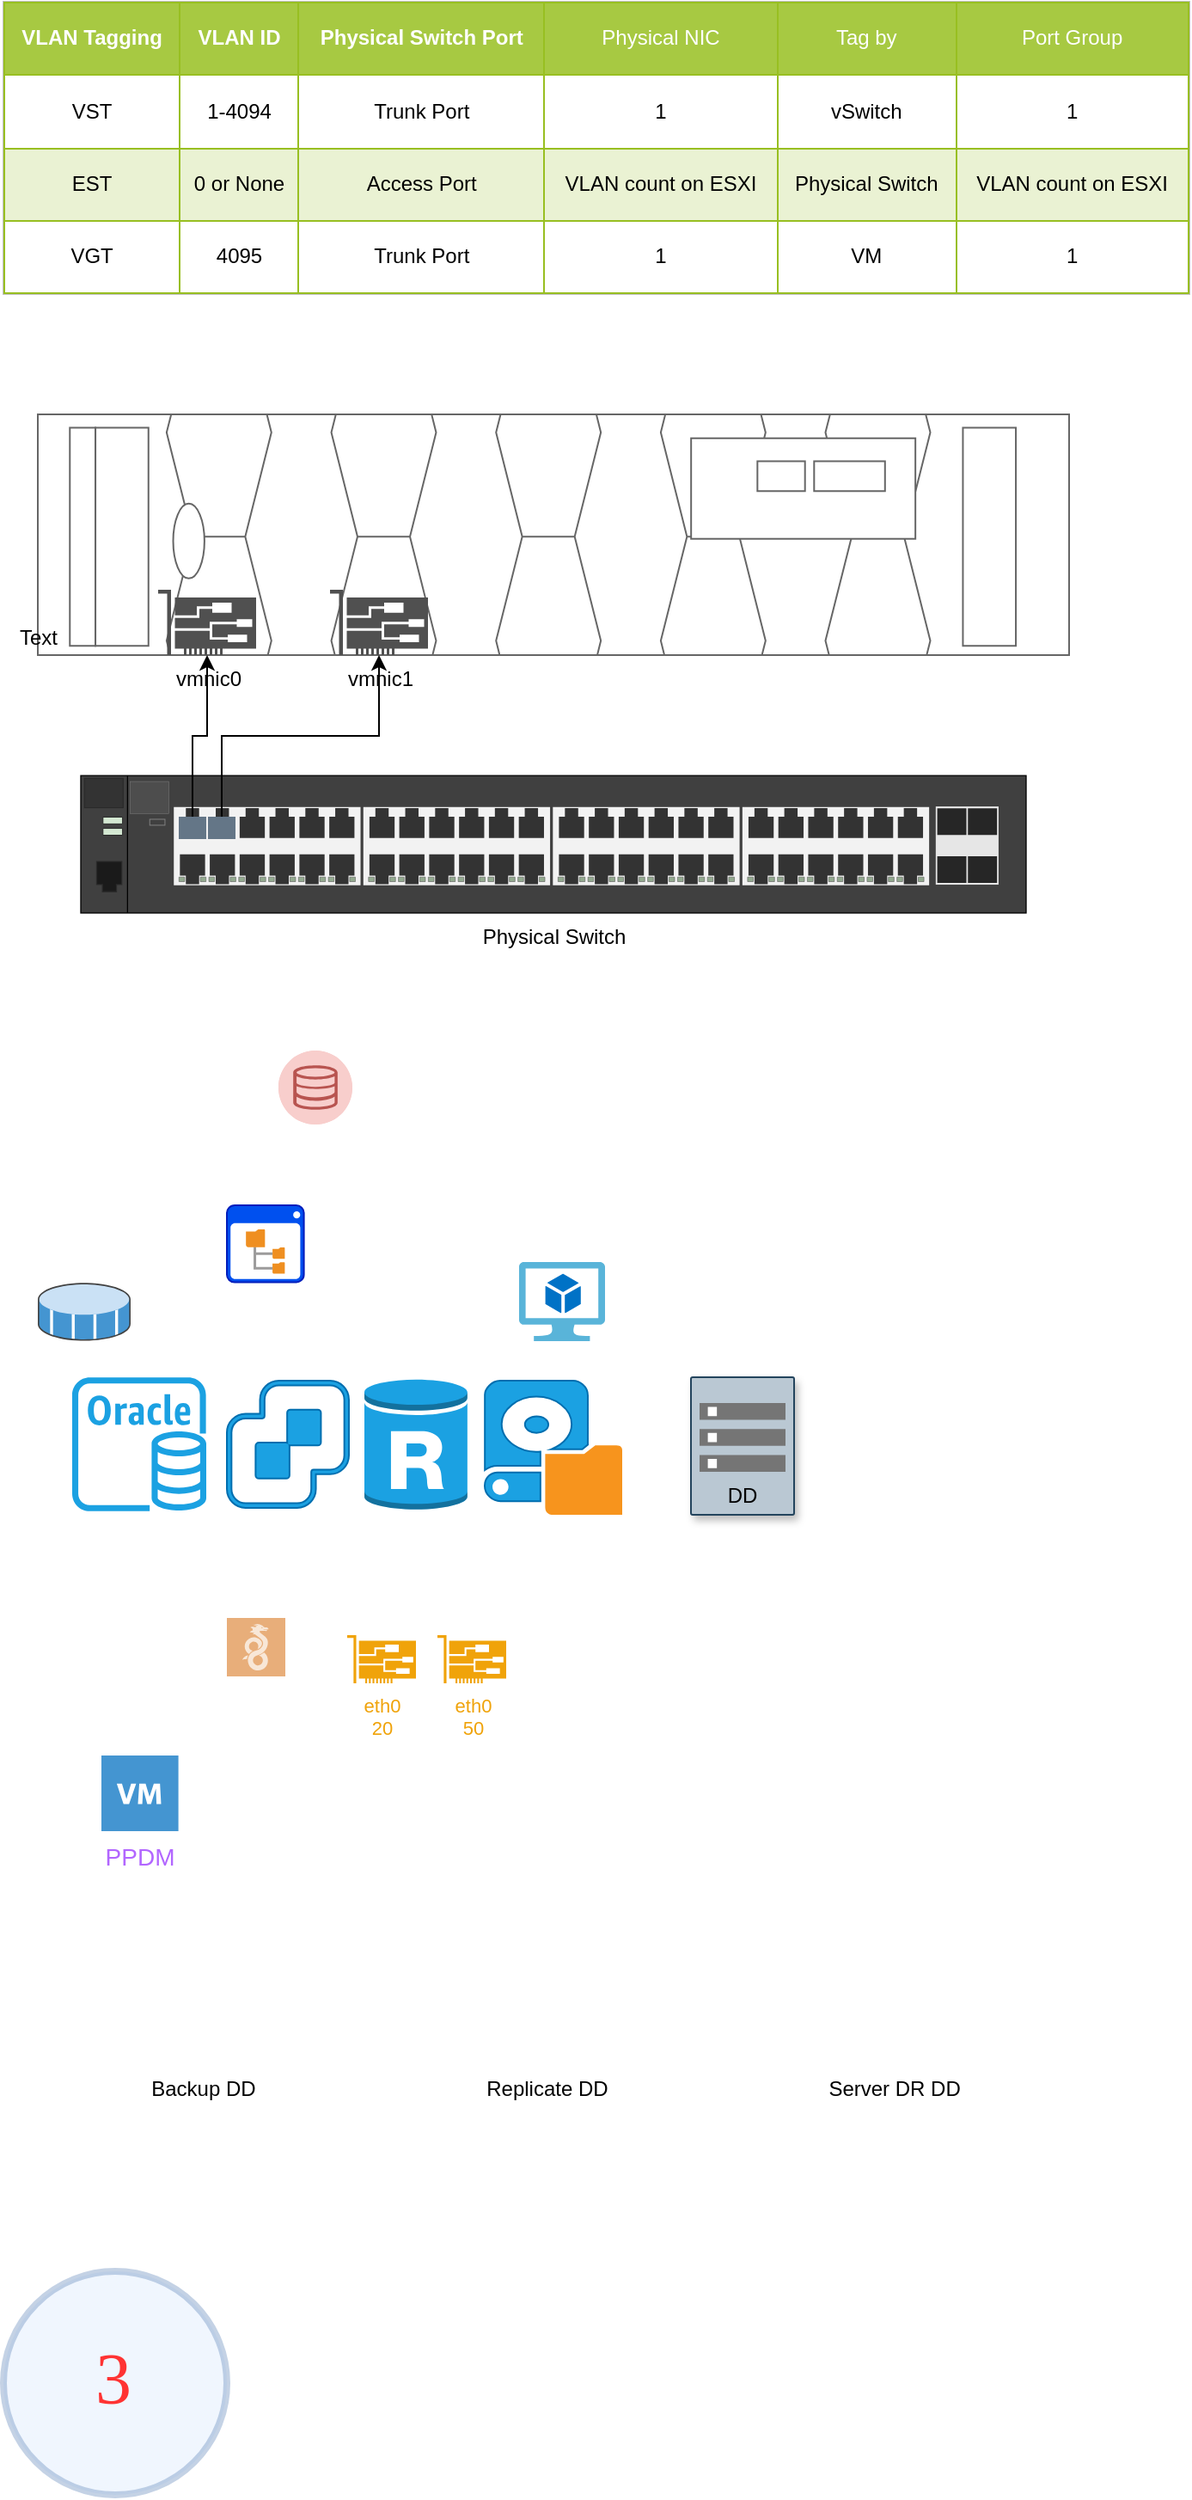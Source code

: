 <mxfile version="20.6.0" type="github" pages="16">
  <diagram id="lR8Z5qvyDBxMEgOfz33u" name="Page-1">
    <mxGraphModel dx="1422" dy="762" grid="1" gridSize="10" guides="1" tooltips="1" connect="1" arrows="1" fold="1" page="1" pageScale="1" pageWidth="827" pageHeight="1169" math="0" shadow="0">
      <root>
        <mxCell id="0" />
        <mxCell id="1" parent="0" />
        <mxCell id="CUCXGVHGo1I-hrDsCh0i-53" value="&lt;table border=&quot;1&quot; width=&quot;100%&quot; cellpadding=&quot;4&quot; style=&quot;width: 100% ; height: 100% ; border-collapse: collapse&quot;&gt;&lt;tbody&gt;&lt;tr style=&quot;background-color: #a7c942 ; color: #ffffff ; border: 1px solid #98bf21&quot;&gt;&lt;th&gt;VLAN Tagging&lt;/th&gt;&lt;th&gt;VLAN ID&lt;/th&gt;&lt;th&gt;Physical Switch Port&lt;/th&gt;&lt;td&gt;Physical NIC&lt;/td&gt;&lt;td&gt;Tag by&lt;/td&gt;&lt;td&gt;Port Group&lt;/td&gt;&lt;/tr&gt;&lt;tr style=&quot;border: 1px solid #98bf21&quot;&gt;&lt;td&gt;VST&lt;/td&gt;&lt;td&gt;1-4094&lt;/td&gt;&lt;td&gt;Trunk Port&lt;/td&gt;&lt;td&gt;1&lt;/td&gt;&lt;td&gt;vSwitch&lt;/td&gt;&lt;td&gt;1&lt;/td&gt;&lt;/tr&gt;&lt;tr style=&quot;background-color: #eaf2d3 ; border: 1px solid #98bf21&quot;&gt;&lt;td&gt;EST&lt;/td&gt;&lt;td&gt;0 or None&lt;/td&gt;&lt;td&gt;Access Port&lt;/td&gt;&lt;td&gt;VLAN count on ESXI&lt;/td&gt;&lt;td&gt;Physical Switch&lt;/td&gt;&lt;td&gt;VLAN count on ESXI&lt;br&gt;&lt;/td&gt;&lt;/tr&gt;&lt;tr style=&quot;border: 1px solid #98bf21&quot;&gt;&lt;td&gt;VGT&lt;/td&gt;&lt;td&gt;4095&lt;/td&gt;&lt;td&gt;Trunk Port&lt;/td&gt;&lt;td&gt;1&lt;/td&gt;&lt;td&gt;VM&lt;/td&gt;&lt;td&gt;1&lt;/td&gt;&lt;/tr&gt;&lt;/tbody&gt;&lt;/table&gt;" style="text;html=1;strokeColor=#c0c0c0;fillColor=#ffffff;overflow=fill;rounded=0;align=center;" parent="1" vertex="1">
          <mxGeometry x="80" y="40" width="690" height="170" as="geometry" />
        </mxCell>
        <mxCell id="CUCXGVHGo1I-hrDsCh0i-55" value="Physical Switch" style="html=1;verticalLabelPosition=bottom;verticalAlign=top;outlineConnect=0;shadow=0;dashed=0;shape=mxgraph.rack.hpe_aruba.switches.j9775a_2530_48g_switch;" parent="1" vertex="1">
          <mxGeometry x="125" y="490" width="550" height="80" as="geometry" />
        </mxCell>
        <mxCell id="CUCXGVHGo1I-hrDsCh0i-61" value="" style="strokeColor=#666666;html=1;labelPosition=right;align=left;spacingLeft=15;shadow=0;dashed=0;outlineConnect=0;shape=mxgraph.rack.dell.poweredge_r440;" parent="1" vertex="1">
          <mxGeometry x="100" y="280" width="600" height="140" as="geometry" />
        </mxCell>
        <mxCell id="CUCXGVHGo1I-hrDsCh0i-62" value="vmnic0" style="sketch=0;pointerEvents=1;shadow=0;dashed=0;html=1;strokeColor=none;fillColor=#505050;labelPosition=center;verticalLabelPosition=bottom;verticalAlign=top;outlineConnect=0;align=center;shape=mxgraph.office.devices.nic;direction=east;" parent="1" vertex="1">
          <mxGeometry x="170" y="382" width="57" height="38" as="geometry" />
        </mxCell>
        <mxCell id="CUCXGVHGo1I-hrDsCh0i-63" value="Text" style="text;html=1;align=center;verticalAlign=middle;resizable=0;points=[];autosize=1;strokeColor=none;fillColor=none;" parent="1" vertex="1">
          <mxGeometry x="80" y="400" width="40" height="20" as="geometry" />
        </mxCell>
        <mxCell id="CUCXGVHGo1I-hrDsCh0i-64" value="vmnic1" style="sketch=0;pointerEvents=1;shadow=0;dashed=0;html=1;strokeColor=none;fillColor=#505050;labelPosition=center;verticalLabelPosition=bottom;verticalAlign=top;outlineConnect=0;align=center;shape=mxgraph.office.devices.nic;direction=east;" parent="1" vertex="1">
          <mxGeometry x="270" y="382" width="57" height="38" as="geometry" />
        </mxCell>
        <mxCell id="CUCXGVHGo1I-hrDsCh0i-67" value="" style="edgeStyle=orthogonalEdgeStyle;rounded=0;orthogonalLoop=1;jettySize=auto;html=1;" parent="1" source="CUCXGVHGo1I-hrDsCh0i-65" target="CUCXGVHGo1I-hrDsCh0i-62" edge="1">
          <mxGeometry relative="1" as="geometry" />
        </mxCell>
        <mxCell id="CUCXGVHGo1I-hrDsCh0i-65" value="" style="rounded=0;whiteSpace=wrap;html=1;fillColor=#647687;fontColor=#ffffff;strokeColor=none;" parent="1" vertex="1">
          <mxGeometry x="182" y="514" width="16" height="13" as="geometry" />
        </mxCell>
        <mxCell id="CUCXGVHGo1I-hrDsCh0i-68" value="" style="edgeStyle=orthogonalEdgeStyle;rounded=0;orthogonalLoop=1;jettySize=auto;html=1;exitX=0.5;exitY=0;exitDx=0;exitDy=0;" parent="1" source="CUCXGVHGo1I-hrDsCh0i-66" target="CUCXGVHGo1I-hrDsCh0i-64" edge="1">
          <mxGeometry relative="1" as="geometry" />
        </mxCell>
        <mxCell id="CUCXGVHGo1I-hrDsCh0i-66" value="" style="rounded=0;whiteSpace=wrap;html=1;fillColor=#647687;fontColor=#ffffff;strokeColor=none;" parent="1" vertex="1">
          <mxGeometry x="199" y="514" width="16" height="13" as="geometry" />
        </mxCell>
        <mxCell id="gmO6JSn6CYQsIOA6-Y4k-1" value="" style="fillColor=#f8cecc;verticalLabelPosition=bottom;sketch=0;html=1;strokeColor=#b85450;verticalAlign=top;align=center;points=[[0.145,0.145,0],[0.5,0,0],[0.855,0.145,0],[1,0.5,0],[0.855,0.855,0],[0.5,1,0],[0.145,0.855,0],[0,0.5,0]];pointerEvents=1;shape=mxgraph.cisco_safe.compositeIcon;bgIcon=ellipse;resIcon=mxgraph.cisco_safe.capability.storage;labelBackgroundColor=none;" parent="1" vertex="1">
          <mxGeometry x="240" y="650" width="43" height="43" as="geometry" />
        </mxCell>
        <mxCell id="gmO6JSn6CYQsIOA6-Y4k-2" value="DD" style="strokeColor=#23445d;shadow=1;strokeWidth=1;rounded=1;absoluteArcSize=1;arcSize=2;labelPosition=center;verticalLabelPosition=middle;align=center;verticalAlign=bottom;spacingLeft=0;fontSize=12;whiteSpace=wrap;spacingBottom=2;labelBackgroundColor=none;fillColor=#bac8d3;" parent="1" vertex="1">
          <mxGeometry x="480" y="840.02" width="60" height="80" as="geometry" />
        </mxCell>
        <mxCell id="gmO6JSn6CYQsIOA6-Y4k-3" value="" style="sketch=0;dashed=0;connectable=0;html=1;fillColor=#757575;strokeColor=none;shape=mxgraph.gcp2.storage;part=1;labelBackgroundColor=none;" parent="gmO6JSn6CYQsIOA6-Y4k-2" vertex="1">
          <mxGeometry x="0.5" width="50" height="40" relative="1" as="geometry">
            <mxPoint x="-25" y="15" as="offset" />
          </mxGeometry>
        </mxCell>
        <mxCell id="gmO6JSn6CYQsIOA6-Y4k-5" value="" style="shadow=0;dashed=0;html=1;strokeColor=#001DBC;fillColor=#0050ef;labelPosition=center;verticalLabelPosition=bottom;verticalAlign=top;align=center;outlineConnect=0;shape=mxgraph.veeam.2d.file_system_browser;labelBackgroundColor=none;fontColor=#ffffff;" parent="1" vertex="1">
          <mxGeometry x="210" y="740" width="44.8" height="44.8" as="geometry" />
        </mxCell>
        <mxCell id="gmO6JSn6CYQsIOA6-Y4k-6" value="" style="shadow=0;dashed=0;html=1;labelPosition=center;verticalLabelPosition=bottom;verticalAlign=top;align=center;outlineConnect=0;shape=mxgraph.veeam.3d.datastore_volume;labelBackgroundColor=none;" parent="1" vertex="1">
          <mxGeometry x="100" y="785" width="54" height="34" as="geometry" />
        </mxCell>
        <mxCell id="gmO6JSn6CYQsIOA6-Y4k-7" value="" style="shadow=0;dashed=0;html=1;strokeColor=#006EAF;fillColor=#1ba1e2;labelPosition=center;verticalLabelPosition=bottom;verticalAlign=top;align=center;outlineConnect=0;shape=mxgraph.veeam.local_disk;labelBackgroundColor=none;fontColor=#ffffff;" parent="1" vertex="1">
          <mxGeometry x="360" y="842.02" width="80" height="77.98" as="geometry" />
        </mxCell>
        <mxCell id="gmO6JSn6CYQsIOA6-Y4k-8" value="" style="sketch=0;aspect=fixed;html=1;points=[];align=center;image;fontSize=12;image=img/lib/mscae/Virtual_Machine_2.svg;labelBackgroundColor=none;" parent="1" vertex="1">
          <mxGeometry x="380" y="773" width="50" height="46" as="geometry" />
        </mxCell>
        <mxCell id="gmO6JSn6CYQsIOA6-Y4k-9" value="" style="outlineConnect=0;dashed=0;verticalLabelPosition=bottom;verticalAlign=top;align=center;html=1;shape=mxgraph.aws3.rds_db_instance_read_replica;fillColor=#1ba1e2;labelBackgroundColor=none;fontColor=#ffffff;strokeColor=#006EAF;" parent="1" vertex="1">
          <mxGeometry x="290" y="840.02" width="60" height="77.98" as="geometry" />
        </mxCell>
        <mxCell id="gmO6JSn6CYQsIOA6-Y4k-10" value="" style="sketch=0;outlineConnect=0;fontColor=#ffffff;fillColor=#1ba1e2;strokeColor=#006EAF;dashed=0;verticalLabelPosition=bottom;verticalAlign=top;align=center;html=1;fontSize=12;fontStyle=0;aspect=fixed;pointerEvents=1;shape=mxgraph.aws4.rds_oracle_instance;labelBackgroundColor=none;" parent="1" vertex="1">
          <mxGeometry x="120" y="840" width="78" height="78" as="geometry" />
        </mxCell>
        <mxCell id="gmO6JSn6CYQsIOA6-Y4k-11" value="" style="sketch=0;pointerEvents=1;shadow=0;dashed=0;html=1;strokeColor=#006EAF;fillColor=#1ba1e2;aspect=fixed;labelPosition=center;verticalLabelPosition=bottom;verticalAlign=top;align=center;outlineConnect=0;shape=mxgraph.vvd.vcenter_server;labelBackgroundColor=none;fontColor=#ffffff;" parent="1" vertex="1">
          <mxGeometry x="210" y="842.02" width="71" height="73.96" as="geometry" />
        </mxCell>
        <mxCell id="ToOPOTTzgrDc4RqN9rpw-1" value="eth0&lt;br&gt;20" style="sketch=0;pointerEvents=1;shadow=0;dashed=0;html=1;strokeColor=none;fillColor=#f0a30a;labelPosition=center;verticalLabelPosition=bottom;verticalAlign=top;outlineConnect=0;align=center;shape=mxgraph.office.devices.nic;fontSize=11;fontColor=#F0A30A;" parent="1" vertex="1">
          <mxGeometry x="280" y="990" width="40" height="28" as="geometry" />
        </mxCell>
        <mxCell id="ToOPOTTzgrDc4RqN9rpw-2" value="eth0&lt;br&gt;50" style="sketch=0;pointerEvents=1;shadow=0;dashed=0;html=1;strokeColor=none;fillColor=#f0a30a;labelPosition=center;verticalLabelPosition=bottom;verticalAlign=top;outlineConnect=0;align=center;shape=mxgraph.office.devices.nic;fontSize=11;fontColor=#F0A30A;" parent="1" vertex="1">
          <mxGeometry x="332.5" y="990" width="40" height="28" as="geometry" />
        </mxCell>
        <mxCell id="ToOPOTTzgrDc4RqN9rpw-3" value="Backup DD" style="shape=image;verticalLabelPosition=bottom;labelBackgroundColor=default;verticalAlign=top;aspect=fixed;imageAspect=0;image=https://nsrd.info/blog/wp-content/uploads/2019/02/DD3300.png;opacity=70;" parent="1" vertex="1">
          <mxGeometry x="120" y="1200" width="152.94" height="40" as="geometry" />
        </mxCell>
        <mxCell id="ToOPOTTzgrDc4RqN9rpw-4" value="" style="sketch=0;pointerEvents=1;shadow=0;dashed=0;html=1;strokeColor=none;fillColor=#DF8C42;labelPosition=center;verticalLabelPosition=bottom;verticalAlign=top;align=center;outlineConnect=0;shape=mxgraph.veeam2.wireguard;rounded=1;labelBackgroundColor=none;strokeWidth=2;fontSize=14;fontColor=#B266FF;opacity=70;" parent="1" vertex="1">
          <mxGeometry x="210" y="980" width="34" height="34" as="geometry" />
        </mxCell>
        <mxCell id="ToOPOTTzgrDc4RqN9rpw-5" value="PPDM" style="shadow=0;dashed=0;html=1;strokeColor=none;fillColor=#4495D1;labelPosition=center;verticalLabelPosition=bottom;verticalAlign=top;align=center;outlineConnect=0;shape=mxgraph.veeam.2d.virtual_machine;rounded=1;labelBackgroundColor=none;strokeWidth=2;fontSize=14;fontColor=#B266FF;" parent="1" vertex="1">
          <mxGeometry x="137" y="1060" width="44.8" height="44" as="geometry" />
        </mxCell>
        <mxCell id="ToOPOTTzgrDc4RqN9rpw-6" value="Replicate DD" style="shape=image;verticalLabelPosition=bottom;labelBackgroundColor=default;verticalAlign=top;aspect=fixed;imageAspect=0;image=https://nsrd.info/blog/wp-content/uploads/2019/02/DD3300.png;opacity=70;" parent="1" vertex="1">
          <mxGeometry x="320" y="1200" width="152.94" height="40" as="geometry" />
        </mxCell>
        <mxCell id="ToOPOTTzgrDc4RqN9rpw-7" value="Server DR DD" style="shape=image;verticalLabelPosition=bottom;labelBackgroundColor=default;verticalAlign=top;aspect=fixed;imageAspect=0;image=https://nsrd.info/blog/wp-content/uploads/2019/02/DD3300.png;opacity=70;" parent="1" vertex="1">
          <mxGeometry x="522.06" y="1200" width="152.94" height="40" as="geometry" />
        </mxCell>
        <mxCell id="1lbrSeFEUPBsP3bIptPw-1" value="3" style="ellipse;whiteSpace=wrap;html=1;aspect=fixed;strokeWidth=4;fontFamily=Tahoma;spacingBottom=4;spacingRight=2;strokeColor=#6c8ebf;rounded=1;labelBackgroundColor=none;sketch=0;fontSize=42;fillColor=#dae8fc;opacity=40;fontColor=#FF3333;" parent="1" vertex="1">
          <mxGeometry x="80" y="1360" width="130" height="130" as="geometry" />
        </mxCell>
      </root>
    </mxGraphModel>
  </diagram>
  <diagram id="N7fFUJzUn4mjI8kmREG4" name="LAN VS VLAN">
    <mxGraphModel dx="1422" dy="762" grid="1" gridSize="10" guides="1" tooltips="1" connect="1" arrows="1" fold="1" page="1" pageScale="1" pageWidth="850" pageHeight="1100" math="0" shadow="0">
      <root>
        <mxCell id="WXdYTbNif3Wr0y-B07vz-0" />
        <mxCell id="WXdYTbNif3Wr0y-B07vz-1" parent="WXdYTbNif3Wr0y-B07vz-0" />
        <mxCell id="PjEc_6BcZvoTWPYIiIWK-40" value="" style="rounded=1;whiteSpace=wrap;html=1;strokeColor=#6c8ebf;strokeWidth=2;fillColor=#dae8fc;dashed=1;" parent="WXdYTbNif3Wr0y-B07vz-1" vertex="1">
          <mxGeometry x="430" y="540" width="250" height="120" as="geometry" />
        </mxCell>
        <mxCell id="PjEc_6BcZvoTWPYIiIWK-39" value="" style="rounded=1;whiteSpace=wrap;html=1;strokeColor=#d79b00;strokeWidth=2;fillColor=#ffe6cc;dashed=1;" parent="WXdYTbNif3Wr0y-B07vz-1" vertex="1">
          <mxGeometry x="160" y="540" width="250" height="120" as="geometry" />
        </mxCell>
        <mxCell id="PjEc_6BcZvoTWPYIiIWK-11" value="Switch" style="rounded=1;whiteSpace=wrap;html=1;fillColor=#f5f5f5;fontColor=#333333;strokeColor=#8F8F8F;strokeWidth=2;" parent="WXdYTbNif3Wr0y-B07vz-1" vertex="1">
          <mxGeometry x="160" y="40" width="520" height="80" as="geometry" />
        </mxCell>
        <mxCell id="PjEc_6BcZvoTWPYIiIWK-24" value="" style="edgeStyle=orthogonalEdgeStyle;rounded=0;orthogonalLoop=1;jettySize=auto;html=1;endArrow=none;endFill=0;" parent="WXdYTbNif3Wr0y-B07vz-1" source="PjEc_6BcZvoTWPYIiIWK-6" target="PjEc_6BcZvoTWPYIiIWK-12" edge="1">
          <mxGeometry relative="1" as="geometry" />
        </mxCell>
        <mxCell id="PjEc_6BcZvoTWPYIiIWK-6" value="192.168.1.1" style="shape=image;html=1;verticalAlign=top;verticalLabelPosition=bottom;labelBackgroundColor=#ffffff;imageAspect=0;aspect=fixed;image=https://cdn1.iconfinder.com/data/icons/office-171/32/office-03-128.png" parent="WXdYTbNif3Wr0y-B07vz-1" vertex="1">
          <mxGeometry x="196" y="200" width="60" height="60" as="geometry" />
        </mxCell>
        <mxCell id="PjEc_6BcZvoTWPYIiIWK-12" value="&amp;nbsp; &amp;nbsp; 1" style="sketch=0;pointerEvents=1;shadow=0;dashed=0;html=1;strokeColor=none;fillColor=#434445;aspect=fixed;labelPosition=center;verticalLabelPosition=bottom;verticalAlign=top;align=center;outlineConnect=0;shape=mxgraph.vvd.ethernet_port;" parent="WXdYTbNif3Wr0y-B07vz-1" vertex="1">
          <mxGeometry x="206" y="58" width="40" height="40" as="geometry" />
        </mxCell>
        <mxCell id="PjEc_6BcZvoTWPYIiIWK-13" value="&amp;nbsp; &amp;nbsp; 2" style="sketch=0;pointerEvents=1;shadow=0;dashed=0;html=1;strokeColor=none;fillColor=#434445;aspect=fixed;labelPosition=center;verticalLabelPosition=bottom;verticalAlign=top;align=center;outlineConnect=0;shape=mxgraph.vvd.ethernet_port;" parent="WXdYTbNif3Wr0y-B07vz-1" vertex="1">
          <mxGeometry x="340" y="58" width="40" height="40" as="geometry" />
        </mxCell>
        <mxCell id="PjEc_6BcZvoTWPYIiIWK-14" value="&amp;nbsp; &amp;nbsp; &amp;nbsp; 23" style="sketch=0;pointerEvents=1;shadow=0;dashed=0;html=1;strokeColor=none;fillColor=#434445;aspect=fixed;labelPosition=center;verticalLabelPosition=bottom;verticalAlign=top;align=center;outlineConnect=0;shape=mxgraph.vvd.ethernet_port;" parent="WXdYTbNif3Wr0y-B07vz-1" vertex="1">
          <mxGeometry x="470" y="58" width="40" height="40" as="geometry" />
        </mxCell>
        <mxCell id="PjEc_6BcZvoTWPYIiIWK-15" value="&amp;nbsp; &amp;nbsp; &amp;nbsp; 24" style="sketch=0;pointerEvents=1;shadow=0;dashed=0;html=1;strokeColor=none;fillColor=#434445;aspect=fixed;labelPosition=center;verticalLabelPosition=bottom;verticalAlign=top;align=center;outlineConnect=0;shape=mxgraph.vvd.ethernet_port;" parent="WXdYTbNif3Wr0y-B07vz-1" vertex="1">
          <mxGeometry x="596" y="58" width="40" height="40" as="geometry" />
        </mxCell>
        <mxCell id="PjEc_6BcZvoTWPYIiIWK-21" value="" style="edgeStyle=orthogonalEdgeStyle;rounded=0;orthogonalLoop=1;jettySize=auto;html=1;endArrow=none;endFill=0;" parent="WXdYTbNif3Wr0y-B07vz-1" source="PjEc_6BcZvoTWPYIiIWK-16" target="PjEc_6BcZvoTWPYIiIWK-13" edge="1">
          <mxGeometry relative="1" as="geometry" />
        </mxCell>
        <mxCell id="PjEc_6BcZvoTWPYIiIWK-16" value="192.168.1.2" style="shape=image;html=1;verticalAlign=top;verticalLabelPosition=bottom;labelBackgroundColor=#ffffff;imageAspect=0;aspect=fixed;image=https://cdn1.iconfinder.com/data/icons/office-171/32/office-03-128.png" parent="WXdYTbNif3Wr0y-B07vz-1" vertex="1">
          <mxGeometry x="330" y="200" width="60" height="60" as="geometry" />
        </mxCell>
        <mxCell id="PjEc_6BcZvoTWPYIiIWK-22" value="" style="edgeStyle=orthogonalEdgeStyle;rounded=0;orthogonalLoop=1;jettySize=auto;html=1;endArrow=none;endFill=0;" parent="WXdYTbNif3Wr0y-B07vz-1" source="PjEc_6BcZvoTWPYIiIWK-17" target="PjEc_6BcZvoTWPYIiIWK-14" edge="1">
          <mxGeometry relative="1" as="geometry" />
        </mxCell>
        <mxCell id="PjEc_6BcZvoTWPYIiIWK-17" value="192.168.1.3" style="shape=image;html=1;verticalAlign=top;verticalLabelPosition=bottom;labelBackgroundColor=#ffffff;imageAspect=0;aspect=fixed;image=https://cdn1.iconfinder.com/data/icons/office-171/32/office-03-128.png" parent="WXdYTbNif3Wr0y-B07vz-1" vertex="1">
          <mxGeometry x="460" y="200" width="60" height="60" as="geometry" />
        </mxCell>
        <mxCell id="PjEc_6BcZvoTWPYIiIWK-23" value="" style="edgeStyle=orthogonalEdgeStyle;rounded=0;orthogonalLoop=1;jettySize=auto;html=1;endArrow=none;endFill=0;" parent="WXdYTbNif3Wr0y-B07vz-1" source="PjEc_6BcZvoTWPYIiIWK-18" target="PjEc_6BcZvoTWPYIiIWK-15" edge="1">
          <mxGeometry relative="1" as="geometry" />
        </mxCell>
        <mxCell id="PjEc_6BcZvoTWPYIiIWK-18" value="192.168.1.4" style="shape=image;html=1;verticalAlign=top;verticalLabelPosition=bottom;labelBackgroundColor=#ffffff;imageAspect=0;aspect=fixed;image=https://cdn1.iconfinder.com/data/icons/office-171/32/office-03-128.png" parent="WXdYTbNif3Wr0y-B07vz-1" vertex="1">
          <mxGeometry x="586" y="200" width="60" height="60" as="geometry" />
        </mxCell>
        <mxCell id="PjEc_6BcZvoTWPYIiIWK-26" value="Switch" style="rounded=1;whiteSpace=wrap;html=1;fillColor=#f5f5f5;fontColor=#333333;strokeColor=#8F8F8F;strokeWidth=2;" parent="WXdYTbNif3Wr0y-B07vz-1" vertex="1">
          <mxGeometry x="160" y="400" width="520" height="80" as="geometry" />
        </mxCell>
        <mxCell id="PjEc_6BcZvoTWPYIiIWK-27" value="" style="edgeStyle=orthogonalEdgeStyle;rounded=0;orthogonalLoop=1;jettySize=auto;html=1;endArrow=none;endFill=0;" parent="WXdYTbNif3Wr0y-B07vz-1" source="PjEc_6BcZvoTWPYIiIWK-28" target="PjEc_6BcZvoTWPYIiIWK-29" edge="1">
          <mxGeometry relative="1" as="geometry" />
        </mxCell>
        <mxCell id="PjEc_6BcZvoTWPYIiIWK-28" value="192.168.1.1" style="shape=image;html=1;verticalAlign=top;verticalLabelPosition=bottom;labelBackgroundColor=#ffffff;imageAspect=0;aspect=fixed;image=https://cdn1.iconfinder.com/data/icons/office-171/32/office-03-128.png" parent="WXdYTbNif3Wr0y-B07vz-1" vertex="1">
          <mxGeometry x="196" y="560" width="60" height="60" as="geometry" />
        </mxCell>
        <mxCell id="PjEc_6BcZvoTWPYIiIWK-29" value="&amp;nbsp; &amp;nbsp; 1" style="sketch=0;pointerEvents=1;shadow=0;dashed=0;html=1;strokeColor=#C73500;fillColor=#fa6800;aspect=fixed;labelPosition=center;verticalLabelPosition=bottom;verticalAlign=top;align=center;outlineConnect=0;shape=mxgraph.vvd.ethernet_port;fontColor=#000000;" parent="WXdYTbNif3Wr0y-B07vz-1" vertex="1">
          <mxGeometry x="206" y="418" width="40" height="40" as="geometry" />
        </mxCell>
        <mxCell id="PjEc_6BcZvoTWPYIiIWK-30" value="&amp;nbsp; &amp;nbsp; 2" style="sketch=0;pointerEvents=1;shadow=0;dashed=0;html=1;strokeColor=#C73500;fillColor=#fa6800;aspect=fixed;labelPosition=center;verticalLabelPosition=bottom;verticalAlign=top;align=center;outlineConnect=0;shape=mxgraph.vvd.ethernet_port;fontColor=#000000;" parent="WXdYTbNif3Wr0y-B07vz-1" vertex="1">
          <mxGeometry x="340" y="418" width="40" height="40" as="geometry" />
        </mxCell>
        <mxCell id="PjEc_6BcZvoTWPYIiIWK-31" value="&amp;nbsp; &amp;nbsp; &amp;nbsp; 23" style="sketch=0;pointerEvents=1;shadow=0;dashed=0;html=1;strokeColor=#006EAF;fillColor=#1ba1e2;aspect=fixed;labelPosition=center;verticalLabelPosition=bottom;verticalAlign=top;align=center;outlineConnect=0;shape=mxgraph.vvd.ethernet_port;fontColor=#000000;" parent="WXdYTbNif3Wr0y-B07vz-1" vertex="1">
          <mxGeometry x="470" y="418" width="40" height="40" as="geometry" />
        </mxCell>
        <mxCell id="PjEc_6BcZvoTWPYIiIWK-32" value="&amp;nbsp; &amp;nbsp; &amp;nbsp; 24" style="sketch=0;pointerEvents=1;shadow=0;dashed=0;html=1;strokeColor=#006EAF;fillColor=#1ba1e2;aspect=fixed;labelPosition=center;verticalLabelPosition=bottom;verticalAlign=top;align=center;outlineConnect=0;shape=mxgraph.vvd.ethernet_port;fontColor=#000000;" parent="WXdYTbNif3Wr0y-B07vz-1" vertex="1">
          <mxGeometry x="596" y="418" width="40" height="40" as="geometry" />
        </mxCell>
        <mxCell id="PjEc_6BcZvoTWPYIiIWK-33" value="" style="edgeStyle=orthogonalEdgeStyle;rounded=0;orthogonalLoop=1;jettySize=auto;html=1;endArrow=none;endFill=0;" parent="WXdYTbNif3Wr0y-B07vz-1" source="PjEc_6BcZvoTWPYIiIWK-34" target="PjEc_6BcZvoTWPYIiIWK-30" edge="1">
          <mxGeometry relative="1" as="geometry" />
        </mxCell>
        <mxCell id="PjEc_6BcZvoTWPYIiIWK-34" value="192.168.1.2" style="shape=image;html=1;verticalAlign=top;verticalLabelPosition=bottom;labelBackgroundColor=#ffffff;imageAspect=0;aspect=fixed;image=https://cdn1.iconfinder.com/data/icons/office-171/32/office-03-128.png" parent="WXdYTbNif3Wr0y-B07vz-1" vertex="1">
          <mxGeometry x="330" y="560" width="60" height="60" as="geometry" />
        </mxCell>
        <mxCell id="PjEc_6BcZvoTWPYIiIWK-35" value="" style="edgeStyle=orthogonalEdgeStyle;rounded=0;orthogonalLoop=1;jettySize=auto;html=1;endArrow=none;endFill=0;" parent="WXdYTbNif3Wr0y-B07vz-1" source="PjEc_6BcZvoTWPYIiIWK-36" target="PjEc_6BcZvoTWPYIiIWK-31" edge="1">
          <mxGeometry relative="1" as="geometry" />
        </mxCell>
        <mxCell id="PjEc_6BcZvoTWPYIiIWK-36" value="192.168.2.1" style="shape=image;html=1;verticalAlign=top;verticalLabelPosition=bottom;labelBackgroundColor=#ffffff;imageAspect=0;aspect=fixed;image=https://cdn1.iconfinder.com/data/icons/office-171/32/office-03-128.png" parent="WXdYTbNif3Wr0y-B07vz-1" vertex="1">
          <mxGeometry x="460" y="560" width="60" height="60" as="geometry" />
        </mxCell>
        <mxCell id="PjEc_6BcZvoTWPYIiIWK-37" value="" style="edgeStyle=orthogonalEdgeStyle;rounded=0;orthogonalLoop=1;jettySize=auto;html=1;endArrow=none;endFill=0;" parent="WXdYTbNif3Wr0y-B07vz-1" source="PjEc_6BcZvoTWPYIiIWK-38" target="PjEc_6BcZvoTWPYIiIWK-32" edge="1">
          <mxGeometry relative="1" as="geometry" />
        </mxCell>
        <mxCell id="PjEc_6BcZvoTWPYIiIWK-38" value="192.168.2.2" style="shape=image;html=1;verticalAlign=top;verticalLabelPosition=bottom;labelBackgroundColor=#ffffff;imageAspect=0;aspect=fixed;image=https://cdn1.iconfinder.com/data/icons/office-171/32/office-03-128.png" parent="WXdYTbNif3Wr0y-B07vz-1" vertex="1">
          <mxGeometry x="586" y="560" width="60" height="60" as="geometry" />
        </mxCell>
        <mxCell id="EpXHAECEXxRgnjDwFjkm-16" style="edgeStyle=none;rounded=0;orthogonalLoop=1;jettySize=auto;html=1;exitX=0.25;exitY=1;exitDx=0;exitDy=0;exitPerimeter=0;entryX=0.5;entryY=0;entryDx=0;entryDy=0;entryPerimeter=0;fontSize=14;fontColor=#000000;endArrow=none;endFill=0;" parent="WXdYTbNif3Wr0y-B07vz-1" source="EpXHAECEXxRgnjDwFjkm-0" target="EpXHAECEXxRgnjDwFjkm-5" edge="1">
          <mxGeometry relative="1" as="geometry" />
        </mxCell>
        <mxCell id="EpXHAECEXxRgnjDwFjkm-17" style="edgeStyle=none;rounded=0;orthogonalLoop=1;jettySize=auto;html=1;exitX=0.75;exitY=1;exitDx=0;exitDy=0;exitPerimeter=0;entryX=0.5;entryY=0;entryDx=0;entryDy=0;entryPerimeter=0;fontSize=14;fontColor=#000000;endArrow=none;endFill=0;" parent="WXdYTbNif3Wr0y-B07vz-1" source="EpXHAECEXxRgnjDwFjkm-0" target="EpXHAECEXxRgnjDwFjkm-6" edge="1">
          <mxGeometry relative="1" as="geometry" />
        </mxCell>
        <mxCell id="EpXHAECEXxRgnjDwFjkm-0" value="" style="sketch=0;points=[[0.015,0.015,0],[0.985,0.015,0],[0.985,0.985,0],[0.015,0.985,0],[0.25,0,0],[0.5,0,0],[0.75,0,0],[1,0.25,0],[1,0.5,0],[1,0.75,0],[0.75,1,0],[0.5,1,0],[0.25,1,0],[0,0.75,0],[0,0.5,0],[0,0.25,0]];verticalLabelPosition=bottom;html=1;verticalAlign=top;aspect=fixed;align=center;pointerEvents=1;shape=mxgraph.cisco19.rect;prIcon=l2_switch;fillColor=#FAFAFA;strokeColor=#005073;rounded=0;shadow=0;fontSize=14;fontColor=#000000;" parent="WXdYTbNif3Wr0y-B07vz-1" vertex="1">
          <mxGeometry x="536" y="1120" width="50" height="50" as="geometry" />
        </mxCell>
        <mxCell id="EpXHAECEXxRgnjDwFjkm-1" value="VALN10" style="shape=image;html=1;verticalAlign=top;verticalLabelPosition=bottom;labelBackgroundColor=#ffffff;imageAspect=0;aspect=fixed;image=https://cdn1.iconfinder.com/data/icons/office-171/32/office-03-128.png;imageBackground=default;" parent="WXdYTbNif3Wr0y-B07vz-1" vertex="1">
          <mxGeometry x="175" y="1280" width="60" height="60" as="geometry" />
        </mxCell>
        <mxCell id="EpXHAECEXxRgnjDwFjkm-13" style="rounded=0;orthogonalLoop=1;jettySize=auto;html=1;exitX=0.25;exitY=1;exitDx=0;exitDy=0;exitPerimeter=0;entryX=0.5;entryY=0.22;entryDx=0;entryDy=0;entryPerimeter=0;fontSize=14;fontColor=#000000;endArrow=none;endFill=0;" parent="WXdYTbNif3Wr0y-B07vz-1" source="EpXHAECEXxRgnjDwFjkm-2" target="EpXHAECEXxRgnjDwFjkm-3" edge="1">
          <mxGeometry relative="1" as="geometry" />
        </mxCell>
        <mxCell id="EpXHAECEXxRgnjDwFjkm-14" style="edgeStyle=none;rounded=0;orthogonalLoop=1;jettySize=auto;html=1;exitX=0.75;exitY=1;exitDx=0;exitDy=0;exitPerimeter=0;entryX=0.5;entryY=0;entryDx=0;entryDy=0;entryPerimeter=0;fontSize=14;fontColor=#000000;endArrow=none;endFill=0;" parent="WXdYTbNif3Wr0y-B07vz-1" source="EpXHAECEXxRgnjDwFjkm-2" target="EpXHAECEXxRgnjDwFjkm-4" edge="1">
          <mxGeometry relative="1" as="geometry" />
        </mxCell>
        <mxCell id="EpXHAECEXxRgnjDwFjkm-15" style="edgeStyle=none;rounded=0;orthogonalLoop=1;jettySize=auto;html=1;exitX=1;exitY=0.5;exitDx=0;exitDy=0;exitPerimeter=0;entryX=0;entryY=0.5;entryDx=0;entryDy=0;entryPerimeter=0;fontSize=14;fontColor=#000000;endArrow=none;endFill=0;" parent="WXdYTbNif3Wr0y-B07vz-1" source="EpXHAECEXxRgnjDwFjkm-2" target="EpXHAECEXxRgnjDwFjkm-0" edge="1">
          <mxGeometry relative="1" as="geometry" />
        </mxCell>
        <mxCell id="EpXHAECEXxRgnjDwFjkm-2" value="" style="sketch=0;points=[[0.015,0.015,0],[0.985,0.015,0],[0.985,0.985,0],[0.015,0.985,0],[0.25,0,0],[0.5,0,0],[0.75,0,0],[1,0.25,0],[1,0.5,0],[1,0.75,0],[0.75,1,0],[0.5,1,0],[0.25,1,0],[0,0.75,0],[0,0.5,0],[0,0.25,0]];verticalLabelPosition=bottom;html=1;verticalAlign=top;aspect=fixed;align=center;pointerEvents=1;shape=mxgraph.cisco19.rect;prIcon=l2_switch;fillColor=#FAFAFA;strokeColor=#005073;rounded=0;shadow=0;fontSize=14;fontColor=#000000;" parent="WXdYTbNif3Wr0y-B07vz-1" vertex="1">
          <mxGeometry x="275" y="1120" width="50" height="50" as="geometry" />
        </mxCell>
        <mxCell id="EpXHAECEXxRgnjDwFjkm-18" style="edgeStyle=none;rounded=0;orthogonalLoop=1;jettySize=auto;html=1;exitX=0.5;exitY=1;exitDx=0;exitDy=0;exitPerimeter=0;entryX=0.5;entryY=0;entryDx=0;entryDy=0;fontSize=14;fontColor=#000000;endArrow=none;endFill=0;" parent="WXdYTbNif3Wr0y-B07vz-1" source="EpXHAECEXxRgnjDwFjkm-3" target="EpXHAECEXxRgnjDwFjkm-1" edge="1">
          <mxGeometry relative="1" as="geometry" />
        </mxCell>
        <mxCell id="EpXHAECEXxRgnjDwFjkm-3" value="" style="sketch=0;points=[[0.015,0.015,0],[0.985,0.015,0],[0.985,0.985,0],[0.015,0.985,0],[0.25,0,0],[0.5,0,0],[0.75,0,0],[1,0.25,0],[1,0.5,0],[1,0.75,0],[0.75,1,0],[0.5,1,0],[0.25,1,0],[0,0.75,0],[0,0.5,0],[0,0.25,0]];verticalLabelPosition=bottom;html=1;verticalAlign=top;aspect=fixed;align=center;pointerEvents=1;shape=mxgraph.cisco19.rect;prIcon=l2_switch;fillColor=#FAFAFA;strokeColor=#005073;rounded=0;shadow=0;fontSize=14;fontColor=#000000;" parent="WXdYTbNif3Wr0y-B07vz-1" vertex="1">
          <mxGeometry x="205" y="1200" width="50" height="50" as="geometry" />
        </mxCell>
        <mxCell id="EpXHAECEXxRgnjDwFjkm-19" style="edgeStyle=none;rounded=0;orthogonalLoop=1;jettySize=auto;html=1;exitX=0.25;exitY=1;exitDx=0;exitDy=0;exitPerimeter=0;entryX=0.5;entryY=0;entryDx=0;entryDy=0;fontSize=14;fontColor=#000000;endArrow=none;endFill=0;" parent="WXdYTbNif3Wr0y-B07vz-1" source="EpXHAECEXxRgnjDwFjkm-4" target="EpXHAECEXxRgnjDwFjkm-7" edge="1">
          <mxGeometry relative="1" as="geometry" />
        </mxCell>
        <mxCell id="EpXHAECEXxRgnjDwFjkm-20" style="edgeStyle=none;rounded=0;orthogonalLoop=1;jettySize=auto;html=1;exitX=0.75;exitY=1;exitDx=0;exitDy=0;exitPerimeter=0;entryX=0.5;entryY=0;entryDx=0;entryDy=0;fontSize=14;fontColor=#000000;endArrow=none;endFill=0;" parent="WXdYTbNif3Wr0y-B07vz-1" source="EpXHAECEXxRgnjDwFjkm-4" target="EpXHAECEXxRgnjDwFjkm-8" edge="1">
          <mxGeometry relative="1" as="geometry" />
        </mxCell>
        <mxCell id="EpXHAECEXxRgnjDwFjkm-4" value="" style="sketch=0;points=[[0.015,0.015,0],[0.985,0.015,0],[0.985,0.985,0],[0.015,0.985,0],[0.25,0,0],[0.5,0,0],[0.75,0,0],[1,0.25,0],[1,0.5,0],[1,0.75,0],[0.75,1,0],[0.5,1,0],[0.25,1,0],[0,0.75,0],[0,0.5,0],[0,0.25,0]];verticalLabelPosition=bottom;html=1;verticalAlign=top;aspect=fixed;align=center;pointerEvents=1;shape=mxgraph.cisco19.rect;prIcon=l2_switch;fillColor=#FAFAFA;strokeColor=#005073;rounded=0;shadow=0;fontSize=14;fontColor=#000000;" parent="WXdYTbNif3Wr0y-B07vz-1" vertex="1">
          <mxGeometry x="345" y="1200" width="50" height="50" as="geometry" />
        </mxCell>
        <mxCell id="EpXHAECEXxRgnjDwFjkm-21" style="edgeStyle=none;rounded=0;orthogonalLoop=1;jettySize=auto;html=1;exitX=0.25;exitY=1;exitDx=0;exitDy=0;exitPerimeter=0;entryX=0.5;entryY=0;entryDx=0;entryDy=0;fontSize=14;fontColor=#000000;endArrow=none;endFill=0;" parent="WXdYTbNif3Wr0y-B07vz-1" source="EpXHAECEXxRgnjDwFjkm-5" target="EpXHAECEXxRgnjDwFjkm-9" edge="1">
          <mxGeometry relative="1" as="geometry" />
        </mxCell>
        <mxCell id="EpXHAECEXxRgnjDwFjkm-22" style="edgeStyle=none;rounded=0;orthogonalLoop=1;jettySize=auto;html=1;exitX=0.75;exitY=1;exitDx=0;exitDy=0;exitPerimeter=0;entryX=0.5;entryY=0;entryDx=0;entryDy=0;fontSize=14;fontColor=#000000;endArrow=none;endFill=0;" parent="WXdYTbNif3Wr0y-B07vz-1" source="EpXHAECEXxRgnjDwFjkm-5" target="EpXHAECEXxRgnjDwFjkm-11" edge="1">
          <mxGeometry relative="1" as="geometry" />
        </mxCell>
        <mxCell id="EpXHAECEXxRgnjDwFjkm-5" value="" style="sketch=0;points=[[0.015,0.015,0],[0.985,0.015,0],[0.985,0.985,0],[0.015,0.985,0],[0.25,0,0],[0.5,0,0],[0.75,0,0],[1,0.25,0],[1,0.5,0],[1,0.75,0],[0.75,1,0],[0.5,1,0],[0.25,1,0],[0,0.75,0],[0,0.5,0],[0,0.25,0]];verticalLabelPosition=bottom;html=1;verticalAlign=top;aspect=fixed;align=center;pointerEvents=1;shape=mxgraph.cisco19.rect;prIcon=l2_switch;fillColor=#FAFAFA;strokeColor=#005073;rounded=0;shadow=0;fontSize=14;fontColor=#000000;" parent="WXdYTbNif3Wr0y-B07vz-1" vertex="1">
          <mxGeometry x="495" y="1200" width="50" height="50" as="geometry" />
        </mxCell>
        <mxCell id="EpXHAECEXxRgnjDwFjkm-23" style="edgeStyle=none;rounded=0;orthogonalLoop=1;jettySize=auto;html=1;exitX=0.5;exitY=1;exitDx=0;exitDy=0;exitPerimeter=0;entryX=0.5;entryY=0;entryDx=0;entryDy=0;fontSize=14;fontColor=#000000;endArrow=none;endFill=0;" parent="WXdYTbNif3Wr0y-B07vz-1" source="EpXHAECEXxRgnjDwFjkm-6" target="EpXHAECEXxRgnjDwFjkm-12" edge="1">
          <mxGeometry relative="1" as="geometry" />
        </mxCell>
        <mxCell id="EpXHAECEXxRgnjDwFjkm-6" value="" style="sketch=0;points=[[0.015,0.015,0],[0.985,0.015,0],[0.985,0.985,0],[0.015,0.985,0],[0.25,0,0],[0.5,0,0],[0.75,0,0],[1,0.25,0],[1,0.5,0],[1,0.75,0],[0.75,1,0],[0.5,1,0],[0.25,1,0],[0,0.75,0],[0,0.5,0],[0,0.25,0]];verticalLabelPosition=bottom;html=1;verticalAlign=top;aspect=fixed;align=center;pointerEvents=1;shape=mxgraph.cisco19.rect;prIcon=l2_switch;fillColor=#FAFAFA;strokeColor=#005073;rounded=0;shadow=0;fontSize=14;fontColor=#000000;" parent="WXdYTbNif3Wr0y-B07vz-1" vertex="1">
          <mxGeometry x="585" y="1200" width="50" height="50" as="geometry" />
        </mxCell>
        <mxCell id="EpXHAECEXxRgnjDwFjkm-7" value="VLAN10" style="shape=image;html=1;verticalAlign=top;verticalLabelPosition=bottom;labelBackgroundColor=#ffffff;imageAspect=0;aspect=fixed;image=https://cdn1.iconfinder.com/data/icons/office-171/32/office-03-128.png;imageBackground=default;" parent="WXdYTbNif3Wr0y-B07vz-1" vertex="1">
          <mxGeometry x="300" y="1280" width="60" height="60" as="geometry" />
        </mxCell>
        <mxCell id="EpXHAECEXxRgnjDwFjkm-8" value="VLAN20" style="shape=image;html=1;verticalAlign=top;verticalLabelPosition=bottom;labelBackgroundColor=#ffffff;imageAspect=0;aspect=fixed;image=https://cdn1.iconfinder.com/data/icons/office-171/32/office-03-128.png" parent="WXdYTbNif3Wr0y-B07vz-1" vertex="1">
          <mxGeometry x="375" y="1280" width="60" height="60" as="geometry" />
        </mxCell>
        <mxCell id="EpXHAECEXxRgnjDwFjkm-9" value="VLAN20" style="shape=image;html=1;verticalAlign=top;verticalLabelPosition=bottom;labelBackgroundColor=#ffffff;imageAspect=0;aspect=fixed;image=https://cdn1.iconfinder.com/data/icons/office-171/32/office-03-128.png" parent="WXdYTbNif3Wr0y-B07vz-1" vertex="1">
          <mxGeometry x="455" y="1280" width="60" height="60" as="geometry" />
        </mxCell>
        <mxCell id="EpXHAECEXxRgnjDwFjkm-11" value="VLAN20" style="shape=image;html=1;verticalAlign=top;verticalLabelPosition=bottom;labelBackgroundColor=#ffffff;imageAspect=0;aspect=fixed;image=https://cdn1.iconfinder.com/data/icons/office-171/32/office-03-128.png" parent="WXdYTbNif3Wr0y-B07vz-1" vertex="1">
          <mxGeometry x="531" y="1280" width="60" height="60" as="geometry" />
        </mxCell>
        <mxCell id="EpXHAECEXxRgnjDwFjkm-12" value="VLAN10" style="shape=image;html=1;verticalAlign=top;verticalLabelPosition=bottom;labelBackgroundColor=#ffffff;imageAspect=0;aspect=fixed;image=https://cdn1.iconfinder.com/data/icons/office-171/32/office-03-128.png;imageBackground=default;" parent="WXdYTbNif3Wr0y-B07vz-1" vertex="1">
          <mxGeometry x="615" y="1280" width="60" height="60" as="geometry" />
        </mxCell>
        <mxCell id="EpXHAECEXxRgnjDwFjkm-24" style="edgeStyle=none;rounded=0;orthogonalLoop=1;jettySize=auto;html=1;exitX=0.25;exitY=1;exitDx=0;exitDy=0;exitPerimeter=0;entryX=0.5;entryY=0;entryDx=0;entryDy=0;entryPerimeter=0;fontSize=14;fontColor=#000000;endArrow=none;endFill=0;" parent="WXdYTbNif3Wr0y-B07vz-1" source="EpXHAECEXxRgnjDwFjkm-26" target="EpXHAECEXxRgnjDwFjkm-39" edge="1">
          <mxGeometry relative="1" as="geometry" />
        </mxCell>
        <mxCell id="EpXHAECEXxRgnjDwFjkm-25" style="edgeStyle=none;rounded=0;orthogonalLoop=1;jettySize=auto;html=1;exitX=0.75;exitY=1;exitDx=0;exitDy=0;exitPerimeter=0;entryX=0.5;entryY=0;entryDx=0;entryDy=0;entryPerimeter=0;fontSize=14;fontColor=#000000;endArrow=none;endFill=0;" parent="WXdYTbNif3Wr0y-B07vz-1" source="EpXHAECEXxRgnjDwFjkm-26" target="EpXHAECEXxRgnjDwFjkm-41" edge="1">
          <mxGeometry relative="1" as="geometry" />
        </mxCell>
        <mxCell id="EpXHAECEXxRgnjDwFjkm-26" value="" style="sketch=0;points=[[0.015,0.015,0],[0.985,0.015,0],[0.985,0.985,0],[0.015,0.985,0],[0.25,0,0],[0.5,0,0],[0.75,0,0],[1,0.25,0],[1,0.5,0],[1,0.75,0],[0.75,1,0],[0.5,1,0],[0.25,1,0],[0,0.75,0],[0,0.5,0],[0,0.25,0]];verticalLabelPosition=bottom;html=1;verticalAlign=top;aspect=fixed;align=center;pointerEvents=1;shape=mxgraph.cisco19.rect;prIcon=l2_switch;fillColor=#FAFAFA;strokeColor=#005073;rounded=0;shadow=0;fontSize=14;fontColor=#000000;" parent="WXdYTbNif3Wr0y-B07vz-1" vertex="1">
          <mxGeometry x="521" y="1550" width="50" height="50" as="geometry" />
        </mxCell>
        <mxCell id="EpXHAECEXxRgnjDwFjkm-27" value="VALN10" style="shape=image;html=1;verticalAlign=top;verticalLabelPosition=bottom;labelBackgroundColor=#ffffff;imageAspect=0;aspect=fixed;image=https://cdn1.iconfinder.com/data/icons/office-171/32/office-03-128.png;imageBackground=#D4E1F5;" parent="WXdYTbNif3Wr0y-B07vz-1" vertex="1">
          <mxGeometry x="160" y="1710" width="60" height="60" as="geometry" />
        </mxCell>
        <mxCell id="EpXHAECEXxRgnjDwFjkm-28" style="rounded=0;orthogonalLoop=1;jettySize=auto;html=1;exitX=0.25;exitY=1;exitDx=0;exitDy=0;exitPerimeter=0;entryX=0.5;entryY=0.22;entryDx=0;entryDy=0;entryPerimeter=0;fontSize=14;fontColor=#000000;endArrow=none;endFill=0;" parent="WXdYTbNif3Wr0y-B07vz-1" source="EpXHAECEXxRgnjDwFjkm-31" target="EpXHAECEXxRgnjDwFjkm-33" edge="1">
          <mxGeometry relative="1" as="geometry" />
        </mxCell>
        <mxCell id="EpXHAECEXxRgnjDwFjkm-29" style="edgeStyle=none;rounded=0;orthogonalLoop=1;jettySize=auto;html=1;exitX=0.75;exitY=1;exitDx=0;exitDy=0;exitPerimeter=0;entryX=0.5;entryY=0;entryDx=0;entryDy=0;entryPerimeter=0;fontSize=14;fontColor=#000000;endArrow=none;endFill=0;" parent="WXdYTbNif3Wr0y-B07vz-1" source="EpXHAECEXxRgnjDwFjkm-31" target="EpXHAECEXxRgnjDwFjkm-36" edge="1">
          <mxGeometry relative="1" as="geometry" />
        </mxCell>
        <mxCell id="EpXHAECEXxRgnjDwFjkm-30" style="edgeStyle=none;rounded=0;orthogonalLoop=1;jettySize=auto;html=1;exitX=1;exitY=0.5;exitDx=0;exitDy=0;exitPerimeter=0;entryX=0;entryY=0.5;entryDx=0;entryDy=0;entryPerimeter=0;fontSize=14;fontColor=#000000;endArrow=none;endFill=0;" parent="WXdYTbNif3Wr0y-B07vz-1" source="EpXHAECEXxRgnjDwFjkm-31" target="EpXHAECEXxRgnjDwFjkm-26" edge="1">
          <mxGeometry relative="1" as="geometry" />
        </mxCell>
        <mxCell id="EpXHAECEXxRgnjDwFjkm-31" value="" style="sketch=0;points=[[0.015,0.015,0],[0.985,0.015,0],[0.985,0.985,0],[0.015,0.985,0],[0.25,0,0],[0.5,0,0],[0.75,0,0],[1,0.25,0],[1,0.5,0],[1,0.75,0],[0.75,1,0],[0.5,1,0],[0.25,1,0],[0,0.75,0],[0,0.5,0],[0,0.25,0]];verticalLabelPosition=bottom;html=1;verticalAlign=top;aspect=fixed;align=center;pointerEvents=1;shape=mxgraph.cisco19.rect;prIcon=l2_switch;fillColor=#FAFAFA;strokeColor=#005073;rounded=0;shadow=0;fontSize=14;fontColor=#000000;" parent="WXdYTbNif3Wr0y-B07vz-1" vertex="1">
          <mxGeometry x="260" y="1550" width="50" height="50" as="geometry" />
        </mxCell>
        <mxCell id="EpXHAECEXxRgnjDwFjkm-32" style="edgeStyle=none;rounded=0;orthogonalLoop=1;jettySize=auto;html=1;exitX=0.5;exitY=1;exitDx=0;exitDy=0;exitPerimeter=0;entryX=0.5;entryY=0;entryDx=0;entryDy=0;fontSize=14;fontColor=#000000;endArrow=none;endFill=0;" parent="WXdYTbNif3Wr0y-B07vz-1" source="EpXHAECEXxRgnjDwFjkm-33" target="EpXHAECEXxRgnjDwFjkm-27" edge="1">
          <mxGeometry relative="1" as="geometry" />
        </mxCell>
        <mxCell id="EpXHAECEXxRgnjDwFjkm-33" value="" style="sketch=0;points=[[0.015,0.015,0],[0.985,0.015,0],[0.985,0.985,0],[0.015,0.985,0],[0.25,0,0],[0.5,0,0],[0.75,0,0],[1,0.25,0],[1,0.5,0],[1,0.75,0],[0.75,1,0],[0.5,1,0],[0.25,1,0],[0,0.75,0],[0,0.5,0],[0,0.25,0]];verticalLabelPosition=bottom;html=1;verticalAlign=top;aspect=fixed;align=center;pointerEvents=1;shape=mxgraph.cisco19.rect;prIcon=l2_switch;fillColor=#FAFAFA;strokeColor=#005073;rounded=0;shadow=0;fontSize=14;fontColor=#000000;" parent="WXdYTbNif3Wr0y-B07vz-1" vertex="1">
          <mxGeometry x="190" y="1630" width="50" height="50" as="geometry" />
        </mxCell>
        <mxCell id="EpXHAECEXxRgnjDwFjkm-34" style="edgeStyle=none;rounded=0;orthogonalLoop=1;jettySize=auto;html=1;exitX=0.25;exitY=1;exitDx=0;exitDy=0;exitPerimeter=0;entryX=0.5;entryY=0;entryDx=0;entryDy=0;fontSize=14;fontColor=#000000;endArrow=none;endFill=0;" parent="WXdYTbNif3Wr0y-B07vz-1" source="EpXHAECEXxRgnjDwFjkm-36" target="EpXHAECEXxRgnjDwFjkm-42" edge="1">
          <mxGeometry relative="1" as="geometry" />
        </mxCell>
        <mxCell id="EpXHAECEXxRgnjDwFjkm-35" style="edgeStyle=none;rounded=0;orthogonalLoop=1;jettySize=auto;html=1;exitX=0.75;exitY=1;exitDx=0;exitDy=0;exitPerimeter=0;entryX=0.5;entryY=0;entryDx=0;entryDy=0;fontSize=14;fontColor=#000000;endArrow=none;endFill=0;" parent="WXdYTbNif3Wr0y-B07vz-1" source="EpXHAECEXxRgnjDwFjkm-36" target="EpXHAECEXxRgnjDwFjkm-43" edge="1">
          <mxGeometry relative="1" as="geometry" />
        </mxCell>
        <mxCell id="EpXHAECEXxRgnjDwFjkm-36" value="" style="sketch=0;points=[[0.015,0.015,0],[0.985,0.015,0],[0.985,0.985,0],[0.015,0.985,0],[0.25,0,0],[0.5,0,0],[0.75,0,0],[1,0.25,0],[1,0.5,0],[1,0.75,0],[0.75,1,0],[0.5,1,0],[0.25,1,0],[0,0.75,0],[0,0.5,0],[0,0.25,0]];verticalLabelPosition=bottom;html=1;verticalAlign=top;aspect=fixed;align=center;pointerEvents=1;shape=mxgraph.cisco19.rect;prIcon=l2_switch;fillColor=#FAFAFA;strokeColor=#005073;rounded=0;shadow=0;fontSize=14;fontColor=#000000;" parent="WXdYTbNif3Wr0y-B07vz-1" vertex="1">
          <mxGeometry x="330" y="1630" width="50" height="50" as="geometry" />
        </mxCell>
        <mxCell id="EpXHAECEXxRgnjDwFjkm-37" style="edgeStyle=none;rounded=0;orthogonalLoop=1;jettySize=auto;html=1;exitX=0.25;exitY=1;exitDx=0;exitDy=0;exitPerimeter=0;entryX=0.5;entryY=0;entryDx=0;entryDy=0;fontSize=14;fontColor=#000000;endArrow=none;endFill=0;" parent="WXdYTbNif3Wr0y-B07vz-1" source="EpXHAECEXxRgnjDwFjkm-39" target="EpXHAECEXxRgnjDwFjkm-44" edge="1">
          <mxGeometry relative="1" as="geometry" />
        </mxCell>
        <mxCell id="EpXHAECEXxRgnjDwFjkm-38" style="edgeStyle=none;rounded=0;orthogonalLoop=1;jettySize=auto;html=1;exitX=0.75;exitY=1;exitDx=0;exitDy=0;exitPerimeter=0;entryX=0.5;entryY=0;entryDx=0;entryDy=0;fontSize=14;fontColor=#000000;endArrow=none;endFill=0;" parent="WXdYTbNif3Wr0y-B07vz-1" source="EpXHAECEXxRgnjDwFjkm-39" target="EpXHAECEXxRgnjDwFjkm-45" edge="1">
          <mxGeometry relative="1" as="geometry" />
        </mxCell>
        <mxCell id="EpXHAECEXxRgnjDwFjkm-39" value="" style="sketch=0;points=[[0.015,0.015,0],[0.985,0.015,0],[0.985,0.985,0],[0.015,0.985,0],[0.25,0,0],[0.5,0,0],[0.75,0,0],[1,0.25,0],[1,0.5,0],[1,0.75,0],[0.75,1,0],[0.5,1,0],[0.25,1,0],[0,0.75,0],[0,0.5,0],[0,0.25,0]];verticalLabelPosition=bottom;html=1;verticalAlign=top;aspect=fixed;align=center;pointerEvents=1;shape=mxgraph.cisco19.rect;prIcon=l2_switch;fillColor=#FAFAFA;strokeColor=#005073;rounded=0;shadow=0;fontSize=14;fontColor=#000000;" parent="WXdYTbNif3Wr0y-B07vz-1" vertex="1">
          <mxGeometry x="480" y="1630" width="50" height="50" as="geometry" />
        </mxCell>
        <mxCell id="EpXHAECEXxRgnjDwFjkm-40" style="edgeStyle=none;rounded=0;orthogonalLoop=1;jettySize=auto;html=1;exitX=0.5;exitY=1;exitDx=0;exitDy=0;exitPerimeter=0;entryX=0.5;entryY=0;entryDx=0;entryDy=0;fontSize=14;fontColor=#000000;endArrow=none;endFill=0;" parent="WXdYTbNif3Wr0y-B07vz-1" source="EpXHAECEXxRgnjDwFjkm-41" target="EpXHAECEXxRgnjDwFjkm-46" edge="1">
          <mxGeometry relative="1" as="geometry" />
        </mxCell>
        <mxCell id="EpXHAECEXxRgnjDwFjkm-41" value="" style="sketch=0;points=[[0.015,0.015,0],[0.985,0.015,0],[0.985,0.985,0],[0.015,0.985,0],[0.25,0,0],[0.5,0,0],[0.75,0,0],[1,0.25,0],[1,0.5,0],[1,0.75,0],[0.75,1,0],[0.5,1,0],[0.25,1,0],[0,0.75,0],[0,0.5,0],[0,0.25,0]];verticalLabelPosition=bottom;html=1;verticalAlign=top;aspect=fixed;align=center;pointerEvents=1;shape=mxgraph.cisco19.rect;prIcon=l2_switch;fillColor=#FAFAFA;strokeColor=#005073;rounded=0;shadow=0;fontSize=14;fontColor=#000000;" parent="WXdYTbNif3Wr0y-B07vz-1" vertex="1">
          <mxGeometry x="570" y="1630" width="50" height="50" as="geometry" />
        </mxCell>
        <mxCell id="EpXHAECEXxRgnjDwFjkm-42" value="VLAN10" style="shape=image;html=1;verticalAlign=top;verticalLabelPosition=bottom;labelBackgroundColor=#ffffff;imageAspect=0;aspect=fixed;image=https://cdn1.iconfinder.com/data/icons/office-171/32/office-03-128.png;imageBackground=#D4E1F5;" parent="WXdYTbNif3Wr0y-B07vz-1" vertex="1">
          <mxGeometry x="285" y="1710" width="60" height="60" as="geometry" />
        </mxCell>
        <mxCell id="EpXHAECEXxRgnjDwFjkm-43" value="VLAN20" style="shape=image;html=1;verticalAlign=top;verticalLabelPosition=bottom;labelBackgroundColor=#ffffff;imageAspect=0;aspect=fixed;image=https://cdn1.iconfinder.com/data/icons/office-171/32/office-03-128.png;imageBackground=#FF8000;" parent="WXdYTbNif3Wr0y-B07vz-1" vertex="1">
          <mxGeometry x="360" y="1710" width="60" height="60" as="geometry" />
        </mxCell>
        <mxCell id="EpXHAECEXxRgnjDwFjkm-44" value="VLAN20" style="shape=image;html=1;verticalAlign=top;verticalLabelPosition=bottom;labelBackgroundColor=#ffffff;imageAspect=0;aspect=fixed;image=https://cdn1.iconfinder.com/data/icons/office-171/32/office-03-128.png;imageBackground=#FF8000;" parent="WXdYTbNif3Wr0y-B07vz-1" vertex="1">
          <mxGeometry x="440" y="1710" width="60" height="60" as="geometry" />
        </mxCell>
        <mxCell id="EpXHAECEXxRgnjDwFjkm-45" value="VLAN20" style="shape=image;html=1;verticalAlign=top;verticalLabelPosition=bottom;labelBackgroundColor=#ffffff;imageAspect=0;aspect=fixed;image=https://cdn1.iconfinder.com/data/icons/office-171/32/office-03-128.png;imageBackground=#FF8000;" parent="WXdYTbNif3Wr0y-B07vz-1" vertex="1">
          <mxGeometry x="516" y="1710" width="60" height="60" as="geometry" />
        </mxCell>
        <mxCell id="EpXHAECEXxRgnjDwFjkm-46" value="VLAN10" style="shape=image;html=1;verticalAlign=top;verticalLabelPosition=bottom;labelBackgroundColor=#ffffff;imageAspect=0;aspect=fixed;image=https://cdn1.iconfinder.com/data/icons/office-171/32/office-03-128.png;imageBackground=#D4E1F5;" parent="WXdYTbNif3Wr0y-B07vz-1" vertex="1">
          <mxGeometry x="600" y="1710" width="60" height="60" as="geometry" />
        </mxCell>
      </root>
    </mxGraphModel>
  </diagram>
  <diagram id="Mp8LLoF7Ktbzmz9CXDP2" name="VLAN Frame">
    <mxGraphModel dx="1422" dy="762" grid="1" gridSize="10" guides="1" tooltips="1" connect="1" arrows="1" fold="1" page="1" pageScale="1" pageWidth="850" pageHeight="1100" math="0" shadow="0">
      <root>
        <mxCell id="0f8ieA9sXpOSSA9Nf4ed-0" />
        <mxCell id="0f8ieA9sXpOSSA9Nf4ed-1" parent="0f8ieA9sXpOSSA9Nf4ed-0" />
        <mxCell id="thCuBj-yWzvFXRlul7Na-0" value="Switch2&lt;br&gt;&lt;br&gt;&lt;br&gt;&lt;br&gt;&amp;nbsp;3" style="rounded=1;whiteSpace=wrap;html=1;fillColor=#f5f5f5;fontColor=#333333;strokeColor=#8F8F8F;strokeWidth=2;" parent="0f8ieA9sXpOSSA9Nf4ed-1" vertex="1">
          <mxGeometry x="510" y="830" width="300" height="80" as="geometry" />
        </mxCell>
        <mxCell id="mEPQEftJzrvAenODAhgb-18" value="Switch2&lt;br&gt;&lt;br&gt;&lt;br&gt;&lt;br&gt;&amp;nbsp;3" style="rounded=1;whiteSpace=wrap;html=1;fillColor=#f5f5f5;fontColor=#333333;strokeColor=#8F8F8F;strokeWidth=2;" parent="0f8ieA9sXpOSSA9Nf4ed-1" vertex="1">
          <mxGeometry x="480" y="480" width="300" height="80" as="geometry" />
        </mxCell>
        <mxCell id="0f8ieA9sXpOSSA9Nf4ed-18" value="" style="group" parent="0f8ieA9sXpOSSA9Nf4ed-1" vertex="1" connectable="0">
          <mxGeometry x="260" y="320" width="360" height="40" as="geometry" />
        </mxCell>
        <mxCell id="0f8ieA9sXpOSSA9Nf4ed-14" value="TPID" style="rounded=0;whiteSpace=wrap;html=1;strokeColor=#FFFFFF;strokeWidth=2;fillColor=#1ba1e2;fontColor=#ffffff;" parent="0f8ieA9sXpOSSA9Nf4ed-18" vertex="1">
          <mxGeometry width="160" height="40" as="geometry" />
        </mxCell>
        <mxCell id="0f8ieA9sXpOSSA9Nf4ed-15" value="PRI" style="rounded=0;whiteSpace=wrap;html=1;strokeColor=#FFFFFF;strokeWidth=2;fillColor=#1ba1e2;fontColor=#ffffff;" parent="0f8ieA9sXpOSSA9Nf4ed-18" vertex="1">
          <mxGeometry x="160" width="50" height="40" as="geometry" />
        </mxCell>
        <mxCell id="0f8ieA9sXpOSSA9Nf4ed-16" value="CFI" style="rounded=0;whiteSpace=wrap;html=1;strokeColor=#FFFFFF;strokeWidth=2;fillColor=#1ba1e2;fontColor=#ffffff;" parent="0f8ieA9sXpOSSA9Nf4ed-18" vertex="1">
          <mxGeometry x="210" width="30" height="40" as="geometry" />
        </mxCell>
        <mxCell id="0f8ieA9sXpOSSA9Nf4ed-17" value="VLAN ID" style="rounded=0;whiteSpace=wrap;html=1;strokeColor=#FFFFFF;strokeWidth=2;fillColor=#1ba1e2;fontColor=#ffffff;" parent="0f8ieA9sXpOSSA9Nf4ed-18" vertex="1">
          <mxGeometry x="240" width="120" height="40" as="geometry" />
        </mxCell>
        <mxCell id="0f8ieA9sXpOSSA9Nf4ed-20" value="" style="triangle;whiteSpace=wrap;html=1;strokeColor=none;strokeWidth=2;fillColor=#99CCFF;rotation=-90;sketch=0;shadow=0;rounded=0;gradientDirection=west;gradientColor=#ffffff;" parent="0f8ieA9sXpOSSA9Nf4ed-1" vertex="1">
          <mxGeometry x="410" y="90" width="60" height="370" as="geometry" />
        </mxCell>
        <mxCell id="0f8ieA9sXpOSSA9Nf4ed-22" value="DMAC" style="rounded=0;whiteSpace=wrap;html=1;strokeWidth=2;strokeColor=#99CCFF;" parent="0f8ieA9sXpOSSA9Nf4ed-1" vertex="1">
          <mxGeometry x="161" y="200" width="120" height="40" as="geometry" />
        </mxCell>
        <mxCell id="0f8ieA9sXpOSSA9Nf4ed-23" value="SMAC" style="rounded=0;whiteSpace=wrap;html=1;strokeWidth=2;strokeColor=#99CCFF;" parent="0f8ieA9sXpOSSA9Nf4ed-1" vertex="1">
          <mxGeometry x="281" y="200" width="120" height="40" as="geometry" />
        </mxCell>
        <mxCell id="0f8ieA9sXpOSSA9Nf4ed-24" value="Type" style="rounded=0;whiteSpace=wrap;html=1;strokeWidth=2;strokeColor=#99CCFF;" parent="0f8ieA9sXpOSSA9Nf4ed-1" vertex="1">
          <mxGeometry x="480" y="200" width="40" height="40" as="geometry" />
        </mxCell>
        <mxCell id="0f8ieA9sXpOSSA9Nf4ed-25" value="Data" style="rounded=0;whiteSpace=wrap;html=1;strokeWidth=2;strokeColor=#99CCFF;" parent="0f8ieA9sXpOSSA9Nf4ed-1" vertex="1">
          <mxGeometry x="520" y="200" width="240" height="40" as="geometry" />
        </mxCell>
        <mxCell id="0f8ieA9sXpOSSA9Nf4ed-26" value="FCS" style="rounded=0;whiteSpace=wrap;html=1;strokeWidth=2;strokeColor=#99CCFF;" parent="0f8ieA9sXpOSSA9Nf4ed-1" vertex="1">
          <mxGeometry x="760" y="200" width="80" height="40" as="geometry" />
        </mxCell>
        <mxCell id="0f8ieA9sXpOSSA9Nf4ed-27" value="Tag" style="rounded=0;whiteSpace=wrap;html=1;strokeColor=#99CCFF;strokeWidth=2;fillColor=#1ba1e2;fontColor=#ffffff;" parent="0f8ieA9sXpOSSA9Nf4ed-1" vertex="1">
          <mxGeometry x="401" y="200" width="79" height="40" as="geometry" />
        </mxCell>
        <mxCell id="0f8ieA9sXpOSSA9Nf4ed-29" value="Tagged Frame" style="text;html=1;resizable=0;autosize=1;align=center;verticalAlign=middle;points=[];fillColor=none;strokeColor=none;rounded=0;shadow=0;sketch=0;fontColor=#000000;fontSize=14;" parent="0f8ieA9sXpOSSA9Nf4ed-1" vertex="1">
          <mxGeometry x="39" y="210" width="110" height="20" as="geometry" />
        </mxCell>
        <mxCell id="0f8ieA9sXpOSSA9Nf4ed-30" value="802.1Q Tag&lt;br&gt;4 Bytes" style="text;html=1;resizable=0;autosize=1;align=center;verticalAlign=middle;points=[];fillColor=none;strokeColor=none;rounded=0;shadow=0;sketch=0;fontColor=#000000;fontSize=14;" parent="0f8ieA9sXpOSSA9Nf4ed-1" vertex="1">
          <mxGeometry x="140" y="320" width="90" height="40" as="geometry" />
        </mxCell>
        <mxCell id="0f8ieA9sXpOSSA9Nf4ed-31" value="16bit" style="text;html=1;strokeColor=none;fillColor=none;align=center;verticalAlign=middle;whiteSpace=wrap;rounded=0;shadow=0;sketch=0;fontSize=14;fontColor=#99CCFF;" parent="0f8ieA9sXpOSSA9Nf4ed-1" vertex="1">
          <mxGeometry x="310" y="360" width="60" height="30" as="geometry" />
        </mxCell>
        <mxCell id="0f8ieA9sXpOSSA9Nf4ed-33" value="3bit" style="text;html=1;strokeColor=none;fillColor=none;align=center;verticalAlign=middle;whiteSpace=wrap;rounded=0;shadow=0;sketch=0;fontSize=14;fontColor=#99CCFF;" parent="0f8ieA9sXpOSSA9Nf4ed-1" vertex="1">
          <mxGeometry x="430" y="360" width="30" height="30" as="geometry" />
        </mxCell>
        <mxCell id="0f8ieA9sXpOSSA9Nf4ed-41" value="1bit" style="text;html=1;strokeColor=none;fillColor=none;align=center;verticalAlign=middle;whiteSpace=wrap;rounded=0;shadow=0;sketch=0;fontSize=14;fontColor=#99CCFF;" parent="0f8ieA9sXpOSSA9Nf4ed-1" vertex="1">
          <mxGeometry x="470" y="360" width="30" height="30" as="geometry" />
        </mxCell>
        <mxCell id="0f8ieA9sXpOSSA9Nf4ed-43" value="12bit" style="text;html=1;strokeColor=none;fillColor=none;align=center;verticalAlign=middle;whiteSpace=wrap;rounded=0;shadow=0;sketch=0;fontSize=14;fontColor=#99CCFF;" parent="0f8ieA9sXpOSSA9Nf4ed-1" vertex="1">
          <mxGeometry x="530" y="360" width="60" height="30" as="geometry" />
        </mxCell>
        <mxCell id="mEPQEftJzrvAenODAhgb-2" value="Switch1&lt;br&gt;&lt;br&gt;&lt;br&gt;&lt;br&gt;&amp;nbsp;3" style="rounded=1;whiteSpace=wrap;html=1;fillColor=#f5f5f5;fontColor=#333333;strokeColor=#8F8F8F;strokeWidth=2;" parent="0f8ieA9sXpOSSA9Nf4ed-1" vertex="1">
          <mxGeometry x="80" y="480" width="300" height="80" as="geometry" />
        </mxCell>
        <mxCell id="mEPQEftJzrvAenODAhgb-4" value="PC1&lt;br&gt;&lt;font color=&quot;#ff8000&quot;&gt;VLAN10&lt;/font&gt;" style="shape=image;html=1;verticalAlign=top;verticalLabelPosition=bottom;labelBackgroundColor=#ffffff;imageAspect=0;aspect=fixed;image=https://cdn1.iconfinder.com/data/icons/office-171/32/office-03-128.png;imageBackground=#FF8000;" parent="0f8ieA9sXpOSSA9Nf4ed-1" vertex="1">
          <mxGeometry x="94" y="640" width="40" height="40" as="geometry" />
        </mxCell>
        <mxCell id="mEPQEftJzrvAenODAhgb-5" value="&amp;nbsp; &amp;nbsp; 1" style="sketch=0;pointerEvents=1;shadow=0;dashed=0;html=1;strokeColor=#C73500;fillColor=#fa6800;aspect=fixed;labelPosition=center;verticalLabelPosition=bottom;verticalAlign=top;align=center;outlineConnect=0;shape=mxgraph.vvd.ethernet_port;fontColor=#000000;" parent="0f8ieA9sXpOSSA9Nf4ed-1" vertex="1">
          <mxGeometry x="100" y="506" width="28" height="28" as="geometry" />
        </mxCell>
        <mxCell id="mEPQEftJzrvAenODAhgb-3" value="" style="edgeStyle=orthogonalEdgeStyle;rounded=0;orthogonalLoop=1;jettySize=auto;html=1;endArrow=none;endFill=0;" parent="0f8ieA9sXpOSSA9Nf4ed-1" source="mEPQEftJzrvAenODAhgb-4" target="mEPQEftJzrvAenODAhgb-5" edge="1">
          <mxGeometry relative="1" as="geometry" />
        </mxCell>
        <mxCell id="mEPQEftJzrvAenODAhgb-6" value="&amp;nbsp; &amp;nbsp; 2" style="sketch=0;pointerEvents=1;shadow=0;dashed=0;html=1;strokeColor=#C73500;fillColor=#fa6800;aspect=fixed;labelPosition=center;verticalLabelPosition=bottom;verticalAlign=top;align=center;outlineConnect=0;shape=mxgraph.vvd.ethernet_port;fontColor=#000000;" parent="0f8ieA9sXpOSSA9Nf4ed-1" vertex="1">
          <mxGeometry x="156" y="506" width="28" height="28" as="geometry" />
        </mxCell>
        <mxCell id="mEPQEftJzrvAenODAhgb-7" value="" style="sketch=0;pointerEvents=1;shadow=0;dashed=0;html=1;strokeColor=#006EAF;fillColor=#1ba1e2;aspect=fixed;labelPosition=center;verticalLabelPosition=bottom;verticalAlign=top;align=center;outlineConnect=0;shape=mxgraph.vvd.ethernet_port;fontColor=#000000;" parent="0f8ieA9sXpOSSA9Nf4ed-1" vertex="1">
          <mxGeometry x="212" y="506" width="28" height="28" as="geometry" />
        </mxCell>
        <mxCell id="mEPQEftJzrvAenODAhgb-8" value="&amp;nbsp; &amp;nbsp; &amp;nbsp;4" style="sketch=0;pointerEvents=1;shadow=0;dashed=0;html=1;strokeColor=#006EAF;fillColor=#1ba1e2;aspect=fixed;labelPosition=center;verticalLabelPosition=bottom;verticalAlign=top;align=center;outlineConnect=0;shape=mxgraph.vvd.ethernet_port;fontColor=#000000;" parent="0f8ieA9sXpOSSA9Nf4ed-1" vertex="1">
          <mxGeometry x="270" y="506" width="28" height="28" as="geometry" />
        </mxCell>
        <mxCell id="mEPQEftJzrvAenODAhgb-11" value="" style="edgeStyle=orthogonalEdgeStyle;rounded=0;orthogonalLoop=1;jettySize=auto;html=1;endArrow=none;endFill=0;" parent="0f8ieA9sXpOSSA9Nf4ed-1" source="mEPQEftJzrvAenODAhgb-12" target="mEPQEftJzrvAenODAhgb-7" edge="1">
          <mxGeometry relative="1" as="geometry" />
        </mxCell>
        <mxCell id="mEPQEftJzrvAenODAhgb-12" value="PC2&lt;br&gt;&lt;font color=&quot;#99ccff&quot;&gt;VLAN20&lt;/font&gt;" style="shape=image;html=1;verticalAlign=top;verticalLabelPosition=bottom;labelBackgroundColor=#ffffff;imageAspect=0;aspect=fixed;image=https://cdn1.iconfinder.com/data/icons/office-171/32/office-03-128.png;imageBackground=#99CCFF;" parent="0f8ieA9sXpOSSA9Nf4ed-1" vertex="1">
          <mxGeometry x="206" y="640" width="40" height="40" as="geometry" />
        </mxCell>
        <mxCell id="mEPQEftJzrvAenODAhgb-16" value="&amp;nbsp; &amp;nbsp; &amp;nbsp;5" style="sketch=0;pointerEvents=1;shadow=0;dashed=0;html=1;aspect=fixed;labelPosition=center;verticalLabelPosition=bottom;verticalAlign=top;align=center;outlineConnect=0;shape=mxgraph.vvd.ethernet_port;" parent="0f8ieA9sXpOSSA9Nf4ed-1" vertex="1">
          <mxGeometry x="326" y="506" width="28" height="28" as="geometry" />
        </mxCell>
        <mxCell id="mEPQEftJzrvAenODAhgb-32" value="" style="edgeStyle=orthogonalEdgeStyle;rounded=0;orthogonalLoop=1;jettySize=auto;html=1;fontSize=14;fontColor=#000000;endArrow=none;endFill=0;strokeWidth=3;" parent="0f8ieA9sXpOSSA9Nf4ed-1" source="mEPQEftJzrvAenODAhgb-16" target="mEPQEftJzrvAenODAhgb-31" edge="1">
          <mxGeometry relative="1" as="geometry">
            <Array as="points">
              <mxPoint x="340" y="450" />
              <mxPoint x="736" y="450" />
            </Array>
          </mxGeometry>
        </mxCell>
        <mxCell id="mEPQEftJzrvAenODAhgb-20" value="&amp;nbsp; &amp;nbsp; 1" style="sketch=0;pointerEvents=1;shadow=0;dashed=0;html=1;strokeColor=#C73500;fillColor=#fa6800;aspect=fixed;labelPosition=center;verticalLabelPosition=bottom;verticalAlign=top;align=center;outlineConnect=0;shape=mxgraph.vvd.ethernet_port;fontColor=#000000;" parent="0f8ieA9sXpOSSA9Nf4ed-1" vertex="1">
          <mxGeometry x="500" y="506" width="28" height="28" as="geometry" />
        </mxCell>
        <mxCell id="mEPQEftJzrvAenODAhgb-22" value="&amp;nbsp; &amp;nbsp; 2" style="sketch=0;pointerEvents=1;shadow=0;dashed=0;html=1;strokeColor=#C73500;fillColor=#fa6800;aspect=fixed;labelPosition=center;verticalLabelPosition=bottom;verticalAlign=top;align=center;outlineConnect=0;shape=mxgraph.vvd.ethernet_port;fontColor=#000000;" parent="0f8ieA9sXpOSSA9Nf4ed-1" vertex="1">
          <mxGeometry x="556" y="506" width="28" height="28" as="geometry" />
        </mxCell>
        <mxCell id="mEPQEftJzrvAenODAhgb-23" value="" style="sketch=0;pointerEvents=1;shadow=0;dashed=0;html=1;strokeColor=#006EAF;fillColor=#1ba1e2;aspect=fixed;labelPosition=center;verticalLabelPosition=bottom;verticalAlign=top;align=center;outlineConnect=0;shape=mxgraph.vvd.ethernet_port;fontColor=#000000;" parent="0f8ieA9sXpOSSA9Nf4ed-1" vertex="1">
          <mxGeometry x="612" y="506" width="28" height="28" as="geometry" />
        </mxCell>
        <mxCell id="mEPQEftJzrvAenODAhgb-24" value="&amp;nbsp; &amp;nbsp; &amp;nbsp;4" style="sketch=0;pointerEvents=1;shadow=0;dashed=0;html=1;strokeColor=#006EAF;fillColor=#1ba1e2;aspect=fixed;labelPosition=center;verticalLabelPosition=bottom;verticalAlign=top;align=center;outlineConnect=0;shape=mxgraph.vvd.ethernet_port;fontColor=#000000;" parent="0f8ieA9sXpOSSA9Nf4ed-1" vertex="1">
          <mxGeometry x="670" y="506" width="28" height="28" as="geometry" />
        </mxCell>
        <mxCell id="mEPQEftJzrvAenODAhgb-25" value="" style="edgeStyle=orthogonalEdgeStyle;rounded=0;orthogonalLoop=1;jettySize=auto;html=1;endArrow=none;endFill=0;" parent="0f8ieA9sXpOSSA9Nf4ed-1" source="mEPQEftJzrvAenODAhgb-26" target="mEPQEftJzrvAenODAhgb-22" edge="1">
          <mxGeometry relative="1" as="geometry" />
        </mxCell>
        <mxCell id="mEPQEftJzrvAenODAhgb-26" value="PC3&lt;br&gt;&lt;font color=&quot;#ff8000&quot;&gt;VLAN10&lt;/font&gt;" style="shape=image;html=1;verticalAlign=top;verticalLabelPosition=bottom;labelBackgroundColor=#ffffff;imageAspect=0;aspect=fixed;image=https://cdn1.iconfinder.com/data/icons/office-171/32/office-03-128.png;imageBackground=#FF8000;" parent="0f8ieA9sXpOSSA9Nf4ed-1" vertex="1">
          <mxGeometry x="550" y="640" width="40" height="40" as="geometry" />
        </mxCell>
        <mxCell id="mEPQEftJzrvAenODAhgb-29" value="" style="edgeStyle=orthogonalEdgeStyle;rounded=0;orthogonalLoop=1;jettySize=auto;html=1;endArrow=none;endFill=0;" parent="0f8ieA9sXpOSSA9Nf4ed-1" source="mEPQEftJzrvAenODAhgb-30" target="mEPQEftJzrvAenODAhgb-24" edge="1">
          <mxGeometry relative="1" as="geometry" />
        </mxCell>
        <mxCell id="mEPQEftJzrvAenODAhgb-30" value="PC4&lt;br&gt;&lt;font color=&quot;#99ccff&quot;&gt;VLAN20&lt;/font&gt;" style="shape=image;html=1;verticalAlign=top;verticalLabelPosition=bottom;labelBackgroundColor=#ffffff;imageAspect=0;aspect=fixed;image=https://cdn1.iconfinder.com/data/icons/office-171/32/office-03-128.png;imageBackground=#99CCFF;" parent="0f8ieA9sXpOSSA9Nf4ed-1" vertex="1">
          <mxGeometry x="664" y="640" width="40" height="40" as="geometry" />
        </mxCell>
        <mxCell id="mEPQEftJzrvAenODAhgb-31" value="&amp;nbsp; &amp;nbsp; &amp;nbsp;5" style="sketch=0;pointerEvents=1;shadow=0;dashed=0;html=1;aspect=fixed;labelPosition=center;verticalLabelPosition=bottom;verticalAlign=top;align=center;outlineConnect=0;shape=mxgraph.vvd.ethernet_port;" parent="0f8ieA9sXpOSSA9Nf4ed-1" vertex="1">
          <mxGeometry x="722" y="506" width="28" height="28" as="geometry" />
        </mxCell>
        <mxCell id="mEPQEftJzrvAenODAhgb-40" value="" style="shape=image;html=1;verticalAlign=top;verticalLabelPosition=bottom;labelBackgroundColor=#ffffff;imageAspect=0;aspect=fixed;image=https://cdn1.iconfinder.com/data/icons/business-488/128/11-128.png;rounded=0;shadow=0;sketch=0;fontSize=14;fontColor=#99CCFF;strokeColor=#E6E6E6;strokeWidth=2;fillColor=#99CCFF;gradientColor=#ffffff;gradientDirection=west;" parent="0f8ieA9sXpOSSA9Nf4ed-1" vertex="1">
          <mxGeometry x="30" y="590" width="30" height="30" as="geometry" />
        </mxCell>
        <mxCell id="mEPQEftJzrvAenODAhgb-41" value="" style="shape=image;html=1;verticalAlign=top;verticalLabelPosition=bottom;labelBackgroundColor=#ffffff;imageAspect=0;aspect=fixed;image=https://cdn4.iconfinder.com/data/icons/universal-7/614/13_-_Question-128.png;rounded=0;shadow=0;sketch=0;fontSize=14;fontColor=#99CCFF;strokeColor=#E6E6E6;strokeWidth=2;fillColor=#99CCFF;gradientColor=#ffffff;gradientDirection=west;imageBackground=default;" parent="0f8ieA9sXpOSSA9Nf4ed-1" vertex="1">
          <mxGeometry x="752" y="430" width="60" height="60" as="geometry" />
        </mxCell>
        <mxCell id="thCuBj-yWzvFXRlul7Na-1" value="Switch1&lt;br&gt;&lt;br&gt;&lt;br&gt;&lt;br&gt;&amp;nbsp;3" style="rounded=1;whiteSpace=wrap;html=1;fillColor=#f5f5f5;fontColor=#333333;strokeColor=#8F8F8F;strokeWidth=2;" parent="0f8ieA9sXpOSSA9Nf4ed-1" vertex="1">
          <mxGeometry x="110" y="830" width="300" height="80" as="geometry" />
        </mxCell>
        <mxCell id="thCuBj-yWzvFXRlul7Na-2" value="PC1&lt;br&gt;&lt;font color=&quot;#ff8000&quot;&gt;VLAN10&lt;/font&gt;" style="shape=image;html=1;verticalAlign=top;verticalLabelPosition=bottom;labelBackgroundColor=#ffffff;imageAspect=0;aspect=fixed;image=https://cdn1.iconfinder.com/data/icons/office-171/32/office-03-128.png;imageBackground=#FF8000;" parent="0f8ieA9sXpOSSA9Nf4ed-1" vertex="1">
          <mxGeometry x="124" y="990" width="40" height="40" as="geometry" />
        </mxCell>
        <mxCell id="thCuBj-yWzvFXRlul7Na-3" value="&amp;nbsp; &amp;nbsp; 1" style="sketch=0;pointerEvents=1;shadow=0;dashed=0;html=1;strokeColor=#C73500;fillColor=#fa6800;aspect=fixed;labelPosition=center;verticalLabelPosition=bottom;verticalAlign=top;align=center;outlineConnect=0;shape=mxgraph.vvd.ethernet_port;fontColor=#000000;" parent="0f8ieA9sXpOSSA9Nf4ed-1" vertex="1">
          <mxGeometry x="130" y="856" width="28" height="28" as="geometry" />
        </mxCell>
        <mxCell id="thCuBj-yWzvFXRlul7Na-5" value="&amp;nbsp; &amp;nbsp; 2" style="sketch=0;pointerEvents=1;shadow=0;dashed=0;html=1;strokeColor=#C73500;fillColor=#fa6800;aspect=fixed;labelPosition=center;verticalLabelPosition=bottom;verticalAlign=top;align=center;outlineConnect=0;shape=mxgraph.vvd.ethernet_port;fontColor=#000000;" parent="0f8ieA9sXpOSSA9Nf4ed-1" vertex="1">
          <mxGeometry x="186" y="856" width="28" height="28" as="geometry" />
        </mxCell>
        <mxCell id="thCuBj-yWzvFXRlul7Na-6" value="" style="sketch=0;pointerEvents=1;shadow=0;dashed=0;html=1;strokeColor=#006EAF;fillColor=#1ba1e2;aspect=fixed;labelPosition=center;verticalLabelPosition=bottom;verticalAlign=top;align=center;outlineConnect=0;shape=mxgraph.vvd.ethernet_port;fontColor=#000000;" parent="0f8ieA9sXpOSSA9Nf4ed-1" vertex="1">
          <mxGeometry x="242" y="856" width="28" height="28" as="geometry" />
        </mxCell>
        <mxCell id="thCuBj-yWzvFXRlul7Na-7" value="&amp;nbsp; &amp;nbsp; &amp;nbsp;4" style="sketch=0;pointerEvents=1;shadow=0;dashed=0;html=1;strokeColor=#006EAF;fillColor=#1ba1e2;aspect=fixed;labelPosition=center;verticalLabelPosition=bottom;verticalAlign=top;align=center;outlineConnect=0;shape=mxgraph.vvd.ethernet_port;fontColor=#000000;" parent="0f8ieA9sXpOSSA9Nf4ed-1" vertex="1">
          <mxGeometry x="300" y="856" width="28" height="28" as="geometry" />
        </mxCell>
        <mxCell id="thCuBj-yWzvFXRlul7Na-8" value="Access" style="edgeStyle=orthogonalEdgeStyle;rounded=0;orthogonalLoop=1;jettySize=auto;html=1;endArrow=none;endFill=0;fontColor=#A680B8;fontStyle=1" parent="0f8ieA9sXpOSSA9Nf4ed-1" source="thCuBj-yWzvFXRlul7Na-9" target="thCuBj-yWzvFXRlul7Na-6" edge="1">
          <mxGeometry x="0.509" relative="1" as="geometry">
            <mxPoint as="offset" />
          </mxGeometry>
        </mxCell>
        <mxCell id="thCuBj-yWzvFXRlul7Na-9" value="PC2&lt;br&gt;&lt;font color=&quot;#99ccff&quot;&gt;VLAN20&lt;/font&gt;" style="shape=image;html=1;verticalAlign=top;verticalLabelPosition=bottom;labelBackgroundColor=#ffffff;imageAspect=0;aspect=fixed;image=https://cdn1.iconfinder.com/data/icons/office-171/32/office-03-128.png;imageBackground=#99CCFF;" parent="0f8ieA9sXpOSSA9Nf4ed-1" vertex="1">
          <mxGeometry x="236" y="990" width="40" height="40" as="geometry" />
        </mxCell>
        <mxCell id="thCuBj-yWzvFXRlul7Na-10" value="&amp;nbsp; &amp;nbsp; &amp;nbsp;5" style="sketch=0;pointerEvents=1;shadow=0;dashed=0;html=1;aspect=fixed;labelPosition=center;verticalLabelPosition=bottom;verticalAlign=top;align=center;outlineConnect=0;shape=mxgraph.vvd.ethernet_port;" parent="0f8ieA9sXpOSSA9Nf4ed-1" vertex="1">
          <mxGeometry x="356" y="856" width="28" height="28" as="geometry" />
        </mxCell>
        <mxCell id="thCuBj-yWzvFXRlul7Na-11" value="" style="edgeStyle=orthogonalEdgeStyle;rounded=0;orthogonalLoop=1;jettySize=auto;html=1;fontSize=14;fontColor=#000000;endArrow=none;endFill=0;strokeWidth=3;startArrow=none;" parent="0f8ieA9sXpOSSA9Nf4ed-1" source="thCuBj-yWzvFXRlul7Na-10" target="thCuBj-yWzvFXRlul7Na-20" edge="1">
          <mxGeometry relative="1" as="geometry">
            <Array as="points">
              <mxPoint x="370" y="800" />
              <mxPoint x="766" y="800" />
            </Array>
            <mxPoint x="370" y="815" as="sourcePoint" />
          </mxGeometry>
        </mxCell>
        <mxCell id="thCuBj-yWzvFXRlul7Na-12" value="&amp;nbsp; &amp;nbsp; 1" style="sketch=0;pointerEvents=1;shadow=0;dashed=0;html=1;strokeColor=#C73500;fillColor=#fa6800;aspect=fixed;labelPosition=center;verticalLabelPosition=bottom;verticalAlign=top;align=center;outlineConnect=0;shape=mxgraph.vvd.ethernet_port;fontColor=#000000;" parent="0f8ieA9sXpOSSA9Nf4ed-1" vertex="1">
          <mxGeometry x="530" y="856" width="28" height="28" as="geometry" />
        </mxCell>
        <mxCell id="thCuBj-yWzvFXRlul7Na-13" value="&amp;nbsp; &amp;nbsp; 2" style="sketch=0;pointerEvents=1;shadow=0;dashed=0;html=1;strokeColor=#C73500;fillColor=#fa6800;aspect=fixed;labelPosition=center;verticalLabelPosition=bottom;verticalAlign=top;align=center;outlineConnect=0;shape=mxgraph.vvd.ethernet_port;fontColor=#000000;" parent="0f8ieA9sXpOSSA9Nf4ed-1" vertex="1">
          <mxGeometry x="586" y="856" width="28" height="28" as="geometry" />
        </mxCell>
        <mxCell id="thCuBj-yWzvFXRlul7Na-14" value="" style="sketch=0;pointerEvents=1;shadow=0;dashed=0;html=1;strokeColor=#006EAF;fillColor=#1ba1e2;aspect=fixed;labelPosition=center;verticalLabelPosition=bottom;verticalAlign=top;align=center;outlineConnect=0;shape=mxgraph.vvd.ethernet_port;fontColor=#000000;" parent="0f8ieA9sXpOSSA9Nf4ed-1" vertex="1">
          <mxGeometry x="642" y="856" width="28" height="28" as="geometry" />
        </mxCell>
        <mxCell id="thCuBj-yWzvFXRlul7Na-15" value="&amp;nbsp; &amp;nbsp; &amp;nbsp;4" style="sketch=0;pointerEvents=1;shadow=0;dashed=0;html=1;strokeColor=#006EAF;fillColor=#1ba1e2;aspect=fixed;labelPosition=center;verticalLabelPosition=bottom;verticalAlign=top;align=center;outlineConnect=0;shape=mxgraph.vvd.ethernet_port;fontColor=#000000;" parent="0f8ieA9sXpOSSA9Nf4ed-1" vertex="1">
          <mxGeometry x="700" y="856" width="28" height="28" as="geometry" />
        </mxCell>
        <mxCell id="thCuBj-yWzvFXRlul7Na-16" value="Access" style="edgeStyle=orthogonalEdgeStyle;rounded=0;orthogonalLoop=1;jettySize=auto;html=1;endArrow=none;endFill=0;fontColor=#A680B8;fontStyle=1" parent="0f8ieA9sXpOSSA9Nf4ed-1" source="thCuBj-yWzvFXRlul7Na-17" target="thCuBj-yWzvFXRlul7Na-13" edge="1">
          <mxGeometry x="0.509" relative="1" as="geometry">
            <mxPoint as="offset" />
          </mxGeometry>
        </mxCell>
        <mxCell id="thCuBj-yWzvFXRlul7Na-17" value="PC3&lt;br&gt;&lt;font color=&quot;#ff8000&quot;&gt;VLAN10&lt;/font&gt;" style="shape=image;html=1;verticalAlign=top;verticalLabelPosition=bottom;labelBackgroundColor=#ffffff;imageAspect=0;aspect=fixed;image=https://cdn1.iconfinder.com/data/icons/office-171/32/office-03-128.png;imageBackground=#FF8000;" parent="0f8ieA9sXpOSSA9Nf4ed-1" vertex="1">
          <mxGeometry x="580" y="990" width="40" height="40" as="geometry" />
        </mxCell>
        <mxCell id="thCuBj-yWzvFXRlul7Na-18" value="Access" style="edgeStyle=orthogonalEdgeStyle;rounded=0;orthogonalLoop=1;jettySize=auto;html=1;endArrow=none;endFill=0;fontColor=#A680B8;fontStyle=1" parent="0f8ieA9sXpOSSA9Nf4ed-1" source="thCuBj-yWzvFXRlul7Na-19" target="thCuBj-yWzvFXRlul7Na-15" edge="1">
          <mxGeometry x="0.509" relative="1" as="geometry">
            <mxPoint as="offset" />
          </mxGeometry>
        </mxCell>
        <mxCell id="thCuBj-yWzvFXRlul7Na-19" value="PC4&lt;br&gt;&lt;font color=&quot;#99ccff&quot;&gt;VLAN20&lt;/font&gt;" style="shape=image;html=1;verticalAlign=top;verticalLabelPosition=bottom;labelBackgroundColor=#ffffff;imageAspect=0;aspect=fixed;image=https://cdn1.iconfinder.com/data/icons/office-171/32/office-03-128.png;imageBackground=#99CCFF;" parent="0f8ieA9sXpOSSA9Nf4ed-1" vertex="1">
          <mxGeometry x="694" y="990" width="40" height="40" as="geometry" />
        </mxCell>
        <mxCell id="thCuBj-yWzvFXRlul7Na-20" value="&amp;nbsp; &amp;nbsp; &amp;nbsp;5" style="sketch=0;pointerEvents=1;shadow=0;dashed=0;html=1;aspect=fixed;labelPosition=center;verticalLabelPosition=bottom;verticalAlign=top;align=center;outlineConnect=0;shape=mxgraph.vvd.ethernet_port;" parent="0f8ieA9sXpOSSA9Nf4ed-1" vertex="1">
          <mxGeometry x="752" y="856" width="28" height="28" as="geometry" />
        </mxCell>
        <mxCell id="m3Chq3XijLv4EbWuVHJj-5" value="6 bytes" style="text;html=1;strokeColor=none;fillColor=none;align=center;verticalAlign=middle;whiteSpace=wrap;rounded=0;shadow=0;sketch=0;fontSize=14;fontColor=#99CCFF;" parent="0f8ieA9sXpOSSA9Nf4ed-1" vertex="1">
          <mxGeometry x="188" y="170" width="60" height="30" as="geometry" />
        </mxCell>
        <mxCell id="m3Chq3XijLv4EbWuVHJj-6" value="6 bytes" style="text;html=1;strokeColor=none;fillColor=none;align=center;verticalAlign=middle;whiteSpace=wrap;rounded=0;shadow=0;sketch=0;fontSize=14;fontColor=#99CCFF;" parent="0f8ieA9sXpOSSA9Nf4ed-1" vertex="1">
          <mxGeometry x="310" y="170" width="60" height="30" as="geometry" />
        </mxCell>
        <mxCell id="m3Chq3XijLv4EbWuVHJj-7" value="4 bytes" style="text;html=1;strokeColor=none;fillColor=none;align=center;verticalAlign=middle;whiteSpace=wrap;rounded=0;shadow=0;sketch=0;fontSize=14;fontColor=#99CCFF;" parent="0f8ieA9sXpOSSA9Nf4ed-1" vertex="1">
          <mxGeometry x="770" y="170" width="60" height="30" as="geometry" />
        </mxCell>
        <mxCell id="m3Chq3XijLv4EbWuVHJj-8" value="46-1500 bytes" style="text;html=1;strokeColor=none;fillColor=none;align=center;verticalAlign=middle;whiteSpace=wrap;rounded=0;shadow=0;sketch=0;fontSize=14;fontColor=#99CCFF;" parent="0f8ieA9sXpOSSA9Nf4ed-1" vertex="1">
          <mxGeometry x="580" y="170" width="120" height="30" as="geometry" />
        </mxCell>
        <mxCell id="m3Chq3XijLv4EbWuVHJj-10" value="4 bytes" style="text;html=1;strokeColor=none;fillColor=none;align=center;verticalAlign=middle;whiteSpace=wrap;rounded=0;shadow=0;sketch=0;fontSize=14;fontColor=#99CCFF;" parent="0f8ieA9sXpOSSA9Nf4ed-1" vertex="1">
          <mxGeometry x="410.5" y="170" width="60" height="30" as="geometry" />
        </mxCell>
        <mxCell id="m3Chq3XijLv4EbWuVHJj-11" value="2 bytes" style="text;html=1;strokeColor=none;fillColor=none;align=center;verticalAlign=middle;whiteSpace=wrap;rounded=0;shadow=0;sketch=0;fontSize=14;fontColor=#99CCFF;" parent="0f8ieA9sXpOSSA9Nf4ed-1" vertex="1">
          <mxGeometry x="470" y="170" width="60" height="30" as="geometry" />
        </mxCell>
        <mxCell id="KMbhsS5-rDL_ix0lyhEq-0" value="" style="group" parent="0f8ieA9sXpOSSA9Nf4ed-1" vertex="1" connectable="0">
          <mxGeometry x="55" y="50" width="745" height="70" as="geometry" />
        </mxCell>
        <mxCell id="0f8ieA9sXpOSSA9Nf4ed-28" value="Untagged Frame" style="text;html=1;resizable=0;autosize=1;align=center;verticalAlign=middle;points=[];fillColor=none;strokeColor=none;rounded=0;shadow=0;sketch=0;fontColor=#000000;fontSize=14;" parent="KMbhsS5-rDL_ix0lyhEq-0" vertex="1">
          <mxGeometry y="40" width="120" height="20" as="geometry" />
        </mxCell>
        <mxCell id="m3Chq3XijLv4EbWuVHJj-0" value="6 bytes" style="text;html=1;strokeColor=none;fillColor=none;align=center;verticalAlign=middle;whiteSpace=wrap;rounded=0;shadow=0;sketch=0;fontSize=14;fontColor=#99CCFF;" parent="KMbhsS5-rDL_ix0lyhEq-0" vertex="1">
          <mxGeometry x="171" width="60" height="30" as="geometry" />
        </mxCell>
        <mxCell id="m3Chq3XijLv4EbWuVHJj-2" value="6 bytes" style="text;html=1;strokeColor=none;fillColor=none;align=center;verticalAlign=middle;whiteSpace=wrap;rounded=0;shadow=0;sketch=0;fontSize=14;fontColor=#99CCFF;" parent="KMbhsS5-rDL_ix0lyhEq-0" vertex="1">
          <mxGeometry x="293" width="60" height="30" as="geometry" />
        </mxCell>
        <mxCell id="0f8ieA9sXpOSSA9Nf4ed-9" value="DMAC" style="rounded=0;whiteSpace=wrap;html=1;strokeWidth=2;strokeColor=#99CCFF;" parent="KMbhsS5-rDL_ix0lyhEq-0" vertex="1">
          <mxGeometry x="145" y="30" width="120" height="40" as="geometry" />
        </mxCell>
        <mxCell id="0f8ieA9sXpOSSA9Nf4ed-10" value="SMAC" style="rounded=0;whiteSpace=wrap;html=1;strokeWidth=2;strokeColor=#99CCFF;" parent="KMbhsS5-rDL_ix0lyhEq-0" vertex="1">
          <mxGeometry x="265" y="30" width="120" height="40" as="geometry" />
        </mxCell>
        <mxCell id="0f8ieA9sXpOSSA9Nf4ed-11" value="Type" style="rounded=0;whiteSpace=wrap;html=1;strokeWidth=2;strokeColor=#99CCFF;" parent="KMbhsS5-rDL_ix0lyhEq-0" vertex="1">
          <mxGeometry x="385" y="30" width="40" height="40" as="geometry" />
        </mxCell>
        <mxCell id="0f8ieA9sXpOSSA9Nf4ed-12" value="Data" style="rounded=0;whiteSpace=wrap;html=1;strokeWidth=2;strokeColor=#99CCFF;" parent="KMbhsS5-rDL_ix0lyhEq-0" vertex="1">
          <mxGeometry x="425" y="30" width="240" height="40" as="geometry" />
        </mxCell>
        <mxCell id="0f8ieA9sXpOSSA9Nf4ed-13" value="FCS" style="rounded=0;whiteSpace=wrap;html=1;strokeWidth=2;strokeColor=#99CCFF;" parent="KMbhsS5-rDL_ix0lyhEq-0" vertex="1">
          <mxGeometry x="665" y="30" width="80" height="40" as="geometry" />
        </mxCell>
        <mxCell id="m3Chq3XijLv4EbWuVHJj-3" value="4 bytes" style="text;html=1;strokeColor=none;fillColor=none;align=center;verticalAlign=middle;whiteSpace=wrap;rounded=0;shadow=0;sketch=0;fontSize=14;fontColor=#99CCFF;" parent="KMbhsS5-rDL_ix0lyhEq-0" vertex="1">
          <mxGeometry x="675" width="60" height="30" as="geometry" />
        </mxCell>
        <mxCell id="m3Chq3XijLv4EbWuVHJj-4" value="46-1500 bytes" style="text;html=1;strokeColor=none;fillColor=none;align=center;verticalAlign=middle;whiteSpace=wrap;rounded=0;shadow=0;sketch=0;fontSize=14;fontColor=#99CCFF;" parent="KMbhsS5-rDL_ix0lyhEq-0" vertex="1">
          <mxGeometry x="485" width="120" height="30" as="geometry" />
        </mxCell>
        <mxCell id="m3Chq3XijLv4EbWuVHJj-9" value="2 bytes" style="text;html=1;strokeColor=none;fillColor=none;align=center;verticalAlign=middle;whiteSpace=wrap;rounded=0;shadow=0;sketch=0;fontSize=14;fontColor=#99CCFF;" parent="KMbhsS5-rDL_ix0lyhEq-0" vertex="1">
          <mxGeometry x="375" width="60" height="30" as="geometry" />
        </mxCell>
        <mxCell id="KMbhsS5-rDL_ix0lyhEq-3" value="Access" style="edgeStyle=orthogonalEdgeStyle;rounded=0;orthogonalLoop=1;jettySize=auto;html=1;endArrow=none;endFill=0;fontColor=#A680B8;fontStyle=1" parent="0f8ieA9sXpOSSA9Nf4ed-1" target="thCuBj-yWzvFXRlul7Na-3" edge="1">
          <mxGeometry x="0.509" relative="1" as="geometry">
            <mxPoint x="144" y="990" as="sourcePoint" />
            <mxPoint x="266" y="894" as="targetPoint" />
            <mxPoint as="offset" />
          </mxGeometry>
        </mxCell>
        <mxCell id="KMbhsS5-rDL_ix0lyhEq-6" value="Trunk" style="text;html=1;strokeColor=none;fillColor=none;align=center;verticalAlign=middle;whiteSpace=wrap;rounded=0;shadow=0;sketch=0;fontSize=11;fontColor=#CC0000;fontStyle=1;labelBackgroundColor=default;" parent="0f8ieA9sXpOSSA9Nf4ed-1" vertex="1">
          <mxGeometry x="735" y="815" width="60" height="30" as="geometry" />
        </mxCell>
        <mxCell id="KMbhsS5-rDL_ix0lyhEq-8" value="Trunk" style="text;html=1;strokeColor=none;fillColor=none;align=center;verticalAlign=middle;whiteSpace=wrap;rounded=0;shadow=0;sketch=0;fontSize=11;fontColor=#CC0000;fontStyle=1;labelBackgroundColor=default;" parent="0f8ieA9sXpOSSA9Nf4ed-1" vertex="1">
          <mxGeometry x="340" y="815" width="60" height="30" as="geometry" />
        </mxCell>
        <mxCell id="2PIlu5kqN6Xh0bZGRjM8-0" value="VID=10" style="shape=image;html=1;verticalAlign=top;verticalLabelPosition=bottom;labelBackgroundColor=#ffffff;imageAspect=0;aspect=fixed;image=https://cdn1.iconfinder.com/data/icons/business-488/128/11-128.png;rounded=0;shadow=0;sketch=0;fontSize=9;fontColor=#FF8000;strokeColor=#E6E6E6;strokeWidth=2;fillColor=#99CCFF;gradientColor=#ffffff;gradientDirection=west;" parent="0f8ieA9sXpOSSA9Nf4ed-1" vertex="1">
          <mxGeometry x="25" y="910" width="30" height="30" as="geometry" />
        </mxCell>
      </root>
    </mxGraphModel>
  </diagram>
  <diagram id="7-CzKGrfT6MYBJcYnEsz" name="Access Receive/Send Frame">
    <mxGraphModel dx="1422" dy="762" grid="1" gridSize="10" guides="1" tooltips="1" connect="1" arrows="1" fold="1" page="1" pageScale="1" pageWidth="850" pageHeight="1100" math="0" shadow="0">
      <root>
        <mxCell id="jhcZ_VOtOnx19y6P_j18-0" />
        <mxCell id="jhcZ_VOtOnx19y6P_j18-1" parent="jhcZ_VOtOnx19y6P_j18-0" />
        <mxCell id="coHYyH88tbRKngCClr-u-2" value="Send" style="rounded=1;whiteSpace=wrap;html=1;arcSize=5;fillColor=#f9f7ed;strokeColor=#36393d;labelPosition=center;verticalLabelPosition=top;align=center;verticalAlign=bottom;fontSize=18;fontStyle=1" parent="jhcZ_VOtOnx19y6P_j18-1" vertex="1">
          <mxGeometry x="810" y="160" width="470" height="320" as="geometry" />
        </mxCell>
        <mxCell id="coHYyH88tbRKngCClr-u-0" value="Receive" style="rounded=1;whiteSpace=wrap;html=1;arcSize=5;fillColor=#f5f5f5;fontColor=#333333;strokeColor=#666666;labelPosition=center;verticalLabelPosition=top;align=center;verticalAlign=bottom;fontSize=18;fontStyle=1" parent="jhcZ_VOtOnx19y6P_j18-1" vertex="1">
          <mxGeometry x="110" y="160" width="600" height="320" as="geometry" />
        </mxCell>
        <mxCell id="fOllwDj-r7r8nkkLOtaD-17" value="" style="edgeStyle=elbowEdgeStyle;rounded=0;orthogonalLoop=1;jettySize=auto;elbow=vertical;html=1;fontSize=14;fontColor=#99CCFF;endArrow=classicThin;endFill=0;strokeWidth=3;" parent="jhcZ_VOtOnx19y6P_j18-1" source="fOllwDj-r7r8nkkLOtaD-15" target="fOllwDj-r7r8nkkLOtaD-16" edge="1">
          <mxGeometry relative="1" as="geometry" />
        </mxCell>
        <mxCell id="fOllwDj-r7r8nkkLOtaD-15" value="Frame" style="ellipse;whiteSpace=wrap;html=1;aspect=fixed;rounded=0;shadow=0;sketch=0;fontSize=14;strokeWidth=2;gradientDirection=west;fillColor=#ffe6cc;strokeColor=#d79b00;" parent="jhcZ_VOtOnx19y6P_j18-1" vertex="1">
          <mxGeometry x="163" y="200" width="80" height="80" as="geometry" />
        </mxCell>
        <mxCell id="fOllwDj-r7r8nkkLOtaD-21" value="N" style="edgeStyle=elbowEdgeStyle;rounded=0;orthogonalLoop=1;jettySize=auto;elbow=vertical;html=1;fontSize=14;fontColor=#99CCFF;endArrow=classic;endFill=0;strokeWidth=3;" parent="jhcZ_VOtOnx19y6P_j18-1" source="fOllwDj-r7r8nkkLOtaD-16" target="fOllwDj-r7r8nkkLOtaD-20" edge="1">
          <mxGeometry relative="1" as="geometry" />
        </mxCell>
        <mxCell id="fOllwDj-r7r8nkkLOtaD-24" value="" style="edgeStyle=elbowEdgeStyle;rounded=0;orthogonalLoop=1;jettySize=auto;elbow=vertical;html=1;fontSize=14;fontColor=#99CCFF;endArrow=classic;endFill=0;strokeWidth=3;" parent="jhcZ_VOtOnx19y6P_j18-1" source="fOllwDj-r7r8nkkLOtaD-16" target="fOllwDj-r7r8nkkLOtaD-23" edge="1">
          <mxGeometry relative="1" as="geometry" />
        </mxCell>
        <mxCell id="fOllwDj-r7r8nkkLOtaD-25" value="Y" style="edgeLabel;html=1;align=center;verticalAlign=middle;resizable=0;points=[];fontSize=14;fontColor=#99CCFF;" parent="fOllwDj-r7r8nkkLOtaD-24" vertex="1" connectable="0">
          <mxGeometry x="-0.275" y="-2" relative="1" as="geometry">
            <mxPoint as="offset" />
          </mxGeometry>
        </mxCell>
        <mxCell id="fOllwDj-r7r8nkkLOtaD-16" value="Is tagged" style="rhombus;whiteSpace=wrap;html=1;fontSize=14;rounded=0;shadow=0;sketch=0;strokeWidth=2;gradientDirection=west;fillColor=#dae8fc;strokeColor=#6c8ebf;" parent="jhcZ_VOtOnx19y6P_j18-1" vertex="1">
          <mxGeometry x="343" y="200" width="120" height="80" as="geometry" />
        </mxCell>
        <mxCell id="fOllwDj-r7r8nkkLOtaD-28" value="" style="edgeStyle=elbowEdgeStyle;rounded=0;orthogonalLoop=1;jettySize=auto;elbow=vertical;html=1;fontSize=14;fontColor=#99CCFF;endArrow=classic;endFill=0;strokeWidth=3;" parent="jhcZ_VOtOnx19y6P_j18-1" source="fOllwDj-r7r8nkkLOtaD-20" target="fOllwDj-r7r8nkkLOtaD-26" edge="1">
          <mxGeometry relative="1" as="geometry" />
        </mxCell>
        <mxCell id="fOllwDj-r7r8nkkLOtaD-20" value="Tag Port PVID" style="whiteSpace=wrap;html=1;fontSize=14;rounded=0;shadow=0;sketch=0;strokeWidth=2;gradientDirection=west;fillColor=#dae8fc;strokeColor=#6c8ebf;" parent="jhcZ_VOtOnx19y6P_j18-1" vertex="1">
          <mxGeometry x="548" y="210" width="120" height="60" as="geometry" />
        </mxCell>
        <mxCell id="fOllwDj-r7r8nkkLOtaD-27" value="" style="edgeStyle=elbowEdgeStyle;rounded=0;orthogonalLoop=1;jettySize=auto;elbow=vertical;html=1;fontSize=14;fontColor=#99CCFF;endArrow=classic;endFill=0;strokeWidth=3;" parent="jhcZ_VOtOnx19y6P_j18-1" source="fOllwDj-r7r8nkkLOtaD-23" target="fOllwDj-r7r8nkkLOtaD-26" edge="1">
          <mxGeometry relative="1" as="geometry" />
        </mxCell>
        <mxCell id="fOllwDj-r7r8nkkLOtaD-31" value="Y" style="edgeLabel;html=1;align=center;verticalAlign=middle;resizable=0;points=[];fontSize=14;fontColor=#99CCFF;" parent="fOllwDj-r7r8nkkLOtaD-27" vertex="1" connectable="0">
          <mxGeometry x="-0.5" y="1" relative="1" as="geometry">
            <mxPoint as="offset" />
          </mxGeometry>
        </mxCell>
        <mxCell id="fOllwDj-r7r8nkkLOtaD-30" value="N" style="edgeStyle=elbowEdgeStyle;rounded=0;orthogonalLoop=1;jettySize=auto;elbow=vertical;html=1;fontSize=14;fontColor=#99CCFF;endArrow=classic;endFill=0;strokeWidth=3;" parent="jhcZ_VOtOnx19y6P_j18-1" source="fOllwDj-r7r8nkkLOtaD-23" target="fOllwDj-r7r8nkkLOtaD-29" edge="1">
          <mxGeometry relative="1" as="geometry" />
        </mxCell>
        <mxCell id="fOllwDj-r7r8nkkLOtaD-23" value="FVID == PVID" style="rhombus;whiteSpace=wrap;html=1;fontSize=14;rounded=0;shadow=0;sketch=0;strokeWidth=2;gradientDirection=west;fillColor=#dae8fc;strokeColor=#6c8ebf;" parent="jhcZ_VOtOnx19y6P_j18-1" vertex="1">
          <mxGeometry x="343" y="360" width="120" height="80" as="geometry" />
        </mxCell>
        <mxCell id="Rsmh9C877VLm6c369rtE-3" value="" style="edgeStyle=elbowEdgeStyle;rounded=0;orthogonalLoop=1;jettySize=auto;elbow=vertical;html=1;fontSize=14;fontColor=#99CCFF;endArrow=classic;endFill=0;strokeWidth=3;dashed=1;" parent="jhcZ_VOtOnx19y6P_j18-1" source="fOllwDj-r7r8nkkLOtaD-26" target="Rsmh9C877VLm6c369rtE-2" edge="1">
          <mxGeometry relative="1" as="geometry" />
        </mxCell>
        <mxCell id="fOllwDj-r7r8nkkLOtaD-26" value="Receive Frame" style="whiteSpace=wrap;html=1;fontSize=14;rounded=0;shadow=0;sketch=0;strokeWidth=2;gradientDirection=west;fillColor=#d5e8d4;strokeColor=#82b366;" parent="jhcZ_VOtOnx19y6P_j18-1" vertex="1">
          <mxGeometry x="548" y="370" width="120" height="60" as="geometry" />
        </mxCell>
        <mxCell id="fOllwDj-r7r8nkkLOtaD-29" value="Drop Frame" style="whiteSpace=wrap;html=1;fontSize=14;rounded=0;shadow=0;sketch=0;strokeWidth=2;gradientDirection=west;fillColor=#f8cecc;strokeColor=#b85450;" parent="jhcZ_VOtOnx19y6P_j18-1" vertex="1">
          <mxGeometry x="143" y="370" width="120" height="60" as="geometry" />
        </mxCell>
        <mxCell id="Rsmh9C877VLm6c369rtE-5" value="" style="edgeStyle=elbowEdgeStyle;rounded=0;orthogonalLoop=1;jettySize=auto;elbow=vertical;html=1;fontSize=14;fontColor=#99CCFF;endArrow=classic;endFill=0;strokeWidth=3;" parent="jhcZ_VOtOnx19y6P_j18-1" source="Rsmh9C877VLm6c369rtE-2" target="Rsmh9C877VLm6c369rtE-4" edge="1">
          <mxGeometry relative="1" as="geometry" />
        </mxCell>
        <mxCell id="Rsmh9C877VLm6c369rtE-6" value="Y" style="edgeLabel;html=1;align=center;verticalAlign=middle;resizable=0;points=[];fontSize=14;fontColor=#99CCFF;" parent="Rsmh9C877VLm6c369rtE-5" vertex="1" connectable="0">
          <mxGeometry x="-0.444" y="4" relative="1" as="geometry">
            <mxPoint as="offset" />
          </mxGeometry>
        </mxCell>
        <mxCell id="Rsmh9C877VLm6c369rtE-8" value="" style="edgeStyle=elbowEdgeStyle;rounded=0;orthogonalLoop=1;jettySize=auto;elbow=vertical;html=1;fontSize=14;fontColor=#99CCFF;endArrow=classic;endFill=0;strokeWidth=3;" parent="jhcZ_VOtOnx19y6P_j18-1" source="Rsmh9C877VLm6c369rtE-2" target="Rsmh9C877VLm6c369rtE-7" edge="1">
          <mxGeometry relative="1" as="geometry" />
        </mxCell>
        <mxCell id="Rsmh9C877VLm6c369rtE-9" value="N" style="edgeLabel;html=1;align=center;verticalAlign=middle;resizable=0;points=[];fontSize=14;fontColor=#99CCFF;" parent="Rsmh9C877VLm6c369rtE-8" vertex="1" connectable="0">
          <mxGeometry x="-0.3" relative="1" as="geometry">
            <mxPoint as="offset" />
          </mxGeometry>
        </mxCell>
        <mxCell id="Rsmh9C877VLm6c369rtE-2" value="FVID == PVID" style="rhombus;whiteSpace=wrap;html=1;fontSize=14;rounded=0;shadow=0;sketch=0;strokeWidth=2;gradientDirection=west;fillColor=#dae8fc;strokeColor=#6c8ebf;" parent="jhcZ_VOtOnx19y6P_j18-1" vertex="1">
          <mxGeometry x="860" y="360" width="120" height="80" as="geometry" />
        </mxCell>
        <mxCell id="Rsmh9C877VLm6c369rtE-11" value="" style="edgeStyle=elbowEdgeStyle;rounded=0;orthogonalLoop=1;jettySize=auto;elbow=vertical;html=1;fontSize=14;fontColor=#99CCFF;endArrow=classic;endFill=0;strokeWidth=3;" parent="jhcZ_VOtOnx19y6P_j18-1" source="Rsmh9C877VLm6c369rtE-4" target="Rsmh9C877VLm6c369rtE-10" edge="1">
          <mxGeometry relative="1" as="geometry" />
        </mxCell>
        <mxCell id="Rsmh9C877VLm6c369rtE-4" value="Untag" style="whiteSpace=wrap;html=1;fontSize=14;fillColor=#dae8fc;strokeColor=#6c8ebf;rounded=0;shadow=0;sketch=0;strokeWidth=2;gradientDirection=west;" parent="jhcZ_VOtOnx19y6P_j18-1" vertex="1">
          <mxGeometry x="860" y="210" width="120" height="60" as="geometry" />
        </mxCell>
        <mxCell id="Rsmh9C877VLm6c369rtE-7" value="Forbid" style="whiteSpace=wrap;html=1;fontSize=14;fillColor=#f8cecc;strokeColor=#b85450;rounded=0;shadow=0;sketch=0;strokeWidth=2;gradientDirection=west;" parent="jhcZ_VOtOnx19y6P_j18-1" vertex="1">
          <mxGeometry x="1090" y="370" width="120" height="60" as="geometry" />
        </mxCell>
        <mxCell id="Rsmh9C877VLm6c369rtE-10" value="Send" style="whiteSpace=wrap;html=1;fontSize=14;fillColor=#d5e8d4;strokeColor=#82b366;rounded=0;shadow=0;sketch=0;strokeWidth=2;gradientDirection=west;" parent="jhcZ_VOtOnx19y6P_j18-1" vertex="1">
          <mxGeometry x="1090" y="210" width="120" height="60" as="geometry" />
        </mxCell>
        <mxCell id="HZEX3bEIqmQ36yC4kkyX-0" value="PVID(10)&lt;br&gt;&lt;font color=&quot;#a680b8&quot;&gt;&lt;b&gt;Access&lt;/b&gt;&lt;/font&gt;" style="sketch=0;pointerEvents=1;shadow=0;dashed=0;html=1;strokeColor=#C73500;fillColor=#fa6800;aspect=fixed;labelPosition=center;verticalLabelPosition=bottom;verticalAlign=top;align=center;outlineConnect=0;shape=mxgraph.vvd.ethernet_port;fontColor=#000000;" parent="jhcZ_VOtOnx19y6P_j18-1" vertex="1">
          <mxGeometry x="730" y="230" width="50" height="50" as="geometry" />
        </mxCell>
      </root>
    </mxGraphModel>
  </diagram>
  <diagram id="NqdgMgqKr3Ljy87MpU_7" name="Trunk Receive/Send">
    <mxGraphModel dx="1422" dy="762" grid="1" gridSize="10" guides="1" tooltips="1" connect="1" arrows="1" fold="1" page="1" pageScale="1" pageWidth="850" pageHeight="1100" math="0" shadow="0">
      <root>
        <mxCell id="bh5jnnYAofTtis7UO5W8-0" />
        <mxCell id="bh5jnnYAofTtis7UO5W8-1" parent="bh5jnnYAofTtis7UO5W8-0" />
        <mxCell id="kvAeLk-cr_R0AWgPtyyV-0" value="Receive" style="rounded=1;whiteSpace=wrap;html=1;arcSize=5;fillColor=#f5f5f5;fontColor=#333333;strokeColor=#666666;labelPosition=center;verticalLabelPosition=top;align=center;verticalAlign=bottom;fontSize=18;fontStyle=1" parent="bh5jnnYAofTtis7UO5W8-1" vertex="1">
          <mxGeometry x="100" y="170" width="550" height="310" as="geometry" />
        </mxCell>
        <mxCell id="ke0V_F0mtW5lgNvmckoN-0" value="Send" style="rounded=1;whiteSpace=wrap;html=1;arcSize=5;fillColor=#f9f7ed;strokeColor=#36393d;labelPosition=center;verticalLabelPosition=top;align=center;verticalAlign=bottom;fontSize=18;fontStyle=1" parent="bh5jnnYAofTtis7UO5W8-1" vertex="1">
          <mxGeometry x="760" y="170" width="600" height="310" as="geometry" />
        </mxCell>
        <mxCell id="bh5jnnYAofTtis7UO5W8-2" value="" style="edgeStyle=elbowEdgeStyle;rounded=0;orthogonalLoop=1;jettySize=auto;elbow=vertical;html=1;fontSize=14;fontColor=#99CCFF;endArrow=classicThin;endFill=0;strokeWidth=3;" parent="bh5jnnYAofTtis7UO5W8-1" source="bh5jnnYAofTtis7UO5W8-3" target="bh5jnnYAofTtis7UO5W8-7" edge="1">
          <mxGeometry relative="1" as="geometry" />
        </mxCell>
        <mxCell id="bh5jnnYAofTtis7UO5W8-3" value="Frame" style="ellipse;whiteSpace=wrap;html=1;aspect=fixed;rounded=0;shadow=0;sketch=0;fontSize=14;strokeWidth=2;gradientDirection=west;fillColor=#ffe6cc;strokeColor=#d79b00;" parent="bh5jnnYAofTtis7UO5W8-1" vertex="1">
          <mxGeometry x="142" y="200" width="80" height="80" as="geometry" />
        </mxCell>
        <mxCell id="bh5jnnYAofTtis7UO5W8-4" value="N" style="edgeStyle=elbowEdgeStyle;rounded=0;orthogonalLoop=1;jettySize=auto;elbow=vertical;html=1;fontSize=14;fontColor=#99CCFF;endArrow=classic;endFill=0;strokeWidth=3;" parent="bh5jnnYAofTtis7UO5W8-1" source="bh5jnnYAofTtis7UO5W8-7" target="bh5jnnYAofTtis7UO5W8-9" edge="1">
          <mxGeometry relative="1" as="geometry" />
        </mxCell>
        <mxCell id="bh5jnnYAofTtis7UO5W8-5" value="" style="edgeStyle=elbowEdgeStyle;rounded=0;orthogonalLoop=1;jettySize=auto;elbow=vertical;html=1;fontSize=14;fontColor=#99CCFF;endArrow=classic;endFill=0;strokeWidth=3;" parent="bh5jnnYAofTtis7UO5W8-1" source="bh5jnnYAofTtis7UO5W8-7" target="bh5jnnYAofTtis7UO5W8-13" edge="1">
          <mxGeometry relative="1" as="geometry" />
        </mxCell>
        <mxCell id="bh5jnnYAofTtis7UO5W8-6" value="Y" style="edgeLabel;html=1;align=center;verticalAlign=middle;resizable=0;points=[];fontSize=14;fontColor=#99CCFF;" parent="bh5jnnYAofTtis7UO5W8-5" vertex="1" connectable="0">
          <mxGeometry x="-0.275" y="-2" relative="1" as="geometry">
            <mxPoint as="offset" />
          </mxGeometry>
        </mxCell>
        <mxCell id="bh5jnnYAofTtis7UO5W8-7" value="Is tagged" style="rhombus;whiteSpace=wrap;html=1;fontSize=14;rounded=0;shadow=0;sketch=0;strokeWidth=2;gradientDirection=west;fillColor=#dae8fc;strokeColor=#6c8ebf;" parent="bh5jnnYAofTtis7UO5W8-1" vertex="1">
          <mxGeometry x="302" y="200" width="120" height="80" as="geometry" />
        </mxCell>
        <mxCell id="bh5jnnYAofTtis7UO5W8-8" value="" style="edgeStyle=elbowEdgeStyle;rounded=0;orthogonalLoop=1;jettySize=auto;elbow=vertical;html=1;fontSize=14;fontColor=#99CCFF;endArrow=classic;endFill=0;strokeWidth=3;" parent="bh5jnnYAofTtis7UO5W8-1" source="bh5jnnYAofTtis7UO5W8-9" target="bh5jnnYAofTtis7UO5W8-14" edge="1">
          <mxGeometry relative="1" as="geometry" />
        </mxCell>
        <mxCell id="bh5jnnYAofTtis7UO5W8-9" value="Tag PVID" style="whiteSpace=wrap;html=1;fontSize=14;rounded=0;shadow=0;sketch=0;strokeWidth=2;gradientDirection=west;fillColor=#dae8fc;strokeColor=#6c8ebf;" parent="bh5jnnYAofTtis7UO5W8-1" vertex="1">
          <mxGeometry x="507" y="210" width="120" height="60" as="geometry" />
        </mxCell>
        <mxCell id="bh5jnnYAofTtis7UO5W8-10" value="" style="edgeStyle=elbowEdgeStyle;rounded=0;orthogonalLoop=1;jettySize=auto;elbow=vertical;html=1;fontSize=14;fontColor=#99CCFF;endArrow=classic;endFill=0;strokeWidth=3;" parent="bh5jnnYAofTtis7UO5W8-1" source="bh5jnnYAofTtis7UO5W8-13" target="bh5jnnYAofTtis7UO5W8-14" edge="1">
          <mxGeometry relative="1" as="geometry" />
        </mxCell>
        <mxCell id="bh5jnnYAofTtis7UO5W8-11" value="Y" style="edgeLabel;html=1;align=center;verticalAlign=middle;resizable=0;points=[];fontSize=14;fontColor=#99CCFF;" parent="bh5jnnYAofTtis7UO5W8-10" vertex="1" connectable="0">
          <mxGeometry x="-0.5" y="1" relative="1" as="geometry">
            <mxPoint as="offset" />
          </mxGeometry>
        </mxCell>
        <mxCell id="bh5jnnYAofTtis7UO5W8-12" value="N" style="edgeStyle=elbowEdgeStyle;rounded=0;orthogonalLoop=1;jettySize=auto;elbow=vertical;html=1;fontSize=14;fontColor=#99CCFF;endArrow=classic;endFill=0;strokeWidth=3;" parent="bh5jnnYAofTtis7UO5W8-1" source="bh5jnnYAofTtis7UO5W8-13" target="bh5jnnYAofTtis7UO5W8-15" edge="1">
          <mxGeometry relative="1" as="geometry" />
        </mxCell>
        <mxCell id="bh5jnnYAofTtis7UO5W8-13" value="FVID in &lt;br&gt;Port VIDs&amp;nbsp;" style="rhombus;whiteSpace=wrap;html=1;fontSize=14;rounded=0;shadow=0;sketch=0;strokeWidth=2;gradientDirection=west;fillColor=#dae8fc;strokeColor=#6c8ebf;" parent="bh5jnnYAofTtis7UO5W8-1" vertex="1">
          <mxGeometry x="302" y="360" width="120" height="80" as="geometry" />
        </mxCell>
        <mxCell id="O83Um6ERJSPCmnnLvebO-6" value="" style="edgeStyle=elbowEdgeStyle;rounded=0;orthogonalLoop=1;jettySize=auto;elbow=vertical;html=1;fontSize=14;fontColor=#99CCFF;endArrow=classic;endFill=0;strokeWidth=3;dashed=1;" parent="bh5jnnYAofTtis7UO5W8-1" source="bh5jnnYAofTtis7UO5W8-14" target="O83Um6ERJSPCmnnLvebO-5" edge="1">
          <mxGeometry relative="1" as="geometry" />
        </mxCell>
        <mxCell id="bh5jnnYAofTtis7UO5W8-14" value="Receive Frame" style="whiteSpace=wrap;html=1;fontSize=14;rounded=0;shadow=0;sketch=0;strokeWidth=2;gradientDirection=west;fillColor=#d5e8d4;strokeColor=#82b366;" parent="bh5jnnYAofTtis7UO5W8-1" vertex="1">
          <mxGeometry x="507" y="370" width="120" height="60" as="geometry" />
        </mxCell>
        <mxCell id="bh5jnnYAofTtis7UO5W8-15" value="Drop Frame" style="whiteSpace=wrap;html=1;fontSize=14;rounded=0;shadow=0;sketch=0;strokeWidth=2;gradientDirection=west;fillColor=#f8cecc;strokeColor=#b85450;" parent="bh5jnnYAofTtis7UO5W8-1" vertex="1">
          <mxGeometry x="122" y="370" width="120" height="60" as="geometry" />
        </mxCell>
        <mxCell id="O83Um6ERJSPCmnnLvebO-0" value="VID" style="text;html=1;strokeColor=none;fillColor=none;align=center;verticalAlign=middle;whiteSpace=wrap;rounded=0;shadow=0;sketch=0;fontSize=14;fontColor=#99CCFF;" parent="bh5jnnYAofTtis7UO5W8-1" vertex="1">
          <mxGeometry x="700" y="20" width="60" height="30" as="geometry" />
        </mxCell>
        <mxCell id="O83Um6ERJSPCmnnLvebO-1" value="PVID" style="text;html=1;strokeColor=none;fillColor=none;align=center;verticalAlign=middle;whiteSpace=wrap;rounded=0;shadow=0;sketch=0;fontSize=14;fontColor=#99CCFF;" parent="bh5jnnYAofTtis7UO5W8-1" vertex="1">
          <mxGeometry x="700" y="60" width="60" height="30" as="geometry" />
        </mxCell>
        <mxCell id="O83Um6ERJSPCmnnLvebO-2" value="Tag" style="text;html=1;strokeColor=none;fillColor=none;align=center;verticalAlign=middle;whiteSpace=wrap;rounded=0;shadow=0;sketch=0;fontSize=14;fontColor=#99CCFF;" parent="bh5jnnYAofTtis7UO5W8-1" vertex="1">
          <mxGeometry x="770" y="20" width="60" height="30" as="geometry" />
        </mxCell>
        <mxCell id="O83Um6ERJSPCmnnLvebO-4" value="Untag" style="text;html=1;strokeColor=none;fillColor=none;align=center;verticalAlign=middle;whiteSpace=wrap;rounded=0;shadow=0;sketch=0;fontSize=14;fontColor=#99CCFF;" parent="bh5jnnYAofTtis7UO5W8-1" vertex="1">
          <mxGeometry x="780" y="60" width="60" height="30" as="geometry" />
        </mxCell>
        <mxCell id="AWUw50Ao0sY36nd6hZUm-1" value="Y" style="edgeStyle=elbowEdgeStyle;rounded=0;orthogonalLoop=1;jettySize=auto;elbow=vertical;html=1;fontSize=14;fontColor=#99CCFF;endArrow=classic;endFill=0;strokeWidth=3;" parent="bh5jnnYAofTtis7UO5W8-1" source="O83Um6ERJSPCmnnLvebO-5" target="AWUw50Ao0sY36nd6hZUm-0" edge="1">
          <mxGeometry relative="1" as="geometry" />
        </mxCell>
        <mxCell id="AWUw50Ao0sY36nd6hZUm-4" value="N" style="edgeStyle=elbowEdgeStyle;rounded=0;orthogonalLoop=1;jettySize=auto;elbow=vertical;html=1;fontSize=14;fontColor=#99CCFF;endArrow=classic;endFill=0;strokeWidth=3;entryX=0;entryY=0.5;entryDx=0;entryDy=0;" parent="bh5jnnYAofTtis7UO5W8-1" source="O83Um6ERJSPCmnnLvebO-5" target="OMuikriFBgF5EN7ASatB-2" edge="1">
          <mxGeometry relative="1" as="geometry">
            <mxPoint x="715" y="400" as="targetPoint" />
          </mxGeometry>
        </mxCell>
        <mxCell id="O83Um6ERJSPCmnnLvebO-5" value="FVID == PVID" style="rhombus;whiteSpace=wrap;html=1;fontSize=14;rounded=0;shadow=0;sketch=0;strokeWidth=2;gradientDirection=west;fillColor=#dae8fc;strokeColor=#6c8ebf;" parent="bh5jnnYAofTtis7UO5W8-1" vertex="1">
          <mxGeometry x="795" y="360" width="120" height="80" as="geometry" />
        </mxCell>
        <mxCell id="OMuikriFBgF5EN7ASatB-1" value="" style="edgeStyle=elbowEdgeStyle;rounded=0;orthogonalLoop=1;jettySize=auto;elbow=vertical;html=1;fontSize=14;fontColor=#99CCFF;endArrow=classic;endFill=0;strokeWidth=3;" parent="bh5jnnYAofTtis7UO5W8-1" source="AWUw50Ao0sY36nd6hZUm-0" target="OMuikriFBgF5EN7ASatB-0" edge="1">
          <mxGeometry relative="1" as="geometry" />
        </mxCell>
        <mxCell id="AWUw50Ao0sY36nd6hZUm-0" value="Untag Frame" style="whiteSpace=wrap;html=1;fontSize=14;fillColor=#dae8fc;strokeColor=#6c8ebf;rounded=0;shadow=0;sketch=0;strokeWidth=2;gradientDirection=west;" parent="bh5jnnYAofTtis7UO5W8-1" vertex="1">
          <mxGeometry x="795" y="210" width="120" height="60" as="geometry" />
        </mxCell>
        <mxCell id="hT6MHRII5o28lyDnltTt-0" value="VIDs(10-20,1)&lt;br&gt;PVID(1)&lt;br&gt;&lt;b&gt;&lt;font color=&quot;#cc0000&quot;&gt;Trunk&lt;/font&gt;&lt;/b&gt;" style="sketch=0;pointerEvents=1;shadow=0;dashed=0;html=1;strokeColor=#000000;fillColor=#000000;aspect=fixed;labelPosition=center;verticalLabelPosition=bottom;verticalAlign=top;align=center;outlineConnect=0;shape=mxgraph.vvd.ethernet_port;fontColor=#000000;" parent="bh5jnnYAofTtis7UO5W8-1" vertex="1">
          <mxGeometry x="680" y="200" width="50" height="50" as="geometry" />
        </mxCell>
        <mxCell id="OMuikriFBgF5EN7ASatB-0" value="Send" style="whiteSpace=wrap;html=1;fontSize=14;fillColor=#d5e8d4;strokeColor=#82b366;rounded=0;shadow=0;sketch=0;strokeWidth=2;gradientDirection=west;" parent="bh5jnnYAofTtis7UO5W8-1" vertex="1">
          <mxGeometry x="1010" y="210" width="120" height="60" as="geometry" />
        </mxCell>
        <mxCell id="OMuikriFBgF5EN7ASatB-5" value="Y" style="edgeStyle=orthogonalEdgeStyle;rounded=0;orthogonalLoop=1;jettySize=auto;html=1;fontSize=14;fontColor=#99CCFF;endArrow=classic;endFill=0;strokeWidth=3;" parent="bh5jnnYAofTtis7UO5W8-1" source="OMuikriFBgF5EN7ASatB-2" target="OMuikriFBgF5EN7ASatB-0" edge="1">
          <mxGeometry relative="1" as="geometry" />
        </mxCell>
        <mxCell id="OMuikriFBgF5EN7ASatB-7" value="N" style="edgeStyle=orthogonalEdgeStyle;rounded=0;orthogonalLoop=1;jettySize=auto;html=1;fontSize=14;fontColor=#99CCFF;endArrow=classic;endFill=0;strokeWidth=3;entryX=0;entryY=0.5;entryDx=0;entryDy=0;" parent="bh5jnnYAofTtis7UO5W8-1" source="OMuikriFBgF5EN7ASatB-2" target="QJLDkWHRw3vebMl_gAnG-0" edge="1">
          <mxGeometry relative="1" as="geometry">
            <mxPoint x="460" y="390" as="targetPoint" />
          </mxGeometry>
        </mxCell>
        <mxCell id="OMuikriFBgF5EN7ASatB-2" value="FVID in &lt;br&gt;Port VIDs&amp;nbsp;" style="rhombus;whiteSpace=wrap;html=1;fontSize=14;rounded=0;shadow=0;sketch=0;strokeWidth=2;gradientDirection=west;fillColor=#dae8fc;strokeColor=#6c8ebf;" parent="bh5jnnYAofTtis7UO5W8-1" vertex="1">
          <mxGeometry x="1010" y="360" width="120" height="80" as="geometry" />
        </mxCell>
        <mxCell id="QJLDkWHRw3vebMl_gAnG-0" value="Forbid" style="whiteSpace=wrap;html=1;fontSize=14;fillColor=#f8cecc;strokeColor=#b85450;rounded=0;shadow=0;sketch=0;strokeWidth=2;gradientDirection=west;" parent="bh5jnnYAofTtis7UO5W8-1" vertex="1">
          <mxGeometry x="1215" y="370" width="120" height="60" as="geometry" />
        </mxCell>
      </root>
    </mxGraphModel>
  </diagram>
  <diagram id="TgVqzQ7VeJSTSSn62jR7" name="VLAN in VMWare">
    <mxGraphModel dx="1422" dy="762" grid="1" gridSize="10" guides="1" tooltips="1" connect="1" arrows="1" fold="1" page="1" pageScale="1" pageWidth="850" pageHeight="1100" math="0" shadow="0">
      <root>
        <mxCell id="F3QD6UvBXaWbbiqzr-Bw-0" />
        <mxCell id="F3QD6UvBXaWbbiqzr-Bw-1" parent="F3QD6UvBXaWbbiqzr-Bw-0" />
        <mxCell id="0TANhJSuAETfKbLtry-U-8" value="" style="pointerEvents=1;shadow=0;dashed=0;html=1;strokeColor=none;fillColor=#4495D1;labelPosition=center;verticalLabelPosition=bottom;verticalAlign=top;align=center;outlineConnect=0;shape=mxgraph.veeam.virtual_host;rounded=0;labelBackgroundColor=default;sketch=0;fontSize=9;fontColor=#CC0000;" parent="F3QD6UvBXaWbbiqzr-Bw-1" vertex="1">
          <mxGeometry x="440" y="40" width="240" height="240" as="geometry" />
        </mxCell>
        <mxCell id="0TANhJSuAETfKbLtry-U-7" value="" style="pointerEvents=1;shadow=0;dashed=0;html=1;strokeColor=none;fillColor=#4495D1;labelPosition=center;verticalLabelPosition=bottom;verticalAlign=top;align=center;outlineConnect=0;shape=mxgraph.veeam.virtual_host;rounded=0;labelBackgroundColor=default;sketch=0;fontSize=9;fontColor=#CC0000;" parent="F3QD6UvBXaWbbiqzr-Bw-1" vertex="1">
          <mxGeometry x="160" y="40" width="240" height="240" as="geometry" />
        </mxCell>
        <mxCell id="0TANhJSuAETfKbLtry-U-0" value="&lt;br style=&quot;font-size: 15px;&quot;&gt;&lt;br style=&quot;font-size: 15px;&quot;&gt;&lt;br style=&quot;font-size: 15px;&quot;&gt;&lt;br style=&quot;font-size: 15px;&quot;&gt;&lt;br style=&quot;font-size: 15px;&quot;&gt;Physic Switch" style="rounded=1;whiteSpace=wrap;html=1;fillColor=#bac8d3;strokeColor=#23445d;strokeWidth=2;arcSize=9;fontSize=15;" parent="F3QD6UvBXaWbbiqzr-Bw-1" vertex="1">
          <mxGeometry x="160" y="362" width="520" height="120" as="geometry" />
        </mxCell>
        <mxCell id="0TANhJSuAETfKbLtry-U-13" value="" style="edgeStyle=orthogonalEdgeStyle;rounded=0;orthogonalLoop=1;jettySize=auto;html=1;fontSize=9;fontColor=#CC0000;endArrow=none;endFill=0;strokeWidth=2;" parent="F3QD6UvBXaWbbiqzr-Bw-1" source="0TANhJSuAETfKbLtry-U-1" target="0TANhJSuAETfKbLtry-U-9" edge="1">
          <mxGeometry relative="1" as="geometry" />
        </mxCell>
        <mxCell id="0TANhJSuAETfKbLtry-U-1" value="&amp;nbsp; &amp;nbsp; 1" style="sketch=0;pointerEvents=1;shadow=0;dashed=0;html=1;strokeColor=#000000;fillColor=#000000;aspect=fixed;labelPosition=center;verticalLabelPosition=bottom;verticalAlign=top;align=center;outlineConnect=0;shape=mxgraph.vvd.ethernet_port;fontColor=#000000;" parent="F3QD6UvBXaWbbiqzr-Bw-1" vertex="1">
          <mxGeometry x="206" y="380" width="40" height="40" as="geometry" />
        </mxCell>
        <mxCell id="0TANhJSuAETfKbLtry-U-14" value="" style="edgeStyle=orthogonalEdgeStyle;rounded=0;orthogonalLoop=1;jettySize=auto;html=1;fontSize=9;fontColor=#CC0000;endArrow=none;endFill=0;strokeWidth=2;" parent="F3QD6UvBXaWbbiqzr-Bw-1" source="0TANhJSuAETfKbLtry-U-2" target="0TANhJSuAETfKbLtry-U-10" edge="1">
          <mxGeometry relative="1" as="geometry">
            <Array as="points">
              <mxPoint x="360" y="320" />
              <mxPoint x="310" y="320" />
            </Array>
          </mxGeometry>
        </mxCell>
        <mxCell id="0TANhJSuAETfKbLtry-U-2" value="&amp;nbsp; &amp;nbsp; 2" style="sketch=0;pointerEvents=1;shadow=0;dashed=0;html=1;strokeColor=#000000;fillColor=#000000;aspect=fixed;labelPosition=center;verticalLabelPosition=bottom;verticalAlign=top;align=center;outlineConnect=0;shape=mxgraph.vvd.ethernet_port;fontColor=#000000;" parent="F3QD6UvBXaWbbiqzr-Bw-1" vertex="1">
          <mxGeometry x="340" y="380" width="40" height="40" as="geometry" />
        </mxCell>
        <mxCell id="0TANhJSuAETfKbLtry-U-15" value="" style="edgeStyle=orthogonalEdgeStyle;rounded=0;orthogonalLoop=1;jettySize=auto;html=1;fontSize=9;fontColor=#CC0000;endArrow=none;endFill=0;strokeWidth=2;" parent="F3QD6UvBXaWbbiqzr-Bw-1" source="0TANhJSuAETfKbLtry-U-3" target="0TANhJSuAETfKbLtry-U-11" edge="1">
          <mxGeometry relative="1" as="geometry" />
        </mxCell>
        <mxCell id="0TANhJSuAETfKbLtry-U-3" value="&amp;nbsp; &amp;nbsp; &amp;nbsp; 23" style="sketch=0;pointerEvents=1;shadow=0;dashed=0;html=1;strokeColor=#000000;fillColor=#000000;aspect=fixed;labelPosition=center;verticalLabelPosition=bottom;verticalAlign=top;align=center;outlineConnect=0;shape=mxgraph.vvd.ethernet_port;fontColor=#000000;" parent="F3QD6UvBXaWbbiqzr-Bw-1" vertex="1">
          <mxGeometry x="470" y="380" width="40" height="40" as="geometry" />
        </mxCell>
        <mxCell id="0TANhJSuAETfKbLtry-U-16" value="" style="edgeStyle=orthogonalEdgeStyle;rounded=0;orthogonalLoop=1;jettySize=auto;html=1;fontSize=9;fontColor=#CC0000;endArrow=none;endFill=0;strokeWidth=2;" parent="F3QD6UvBXaWbbiqzr-Bw-1" source="0TANhJSuAETfKbLtry-U-4" target="0TANhJSuAETfKbLtry-U-12" edge="1">
          <mxGeometry relative="1" as="geometry" />
        </mxCell>
        <mxCell id="0TANhJSuAETfKbLtry-U-4" value="&amp;nbsp; &amp;nbsp; &amp;nbsp; 24" style="sketch=0;pointerEvents=1;shadow=0;dashed=0;html=1;strokeColor=#000000;fillColor=#000000;aspect=fixed;labelPosition=center;verticalLabelPosition=bottom;verticalAlign=top;align=center;outlineConnect=0;shape=mxgraph.vvd.ethernet_port;fontColor=#000000;" parent="F3QD6UvBXaWbbiqzr-Bw-1" vertex="1">
          <mxGeometry x="596" y="380" width="40" height="40" as="geometry" />
        </mxCell>
        <mxCell id="0TANhJSuAETfKbLtry-U-9" value="" style="sketch=0;pointerEvents=1;shadow=0;dashed=0;html=1;strokeColor=none;fillColor=#505050;labelPosition=center;verticalLabelPosition=bottom;verticalAlign=top;outlineConnect=0;align=center;shape=mxgraph.office.devices.nic;rounded=0;labelBackgroundColor=default;fontSize=9;fontColor=#CC0000;" parent="F3QD6UvBXaWbbiqzr-Bw-1" vertex="1">
          <mxGeometry x="224" y="249" width="40" height="18" as="geometry" />
        </mxCell>
        <mxCell id="0TANhJSuAETfKbLtry-U-10" value="" style="sketch=0;pointerEvents=1;shadow=0;dashed=0;html=1;strokeColor=none;fillColor=#505050;labelPosition=center;verticalLabelPosition=bottom;verticalAlign=top;outlineConnect=0;align=center;shape=mxgraph.office.devices.nic;rounded=0;labelBackgroundColor=default;fontSize=9;fontColor=#CC0000;" parent="F3QD6UvBXaWbbiqzr-Bw-1" vertex="1">
          <mxGeometry x="290" y="249" width="40" height="18" as="geometry" />
        </mxCell>
        <mxCell id="0TANhJSuAETfKbLtry-U-11" value="" style="sketch=0;pointerEvents=1;shadow=0;dashed=0;html=1;strokeColor=none;fillColor=#505050;labelPosition=center;verticalLabelPosition=bottom;verticalAlign=top;outlineConnect=0;align=center;shape=mxgraph.office.devices.nic;rounded=0;labelBackgroundColor=default;fontSize=9;fontColor=#CC0000;" parent="F3QD6UvBXaWbbiqzr-Bw-1" vertex="1">
          <mxGeometry x="504" y="249" width="40" height="18" as="geometry" />
        </mxCell>
        <mxCell id="0TANhJSuAETfKbLtry-U-12" value="" style="sketch=0;pointerEvents=1;shadow=0;dashed=0;html=1;strokeColor=none;fillColor=#505050;labelPosition=center;verticalLabelPosition=bottom;verticalAlign=top;outlineConnect=0;align=center;shape=mxgraph.office.devices.nic;rounded=0;labelBackgroundColor=default;fontSize=9;fontColor=#CC0000;" parent="F3QD6UvBXaWbbiqzr-Bw-1" vertex="1">
          <mxGeometry x="571" y="249" width="40" height="18" as="geometry" />
        </mxCell>
      </root>
    </mxGraphModel>
  </diagram>
  <diagram id="OuBVF24HSi5Zl7k8Vi7K" name="VM_Search_deploy">
    <mxGraphModel dx="1422" dy="762" grid="1" gridSize="10" guides="1" tooltips="1" connect="1" arrows="1" fold="1" page="1" pageScale="1" pageWidth="850" pageHeight="1100" math="0" shadow="0">
      <root>
        <mxCell id="0" />
        <mxCell id="1" parent="0" />
        <mxCell id="0bb8Mn_cNXVctJOtMVaO-3" value="" style="edgeStyle=orthogonalEdgeStyle;rounded=0;orthogonalLoop=1;jettySize=auto;html=1;" parent="1" source="0bb8Mn_cNXVctJOtMVaO-1" target="0bb8Mn_cNXVctJOtMVaO-2" edge="1">
          <mxGeometry relative="1" as="geometry" />
        </mxCell>
        <mxCell id="0bb8Mn_cNXVctJOtMVaO-1" value="" style="ellipse;whiteSpace=wrap;html=1;aspect=fixed;" parent="1" vertex="1">
          <mxGeometry x="264" y="40" width="80" height="80" as="geometry" />
        </mxCell>
        <mxCell id="0bb8Mn_cNXVctJOtMVaO-5" value="" style="edgeStyle=orthogonalEdgeStyle;rounded=0;orthogonalLoop=1;jettySize=auto;html=1;" parent="1" source="0bb8Mn_cNXVctJOtMVaO-2" target="0bb8Mn_cNXVctJOtMVaO-4" edge="1">
          <mxGeometry relative="1" as="geometry" />
        </mxCell>
        <mxCell id="0bb8Mn_cNXVctJOtMVaO-7" value="" style="edgeStyle=orthogonalEdgeStyle;rounded=0;orthogonalLoop=1;jettySize=auto;html=1;" parent="1" source="0bb8Mn_cNXVctJOtMVaO-2" target="0bb8Mn_cNXVctJOtMVaO-6" edge="1">
          <mxGeometry relative="1" as="geometry" />
        </mxCell>
        <mxCell id="0bb8Mn_cNXVctJOtMVaO-2" value="&lt;span style=&quot;color: rgb(23 , 43 , 77) ; font-size: 14px ; font-style: normal ; font-weight: 400 ; letter-spacing: normal ; text-align: left ; text-indent: 0px ; text-transform: none ; word-spacing: 0px ; background-color: rgb(255 , 255 , 255) ; display: inline ; float: none&quot;&gt;Reserve IP Resources&lt;/span&gt;" style="whiteSpace=wrap;html=1;" parent="1" vertex="1">
          <mxGeometry x="244" y="210" width="120" height="60" as="geometry" />
        </mxCell>
        <mxCell id="0bb8Mn_cNXVctJOtMVaO-4" value="&lt;h1&gt;&lt;a href=&quot;https://next.stoplight.io/dellemc/ecdm/version%2F19.5/sysmgr.oas2.yml?view=%2Fappliance-management-api%2Fupdateusages&quot; class=&quot;external-link&quot; style=&quot;font-weight: 400 ; color: rgb(0 , 82 , 204) ; font-family: , &amp;#34;blinkmacsystemfont&amp;#34; , &amp;#34;segoe ui&amp;#34; , &amp;#34;roboto&amp;#34; , &amp;#34;oxygen&amp;#34; , &amp;#34;ubuntu&amp;#34; , &amp;#34;fira sans&amp;#34; , &amp;#34;droid sans&amp;#34; , &amp;#34;helvetica neue&amp;#34; , sans-serif ; font-size: 14px ; background-color: rgb(255 , 255 , 255)&quot;&gt;PATCH&lt;/a&gt;&lt;br&gt;&lt;/h1&gt;&lt;p&gt;&lt;a href=&quot;https://next.stoplight.io/dellemc/ecdm/version%2F19.5/sysmgr.oas2.yml?view=%2Fappliance-management-api%2Fupdateusages&quot; class=&quot;external-link&quot; style=&quot;color: rgb(0 , 82 , 204) ; font-family: , &amp;#34;blinkmacsystemfont&amp;#34; , &amp;#34;segoe ui&amp;#34; , &amp;#34;roboto&amp;#34; , &amp;#34;oxygen&amp;#34; , &amp;#34;ubuntu&amp;#34; , &amp;#34;fira sans&amp;#34; , &amp;#34;droid sans&amp;#34; , &amp;#34;helvetica neue&amp;#34; , sans-serif ; font-size: 14px ; background-color: rgb(255 , 255 , 255)&quot;&gt;/api/v2/networks/{id}/usages&lt;/a&gt;&lt;br&gt;&lt;/p&gt;" style="text;html=1;strokeColor=none;fillColor=none;spacing=5;spacingTop=-20;whiteSpace=wrap;overflow=hidden;rounded=0;" parent="1" vertex="1">
          <mxGeometry x="464" y="200" width="190" height="80" as="geometry" />
        </mxCell>
        <mxCell id="0bb8Mn_cNXVctJOtMVaO-9" value="" style="edgeStyle=orthogonalEdgeStyle;rounded=0;orthogonalLoop=1;jettySize=auto;html=1;" parent="1" source="0bb8Mn_cNXVctJOtMVaO-6" target="0bb8Mn_cNXVctJOtMVaO-8" edge="1">
          <mxGeometry relative="1" as="geometry" />
        </mxCell>
        <mxCell id="0bb8Mn_cNXVctJOtMVaO-14" value="" style="edgeStyle=orthogonalEdgeStyle;rounded=0;orthogonalLoop=1;jettySize=auto;html=1;fontSize=14;fontColor=none;" parent="1" source="0bb8Mn_cNXVctJOtMVaO-6" target="0bb8Mn_cNXVctJOtMVaO-13" edge="1">
          <mxGeometry relative="1" as="geometry" />
        </mxCell>
        <mxCell id="0bb8Mn_cNXVctJOtMVaO-6" value="&lt;span style=&quot;color: rgb(23 , 43 , 77) ; font-size: 14px ; font-style: normal ; font-weight: 400 ; letter-spacing: normal ; text-align: left ; text-indent: 0px ; text-transform: none ; word-spacing: 0px ; background-color: rgb(255 , 255 , 255) ; display: inline ; float: none&quot;&gt;Deploy vProxy/Search&lt;/span&gt;" style="whiteSpace=wrap;html=1;" parent="1" vertex="1">
          <mxGeometry x="244" y="350" width="120" height="60" as="geometry" />
        </mxCell>
        <mxCell id="0bb8Mn_cNXVctJOtMVaO-11" value="" style="edgeStyle=orthogonalEdgeStyle;rounded=0;orthogonalLoop=1;jettySize=auto;html=1;" parent="1" source="0bb8Mn_cNXVctJOtMVaO-8" edge="1">
          <mxGeometry relative="1" as="geometry">
            <mxPoint x="464" y="597" as="targetPoint" />
          </mxGeometry>
        </mxCell>
        <mxCell id="0bb8Mn_cNXVctJOtMVaO-8" value="&lt;span style=&quot;color: rgb(23 , 43 , 77) ; font-family: , &amp;#34;blinkmacsystemfont&amp;#34; , &amp;#34;segoe ui&amp;#34; , &amp;#34;roboto&amp;#34; , &amp;#34;oxygen&amp;#34; , &amp;#34;ubuntu&amp;#34; , &amp;#34;fira sans&amp;#34; , &amp;#34;droid sans&amp;#34; , &amp;#34;helvetica neue&amp;#34; , sans-serif ; font-size: 14px ; text-align: left ; background-color: rgb(255 , 255 , 255)&quot;&gt;Update IP usage&lt;/span&gt;" style="whiteSpace=wrap;html=1;fillColor=#ffe6cc;strokeColor=#d79b00;" parent="1" vertex="1">
          <mxGeometry x="244" y="567" width="120" height="60" as="geometry" />
        </mxCell>
        <mxCell id="0bb8Mn_cNXVctJOtMVaO-12" value="&lt;h6&gt;&lt;span style=&quot;color: rgb(23 , 43 , 77) ; font-family: , &amp;#34;blinkmacsystemfont&amp;#34; , &amp;#34;segoe ui&amp;#34; , &amp;#34;roboto&amp;#34; , &amp;#34;oxygen&amp;#34; , &amp;#34;ubuntu&amp;#34; , &amp;#34;fira sans&amp;#34; , &amp;#34;droid sans&amp;#34; , &amp;#34;helvetica neue&amp;#34; , sans-serif ; font-size: 14px ; font-weight: 400 ; background-color: rgb(255 , 255 , 255)&quot;&gt;POST&lt;/span&gt;&lt;/h6&gt;&lt;h1&gt;&lt;font style=&quot;font-weight: normal ; font-size: 14px&quot;&gt;/api/v2/networks/update-usage&lt;/font&gt;&lt;/h1&gt;" style="text;html=1;strokeColor=none;fillColor=none;spacing=6;spacingTop=-16;whiteSpace=wrap;overflow=hidden;rounded=0;verticalAlign=middle;" parent="1" vertex="1">
          <mxGeometry x="464" y="557" width="346" height="80" as="geometry" />
        </mxCell>
        <mxCell id="0bb8Mn_cNXVctJOtMVaO-16" value="" style="edgeStyle=orthogonalEdgeStyle;rounded=0;orthogonalLoop=1;jettySize=auto;html=1;fontSize=14;fontColor=none;" parent="1" source="0bb8Mn_cNXVctJOtMVaO-13" target="0bb8Mn_cNXVctJOtMVaO-15" edge="1">
          <mxGeometry relative="1" as="geometry" />
        </mxCell>
        <mxCell id="0bb8Mn_cNXVctJOtMVaO-18" value="" style="edgeStyle=orthogonalEdgeStyle;rounded=0;orthogonalLoop=1;jettySize=auto;html=1;fontSize=14;fontColor=none;" parent="1" source="0bb8Mn_cNXVctJOtMVaO-13" target="0bb8Mn_cNXVctJOtMVaO-17" edge="1">
          <mxGeometry relative="1" as="geometry" />
        </mxCell>
        <mxCell id="0bb8Mn_cNXVctJOtMVaO-13" value="&lt;span style=&quot;color: rgb(23 , 43 , 77) ; font-size: 14px ; font-style: normal ; font-weight: 400 ; letter-spacing: normal ; text-align: left ; text-indent: 0px ; text-transform: none ; word-spacing: 0px ; background-color: rgb(255 , 255 , 255) ; display: inline ; float: none&quot;&gt;&lt;span style=&quot;font-family: , &amp;#34;blinkmacsystemfont&amp;#34; , &amp;#34;segoe ui&amp;#34; , &amp;#34;roboto&amp;#34; , &amp;#34;oxygen&amp;#34; , &amp;#34;ubuntu&amp;#34; , &amp;#34;fira sans&amp;#34; , &amp;#34;droid sans&amp;#34; , &amp;#34;helvetica neue&amp;#34; , sans-serif&quot;&gt;Startup&lt;br&gt;&lt;/span&gt;&amp;nbsp;vProxy/Search&lt;/span&gt;" style="whiteSpace=wrap;html=1;" parent="1" vertex="1">
          <mxGeometry x="444" y="350" width="120" height="60" as="geometry" />
        </mxCell>
        <mxCell id="0bb8Mn_cNXVctJOtMVaO-15" value="&lt;span style=&quot;color: rgb(23 , 43 , 77) ; font-family: , &amp;#34;blinkmacsystemfont&amp;#34; , &amp;#34;segoe ui&amp;#34; , &amp;#34;roboto&amp;#34; , &amp;#34;oxygen&amp;#34; , &amp;#34;ubuntu&amp;#34; , &amp;#34;fira sans&amp;#34; , &amp;#34;droid sans&amp;#34; , &amp;#34;helvetica neue&amp;#34; , sans-serif ; font-size: 14px ; text-align: left ; background-color: rgb(255 , 255 , 255)&quot;&gt;Check ip-usage&lt;/span&gt;" style="ellipse;whiteSpace=wrap;html=1;" parent="1" vertex="1">
          <mxGeometry x="654" y="350" width="120" height="60" as="geometry" />
        </mxCell>
        <mxCell id="0bb8Mn_cNXVctJOtMVaO-21" value="" style="edgeStyle=orthogonalEdgeStyle;rounded=0;orthogonalLoop=1;jettySize=auto;html=1;fontSize=14;fontColor=none;" parent="1" source="0bb8Mn_cNXVctJOtMVaO-17" target="0bb8Mn_cNXVctJOtMVaO-20" edge="1">
          <mxGeometry relative="1" as="geometry" />
        </mxCell>
        <mxCell id="0bb8Mn_cNXVctJOtMVaO-17" value="&lt;span style=&quot;color: rgb(23 , 43 , 77) ; font-size: 14px ; font-style: normal ; font-weight: 400 ; letter-spacing: normal ; text-align: left ; text-indent: 0px ; text-transform: none ; word-spacing: 0px ; background-color: rgb(255 , 255 , 255) ; display: inline ; float: none&quot;&gt;&lt;span style=&quot;font-family: , &amp;#34;blinkmacsystemfont&amp;#34; , &amp;#34;segoe ui&amp;#34; , &amp;#34;roboto&amp;#34; , &amp;#34;oxygen&amp;#34; , &amp;#34;ubuntu&amp;#34; , &amp;#34;fira sans&amp;#34; , &amp;#34;droid sans&amp;#34; , &amp;#34;helvetica neue&amp;#34; , sans-serif&quot;&gt;Delete&lt;br&gt;&lt;/span&gt;&amp;nbsp;vProxy/Search&lt;/span&gt;" style="whiteSpace=wrap;html=1;" parent="1" vertex="1">
          <mxGeometry x="444" y="450" width="120" height="60" as="geometry" />
        </mxCell>
        <mxCell id="0bb8Mn_cNXVctJOtMVaO-20" value="&lt;span style=&quot;color: rgb(23 , 43 , 77) ; font-size: 14px ; text-align: left ; background-color: rgb(255 , 255 , 255)&quot;&gt;Release reserved IP addresses&lt;/span&gt;" style="ellipse;whiteSpace=wrap;html=1;" parent="1" vertex="1">
          <mxGeometry x="644" y="450" width="120" height="60" as="geometry" />
        </mxCell>
        <mxCell id="LXb5T_l7kHqMb7nHbB5V-3" value="" style="edgeStyle=orthogonalEdgeStyle;rounded=0;orthogonalLoop=1;jettySize=auto;html=1;" parent="1" source="LXb5T_l7kHqMb7nHbB5V-1" target="LXb5T_l7kHqMb7nHbB5V-2" edge="1">
          <mxGeometry relative="1" as="geometry" />
        </mxCell>
        <mxCell id="LXb5T_l7kHqMb7nHbB5V-1" value="Fill vProxy info" style="rounded=1;whiteSpace=wrap;html=1;" parent="1" vertex="1">
          <mxGeometry x="170" y="730" width="120" height="60" as="geometry" />
        </mxCell>
        <mxCell id="LXb5T_l7kHqMb7nHbB5V-2" value="Fill vProxy info" style="rounded=1;whiteSpace=wrap;html=1;" parent="1" vertex="1">
          <mxGeometry x="170" y="870" width="120" height="60" as="geometry" />
        </mxCell>
      </root>
    </mxGraphModel>
  </diagram>
  <diagram id="3626SG1O0adgUZa26b0x" name="Creating Network">
    <mxGraphModel dx="1422" dy="762" grid="1" gridSize="10" guides="1" tooltips="1" connect="1" arrows="1" fold="1" page="1" pageScale="1" pageWidth="850" pageHeight="1100" math="0" shadow="0">
      <root>
        <mxCell id="0" />
        <mxCell id="1" parent="0" />
        <mxCell id="S-ZLFayqDtB_tykxYsw--3" value="" style="edgeStyle=orthogonalEdgeStyle;rounded=0;orthogonalLoop=1;jettySize=auto;html=1;" parent="1" source="S-ZLFayqDtB_tykxYsw--1" edge="1">
          <mxGeometry relative="1" as="geometry">
            <mxPoint x="240" y="100" as="targetPoint" />
          </mxGeometry>
        </mxCell>
        <mxCell id="S-ZLFayqDtB_tykxYsw--1" value="" style="ellipse;whiteSpace=wrap;html=1;aspect=fixed;" parent="1" vertex="1">
          <mxGeometry x="220" y="20" width="40" height="40" as="geometry" />
        </mxCell>
        <mxCell id="V1LMRkDlU5OEf3E4coEm-6" value="Create Network" style="swimlane;childLayout=stackLayout;resizeParent=1;resizeParentMax=0;startSize=20;horizontal=0;horizontalStack=1;" parent="1" vertex="1">
          <mxGeometry x="230" y="150" width="550" height="480" as="geometry" />
        </mxCell>
        <mxCell id="V1LMRkDlU5OEf3E4coEm-7" value="VLANNetworksController" style="swimlane;startSize=20;" parent="V1LMRkDlU5OEf3E4coEm-6" vertex="1">
          <mxGeometry x="20" width="180" height="480" as="geometry" />
        </mxCell>
        <mxCell id="V1LMRkDlU5OEf3E4coEm-10" value="POST /api/network" style="shape=ext;double=1;rounded=0;whiteSpace=wrap;html=1;fontSize=10;" parent="V1LMRkDlU5OEf3E4coEm-7" vertex="1">
          <mxGeometry x="20" y="40" width="100" height="50" as="geometry" />
        </mxCell>
        <mxCell id="V1LMRkDlU5OEf3E4coEm-8" value="PostVLANNetworksHandler" style="swimlane;startSize=20;" parent="V1LMRkDlU5OEf3E4coEm-6" vertex="1">
          <mxGeometry x="200" width="180" height="480" as="geometry" />
        </mxCell>
        <mxCell id="V1LMRkDlU5OEf3E4coEm-14" value="" style="edgeStyle=orthogonalEdgeStyle;rounded=0;orthogonalLoop=1;jettySize=auto;html=1;fontSize=9;" parent="V1LMRkDlU5OEf3E4coEm-8" source="V1LMRkDlU5OEf3E4coEm-11" target="V1LMRkDlU5OEf3E4coEm-13" edge="1">
          <mxGeometry relative="1" as="geometry" />
        </mxCell>
        <mxCell id="V1LMRkDlU5OEf3E4coEm-11" value="PostVLANNetworksHandler" style="shape=ext;double=1;rounded=0;whiteSpace=wrap;html=1;fontSize=9;" parent="V1LMRkDlU5OEf3E4coEm-8" vertex="1">
          <mxGeometry x="30" y="80" width="120" height="50" as="geometry" />
        </mxCell>
        <mxCell id="V1LMRkDlU5OEf3E4coEm-13" value="Validate" style="shape=ext;double=1;rounded=0;whiteSpace=wrap;html=1;fontSize=9;" parent="V1LMRkDlU5OEf3E4coEm-8" vertex="1">
          <mxGeometry x="30" y="210" width="120" height="50" as="geometry" />
        </mxCell>
        <mxCell id="V1LMRkDlU5OEf3E4coEm-9" value="Lane 3" style="swimlane;startSize=20;" parent="V1LMRkDlU5OEf3E4coEm-6" vertex="1">
          <mxGeometry x="380" width="170" height="480" as="geometry" />
        </mxCell>
        <mxCell id="V1LMRkDlU5OEf3E4coEm-15" value="Validate" style="shape=ext;double=1;rounded=0;whiteSpace=wrap;html=1;fontSize=9;" parent="V1LMRkDlU5OEf3E4coEm-9" vertex="1">
          <mxGeometry x="25" y="210" width="120" height="50" as="geometry" />
        </mxCell>
        <mxCell id="V1LMRkDlU5OEf3E4coEm-12" value="" style="edgeStyle=orthogonalEdgeStyle;rounded=0;orthogonalLoop=1;jettySize=auto;html=1;fontSize=10;" parent="V1LMRkDlU5OEf3E4coEm-6" source="V1LMRkDlU5OEf3E4coEm-10" target="V1LMRkDlU5OEf3E4coEm-11" edge="1">
          <mxGeometry relative="1" as="geometry" />
        </mxCell>
        <mxCell id="V1LMRkDlU5OEf3E4coEm-16" value="" style="edgeStyle=orthogonalEdgeStyle;rounded=0;orthogonalLoop=1;jettySize=auto;html=1;fontSize=9;" parent="V1LMRkDlU5OEf3E4coEm-6" source="V1LMRkDlU5OEf3E4coEm-13" target="V1LMRkDlU5OEf3E4coEm-15" edge="1">
          <mxGeometry relative="1" as="geometry" />
        </mxCell>
      </root>
    </mxGraphModel>
  </diagram>
  <diagram id="LgNmcJUelY7ozL-85D0T" name="Page-9">
    <mxGraphModel dx="1874" dy="796" grid="1" gridSize="10" guides="1" tooltips="1" connect="1" arrows="1" fold="1" page="1" pageScale="1" pageWidth="850" pageHeight="1100" math="0" shadow="0">
      <root>
        <mxCell id="0" />
        <mxCell id="1" parent="0" />
        <mxCell id="KwomjM9TKyP7ns68raUj-1" value="DD" style="strokeColor=#23445d;shadow=1;strokeWidth=1;rounded=1;absoluteArcSize=1;arcSize=2;labelPosition=center;verticalLabelPosition=middle;align=center;verticalAlign=bottom;spacingLeft=0;fontSize=12;whiteSpace=wrap;spacingBottom=2;labelBackgroundColor=none;fillColor=#bac8d3;" parent="1" vertex="1">
          <mxGeometry x="490" y="580" width="60" height="80" as="geometry" />
        </mxCell>
        <mxCell id="KwomjM9TKyP7ns68raUj-2" value="" style="sketch=0;dashed=0;connectable=0;html=1;fillColor=#757575;strokeColor=none;shape=mxgraph.gcp2.storage;part=1;labelBackgroundColor=none;" parent="KwomjM9TKyP7ns68raUj-1" vertex="1">
          <mxGeometry x="0.5" width="50" height="40" relative="1" as="geometry">
            <mxPoint x="-25" y="15" as="offset" />
          </mxGeometry>
        </mxCell>
        <mxCell id="KwomjM9TKyP7ns68raUj-3" value="FileSystem" style="shadow=0;dashed=0;html=1;strokeColor=#006EAF;fillColor=#1ba1e2;labelPosition=center;verticalLabelPosition=bottom;verticalAlign=top;align=center;outlineConnect=0;shape=mxgraph.veeam.local_disk;labelBackgroundColor=none;fontColor=#000000;" parent="1" vertex="1">
          <mxGeometry x="590" y="390" width="80" height="77.98" as="geometry" />
        </mxCell>
        <mxCell id="KwomjM9TKyP7ns68raUj-4" value="Oracle" style="outlineConnect=0;dashed=0;verticalLabelPosition=bottom;verticalAlign=top;align=center;html=1;shape=mxgraph.aws3.rds_db_instance_read_replica;fillColor=#1ba1e2;labelBackgroundColor=default;fontColor=#000000;strokeColor=#006EAF;" parent="1" vertex="1">
          <mxGeometry x="700" y="221.01" width="60" height="77.98" as="geometry" />
        </mxCell>
        <mxCell id="KwomjM9TKyP7ns68raUj-6" value="&lt;font color=&quot;#000000&quot;&gt;vCenter&lt;/font&gt;" style="sketch=0;pointerEvents=1;shadow=0;dashed=0;html=1;strokeColor=#006EAF;fillColor=#1ba1e2;aspect=fixed;labelPosition=center;verticalLabelPosition=bottom;verticalAlign=top;align=center;outlineConnect=0;shape=mxgraph.vvd.vcenter_server;labelBackgroundColor=none;fontColor=#ffffff;" parent="1" vertex="1">
          <mxGeometry x="310" y="560" width="71" height="73.96" as="geometry" />
        </mxCell>
        <mxCell id="KwomjM9TKyP7ns68raUj-7" value="DD" style="strokeColor=#23445d;shadow=1;strokeWidth=1;rounded=1;absoluteArcSize=1;arcSize=2;labelPosition=center;verticalLabelPosition=middle;align=center;verticalAlign=bottom;spacingLeft=0;fontSize=12;whiteSpace=wrap;spacingBottom=2;labelBackgroundColor=none;fillColor=#bac8d3;" parent="1" vertex="1">
          <mxGeometry x="620" y="40" width="60" height="80" as="geometry" />
        </mxCell>
        <mxCell id="KwomjM9TKyP7ns68raUj-8" value="" style="sketch=0;dashed=0;connectable=0;html=1;fillColor=#757575;strokeColor=none;shape=mxgraph.gcp2.storage;part=1;labelBackgroundColor=none;" parent="KwomjM9TKyP7ns68raUj-7" vertex="1">
          <mxGeometry x="0.5" width="50" height="40" relative="1" as="geometry">
            <mxPoint x="-25" y="15" as="offset" />
          </mxGeometry>
        </mxCell>
        <mxCell id="KwomjM9TKyP7ns68raUj-18" style="edgeStyle=none;rounded=0;orthogonalLoop=1;jettySize=auto;html=1;exitX=0.88;exitY=0.25;exitDx=0;exitDy=0;exitPerimeter=0;fontColor=#000000;endArrow=none;endFill=0;strokeColor=#FFCE9F;strokeWidth=2;" parent="1" source="KwomjM9TKyP7ns68raUj-12" target="KwomjM9TKyP7ns68raUj-7" edge="1">
          <mxGeometry relative="1" as="geometry" />
        </mxCell>
        <mxCell id="KwomjM9TKyP7ns68raUj-12" value="vlan2" style="ellipse;shape=cloud;whiteSpace=wrap;html=1;labelBackgroundColor=none;fillColor=#fad7ac;strokeColor=#b46504;" parent="1" vertex="1">
          <mxGeometry x="440" y="120" width="90" height="50" as="geometry" />
        </mxCell>
        <mxCell id="KwomjM9TKyP7ns68raUj-33" style="edgeStyle=none;rounded=0;orthogonalLoop=1;jettySize=auto;html=1;exitX=0.25;exitY=0.25;exitDx=0;exitDy=0;exitPerimeter=0;fontColor=#000000;endArrow=none;endFill=0;strokeColor=#A9C4EB;strokeWidth=2;" parent="1" source="KwomjM9TKyP7ns68raUj-13" target="KwomjM9TKyP7ns68raUj-29" edge="1">
          <mxGeometry relative="1" as="geometry" />
        </mxCell>
        <mxCell id="KwomjM9TKyP7ns68raUj-34" style="edgeStyle=none;rounded=0;orthogonalLoop=1;jettySize=auto;html=1;exitX=0.13;exitY=0.77;exitDx=0;exitDy=0;exitPerimeter=0;fontColor=#000000;endArrow=none;endFill=0;strokeColor=#A9C4EB;strokeWidth=2;" parent="1" source="KwomjM9TKyP7ns68raUj-13" target="KwomjM9TKyP7ns68raUj-32" edge="1">
          <mxGeometry relative="1" as="geometry" />
        </mxCell>
        <mxCell id="KwomjM9TKyP7ns68raUj-35" style="edgeStyle=none;rounded=0;orthogonalLoop=1;jettySize=auto;html=1;exitX=0.625;exitY=0.2;exitDx=0;exitDy=0;exitPerimeter=0;entryX=0.31;entryY=0.8;entryDx=0;entryDy=0;entryPerimeter=0;fontColor=#000000;endArrow=none;endFill=0;strokeColor=#000000;dashed=1;" parent="1" source="KwomjM9TKyP7ns68raUj-13" target="KwomjM9TKyP7ns68raUj-12" edge="1">
          <mxGeometry relative="1" as="geometry" />
        </mxCell>
        <mxCell id="KwomjM9TKyP7ns68raUj-36" style="edgeStyle=none;rounded=0;orthogonalLoop=1;jettySize=auto;html=1;exitX=0.55;exitY=0.95;exitDx=0;exitDy=0;exitPerimeter=0;entryX=0.25;entryY=0.25;entryDx=0;entryDy=0;entryPerimeter=0;dashed=1;fontColor=#000000;endArrow=none;endFill=0;strokeColor=#000000;" parent="1" source="KwomjM9TKyP7ns68raUj-13" target="KwomjM9TKyP7ns68raUj-14" edge="1">
          <mxGeometry relative="1" as="geometry" />
        </mxCell>
        <mxCell id="KwomjM9TKyP7ns68raUj-13" value="vlan1" style="ellipse;shape=cloud;whiteSpace=wrap;html=1;labelBackgroundColor=none;fillColor=#b1ddf0;strokeColor=#10739e;" parent="1" vertex="1">
          <mxGeometry x="370" y="240" width="90" height="50" as="geometry" />
        </mxCell>
        <mxCell id="KwomjM9TKyP7ns68raUj-23" style="edgeStyle=none;rounded=0;orthogonalLoop=1;jettySize=auto;html=1;exitX=0.96;exitY=0.7;exitDx=0;exitDy=0;exitPerimeter=0;fontColor=#000000;endArrow=none;endFill=0;strokeColor=#F19C99;strokeWidth=2;" parent="1" source="KwomjM9TKyP7ns68raUj-14" target="KwomjM9TKyP7ns68raUj-3" edge="1">
          <mxGeometry relative="1" as="geometry" />
        </mxCell>
        <mxCell id="KwomjM9TKyP7ns68raUj-37" style="edgeStyle=none;rounded=0;orthogonalLoop=1;jettySize=auto;html=1;exitX=0.625;exitY=0.2;exitDx=0;exitDy=0;exitPerimeter=0;entryX=0.55;entryY=0.95;entryDx=0;entryDy=0;entryPerimeter=0;dashed=1;fontColor=#000000;endArrow=none;endFill=0;strokeColor=#000000;" parent="1" source="KwomjM9TKyP7ns68raUj-14" target="KwomjM9TKyP7ns68raUj-12" edge="1">
          <mxGeometry relative="1" as="geometry" />
        </mxCell>
        <mxCell id="KwomjM9TKyP7ns68raUj-44" style="edgeStyle=none;rounded=0;orthogonalLoop=1;jettySize=auto;html=1;exitX=0.88;exitY=0.25;exitDx=0;exitDy=0;exitPerimeter=0;entryX=0.31;entryY=0.8;entryDx=0;entryDy=0;entryPerimeter=0;dashed=1;fontColor=#000000;endArrow=none;endFill=0;strokeColor=#000000;" parent="1" source="KwomjM9TKyP7ns68raUj-14" target="KwomjM9TKyP7ns68raUj-15" edge="1">
          <mxGeometry relative="1" as="geometry" />
        </mxCell>
        <mxCell id="KwomjM9TKyP7ns68raUj-14" value="vlan4" style="ellipse;shape=cloud;whiteSpace=wrap;html=1;labelBackgroundColor=none;fillColor=#f8cecc;strokeColor=#b85450;" parent="1" vertex="1">
          <mxGeometry x="440" y="376.5" width="90" height="50" as="geometry" />
        </mxCell>
        <mxCell id="KwomjM9TKyP7ns68raUj-22" style="edgeStyle=none;rounded=0;orthogonalLoop=1;jettySize=auto;html=1;exitX=0.875;exitY=0.5;exitDx=0;exitDy=0;exitPerimeter=0;entryX=0;entryY=0.5;entryDx=0;entryDy=0;entryPerimeter=0;fontColor=#000000;endArrow=none;endFill=0;strokeColor=#97D077;strokeWidth=2;" parent="1" source="KwomjM9TKyP7ns68raUj-15" target="KwomjM9TKyP7ns68raUj-4" edge="1">
          <mxGeometry relative="1" as="geometry" />
        </mxCell>
        <mxCell id="KwomjM9TKyP7ns68raUj-38" style="edgeStyle=none;rounded=0;orthogonalLoop=1;jettySize=auto;html=1;exitX=0.4;exitY=0.1;exitDx=0;exitDy=0;exitPerimeter=0;entryX=0.8;entryY=0.8;entryDx=0;entryDy=0;entryPerimeter=0;dashed=1;fontColor=#000000;endArrow=none;endFill=0;strokeColor=#000000;" parent="1" source="KwomjM9TKyP7ns68raUj-15" target="KwomjM9TKyP7ns68raUj-12" edge="1">
          <mxGeometry relative="1" as="geometry" />
        </mxCell>
        <mxCell id="KwomjM9TKyP7ns68raUj-39" style="edgeStyle=none;rounded=0;orthogonalLoop=1;jettySize=auto;html=1;exitX=0.07;exitY=0.4;exitDx=0;exitDy=0;exitPerimeter=0;entryX=0.875;entryY=0.5;entryDx=0;entryDy=0;entryPerimeter=0;dashed=1;fontColor=#000000;endArrow=none;endFill=0;strokeColor=#000000;" parent="1" source="KwomjM9TKyP7ns68raUj-15" target="KwomjM9TKyP7ns68raUj-13" edge="1">
          <mxGeometry relative="1" as="geometry" />
        </mxCell>
        <mxCell id="KwomjM9TKyP7ns68raUj-15" value="vlan3" style="ellipse;shape=cloud;whiteSpace=wrap;html=1;labelBackgroundColor=none;fillColor=#d5e8d4;strokeColor=#82b366;" parent="1" vertex="1">
          <mxGeometry x="530" y="248.99" width="90" height="50" as="geometry" />
        </mxCell>
        <mxCell id="KwomjM9TKyP7ns68raUj-26" style="edgeStyle=none;rounded=0;orthogonalLoop=1;jettySize=auto;html=1;exitX=1;exitY=0.5;exitDx=0;exitDy=0;entryX=0.07;entryY=0.4;entryDx=0;entryDy=0;entryPerimeter=0;fontColor=#000000;endArrow=none;endFill=0;strokeColor=#A9C4EB;strokeWidth=2;" parent="1" source="KwomjM9TKyP7ns68raUj-25" target="KwomjM9TKyP7ns68raUj-13" edge="1">
          <mxGeometry relative="1" as="geometry" />
        </mxCell>
        <mxCell id="KwomjM9TKyP7ns68raUj-25" value="PPDM" style="aspect=fixed;perimeter=ellipsePerimeter;html=1;align=center;shadow=0;dashed=0;fontColor=#4277BB;labelBackgroundColor=#ffffff;fontSize=12;spacingTop=3;image;image=img/lib/ibm/applications/app_server.svg;" parent="1" vertex="1">
          <mxGeometry x="220" y="220" width="80" height="80" as="geometry" />
        </mxCell>
        <mxCell id="KwomjM9TKyP7ns68raUj-29" value="vProxy" style="shadow=0;dashed=0;html=1;strokeColor=none;fillColor=#4495D1;labelPosition=center;verticalLabelPosition=bottom;verticalAlign=top;align=center;outlineConnect=0;shape=mxgraph.veeam.2d.virtual_machine;labelBackgroundColor=default;fontColor=#000000;" parent="1" vertex="1">
          <mxGeometry x="80" y="30" width="70" height="69" as="geometry" />
        </mxCell>
        <mxCell id="KwomjM9TKyP7ns68raUj-32" value="Search" style="aspect=fixed;html=1;points=[];align=center;image;fontSize=12;image=img/lib/azure2/general/Search_Grid.svg;labelBackgroundColor=default;fontColor=#000000;imageBackground=none;" parent="1" vertex="1">
          <mxGeometry x="70" y="368" width="68" height="67" as="geometry" />
        </mxCell>
        <mxCell id="KwomjM9TKyP7ns68raUj-41" value="PPDM" style="aspect=fixed;perimeter=ellipsePerimeter;html=1;align=center;shadow=0;dashed=0;fontColor=#4277BB;labelBackgroundColor=#ffffff;fontSize=12;spacingTop=3;image;image=img/lib/ibm/applications/app_server.svg;" parent="1" vertex="1">
          <mxGeometry x="50" y="510" width="80" height="80" as="geometry" />
        </mxCell>
        <mxCell id="KwomjM9TKyP7ns68raUj-43" value="PPDM" style="aspect=fixed;perimeter=ellipsePerimeter;html=1;align=center;shadow=0;dashed=0;fontColor=#4277BB;labelBackgroundColor=#ffffff;fontSize=12;spacingTop=3;image;image=img/lib/ibm/applications/app_server.svg;" parent="1" vertex="1">
          <mxGeometry x="150" y="570" width="80" height="80" as="geometry" />
        </mxCell>
        <mxCell id="KwomjM9TKyP7ns68raUj-47" value="FileSystem" style="shadow=0;dashed=0;html=1;strokeColor=#006EAF;fillColor=#1ba1e2;labelPosition=center;verticalLabelPosition=bottom;verticalAlign=top;align=center;outlineConnect=0;shape=mxgraph.veeam.local_disk;labelBackgroundColor=none;fontColor=#000000;" parent="1" vertex="1">
          <mxGeometry x="540" y="1090" width="80" height="77.98" as="geometry" />
        </mxCell>
        <mxCell id="KwomjM9TKyP7ns68raUj-48" value="Oracle" style="outlineConnect=0;dashed=0;verticalLabelPosition=bottom;verticalAlign=top;align=center;html=1;shape=mxgraph.aws3.rds_db_instance_read_replica;fillColor=#1ba1e2;labelBackgroundColor=default;fontColor=#000000;strokeColor=#006EAF;" parent="1" vertex="1">
          <mxGeometry x="610" y="940" width="60" height="77.98" as="geometry" />
        </mxCell>
        <mxCell id="KwomjM9TKyP7ns68raUj-49" value="DD" style="strokeColor=#23445d;shadow=1;strokeWidth=1;rounded=1;absoluteArcSize=1;arcSize=2;labelPosition=center;verticalLabelPosition=middle;align=center;verticalAlign=bottom;spacingLeft=0;fontSize=12;whiteSpace=wrap;spacingBottom=2;labelBackgroundColor=none;fillColor=#bac8d3;" parent="1" vertex="1">
          <mxGeometry x="240" y="830" width="60" height="80" as="geometry" />
        </mxCell>
        <mxCell id="KwomjM9TKyP7ns68raUj-50" value="" style="sketch=0;dashed=0;connectable=0;html=1;fillColor=#757575;strokeColor=none;shape=mxgraph.gcp2.storage;part=1;labelBackgroundColor=none;" parent="KwomjM9TKyP7ns68raUj-49" vertex="1">
          <mxGeometry x="0.5" width="50" height="40" relative="1" as="geometry">
            <mxPoint x="-25" y="15" as="offset" />
          </mxGeometry>
        </mxCell>
        <mxCell id="KwomjM9TKyP7ns68raUj-51" style="edgeStyle=none;rounded=0;orthogonalLoop=1;jettySize=auto;html=1;exitX=0.25;exitY=0.25;exitDx=0;exitDy=0;exitPerimeter=0;fontColor=#000000;endArrow=none;endFill=0;strokeColor=#FFCE9F;strokeWidth=2;entryX=1;entryY=1;entryDx=0;entryDy=0;" parent="1" source="KwomjM9TKyP7ns68raUj-52" target="KwomjM9TKyP7ns68raUj-49" edge="1">
          <mxGeometry relative="1" as="geometry" />
        </mxCell>
        <mxCell id="KwomjM9TKyP7ns68raUj-52" value="vlan2" style="ellipse;shape=cloud;whiteSpace=wrap;html=1;labelBackgroundColor=none;fillColor=#fad7ac;strokeColor=#b46504;" parent="1" vertex="1">
          <mxGeometry x="340" y="920" width="90" height="50" as="geometry" />
        </mxCell>
        <mxCell id="KwomjM9TKyP7ns68raUj-53" style="edgeStyle=none;rounded=0;orthogonalLoop=1;jettySize=auto;html=1;exitX=0.625;exitY=0.2;exitDx=0;exitDy=0;exitPerimeter=0;entryX=0.31;entryY=0.8;entryDx=0;entryDy=0;entryPerimeter=0;fontColor=#000000;endArrow=none;endFill=0;strokeColor=#000000;dashed=1;" parent="1" source="KwomjM9TKyP7ns68raUj-55" target="KwomjM9TKyP7ns68raUj-52" edge="1">
          <mxGeometry relative="1" as="geometry" />
        </mxCell>
        <mxCell id="KwomjM9TKyP7ns68raUj-54" style="edgeStyle=none;rounded=0;orthogonalLoop=1;jettySize=auto;html=1;exitX=0.55;exitY=0.95;exitDx=0;exitDy=0;exitPerimeter=0;entryX=0.25;entryY=0.25;entryDx=0;entryDy=0;entryPerimeter=0;dashed=1;fontColor=#000000;endArrow=none;endFill=0;strokeColor=#000000;" parent="1" source="KwomjM9TKyP7ns68raUj-55" target="KwomjM9TKyP7ns68raUj-59" edge="1">
          <mxGeometry relative="1" as="geometry" />
        </mxCell>
        <mxCell id="KwomjM9TKyP7ns68raUj-55" value="vlan1" style="ellipse;shape=cloud;whiteSpace=wrap;html=1;labelBackgroundColor=none;fillColor=#b1ddf0;strokeColor=#10739e;" parent="1" vertex="1">
          <mxGeometry x="220" y="985" width="90" height="50" as="geometry" />
        </mxCell>
        <mxCell id="KwomjM9TKyP7ns68raUj-56" style="edgeStyle=none;rounded=0;orthogonalLoop=1;jettySize=auto;html=1;exitX=0.96;exitY=0.7;exitDx=0;exitDy=0;exitPerimeter=0;fontColor=#000000;endArrow=none;endFill=0;strokeColor=#F19C99;strokeWidth=2;" parent="1" source="KwomjM9TKyP7ns68raUj-59" target="KwomjM9TKyP7ns68raUj-47" edge="1">
          <mxGeometry relative="1" as="geometry" />
        </mxCell>
        <mxCell id="KwomjM9TKyP7ns68raUj-57" style="edgeStyle=none;rounded=0;orthogonalLoop=1;jettySize=auto;html=1;exitX=0.625;exitY=0.2;exitDx=0;exitDy=0;exitPerimeter=0;entryX=0.55;entryY=0.95;entryDx=0;entryDy=0;entryPerimeter=0;dashed=1;fontColor=#000000;endArrow=none;endFill=0;strokeColor=#000000;" parent="1" source="KwomjM9TKyP7ns68raUj-59" target="KwomjM9TKyP7ns68raUj-52" edge="1">
          <mxGeometry relative="1" as="geometry" />
        </mxCell>
        <mxCell id="KwomjM9TKyP7ns68raUj-58" style="edgeStyle=none;rounded=0;orthogonalLoop=1;jettySize=auto;html=1;exitX=0.88;exitY=0.25;exitDx=0;exitDy=0;exitPerimeter=0;entryX=0.31;entryY=0.8;entryDx=0;entryDy=0;entryPerimeter=0;dashed=1;fontColor=#000000;endArrow=none;endFill=0;strokeColor=#000000;" parent="1" source="KwomjM9TKyP7ns68raUj-59" target="KwomjM9TKyP7ns68raUj-63" edge="1">
          <mxGeometry relative="1" as="geometry" />
        </mxCell>
        <mxCell id="KwomjM9TKyP7ns68raUj-59" value="vlan4" style="ellipse;shape=cloud;whiteSpace=wrap;html=1;labelBackgroundColor=none;fillColor=#f8cecc;strokeColor=#b85450;" parent="1" vertex="1">
          <mxGeometry x="335" y="1050" width="90" height="50" as="geometry" />
        </mxCell>
        <mxCell id="KwomjM9TKyP7ns68raUj-60" style="edgeStyle=none;rounded=0;orthogonalLoop=1;jettySize=auto;html=1;exitX=0.88;exitY=0.25;exitDx=0;exitDy=0;exitPerimeter=0;entryX=0;entryY=0.5;entryDx=0;entryDy=0;entryPerimeter=0;fontColor=#000000;endArrow=none;endFill=0;strokeColor=#97D077;strokeWidth=2;" parent="1" source="KwomjM9TKyP7ns68raUj-63" target="KwomjM9TKyP7ns68raUj-48" edge="1">
          <mxGeometry relative="1" as="geometry" />
        </mxCell>
        <mxCell id="KwomjM9TKyP7ns68raUj-61" style="edgeStyle=none;rounded=0;orthogonalLoop=1;jettySize=auto;html=1;exitX=0.4;exitY=0.1;exitDx=0;exitDy=0;exitPerimeter=0;entryX=0.8;entryY=0.8;entryDx=0;entryDy=0;entryPerimeter=0;dashed=1;fontColor=#000000;endArrow=none;endFill=0;strokeColor=#000000;" parent="1" source="KwomjM9TKyP7ns68raUj-63" target="KwomjM9TKyP7ns68raUj-52" edge="1">
          <mxGeometry relative="1" as="geometry" />
        </mxCell>
        <mxCell id="KwomjM9TKyP7ns68raUj-62" style="edgeStyle=none;rounded=0;orthogonalLoop=1;jettySize=auto;html=1;exitX=0.07;exitY=0.4;exitDx=0;exitDy=0;exitPerimeter=0;entryX=0.875;entryY=0.5;entryDx=0;entryDy=0;entryPerimeter=0;dashed=1;fontColor=#000000;endArrow=none;endFill=0;strokeColor=#000000;" parent="1" source="KwomjM9TKyP7ns68raUj-63" target="KwomjM9TKyP7ns68raUj-55" edge="1">
          <mxGeometry relative="1" as="geometry" />
        </mxCell>
        <mxCell id="KwomjM9TKyP7ns68raUj-63" value="vlan3" style="ellipse;shape=cloud;whiteSpace=wrap;html=1;labelBackgroundColor=none;fillColor=#d5e8d4;strokeColor=#82b366;" parent="1" vertex="1">
          <mxGeometry x="470" y="990" width="90" height="50" as="geometry" />
        </mxCell>
        <mxCell id="KwomjM9TKyP7ns68raUj-64" style="edgeStyle=none;rounded=0;orthogonalLoop=1;jettySize=auto;html=1;exitX=1;exitY=0.5;exitDx=0;exitDy=0;entryX=0.07;entryY=0.4;entryDx=0;entryDy=0;entryPerimeter=0;fontColor=#000000;endArrow=none;endFill=0;strokeColor=#A9C4EB;strokeWidth=2;" parent="1" source="KwomjM9TKyP7ns68raUj-65" target="KwomjM9TKyP7ns68raUj-55" edge="1">
          <mxGeometry relative="1" as="geometry" />
        </mxCell>
        <mxCell id="KwomjM9TKyP7ns68raUj-65" value="PPDM" style="aspect=fixed;perimeter=ellipsePerimeter;html=1;align=center;shadow=0;dashed=0;fontColor=#4277BB;labelBackgroundColor=#ffffff;fontSize=12;spacingTop=3;image;image=img/lib/ibm/applications/app_server.svg;" parent="1" vertex="1">
          <mxGeometry x="100" y="970" width="80" height="80" as="geometry" />
        </mxCell>
        <mxCell id="KwomjM9TKyP7ns68raUj-82" style="edgeStyle=none;rounded=0;orthogonalLoop=1;jettySize=auto;html=1;exitX=0.8;exitY=0.8;exitDx=0;exitDy=0;exitPerimeter=0;fontColor=#000000;endArrow=none;endFill=0;strokeColor=#9AC7BF;strokeWidth=2;" parent="1" source="KwomjM9TKyP7ns68raUj-68" target="KwomjM9TKyP7ns68raUj-75" edge="1">
          <mxGeometry relative="1" as="geometry" />
        </mxCell>
        <mxCell id="KwomjM9TKyP7ns68raUj-68" value="default network" style="ellipse;shape=cloud;whiteSpace=wrap;html=1;labelBackgroundColor=none;fillColor=#b0e3e6;strokeColor=#0e8088;" parent="1" vertex="1">
          <mxGeometry x="267.5" y="1350" width="235" height="120" as="geometry" />
        </mxCell>
        <mxCell id="KwomjM9TKyP7ns68raUj-75" value="FileSystem" style="shadow=0;dashed=0;html=1;strokeColor=#006EAF;fillColor=#1ba1e2;labelPosition=center;verticalLabelPosition=bottom;verticalAlign=top;align=center;outlineConnect=0;shape=mxgraph.veeam.local_disk;labelBackgroundColor=none;fontColor=#000000;" parent="1" vertex="1">
          <mxGeometry x="535" y="1490" width="80" height="77.98" as="geometry" />
        </mxCell>
        <mxCell id="KwomjM9TKyP7ns68raUj-81" style="edgeStyle=none;rounded=0;orthogonalLoop=1;jettySize=auto;html=1;exitX=0;exitY=0.5;exitDx=0;exitDy=0;exitPerimeter=0;entryX=0.875;entryY=0.5;entryDx=0;entryDy=0;entryPerimeter=0;fontColor=#000000;endArrow=none;endFill=0;strokeColor=#9AC7BF;strokeWidth=2;" parent="1" source="KwomjM9TKyP7ns68raUj-76" target="KwomjM9TKyP7ns68raUj-68" edge="1">
          <mxGeometry relative="1" as="geometry" />
        </mxCell>
        <mxCell id="KwomjM9TKyP7ns68raUj-76" value="Oracle" style="outlineConnect=0;dashed=0;verticalLabelPosition=bottom;verticalAlign=top;align=center;html=1;shape=mxgraph.aws3.rds_db_instance_read_replica;fillColor=#1ba1e2;labelBackgroundColor=default;fontColor=#000000;strokeColor=#006EAF;" parent="1" vertex="1">
          <mxGeometry x="605" y="1340" width="60" height="77.98" as="geometry" />
        </mxCell>
        <mxCell id="KwomjM9TKyP7ns68raUj-80" style="edgeStyle=none;rounded=0;orthogonalLoop=1;jettySize=auto;html=1;exitX=1;exitY=1;exitDx=0;exitDy=0;entryX=0.4;entryY=0.1;entryDx=0;entryDy=0;entryPerimeter=0;fontColor=#000000;endArrow=none;endFill=0;strokeColor=#9AC7BF;strokeWidth=2;fillColor=#b0e3e6;" parent="1" source="KwomjM9TKyP7ns68raUj-77" target="KwomjM9TKyP7ns68raUj-68" edge="1">
          <mxGeometry relative="1" as="geometry" />
        </mxCell>
        <mxCell id="KwomjM9TKyP7ns68raUj-77" value="DD" style="strokeColor=#23445d;shadow=1;strokeWidth=1;rounded=1;absoluteArcSize=1;arcSize=2;labelPosition=center;verticalLabelPosition=middle;align=center;verticalAlign=bottom;spacingLeft=0;fontSize=12;whiteSpace=wrap;spacingBottom=2;labelBackgroundColor=none;fillColor=#bac8d3;" parent="1" vertex="1">
          <mxGeometry x="235" y="1230" width="60" height="80" as="geometry" />
        </mxCell>
        <mxCell id="KwomjM9TKyP7ns68raUj-78" value="" style="sketch=0;dashed=0;connectable=0;html=1;fillColor=#757575;strokeColor=none;shape=mxgraph.gcp2.storage;part=1;labelBackgroundColor=none;" parent="KwomjM9TKyP7ns68raUj-77" vertex="1">
          <mxGeometry x="0.5" width="50" height="40" relative="1" as="geometry">
            <mxPoint x="-25" y="15" as="offset" />
          </mxGeometry>
        </mxCell>
        <mxCell id="KwomjM9TKyP7ns68raUj-83" style="edgeStyle=none;rounded=0;orthogonalLoop=1;jettySize=auto;html=1;exitX=1;exitY=0.5;exitDx=0;exitDy=0;entryX=0.07;entryY=0.4;entryDx=0;entryDy=0;entryPerimeter=0;fontColor=#000000;endArrow=none;endFill=0;strokeColor=#9AC7BF;strokeWidth=2;" parent="1" source="KwomjM9TKyP7ns68raUj-79" target="KwomjM9TKyP7ns68raUj-68" edge="1">
          <mxGeometry relative="1" as="geometry" />
        </mxCell>
        <mxCell id="KwomjM9TKyP7ns68raUj-79" value="PPDM" style="aspect=fixed;perimeter=ellipsePerimeter;html=1;align=center;shadow=0;dashed=0;fontColor=#4277BB;labelBackgroundColor=#ffffff;fontSize=12;spacingTop=3;image;image=img/lib/ibm/applications/app_server.svg;" parent="1" vertex="1">
          <mxGeometry x="95" y="1370" width="80" height="80" as="geometry" />
        </mxCell>
        <mxCell id="KwomjM9TKyP7ns68raUj-104" style="edgeStyle=none;rounded=0;orthogonalLoop=1;jettySize=auto;html=1;exitX=0;exitY=0.5;exitDx=0;exitDy=0;exitPerimeter=0;entryX=0.875;entryY=0.5;entryDx=0;entryDy=0;entryPerimeter=0;fontColor=#000000;endArrow=none;endFill=0;strokeColor=#A9C4EB;strokeWidth=2;" parent="1" source="KwomjM9TKyP7ns68raUj-119" target="KwomjM9TKyP7ns68raUj-92" edge="1">
          <mxGeometry relative="1" as="geometry">
            <mxPoint x="606" y="1823.99" as="sourcePoint" />
          </mxGeometry>
        </mxCell>
        <mxCell id="KwomjM9TKyP7ns68raUj-105" style="edgeStyle=none;rounded=0;orthogonalLoop=1;jettySize=auto;html=1;exitX=0.96;exitY=0.7;exitDx=0;exitDy=0;exitPerimeter=0;fontColor=#000000;endArrow=none;endFill=0;strokeColor=#A9C4EB;strokeWidth=2;entryX=0;entryY=0.259;entryDx=0;entryDy=0;entryPerimeter=0;" parent="1" source="KwomjM9TKyP7ns68raUj-92" target="KwomjM9TKyP7ns68raUj-120" edge="1">
          <mxGeometry relative="1" as="geometry">
            <mxPoint x="535" y="1960.177" as="targetPoint" />
          </mxGeometry>
        </mxCell>
        <mxCell id="KwomjM9TKyP7ns68raUj-93" style="edgeStyle=none;rounded=0;orthogonalLoop=1;jettySize=auto;html=1;exitX=0.96;exitY=0.7;exitDx=0;exitDy=0;exitPerimeter=0;fontColor=#000000;endArrow=none;endFill=0;strokeColor=#F19C99;strokeWidth=2;" parent="1" source="KwomjM9TKyP7ns68raUj-96" target="KwomjM9TKyP7ns68raUj-120" edge="1">
          <mxGeometry relative="1" as="geometry">
            <mxPoint x="535" y="1980.416" as="targetPoint" />
          </mxGeometry>
        </mxCell>
        <mxCell id="KwomjM9TKyP7ns68raUj-96" value="vlan2" style="ellipse;shape=cloud;whiteSpace=wrap;html=1;labelBackgroundColor=none;fillColor=#f8cecc;strokeColor=#b85450;" parent="1" vertex="1">
          <mxGeometry x="288" y="1936" width="90" height="50" as="geometry" />
        </mxCell>
        <mxCell id="KwomjM9TKyP7ns68raUj-97" style="edgeStyle=none;rounded=0;orthogonalLoop=1;jettySize=auto;html=1;exitX=0.96;exitY=0.7;exitDx=0;exitDy=0;exitPerimeter=0;entryX=0;entryY=0.5;entryDx=0;entryDy=0;entryPerimeter=0;fontColor=#000000;endArrow=none;endFill=0;strokeColor=#97D077;strokeWidth=2;" parent="1" source="KwomjM9TKyP7ns68raUj-100" target="KwomjM9TKyP7ns68raUj-119" edge="1">
          <mxGeometry relative="1" as="geometry">
            <mxPoint x="606" y="1823.99" as="targetPoint" />
          </mxGeometry>
        </mxCell>
        <mxCell id="KwomjM9TKyP7ns68raUj-107" style="edgeStyle=none;rounded=0;orthogonalLoop=1;jettySize=auto;html=1;exitX=0.07;exitY=0.4;exitDx=0;exitDy=0;exitPerimeter=0;entryX=1.017;entryY=0.875;entryDx=0;entryDy=0;fontColor=#000000;endArrow=none;endFill=0;strokeColor=#97D077;strokeWidth=2;entryPerimeter=0;" parent="1" source="KwomjM9TKyP7ns68raUj-100" target="KwomjM9TKyP7ns68raUj-117" edge="1">
          <mxGeometry relative="1" as="geometry">
            <mxPoint x="295" y="1760" as="targetPoint" />
          </mxGeometry>
        </mxCell>
        <mxCell id="KwomjM9TKyP7ns68raUj-100" value="vlan1" style="ellipse;shape=cloud;whiteSpace=wrap;html=1;labelBackgroundColor=none;fillColor=#d5e8d4;strokeColor=#82b366;" parent="1" vertex="1">
          <mxGeometry x="400" y="1770" width="90" height="50" as="geometry" />
        </mxCell>
        <mxCell id="KwomjM9TKyP7ns68raUj-101" style="edgeStyle=none;rounded=0;orthogonalLoop=1;jettySize=auto;html=1;exitX=1;exitY=0.5;exitDx=0;exitDy=0;entryX=0.07;entryY=0.4;entryDx=0;entryDy=0;entryPerimeter=0;fontColor=#000000;endArrow=none;endFill=0;strokeColor=#A9C4EB;strokeWidth=2;" parent="1" target="KwomjM9TKyP7ns68raUj-92" edge="1">
          <mxGeometry relative="1" as="geometry">
            <mxPoint x="175" y="1860" as="sourcePoint" />
          </mxGeometry>
        </mxCell>
        <mxCell id="KwomjM9TKyP7ns68raUj-92" value="default vlan" style="ellipse;shape=cloud;whiteSpace=wrap;html=1;labelBackgroundColor=none;fillColor=#b1ddf0;strokeColor=#10739e;" parent="1" vertex="1">
          <mxGeometry x="344" y="1850" width="90" height="50" as="geometry" />
        </mxCell>
        <mxCell id="KwomjM9TKyP7ns68raUj-108" value="" style="edgeStyle=none;rounded=0;orthogonalLoop=1;jettySize=auto;html=1;exitX=0.75;exitY=1;exitDx=0;exitDy=0;fontColor=#000000;endArrow=none;endFill=0;strokeColor=#A9C4EB;strokeWidth=2;entryX=0.4;entryY=0.1;entryDx=0;entryDy=0;entryPerimeter=0;" parent="1" source="KwomjM9TKyP7ns68raUj-117" target="KwomjM9TKyP7ns68raUj-92" edge="1">
          <mxGeometry relative="1" as="geometry">
            <mxPoint x="280" y="1760" as="sourcePoint" />
            <mxPoint x="416" y="1955" as="targetPoint" />
          </mxGeometry>
        </mxCell>
        <mxCell id="KwomjM9TKyP7ns68raUj-116" value="PPDM" style="aspect=fixed;perimeter=ellipsePerimeter;html=1;align=center;shadow=0;dashed=0;fontColor=#4277BB;labelBackgroundColor=#ffffff;fontSize=12;spacingTop=3;image;image=img/lib/ibm/applications/app_server.svg;" parent="1" vertex="1">
          <mxGeometry x="95" y="1820" width="80" height="80" as="geometry" />
        </mxCell>
        <mxCell id="KwomjM9TKyP7ns68raUj-121" style="edgeStyle=none;rounded=0;orthogonalLoop=1;jettySize=auto;html=1;exitX=0.75;exitY=1;exitDx=0;exitDy=0;entryX=0.25;entryY=0.25;entryDx=0;entryDy=0;entryPerimeter=0;fontColor=#000000;endArrow=none;endFill=0;strokeColor=#F19C99;strokeWidth=2;" parent="1" source="KwomjM9TKyP7ns68raUj-117" target="KwomjM9TKyP7ns68raUj-96" edge="1">
          <mxGeometry relative="1" as="geometry" />
        </mxCell>
        <mxCell id="KwomjM9TKyP7ns68raUj-117" value="DD" style="strokeColor=#23445d;shadow=1;strokeWidth=1;rounded=1;absoluteArcSize=1;arcSize=2;labelPosition=center;verticalLabelPosition=middle;align=center;verticalAlign=bottom;spacingLeft=0;fontSize=12;whiteSpace=wrap;spacingBottom=2;labelBackgroundColor=none;fillColor=#bac8d3;" parent="1" vertex="1">
          <mxGeometry x="235" y="1680" width="60" height="80" as="geometry" />
        </mxCell>
        <mxCell id="KwomjM9TKyP7ns68raUj-118" value="" style="sketch=0;dashed=0;connectable=0;html=1;fillColor=#757575;strokeColor=none;shape=mxgraph.gcp2.storage;part=1;labelBackgroundColor=none;" parent="KwomjM9TKyP7ns68raUj-117" vertex="1">
          <mxGeometry x="0.5" width="50" height="40" relative="1" as="geometry">
            <mxPoint x="-25" y="15" as="offset" />
          </mxGeometry>
        </mxCell>
        <mxCell id="KwomjM9TKyP7ns68raUj-119" value="Oracle" style="outlineConnect=0;dashed=0;verticalLabelPosition=bottom;verticalAlign=top;align=center;html=1;shape=mxgraph.aws3.rds_db_instance_read_replica;fillColor=#1ba1e2;labelBackgroundColor=default;fontColor=#000000;strokeColor=#006EAF;" parent="1" vertex="1">
          <mxGeometry x="605" y="1790" width="60" height="77.98" as="geometry" />
        </mxCell>
        <mxCell id="KwomjM9TKyP7ns68raUj-120" value="FileSystem" style="shadow=0;dashed=0;html=1;strokeColor=#006EAF;fillColor=#1ba1e2;labelPosition=center;verticalLabelPosition=bottom;verticalAlign=top;align=center;outlineConnect=0;shape=mxgraph.veeam.local_disk;labelBackgroundColor=none;fontColor=#000000;" parent="1" vertex="1">
          <mxGeometry x="535" y="1940" width="80" height="77.98" as="geometry" />
        </mxCell>
        <mxCell id="KwomjM9TKyP7ns68raUj-139" style="edgeStyle=none;rounded=0;orthogonalLoop=1;jettySize=auto;html=1;exitX=0;exitY=0.5;exitDx=0;exitDy=0;exitPerimeter=0;entryX=0.875;entryY=0.5;entryDx=0;entryDy=0;entryPerimeter=0;fontColor=#000000;endArrow=none;endFill=0;strokeColor=#A9C4EB;strokeWidth=2;" parent="1" source="KwomjM9TKyP7ns68raUj-153" target="KwomjM9TKyP7ns68raUj-147" edge="1">
          <mxGeometry relative="1" as="geometry">
            <mxPoint x="606" y="2283.99" as="sourcePoint" />
          </mxGeometry>
        </mxCell>
        <mxCell id="KwomjM9TKyP7ns68raUj-140" style="edgeStyle=none;rounded=0;orthogonalLoop=1;jettySize=auto;html=1;exitX=0.96;exitY=0.7;exitDx=0;exitDy=0;exitPerimeter=0;fontColor=#000000;endArrow=none;endFill=0;strokeColor=#A9C4EB;strokeWidth=2;entryX=0;entryY=0.259;entryDx=0;entryDy=0;entryPerimeter=0;" parent="1" source="KwomjM9TKyP7ns68raUj-147" target="KwomjM9TKyP7ns68raUj-154" edge="1">
          <mxGeometry relative="1" as="geometry">
            <mxPoint x="535" y="2420.177" as="targetPoint" />
          </mxGeometry>
        </mxCell>
        <mxCell id="KwomjM9TKyP7ns68raUj-141" style="edgeStyle=none;rounded=0;orthogonalLoop=1;jettySize=auto;html=1;exitX=0.96;exitY=0.7;exitDx=0;exitDy=0;exitPerimeter=0;fontColor=#000000;endArrow=none;endFill=0;strokeColor=#F19C99;strokeWidth=2;" parent="1" source="KwomjM9TKyP7ns68raUj-142" target="KwomjM9TKyP7ns68raUj-154" edge="1">
          <mxGeometry relative="1" as="geometry">
            <mxPoint x="535" y="2440.416" as="targetPoint" />
          </mxGeometry>
        </mxCell>
        <mxCell id="KwomjM9TKyP7ns68raUj-170" style="edgeStyle=none;rounded=0;orthogonalLoop=1;jettySize=auto;html=1;exitX=0.25;exitY=0.25;exitDx=0;exitDy=0;exitPerimeter=0;fontColor=#000000;endArrow=none;endFill=0;strokeColor=#F19C99;strokeWidth=2;" parent="1" source="KwomjM9TKyP7ns68raUj-142" target="KwomjM9TKyP7ns68raUj-158" edge="1">
          <mxGeometry relative="1" as="geometry" />
        </mxCell>
        <mxCell id="KwomjM9TKyP7ns68raUj-142" value="vlan2" style="ellipse;shape=cloud;whiteSpace=wrap;html=1;labelBackgroundColor=none;fillColor=#f8cecc;strokeColor=#b85450;" parent="1" vertex="1">
          <mxGeometry x="288" y="2396" width="90" height="50" as="geometry" />
        </mxCell>
        <mxCell id="KwomjM9TKyP7ns68raUj-143" style="edgeStyle=none;rounded=0;orthogonalLoop=1;jettySize=auto;html=1;exitX=0.96;exitY=0.7;exitDx=0;exitDy=0;exitPerimeter=0;entryX=0;entryY=0.5;entryDx=0;entryDy=0;entryPerimeter=0;fontColor=#000000;endArrow=none;endFill=0;strokeColor=#97D077;strokeWidth=2;" parent="1" source="KwomjM9TKyP7ns68raUj-145" target="KwomjM9TKyP7ns68raUj-153" edge="1">
          <mxGeometry relative="1" as="geometry">
            <mxPoint x="606" y="2283.99" as="targetPoint" />
          </mxGeometry>
        </mxCell>
        <mxCell id="KwomjM9TKyP7ns68raUj-144" style="edgeStyle=none;rounded=0;orthogonalLoop=1;jettySize=auto;html=1;exitX=0.07;exitY=0.4;exitDx=0;exitDy=0;exitPerimeter=0;entryX=1.017;entryY=0.875;entryDx=0;entryDy=0;fontColor=#000000;endArrow=none;endFill=0;strokeColor=#97D077;strokeWidth=2;entryPerimeter=0;" parent="1" source="KwomjM9TKyP7ns68raUj-145" target="KwomjM9TKyP7ns68raUj-151" edge="1">
          <mxGeometry relative="1" as="geometry">
            <mxPoint x="295" y="2220" as="targetPoint" />
          </mxGeometry>
        </mxCell>
        <mxCell id="KwomjM9TKyP7ns68raUj-168" style="edgeStyle=none;rounded=0;orthogonalLoop=1;jettySize=auto;html=1;exitX=0.13;exitY=0.77;exitDx=0;exitDy=0;exitPerimeter=0;fontColor=#000000;endArrow=none;endFill=0;strokeColor=#97D077;strokeWidth=2;" parent="1" source="KwomjM9TKyP7ns68raUj-145" target="KwomjM9TKyP7ns68raUj-157" edge="1">
          <mxGeometry relative="1" as="geometry" />
        </mxCell>
        <mxCell id="KwomjM9TKyP7ns68raUj-172" style="edgeStyle=none;rounded=0;orthogonalLoop=1;jettySize=auto;html=1;exitX=0.16;exitY=0.55;exitDx=0;exitDy=0;exitPerimeter=0;fontColor=#000000;endArrow=none;endFill=0;strokeColor=#97D077;strokeWidth=2;" parent="1" source="KwomjM9TKyP7ns68raUj-145" target="KwomjM9TKyP7ns68raUj-158" edge="1">
          <mxGeometry relative="1" as="geometry" />
        </mxCell>
        <mxCell id="KwomjM9TKyP7ns68raUj-145" value="vlan1" style="ellipse;shape=cloud;whiteSpace=wrap;html=1;labelBackgroundColor=none;fillColor=#d5e8d4;strokeColor=#82b366;" parent="1" vertex="1">
          <mxGeometry x="400" y="2230" width="90" height="50" as="geometry" />
        </mxCell>
        <mxCell id="KwomjM9TKyP7ns68raUj-146" style="edgeStyle=none;rounded=0;orthogonalLoop=1;jettySize=auto;html=1;exitX=1;exitY=0.5;exitDx=0;exitDy=0;entryX=0.07;entryY=0.4;entryDx=0;entryDy=0;entryPerimeter=0;fontColor=#000000;endArrow=none;endFill=0;strokeColor=#A9C4EB;strokeWidth=2;" parent="1" target="KwomjM9TKyP7ns68raUj-147" edge="1">
          <mxGeometry relative="1" as="geometry">
            <mxPoint x="175" y="2320" as="sourcePoint" />
          </mxGeometry>
        </mxCell>
        <mxCell id="KwomjM9TKyP7ns68raUj-160" style="edgeStyle=none;rounded=0;orthogonalLoop=1;jettySize=auto;html=1;exitX=0.13;exitY=0.77;exitDx=0;exitDy=0;exitPerimeter=0;fontColor=#000000;endArrow=none;endFill=0;strokeColor=#A9C4EB;strokeWidth=2;" parent="1" source="KwomjM9TKyP7ns68raUj-147" target="KwomjM9TKyP7ns68raUj-157" edge="1">
          <mxGeometry relative="1" as="geometry" />
        </mxCell>
        <mxCell id="KwomjM9TKyP7ns68raUj-167" style="edgeStyle=none;rounded=0;orthogonalLoop=1;jettySize=auto;html=1;exitX=0.55;exitY=0.95;exitDx=0;exitDy=0;exitPerimeter=0;fontColor=#000000;endArrow=none;endFill=0;strokeColor=#A9C4EB;strokeWidth=2;" parent="1" source="KwomjM9TKyP7ns68raUj-147" target="KwomjM9TKyP7ns68raUj-155" edge="1">
          <mxGeometry relative="1" as="geometry" />
        </mxCell>
        <mxCell id="KwomjM9TKyP7ns68raUj-171" style="edgeStyle=none;rounded=0;orthogonalLoop=1;jettySize=auto;html=1;exitX=0.133;exitY=0.26;exitDx=0;exitDy=0;exitPerimeter=0;fontColor=#000000;endArrow=none;endFill=0;strokeColor=#A9C4EB;strokeWidth=2;" parent="1" source="KwomjM9TKyP7ns68raUj-147" target="KwomjM9TKyP7ns68raUj-158" edge="1">
          <mxGeometry relative="1" as="geometry" />
        </mxCell>
        <mxCell id="KwomjM9TKyP7ns68raUj-147" value="default vlan" style="ellipse;shape=cloud;whiteSpace=wrap;html=1;labelBackgroundColor=none;fillColor=#b1ddf0;strokeColor=#10739e;" parent="1" vertex="1">
          <mxGeometry x="344" y="2310" width="90" height="50" as="geometry" />
        </mxCell>
        <mxCell id="KwomjM9TKyP7ns68raUj-148" value="" style="edgeStyle=none;rounded=0;orthogonalLoop=1;jettySize=auto;html=1;exitX=0.75;exitY=1;exitDx=0;exitDy=0;fontColor=#000000;endArrow=none;endFill=0;strokeColor=#A9C4EB;strokeWidth=2;entryX=0.4;entryY=0.1;entryDx=0;entryDy=0;entryPerimeter=0;" parent="1" source="KwomjM9TKyP7ns68raUj-151" target="KwomjM9TKyP7ns68raUj-147" edge="1">
          <mxGeometry relative="1" as="geometry">
            <mxPoint x="280" y="2220" as="sourcePoint" />
            <mxPoint x="416" y="2415" as="targetPoint" />
          </mxGeometry>
        </mxCell>
        <mxCell id="KwomjM9TKyP7ns68raUj-149" value="PPDM" style="aspect=fixed;perimeter=ellipsePerimeter;html=1;align=center;shadow=0;dashed=0;fontColor=#4277BB;labelBackgroundColor=#ffffff;fontSize=12;spacingTop=3;image;image=img/lib/ibm/applications/app_server.svg;" parent="1" vertex="1">
          <mxGeometry x="95" y="2280" width="80" height="80" as="geometry" />
        </mxCell>
        <mxCell id="KwomjM9TKyP7ns68raUj-150" style="edgeStyle=none;rounded=0;orthogonalLoop=1;jettySize=auto;html=1;exitX=0.75;exitY=1;exitDx=0;exitDy=0;entryX=0.25;entryY=0.25;entryDx=0;entryDy=0;entryPerimeter=0;fontColor=#000000;endArrow=none;endFill=0;strokeColor=#F19C99;strokeWidth=2;" parent="1" source="KwomjM9TKyP7ns68raUj-151" target="KwomjM9TKyP7ns68raUj-142" edge="1">
          <mxGeometry relative="1" as="geometry" />
        </mxCell>
        <mxCell id="KwomjM9TKyP7ns68raUj-151" value="DD" style="strokeColor=#23445d;shadow=1;strokeWidth=1;rounded=1;absoluteArcSize=1;arcSize=2;labelPosition=center;verticalLabelPosition=middle;align=center;verticalAlign=bottom;spacingLeft=0;fontSize=12;whiteSpace=wrap;spacingBottom=2;labelBackgroundColor=none;fillColor=#bac8d3;" parent="1" vertex="1">
          <mxGeometry x="235" y="2140" width="60" height="80" as="geometry" />
        </mxCell>
        <mxCell id="KwomjM9TKyP7ns68raUj-152" value="" style="sketch=0;dashed=0;connectable=0;html=1;fillColor=#757575;strokeColor=none;shape=mxgraph.gcp2.storage;part=1;labelBackgroundColor=none;" parent="KwomjM9TKyP7ns68raUj-151" vertex="1">
          <mxGeometry x="0.5" width="50" height="40" relative="1" as="geometry">
            <mxPoint x="-25" y="15" as="offset" />
          </mxGeometry>
        </mxCell>
        <mxCell id="KwomjM9TKyP7ns68raUj-153" value="Oracle" style="outlineConnect=0;dashed=0;verticalLabelPosition=bottom;verticalAlign=top;align=center;html=1;shape=mxgraph.aws3.rds_db_instance_read_replica;fillColor=#1ba1e2;labelBackgroundColor=default;fontColor=#000000;strokeColor=#006EAF;" parent="1" vertex="1">
          <mxGeometry x="605" y="2250" width="60" height="77.98" as="geometry" />
        </mxCell>
        <mxCell id="KwomjM9TKyP7ns68raUj-154" value="FileSystem" style="shadow=0;dashed=0;html=1;strokeColor=#006EAF;fillColor=#1ba1e2;labelPosition=center;verticalLabelPosition=bottom;verticalAlign=top;align=center;outlineConnect=0;shape=mxgraph.veeam.local_disk;labelBackgroundColor=none;fontColor=#000000;" parent="1" vertex="1">
          <mxGeometry x="535" y="2400" width="80" height="77.98" as="geometry" />
        </mxCell>
        <mxCell id="KwomjM9TKyP7ns68raUj-155" value="&lt;font color=&quot;#000000&quot;&gt;vCenter&lt;/font&gt;" style="sketch=0;pointerEvents=1;shadow=0;dashed=0;html=1;strokeColor=#006EAF;fillColor=#1ba1e2;aspect=fixed;labelPosition=center;verticalLabelPosition=bottom;verticalAlign=top;align=center;outlineConnect=0;shape=mxgraph.vvd.vcenter_server;labelBackgroundColor=none;fontColor=#ffffff;" parent="1" vertex="1">
          <mxGeometry x="449.5" y="2550" width="71" height="73.96" as="geometry" />
        </mxCell>
        <mxCell id="KwomjM9TKyP7ns68raUj-159" style="edgeStyle=none;rounded=0;orthogonalLoop=1;jettySize=auto;html=1;exitX=0.07;exitY=0.4;exitDx=0;exitDy=0;exitPerimeter=0;fontColor=#000000;endArrow=none;endFill=0;strokeColor=#FFCE9F;strokeWidth=2;" parent="1" source="KwomjM9TKyP7ns68raUj-156" target="KwomjM9TKyP7ns68raUj-157" edge="1">
          <mxGeometry relative="1" as="geometry" />
        </mxCell>
        <mxCell id="KwomjM9TKyP7ns68raUj-161" style="edgeStyle=none;rounded=0;orthogonalLoop=1;jettySize=auto;html=1;exitX=0.8;exitY=0.8;exitDx=0;exitDy=0;exitPerimeter=0;fontColor=#000000;endArrow=none;endFill=0;strokeColor=#FFCE9F;strokeWidth=2;" parent="1" source="KwomjM9TKyP7ns68raUj-156" target="KwomjM9TKyP7ns68raUj-155" edge="1">
          <mxGeometry relative="1" as="geometry" />
        </mxCell>
        <mxCell id="KwomjM9TKyP7ns68raUj-162" style="edgeStyle=none;rounded=0;orthogonalLoop=1;jettySize=auto;html=1;exitX=0.4;exitY=0.1;exitDx=0;exitDy=0;exitPerimeter=0;fontColor=#000000;endArrow=none;endFill=0;strokeColor=#FFCE9F;strokeWidth=2;" parent="1" source="KwomjM9TKyP7ns68raUj-156" target="KwomjM9TKyP7ns68raUj-151" edge="1">
          <mxGeometry relative="1" as="geometry" />
        </mxCell>
        <mxCell id="KwomjM9TKyP7ns68raUj-169" style="edgeStyle=none;rounded=0;orthogonalLoop=1;jettySize=auto;html=1;exitX=0.25;exitY=0.25;exitDx=0;exitDy=0;exitPerimeter=0;fontColor=#000000;endArrow=none;endFill=0;strokeColor=#FFCE9F;strokeWidth=2;" parent="1" source="KwomjM9TKyP7ns68raUj-156" target="KwomjM9TKyP7ns68raUj-158" edge="1">
          <mxGeometry relative="1" as="geometry" />
        </mxCell>
        <mxCell id="KwomjM9TKyP7ns68raUj-156" value="vlan3" style="ellipse;shape=cloud;whiteSpace=wrap;html=1;labelBackgroundColor=none;fillColor=#fad7ac;strokeColor=#b46504;" parent="1" vertex="1">
          <mxGeometry x="235" y="2490" width="90" height="50" as="geometry" />
        </mxCell>
        <mxCell id="KwomjM9TKyP7ns68raUj-157" value="vProxy" style="shadow=0;dashed=0;html=1;strokeColor=none;fillColor=#4495D1;labelPosition=center;verticalLabelPosition=bottom;verticalAlign=top;align=center;outlineConnect=0;shape=mxgraph.veeam.2d.virtual_machine;labelBackgroundColor=default;fontColor=#000000;" parent="1" vertex="1">
          <mxGeometry x="100" y="2421" width="70" height="69" as="geometry" />
        </mxCell>
        <mxCell id="KwomjM9TKyP7ns68raUj-158" value="Search" style="aspect=fixed;html=1;points=[];align=center;image;fontSize=12;image=img/lib/azure2/general/Search_Grid.svg;labelBackgroundColor=default;fontColor=#000000;imageBackground=none;" parent="1" vertex="1">
          <mxGeometry x="130" y="2183" width="68" height="67" as="geometry" />
        </mxCell>
        <mxCell id="KwomjM9TKyP7ns68raUj-173" style="edgeStyle=none;rounded=0;orthogonalLoop=1;jettySize=auto;html=1;exitX=0;exitY=0.5;exitDx=0;exitDy=0;exitPerimeter=0;entryX=0.875;entryY=0.5;entryDx=0;entryDy=0;entryPerimeter=0;fontColor=#000000;endArrow=none;endFill=0;strokeColor=#A9C4EB;strokeWidth=2;" parent="1" source="KwomjM9TKyP7ns68raUj-193" target="KwomjM9TKyP7ns68raUj-187" edge="1">
          <mxGeometry relative="1" as="geometry">
            <mxPoint x="606" y="2283.99" as="sourcePoint" />
          </mxGeometry>
        </mxCell>
        <mxCell id="KwomjM9TKyP7ns68raUj-174" style="edgeStyle=none;rounded=0;orthogonalLoop=1;jettySize=auto;html=1;exitX=0.96;exitY=0.7;exitDx=0;exitDy=0;exitPerimeter=0;fontColor=#000000;endArrow=none;endFill=0;strokeColor=#A9C4EB;strokeWidth=2;entryX=0;entryY=0.259;entryDx=0;entryDy=0;entryPerimeter=0;" parent="1" source="KwomjM9TKyP7ns68raUj-187" target="KwomjM9TKyP7ns68raUj-194" edge="1">
          <mxGeometry relative="1" as="geometry">
            <mxPoint x="535" y="2420.177" as="targetPoint" />
          </mxGeometry>
        </mxCell>
        <mxCell id="KwomjM9TKyP7ns68raUj-176" style="edgeStyle=none;rounded=0;orthogonalLoop=1;jettySize=auto;html=1;exitX=0.25;exitY=0.25;exitDx=0;exitDy=0;exitPerimeter=0;fontColor=#000000;endArrow=none;endFill=0;strokeColor=#F19C99;strokeWidth=2;" parent="1" source="KwomjM9TKyP7ns68raUj-177" target="KwomjM9TKyP7ns68raUj-202" edge="1">
          <mxGeometry relative="1" as="geometry" />
        </mxCell>
        <mxCell id="KwomjM9TKyP7ns68raUj-177" value="vlan2" style="ellipse;shape=cloud;whiteSpace=wrap;html=1;labelBackgroundColor=none;fillColor=#f8cecc;strokeColor=#b85450;" parent="1" vertex="1">
          <mxGeometry x="288" y="2396" width="90" height="50" as="geometry" />
        </mxCell>
        <mxCell id="KwomjM9TKyP7ns68raUj-178" style="edgeStyle=none;rounded=0;orthogonalLoop=1;jettySize=auto;html=1;exitX=0.96;exitY=0.7;exitDx=0;exitDy=0;exitPerimeter=0;entryX=0;entryY=0.5;entryDx=0;entryDy=0;entryPerimeter=0;fontColor=#000000;endArrow=none;endFill=0;strokeColor=#97D077;strokeWidth=2;" parent="1" source="KwomjM9TKyP7ns68raUj-182" target="KwomjM9TKyP7ns68raUj-193" edge="1">
          <mxGeometry relative="1" as="geometry">
            <mxPoint x="606" y="2283.99" as="targetPoint" />
          </mxGeometry>
        </mxCell>
        <mxCell id="KwomjM9TKyP7ns68raUj-179" style="edgeStyle=none;rounded=0;orthogonalLoop=1;jettySize=auto;html=1;exitX=0.07;exitY=0.4;exitDx=0;exitDy=0;exitPerimeter=0;entryX=1.017;entryY=0.875;entryDx=0;entryDy=0;fontColor=#000000;endArrow=none;endFill=0;strokeColor=#97D077;strokeWidth=2;entryPerimeter=0;" parent="1" source="KwomjM9TKyP7ns68raUj-182" target="KwomjM9TKyP7ns68raUj-191" edge="1">
          <mxGeometry relative="1" as="geometry">
            <mxPoint x="295" y="2220" as="targetPoint" />
          </mxGeometry>
        </mxCell>
        <mxCell id="KwomjM9TKyP7ns68raUj-180" style="edgeStyle=none;rounded=0;orthogonalLoop=1;jettySize=auto;html=1;exitX=0.13;exitY=0.77;exitDx=0;exitDy=0;exitPerimeter=0;fontColor=#000000;endArrow=none;endFill=0;strokeColor=#97D077;strokeWidth=2;" parent="1" source="KwomjM9TKyP7ns68raUj-182" target="KwomjM9TKyP7ns68raUj-201" edge="1">
          <mxGeometry relative="1" as="geometry" />
        </mxCell>
        <mxCell id="KwomjM9TKyP7ns68raUj-181" style="edgeStyle=none;rounded=0;orthogonalLoop=1;jettySize=auto;html=1;exitX=0.16;exitY=0.55;exitDx=0;exitDy=0;exitPerimeter=0;fontColor=#000000;endArrow=none;endFill=0;strokeColor=#97D077;strokeWidth=2;" parent="1" source="KwomjM9TKyP7ns68raUj-182" target="KwomjM9TKyP7ns68raUj-202" edge="1">
          <mxGeometry relative="1" as="geometry" />
        </mxCell>
        <mxCell id="KwomjM9TKyP7ns68raUj-182" value="vlan1" style="ellipse;shape=cloud;whiteSpace=wrap;html=1;labelBackgroundColor=none;fillColor=#d5e8d4;strokeColor=#82b366;" parent="1" vertex="1">
          <mxGeometry x="400" y="2230" width="90" height="50" as="geometry" />
        </mxCell>
        <mxCell id="KwomjM9TKyP7ns68raUj-183" style="edgeStyle=none;rounded=0;orthogonalLoop=1;jettySize=auto;html=1;exitX=1;exitY=0.5;exitDx=0;exitDy=0;entryX=0.07;entryY=0.4;entryDx=0;entryDy=0;entryPerimeter=0;fontColor=#000000;endArrow=none;endFill=0;strokeColor=#A9C4EB;strokeWidth=2;" parent="1" target="KwomjM9TKyP7ns68raUj-187" edge="1">
          <mxGeometry relative="1" as="geometry">
            <mxPoint x="175" y="2320" as="sourcePoint" />
          </mxGeometry>
        </mxCell>
        <mxCell id="KwomjM9TKyP7ns68raUj-184" style="edgeStyle=none;rounded=0;orthogonalLoop=1;jettySize=auto;html=1;exitX=0.13;exitY=0.77;exitDx=0;exitDy=0;exitPerimeter=0;fontColor=#000000;endArrow=none;endFill=0;strokeColor=#A9C4EB;strokeWidth=2;" parent="1" source="KwomjM9TKyP7ns68raUj-187" target="KwomjM9TKyP7ns68raUj-201" edge="1">
          <mxGeometry relative="1" as="geometry" />
        </mxCell>
        <mxCell id="KwomjM9TKyP7ns68raUj-185" style="edgeStyle=none;rounded=0;orthogonalLoop=1;jettySize=auto;html=1;exitX=0.55;exitY=0.95;exitDx=0;exitDy=0;exitPerimeter=0;fontColor=#000000;endArrow=none;endFill=0;strokeColor=#A9C4EB;strokeWidth=2;" parent="1" source="KwomjM9TKyP7ns68raUj-187" target="KwomjM9TKyP7ns68raUj-195" edge="1">
          <mxGeometry relative="1" as="geometry" />
        </mxCell>
        <mxCell id="KwomjM9TKyP7ns68raUj-186" style="edgeStyle=none;rounded=0;orthogonalLoop=1;jettySize=auto;html=1;exitX=0.133;exitY=0.26;exitDx=0;exitDy=0;exitPerimeter=0;fontColor=#000000;endArrow=none;endFill=0;strokeColor=#A9C4EB;strokeWidth=2;" parent="1" source="KwomjM9TKyP7ns68raUj-187" target="KwomjM9TKyP7ns68raUj-202" edge="1">
          <mxGeometry relative="1" as="geometry" />
        </mxCell>
        <mxCell id="KwomjM9TKyP7ns68raUj-187" value="default vlan" style="ellipse;shape=cloud;whiteSpace=wrap;html=1;labelBackgroundColor=none;fillColor=#b1ddf0;strokeColor=#10739e;" parent="1" vertex="1">
          <mxGeometry x="344" y="2310" width="90" height="50" as="geometry" />
        </mxCell>
        <mxCell id="KwomjM9TKyP7ns68raUj-188" value="" style="edgeStyle=none;rounded=0;orthogonalLoop=1;jettySize=auto;html=1;exitX=0.75;exitY=1;exitDx=0;exitDy=0;fontColor=#000000;endArrow=none;endFill=0;strokeColor=#A9C4EB;strokeWidth=2;entryX=0.4;entryY=0.1;entryDx=0;entryDy=0;entryPerimeter=0;" parent="1" source="KwomjM9TKyP7ns68raUj-191" target="KwomjM9TKyP7ns68raUj-187" edge="1">
          <mxGeometry relative="1" as="geometry">
            <mxPoint x="280" y="2220" as="sourcePoint" />
            <mxPoint x="416" y="2415" as="targetPoint" />
          </mxGeometry>
        </mxCell>
        <mxCell id="KwomjM9TKyP7ns68raUj-189" value="PPDM" style="aspect=fixed;perimeter=ellipsePerimeter;html=1;align=center;shadow=0;dashed=0;fontColor=#4277BB;labelBackgroundColor=#ffffff;fontSize=12;spacingTop=3;image;image=img/lib/ibm/applications/app_server.svg;" parent="1" vertex="1">
          <mxGeometry x="95" y="2280" width="80" height="80" as="geometry" />
        </mxCell>
        <mxCell id="KwomjM9TKyP7ns68raUj-190" style="edgeStyle=none;rounded=0;orthogonalLoop=1;jettySize=auto;html=1;exitX=0.75;exitY=1;exitDx=0;exitDy=0;entryX=0.25;entryY=0.25;entryDx=0;entryDy=0;entryPerimeter=0;fontColor=#000000;endArrow=none;endFill=0;strokeColor=#F19C99;strokeWidth=2;" parent="1" source="KwomjM9TKyP7ns68raUj-191" target="KwomjM9TKyP7ns68raUj-177" edge="1">
          <mxGeometry relative="1" as="geometry" />
        </mxCell>
        <mxCell id="KwomjM9TKyP7ns68raUj-191" value="DD" style="strokeColor=#23445d;shadow=1;strokeWidth=1;rounded=1;absoluteArcSize=1;arcSize=2;labelPosition=center;verticalLabelPosition=middle;align=center;verticalAlign=bottom;spacingLeft=0;fontSize=12;whiteSpace=wrap;spacingBottom=2;labelBackgroundColor=none;fillColor=#bac8d3;" parent="1" vertex="1">
          <mxGeometry x="235" y="2140" width="60" height="80" as="geometry" />
        </mxCell>
        <mxCell id="KwomjM9TKyP7ns68raUj-192" value="" style="sketch=0;dashed=0;connectable=0;html=1;fillColor=#757575;strokeColor=none;shape=mxgraph.gcp2.storage;part=1;labelBackgroundColor=none;" parent="KwomjM9TKyP7ns68raUj-191" vertex="1">
          <mxGeometry x="0.5" width="50" height="40" relative="1" as="geometry">
            <mxPoint x="-25" y="15" as="offset" />
          </mxGeometry>
        </mxCell>
        <mxCell id="KwomjM9TKyP7ns68raUj-193" value="Oracle" style="outlineConnect=0;dashed=0;verticalLabelPosition=bottom;verticalAlign=top;align=center;html=1;shape=mxgraph.aws3.rds_db_instance_read_replica;fillColor=#1ba1e2;labelBackgroundColor=default;fontColor=#000000;strokeColor=#006EAF;" parent="1" vertex="1">
          <mxGeometry x="605" y="2250" width="60" height="77.98" as="geometry" />
        </mxCell>
        <mxCell id="KwomjM9TKyP7ns68raUj-194" value="FileSystem" style="shadow=0;dashed=0;html=1;strokeColor=#006EAF;fillColor=#1ba1e2;labelPosition=center;verticalLabelPosition=bottom;verticalAlign=top;align=center;outlineConnect=0;shape=mxgraph.veeam.local_disk;labelBackgroundColor=none;fontColor=#000000;" parent="1" vertex="1">
          <mxGeometry x="535" y="2400" width="80" height="77.98" as="geometry" />
        </mxCell>
        <mxCell id="KwomjM9TKyP7ns68raUj-195" value="&lt;font color=&quot;#000000&quot;&gt;vCenter&lt;/font&gt;" style="sketch=0;pointerEvents=1;shadow=0;dashed=0;html=1;strokeColor=#006EAF;fillColor=#1ba1e2;aspect=fixed;labelPosition=center;verticalLabelPosition=bottom;verticalAlign=top;align=center;outlineConnect=0;shape=mxgraph.vvd.vcenter_server;labelBackgroundColor=none;fontColor=#ffffff;" parent="1" vertex="1">
          <mxGeometry x="449.5" y="2550" width="71" height="73.96" as="geometry" />
        </mxCell>
        <mxCell id="KwomjM9TKyP7ns68raUj-196" style="edgeStyle=none;rounded=0;orthogonalLoop=1;jettySize=auto;html=1;exitX=0.07;exitY=0.4;exitDx=0;exitDy=0;exitPerimeter=0;fontColor=#000000;endArrow=none;endFill=0;strokeColor=#FFCE9F;strokeWidth=2;" parent="1" source="KwomjM9TKyP7ns68raUj-200" target="KwomjM9TKyP7ns68raUj-201" edge="1">
          <mxGeometry relative="1" as="geometry" />
        </mxCell>
        <mxCell id="KwomjM9TKyP7ns68raUj-197" style="edgeStyle=none;rounded=0;orthogonalLoop=1;jettySize=auto;html=1;exitX=0.8;exitY=0.8;exitDx=0;exitDy=0;exitPerimeter=0;fontColor=#000000;endArrow=none;endFill=0;strokeColor=#FFCE9F;strokeWidth=2;" parent="1" source="KwomjM9TKyP7ns68raUj-200" target="KwomjM9TKyP7ns68raUj-195" edge="1">
          <mxGeometry relative="1" as="geometry" />
        </mxCell>
        <mxCell id="KwomjM9TKyP7ns68raUj-198" style="edgeStyle=none;rounded=0;orthogonalLoop=1;jettySize=auto;html=1;exitX=0.4;exitY=0.1;exitDx=0;exitDy=0;exitPerimeter=0;fontColor=#000000;endArrow=none;endFill=0;strokeColor=#FFCE9F;strokeWidth=2;" parent="1" source="KwomjM9TKyP7ns68raUj-200" target="KwomjM9TKyP7ns68raUj-191" edge="1">
          <mxGeometry relative="1" as="geometry" />
        </mxCell>
        <mxCell id="KwomjM9TKyP7ns68raUj-199" style="edgeStyle=none;rounded=0;orthogonalLoop=1;jettySize=auto;html=1;exitX=0.25;exitY=0.25;exitDx=0;exitDy=0;exitPerimeter=0;fontColor=#000000;endArrow=none;endFill=0;strokeColor=#FFCE9F;strokeWidth=2;" parent="1" source="KwomjM9TKyP7ns68raUj-200" target="KwomjM9TKyP7ns68raUj-202" edge="1">
          <mxGeometry relative="1" as="geometry" />
        </mxCell>
        <mxCell id="KwomjM9TKyP7ns68raUj-200" value="vlan3" style="ellipse;shape=cloud;whiteSpace=wrap;html=1;labelBackgroundColor=none;fillColor=#fad7ac;strokeColor=#b46504;" parent="1" vertex="1">
          <mxGeometry x="235" y="2490" width="90" height="50" as="geometry" />
        </mxCell>
        <mxCell id="KwomjM9TKyP7ns68raUj-201" value="vProxy" style="shadow=0;dashed=0;html=1;strokeColor=none;fillColor=#4495D1;labelPosition=center;verticalLabelPosition=bottom;verticalAlign=top;align=center;outlineConnect=0;shape=mxgraph.veeam.2d.virtual_machine;labelBackgroundColor=default;fontColor=#000000;" parent="1" vertex="1">
          <mxGeometry x="100" y="2422" width="70" height="69" as="geometry" />
        </mxCell>
        <mxCell id="KwomjM9TKyP7ns68raUj-202" value="Search" style="aspect=fixed;html=1;points=[];align=center;image;fontSize=12;image=img/lib/azure2/general/Search_Grid.svg;labelBackgroundColor=default;fontColor=#000000;imageBackground=none;" parent="1" vertex="1">
          <mxGeometry x="130" y="2183" width="68" height="67" as="geometry" />
        </mxCell>
        <mxCell id="KwomjM9TKyP7ns68raUj-203" value="Sales" style="points=[[0.35,0,0],[0.98,0.51,0],[1,0.71,0],[0.67,1,0],[0,0.795,0],[0,0.65,0]];verticalLabelPosition=bottom;sketch=0;html=1;verticalAlign=top;aspect=fixed;align=center;pointerEvents=1;shape=mxgraph.cisco19.user;fillColor=#1ba1e2;strokeColor=#006EAF;labelBackgroundColor=default;fontColor=#97D077;fontStyle=1" parent="1" vertex="1">
          <mxGeometry x="197.5" y="3040" width="80" height="80" as="geometry" />
        </mxCell>
        <mxCell id="KwomjM9TKyP7ns68raUj-204" value="R&amp;amp;D" style="points=[[0.35,0,0],[0.98,0.51,0],[1,0.71,0],[0.67,1,0],[0,0.795,0],[0,0.65,0]];verticalLabelPosition=bottom;sketch=0;html=1;verticalAlign=top;aspect=fixed;align=center;pointerEvents=1;shape=mxgraph.cisco19.user;fillColor=#1ba1e2;strokeColor=#006EAF;labelBackgroundColor=default;fontColor=#F19C99;fontStyle=1" parent="1" vertex="1">
          <mxGeometry x="359.5" y="3040" width="80" height="80" as="geometry" />
        </mxCell>
        <mxCell id="KwomjM9TKyP7ns68raUj-205" value="Security" style="points=[[0.35,0,0],[0.98,0.51,0],[1,0.71,0],[0.67,1,0],[0,0.795,0],[0,0.65,0]];verticalLabelPosition=bottom;sketch=0;html=1;verticalAlign=top;aspect=fixed;align=center;pointerEvents=1;shape=mxgraph.cisco19.user;fillColor=#1ba1e2;strokeColor=#006EAF;labelBackgroundColor=default;fontColor=#FFCE9F;fontStyle=1" parent="1" vertex="1">
          <mxGeometry x="520" y="3040" width="80" height="80" as="geometry" />
        </mxCell>
        <mxCell id="KwomjM9TKyP7ns68raUj-228" style="edgeStyle=none;rounded=0;orthogonalLoop=1;jettySize=auto;html=1;exitX=0.25;exitY=0.25;exitDx=0;exitDy=0;exitPerimeter=0;entryX=0.5;entryY=1;entryDx=0;entryDy=0;fontColor=#97D077;endArrow=none;endFill=0;strokeColor=#97D077;strokeWidth=2;" parent="1" source="KwomjM9TKyP7ns68raUj-206" target="KwomjM9TKyP7ns68raUj-210" edge="1">
          <mxGeometry relative="1" as="geometry" />
        </mxCell>
        <mxCell id="KwomjM9TKyP7ns68raUj-229" style="edgeStyle=none;rounded=0;orthogonalLoop=1;jettySize=auto;html=1;exitX=0.4;exitY=0.1;exitDx=0;exitDy=0;exitPerimeter=0;fontColor=#97D077;endArrow=none;endFill=0;strokeColor=#97D077;strokeWidth=2;" parent="1" source="KwomjM9TKyP7ns68raUj-206" target="KwomjM9TKyP7ns68raUj-211" edge="1">
          <mxGeometry relative="1" as="geometry" />
        </mxCell>
        <mxCell id="KwomjM9TKyP7ns68raUj-230" style="edgeStyle=none;rounded=0;orthogonalLoop=1;jettySize=auto;html=1;exitX=0.625;exitY=0.2;exitDx=0;exitDy=0;exitPerimeter=0;fontColor=#97D077;endArrow=none;endFill=0;strokeColor=#97D077;strokeWidth=2;" parent="1" source="KwomjM9TKyP7ns68raUj-206" target="KwomjM9TKyP7ns68raUj-212" edge="1">
          <mxGeometry relative="1" as="geometry" />
        </mxCell>
        <mxCell id="KwomjM9TKyP7ns68raUj-231" style="edgeStyle=none;rounded=0;orthogonalLoop=1;jettySize=auto;html=1;exitX=0.88;exitY=0.25;exitDx=0;exitDy=0;exitPerimeter=0;entryX=0;entryY=0.75;entryDx=0;entryDy=0;fontColor=#97D077;endArrow=none;endFill=0;strokeColor=#97D077;strokeWidth=2;" parent="1" source="KwomjM9TKyP7ns68raUj-206" target="KwomjM9TKyP7ns68raUj-213" edge="1">
          <mxGeometry relative="1" as="geometry" />
        </mxCell>
        <mxCell id="KwomjM9TKyP7ns68raUj-232" style="edgeStyle=none;rounded=0;orthogonalLoop=1;jettySize=auto;html=1;exitX=0.55;exitY=0.95;exitDx=0;exitDy=0;exitPerimeter=0;fontColor=#97D077;endArrow=none;endFill=0;strokeColor=#97D077;strokeWidth=2;" parent="1" source="KwomjM9TKyP7ns68raUj-206" target="KwomjM9TKyP7ns68raUj-203" edge="1">
          <mxGeometry relative="1" as="geometry" />
        </mxCell>
        <mxCell id="KwomjM9TKyP7ns68raUj-206" value="vlan1" style="ellipse;shape=cloud;whiteSpace=wrap;html=1;labelBackgroundColor=none;fillColor=#d5e8d4;strokeColor=#82b366;" parent="1" vertex="1">
          <mxGeometry x="187.5" y="2930" width="90" height="50" as="geometry" />
        </mxCell>
        <mxCell id="KwomjM9TKyP7ns68raUj-207" value="vlan1" style="ellipse;shape=cloud;whiteSpace=wrap;html=1;labelBackgroundColor=none;fillColor=#d5e8d4;strokeColor=#82b366;" parent="1" vertex="1">
          <mxGeometry x="235" y="3320" width="90" height="50" as="geometry" />
        </mxCell>
        <mxCell id="KwomjM9TKyP7ns68raUj-208" value="vlan2" style="ellipse;shape=cloud;whiteSpace=wrap;html=1;labelBackgroundColor=none;fillColor=#f8cecc;strokeColor=#b85450;" parent="1" vertex="1">
          <mxGeometry x="354.5" y="2930" width="90" height="50" as="geometry" />
        </mxCell>
        <mxCell id="KwomjM9TKyP7ns68raUj-217" style="edgeStyle=none;rounded=0;orthogonalLoop=1;jettySize=auto;html=1;exitX=0.4;exitY=0.1;exitDx=0;exitDy=0;exitPerimeter=0;fontColor=#000000;endArrow=none;endFill=0;strokeColor=#FFCE9F;strokeWidth=2;" parent="1" source="KwomjM9TKyP7ns68raUj-209" target="KwomjM9TKyP7ns68raUj-211" edge="1">
          <mxGeometry relative="1" as="geometry" />
        </mxCell>
        <mxCell id="KwomjM9TKyP7ns68raUj-218" style="edgeStyle=none;rounded=0;orthogonalLoop=1;jettySize=auto;html=1;exitX=0.625;exitY=0.2;exitDx=0;exitDy=0;exitPerimeter=0;fontColor=#000000;endArrow=none;endFill=0;strokeColor=#FFCE9F;strokeWidth=2;" parent="1" source="KwomjM9TKyP7ns68raUj-209" target="KwomjM9TKyP7ns68raUj-212" edge="1">
          <mxGeometry relative="1" as="geometry" />
        </mxCell>
        <mxCell id="KwomjM9TKyP7ns68raUj-219" style="edgeStyle=none;rounded=0;orthogonalLoop=1;jettySize=auto;html=1;exitX=0.88;exitY=0.25;exitDx=0;exitDy=0;exitPerimeter=0;entryX=0.25;entryY=1;entryDx=0;entryDy=0;fontColor=#000000;endArrow=none;endFill=0;strokeColor=#FFCE9F;strokeWidth=2;" parent="1" source="KwomjM9TKyP7ns68raUj-209" target="KwomjM9TKyP7ns68raUj-213" edge="1">
          <mxGeometry relative="1" as="geometry" />
        </mxCell>
        <mxCell id="KwomjM9TKyP7ns68raUj-220" style="edgeStyle=none;rounded=0;orthogonalLoop=1;jettySize=auto;html=1;exitX=0.55;exitY=0.95;exitDx=0;exitDy=0;exitPerimeter=0;fontColor=#000000;endArrow=none;endFill=0;strokeColor=#FFCE9F;strokeWidth=2;" parent="1" source="KwomjM9TKyP7ns68raUj-209" target="KwomjM9TKyP7ns68raUj-205" edge="1">
          <mxGeometry relative="1" as="geometry" />
        </mxCell>
        <mxCell id="KwomjM9TKyP7ns68raUj-209" value="vlan3" style="ellipse;shape=cloud;whiteSpace=wrap;html=1;labelBackgroundColor=none;fillColor=#fad7ac;strokeColor=#b46504;" parent="1" vertex="1">
          <mxGeometry x="515" y="2930" width="90" height="50" as="geometry" />
        </mxCell>
        <mxCell id="KwomjM9TKyP7ns68raUj-216" style="edgeStyle=none;rounded=0;orthogonalLoop=1;jettySize=auto;html=1;exitX=1;exitY=1;exitDx=0;exitDy=0;entryX=0.25;entryY=0.25;entryDx=0;entryDy=0;entryPerimeter=0;fontColor=#FFCE9F;endArrow=none;endFill=0;strokeColor=#FFCE9F;strokeWidth=2;" parent="1" source="KwomjM9TKyP7ns68raUj-210" target="KwomjM9TKyP7ns68raUj-209" edge="1">
          <mxGeometry relative="1" as="geometry" />
        </mxCell>
        <mxCell id="KwomjM9TKyP7ns68raUj-210" value="PPDM" style="aspect=fixed;perimeter=ellipsePerimeter;html=1;align=center;shadow=0;dashed=0;fontColor=#000000;labelBackgroundColor=#ffffff;fontSize=12;spacingTop=3;image;image=img/lib/ibm/applications/app_server.svg;" parent="1" vertex="1">
          <mxGeometry x="117.5" y="2740" width="80" height="80" as="geometry" />
        </mxCell>
        <mxCell id="KwomjM9TKyP7ns68raUj-211" value="Search" style="aspect=fixed;html=1;points=[];align=center;image;fontSize=12;image=img/lib/azure2/general/Search_Grid.svg;labelBackgroundColor=default;fontColor=#000000;imageBackground=none;" parent="1" vertex="1">
          <mxGeometry x="282" y="2753" width="68" height="67" as="geometry" />
        </mxCell>
        <mxCell id="KwomjM9TKyP7ns68raUj-212" value="vProxy" style="shadow=0;dashed=0;html=1;strokeColor=none;fillColor=#4495D1;labelPosition=center;verticalLabelPosition=bottom;verticalAlign=top;align=center;outlineConnect=0;shape=mxgraph.veeam.2d.virtual_machine;labelBackgroundColor=default;fontColor=#000000;" parent="1" vertex="1">
          <mxGeometry x="445" y="2751" width="70" height="69" as="geometry" />
        </mxCell>
        <mxCell id="KwomjM9TKyP7ns68raUj-213" value="DD" style="strokeColor=#23445d;shadow=1;strokeWidth=1;rounded=1;absoluteArcSize=1;arcSize=2;labelPosition=center;verticalLabelPosition=middle;align=center;verticalAlign=bottom;spacingLeft=0;fontSize=12;whiteSpace=wrap;spacingBottom=2;labelBackgroundColor=none;fillColor=#bac8d3;" parent="1" vertex="1">
          <mxGeometry x="610" y="2753" width="60" height="80" as="geometry" />
        </mxCell>
        <mxCell id="KwomjM9TKyP7ns68raUj-214" value="" style="sketch=0;dashed=0;connectable=0;html=1;fillColor=#757575;strokeColor=none;shape=mxgraph.gcp2.storage;part=1;labelBackgroundColor=none;" parent="KwomjM9TKyP7ns68raUj-213" vertex="1">
          <mxGeometry x="0.5" width="50" height="40" relative="1" as="geometry">
            <mxPoint x="-25" y="15" as="offset" />
          </mxGeometry>
        </mxCell>
        <mxCell id="KwomjM9TKyP7ns68raUj-223" style="edgeStyle=none;rounded=0;orthogonalLoop=1;jettySize=auto;html=1;exitX=0.75;exitY=1;exitDx=0;exitDy=0;entryX=0.25;entryY=0.25;entryDx=0;entryDy=0;entryPerimeter=0;fontColor=#000000;endArrow=none;endFill=0;strokeColor=#F19C99;strokeWidth=2;" parent="1" source="KwomjM9TKyP7ns68raUj-210" target="KwomjM9TKyP7ns68raUj-208" edge="1">
          <mxGeometry relative="1" as="geometry">
            <mxPoint x="359.5" y="2760" as="sourcePoint" />
            <mxPoint x="390" y="2948.5" as="targetPoint" />
          </mxGeometry>
        </mxCell>
        <mxCell id="KwomjM9TKyP7ns68raUj-224" style="edgeStyle=none;rounded=0;orthogonalLoop=1;jettySize=auto;html=1;entryX=0.55;entryY=0.95;entryDx=0;entryDy=0;entryPerimeter=0;fontColor=#000000;endArrow=none;endFill=0;strokeColor=#F19C99;strokeWidth=2;" parent="1" source="KwomjM9TKyP7ns68raUj-204" target="KwomjM9TKyP7ns68raUj-208" edge="1">
          <mxGeometry relative="1" as="geometry">
            <mxPoint x="185.389" y="2825.777" as="sourcePoint" />
            <mxPoint x="387" y="2952.5" as="targetPoint" />
          </mxGeometry>
        </mxCell>
        <mxCell id="KwomjM9TKyP7ns68raUj-225" style="edgeStyle=none;rounded=0;orthogonalLoop=1;jettySize=auto;html=1;entryX=0.4;entryY=0.1;entryDx=0;entryDy=0;entryPerimeter=0;fontColor=#000000;endArrow=none;endFill=0;strokeColor=#F19C99;strokeWidth=2;" parent="1" source="KwomjM9TKyP7ns68raUj-211" target="KwomjM9TKyP7ns68raUj-208" edge="1">
          <mxGeometry relative="1" as="geometry">
            <mxPoint x="411.256" y="3050" as="sourcePoint" />
            <mxPoint x="414" y="2987.5" as="targetPoint" />
          </mxGeometry>
        </mxCell>
        <mxCell id="KwomjM9TKyP7ns68raUj-226" style="edgeStyle=none;rounded=0;orthogonalLoop=1;jettySize=auto;html=1;entryX=0.625;entryY=0.2;entryDx=0;entryDy=0;entryPerimeter=0;fontColor=#000000;endArrow=none;endFill=0;strokeColor=#F19C99;strokeWidth=2;" parent="1" source="KwomjM9TKyP7ns68raUj-212" target="KwomjM9TKyP7ns68raUj-208" edge="1">
          <mxGeometry relative="1" as="geometry">
            <mxPoint x="346.678" y="2830" as="sourcePoint" />
            <mxPoint x="420.75" y="2950" as="targetPoint" />
          </mxGeometry>
        </mxCell>
        <mxCell id="KwomjM9TKyP7ns68raUj-227" style="edgeStyle=none;rounded=0;orthogonalLoop=1;jettySize=auto;html=1;entryX=0.88;entryY=0.25;entryDx=0;entryDy=0;entryPerimeter=0;fontColor=#000000;endArrow=none;endFill=0;strokeColor=#F19C99;strokeWidth=2;exitX=0;exitY=1;exitDx=0;exitDy=0;" parent="1" source="KwomjM9TKyP7ns68raUj-213" target="KwomjM9TKyP7ns68raUj-208" edge="1">
          <mxGeometry relative="1" as="geometry">
            <mxPoint x="474.536" y="2830" as="sourcePoint" />
            <mxPoint x="420.75" y="2950" as="targetPoint" />
          </mxGeometry>
        </mxCell>
      </root>
    </mxGraphModel>
  </diagram>
  <diagram id="uKEJt_1vaqsLnm_Tk40h" name="Page-10">
    <mxGraphModel dx="1874" dy="796" grid="1" gridSize="10" guides="1" tooltips="1" connect="1" arrows="1" fold="1" page="1" pageScale="1" pageWidth="850" pageHeight="1100" math="0" shadow="0">
      <root>
        <mxCell id="0" />
        <mxCell id="1" parent="0" />
        <mxCell id="1x_sLBdZJ1a5PcuNqXBT-19" style="edgeStyle=orthogonalEdgeStyle;rounded=0;orthogonalLoop=1;jettySize=auto;html=1;exitX=1;exitY=0.5;exitDx=0;exitDy=0;entryX=0;entryY=0.5;entryDx=0;entryDy=0;" parent="1" source="8nuM_L65VT_HAAYTOIm0-1" target="1x_sLBdZJ1a5PcuNqXBT-16" edge="1">
          <mxGeometry relative="1" as="geometry" />
        </mxCell>
        <mxCell id="8nuM_L65VT_HAAYTOIm0-1" value="2. PPOE" style="swimlane;fillColor=#dae8fc;strokeColor=#6c8ebf;rounded=1;sketch=0;glass=0;shadow=0;strokeWidth=2;startSize=40;arcSize=5;" parent="1" vertex="1" collapsed="1">
          <mxGeometry x="320" y="80" width="200" height="80" as="geometry">
            <mxRectangle x="120" y="80" width="200" height="220" as="alternateBounds" />
          </mxGeometry>
        </mxCell>
        <mxCell id="8nuM_L65VT_HAAYTOIm0-3" value="192.168.100.100" style="rounded=1;whiteSpace=wrap;html=1;shadow=0;glass=0;sketch=0;fontSize=14;fillColor=#1ba1e2;fontColor=#ffffff;strokeColor=#006EAF;" parent="8nuM_L65VT_HAAYTOIm0-1" vertex="1">
          <mxGeometry x="10" y="60" width="180" height="40" as="geometry" />
        </mxCell>
        <mxCell id="8nuM_L65VT_HAAYTOIm0-5" value="Management Network" style="rounded=1;whiteSpace=wrap;html=1;shadow=0;glass=0;sketch=0;fontSize=14;fillColor=#ffcd28;strokeColor=#d79b00;gradientColor=#ffa500;" parent="8nuM_L65VT_HAAYTOIm0-1" vertex="1">
          <mxGeometry x="10" y="110" width="180" height="40" as="geometry" />
        </mxCell>
        <mxCell id="8nuM_L65VT_HAAYTOIm0-7" value="Data Network" style="rounded=1;whiteSpace=wrap;html=1;shadow=0;glass=0;sketch=0;fontSize=14;fillColor=#60a917;strokeColor=#2D7600;fontColor=#ffffff;" parent="8nuM_L65VT_HAAYTOIm0-1" vertex="1">
          <mxGeometry x="10" y="160" width="180" height="40" as="geometry" />
        </mxCell>
        <mxCell id="1x_sLBdZJ1a5PcuNqXBT-1" value="PPDM" style="swimlane;fillColor=#dae8fc;strokeColor=#6c8ebf;rounded=1;sketch=0;glass=0;shadow=0;strokeWidth=2;startSize=40;arcSize=4;" parent="1" vertex="1" collapsed="1">
          <mxGeometry x="560" y="240" width="200" height="80" as="geometry">
            <mxRectangle x="560" y="240" width="200" height="120" as="alternateBounds" />
          </mxGeometry>
        </mxCell>
        <mxCell id="1x_sLBdZJ1a5PcuNqXBT-2" value="" style="group" parent="1x_sLBdZJ1a5PcuNqXBT-1" vertex="1" connectable="0">
          <mxGeometry x="10" y="60" width="200" height="40" as="geometry" />
        </mxCell>
        <mxCell id="1x_sLBdZJ1a5PcuNqXBT-3" value="192.168.100.102" style="rounded=1;whiteSpace=wrap;html=1;shadow=0;glass=0;sketch=0;fontSize=14;fillColor=#1ba1e2;fontColor=#ffffff;strokeColor=#006EAF;" parent="1x_sLBdZJ1a5PcuNqXBT-2" vertex="1">
          <mxGeometry width="180" height="40" as="geometry" />
        </mxCell>
        <mxCell id="1x_sLBdZJ1a5PcuNqXBT-8" style="edgeStyle=orthogonalEdgeStyle;rounded=0;orthogonalLoop=1;jettySize=auto;html=1;exitX=1;exitY=0.5;exitDx=0;exitDy=0;entryX=0;entryY=0.5;entryDx=0;entryDy=0;" parent="1" source="1x_sLBdZJ1a5PcuNqXBT-5" target="8nuM_L65VT_HAAYTOIm0-1" edge="1">
          <mxGeometry relative="1" as="geometry" />
        </mxCell>
        <mxCell id="1x_sLBdZJ1a5PcuNqXBT-5" value="1. DDVE" style="swimlane;fillColor=#dae8fc;strokeColor=#6c8ebf;rounded=1;sketch=0;glass=0;shadow=0;strokeWidth=2;startSize=40;arcSize=4;" parent="1" vertex="1" collapsed="1">
          <mxGeometry x="80" y="80" width="200" height="80" as="geometry">
            <mxRectangle x="80" y="80" width="200" height="120" as="alternateBounds" />
          </mxGeometry>
        </mxCell>
        <mxCell id="1x_sLBdZJ1a5PcuNqXBT-6" value="" style="group" parent="1x_sLBdZJ1a5PcuNqXBT-5" vertex="1" connectable="0">
          <mxGeometry x="10" y="60" width="200" height="40" as="geometry" />
        </mxCell>
        <mxCell id="1x_sLBdZJ1a5PcuNqXBT-7" value="192.168.100.109" style="rounded=1;whiteSpace=wrap;html=1;shadow=0;glass=0;sketch=0;fontSize=14;fillColor=#1ba1e2;fontColor=#ffffff;strokeColor=#006EAF;" parent="1x_sLBdZJ1a5PcuNqXBT-6" vertex="1">
          <mxGeometry width="180" height="40" as="geometry" />
        </mxCell>
        <mxCell id="1x_sLBdZJ1a5PcuNqXBT-10" value="Search" style="swimlane;fillColor=#dae8fc;strokeColor=#6c8ebf;rounded=1;sketch=0;glass=0;shadow=0;strokeWidth=2;startSize=40;arcSize=4;" parent="1" vertex="1" collapsed="1">
          <mxGeometry x="320" y="240" width="200" height="80" as="geometry">
            <mxRectangle x="320" y="240" width="200" height="120" as="alternateBounds" />
          </mxGeometry>
        </mxCell>
        <mxCell id="1x_sLBdZJ1a5PcuNqXBT-11" value="" style="group" parent="1x_sLBdZJ1a5PcuNqXBT-10" vertex="1" connectable="0">
          <mxGeometry x="10" y="60" width="200" height="40" as="geometry" />
        </mxCell>
        <mxCell id="1x_sLBdZJ1a5PcuNqXBT-12" value="192.168.100.100" style="rounded=1;whiteSpace=wrap;html=1;shadow=0;glass=0;sketch=0;fontSize=14;fillColor=#1ba1e2;fontColor=#ffffff;strokeColor=#006EAF;" parent="1x_sLBdZJ1a5PcuNqXBT-11" vertex="1">
          <mxGeometry width="180" height="40" as="geometry" />
        </mxCell>
        <mxCell id="1x_sLBdZJ1a5PcuNqXBT-13" value="Report" style="swimlane;fillColor=#dae8fc;strokeColor=#6c8ebf;rounded=1;sketch=0;glass=0;shadow=0;strokeWidth=2;startSize=40;arcSize=4;" parent="1" vertex="1" collapsed="1">
          <mxGeometry x="80" y="240" width="200" height="80" as="geometry">
            <mxRectangle x="400" y="80" width="200" height="120" as="alternateBounds" />
          </mxGeometry>
        </mxCell>
        <mxCell id="1x_sLBdZJ1a5PcuNqXBT-14" value="" style="group" parent="1x_sLBdZJ1a5PcuNqXBT-13" vertex="1" connectable="0">
          <mxGeometry x="10" y="60" width="200" height="40" as="geometry" />
        </mxCell>
        <mxCell id="1x_sLBdZJ1a5PcuNqXBT-15" value="192.168.100.100" style="rounded=1;whiteSpace=wrap;html=1;shadow=0;glass=0;sketch=0;fontSize=14;fillColor=#1ba1e2;fontColor=#ffffff;strokeColor=#006EAF;" parent="1x_sLBdZJ1a5PcuNqXBT-14" vertex="1">
          <mxGeometry width="180" height="40" as="geometry" />
        </mxCell>
        <mxCell id="1x_sLBdZJ1a5PcuNqXBT-20" style="edgeStyle=orthogonalEdgeStyle;rounded=0;orthogonalLoop=1;jettySize=auto;html=1;exitX=0.5;exitY=1;exitDx=0;exitDy=0;entryX=0.5;entryY=0;entryDx=0;entryDy=0;" parent="1" source="1x_sLBdZJ1a5PcuNqXBT-16" target="1x_sLBdZJ1a5PcuNqXBT-1" edge="1">
          <mxGeometry relative="1" as="geometry" />
        </mxCell>
        <mxCell id="1x_sLBdZJ1a5PcuNqXBT-16" value="3.vCenter" style="swimlane;fillColor=#dae8fc;strokeColor=#6c8ebf;rounded=1;sketch=0;glass=0;shadow=0;strokeWidth=2;startSize=40;arcSize=4;" parent="1" vertex="1" collapsed="1">
          <mxGeometry x="560" y="80" width="200" height="80" as="geometry">
            <mxRectangle x="560" y="80" width="200" height="120" as="alternateBounds" />
          </mxGeometry>
        </mxCell>
        <mxCell id="1x_sLBdZJ1a5PcuNqXBT-17" value="" style="group" parent="1x_sLBdZJ1a5PcuNqXBT-16" vertex="1" connectable="0">
          <mxGeometry x="10" y="60" width="200" height="40" as="geometry" />
        </mxCell>
        <mxCell id="1x_sLBdZJ1a5PcuNqXBT-18" value="192.168.100.99" style="rounded=1;whiteSpace=wrap;html=1;shadow=0;glass=0;sketch=0;fontSize=14;fillColor=#1ba1e2;fontColor=#ffffff;strokeColor=#006EAF;" parent="1x_sLBdZJ1a5PcuNqXBT-17" vertex="1">
          <mxGeometry width="180" height="40" as="geometry" />
        </mxCell>
        <mxCell id="OLiVd3C47xV2pZ24Y2WO-1" value="Sales" style="points=[[0.35,0,0],[0.98,0.51,0],[1,0.71,0],[0.67,1,0],[0,0.795,0],[0,0.65,0]];verticalLabelPosition=bottom;sketch=0;html=1;verticalAlign=top;aspect=fixed;align=center;pointerEvents=1;shape=mxgraph.cisco19.user;fillColor=#1ba1e2;strokeColor=#006EAF;labelBackgroundColor=default;fontColor=#97D077;fontStyle=1" parent="1" vertex="1">
          <mxGeometry x="160" y="790" width="80" height="80" as="geometry" />
        </mxCell>
        <mxCell id="OLiVd3C47xV2pZ24Y2WO-2" value="R&amp;amp;D" style="points=[[0.35,0,0],[0.98,0.51,0],[1,0.71,0],[0.67,1,0],[0,0.795,0],[0,0.65,0]];verticalLabelPosition=bottom;sketch=0;html=1;verticalAlign=top;aspect=fixed;align=center;pointerEvents=1;shape=mxgraph.cisco19.user;fillColor=#1ba1e2;strokeColor=#006EAF;labelBackgroundColor=default;fontColor=#F19C99;fontStyle=1" parent="1" vertex="1">
          <mxGeometry x="322" y="790" width="80" height="80" as="geometry" />
        </mxCell>
        <mxCell id="OLiVd3C47xV2pZ24Y2WO-3" value="Security" style="points=[[0.35,0,0],[0.98,0.51,0],[1,0.71,0],[0.67,1,0],[0,0.795,0],[0,0.65,0]];verticalLabelPosition=bottom;sketch=0;html=1;verticalAlign=top;aspect=fixed;align=center;pointerEvents=1;shape=mxgraph.cisco19.user;fillColor=#1ba1e2;strokeColor=#006EAF;labelBackgroundColor=default;fontColor=#FFCE9F;fontStyle=1" parent="1" vertex="1">
          <mxGeometry x="482.5" y="790" width="80" height="80" as="geometry" />
        </mxCell>
        <mxCell id="OLiVd3C47xV2pZ24Y2WO-4" style="edgeStyle=none;rounded=0;orthogonalLoop=1;jettySize=auto;html=1;exitX=0.25;exitY=0.25;exitDx=0;exitDy=0;exitPerimeter=0;entryX=0.5;entryY=1;entryDx=0;entryDy=0;fontColor=#97D077;endArrow=none;endFill=0;strokeColor=#97D077;strokeWidth=2;" parent="1" source="OLiVd3C47xV2pZ24Y2WO-9" target="OLiVd3C47xV2pZ24Y2WO-17" edge="1">
          <mxGeometry relative="1" as="geometry" />
        </mxCell>
        <mxCell id="OLiVd3C47xV2pZ24Y2WO-5" style="edgeStyle=none;rounded=0;orthogonalLoop=1;jettySize=auto;html=1;exitX=0.4;exitY=0.1;exitDx=0;exitDy=0;exitPerimeter=0;fontColor=#97D077;endArrow=none;endFill=0;strokeColor=#97D077;strokeWidth=2;" parent="1" source="OLiVd3C47xV2pZ24Y2WO-9" target="OLiVd3C47xV2pZ24Y2WO-18" edge="1">
          <mxGeometry relative="1" as="geometry" />
        </mxCell>
        <mxCell id="OLiVd3C47xV2pZ24Y2WO-6" style="edgeStyle=none;rounded=0;orthogonalLoop=1;jettySize=auto;html=1;exitX=0.625;exitY=0.2;exitDx=0;exitDy=0;exitPerimeter=0;fontColor=#97D077;endArrow=none;endFill=0;strokeColor=#97D077;strokeWidth=2;" parent="1" source="OLiVd3C47xV2pZ24Y2WO-9" target="OLiVd3C47xV2pZ24Y2WO-19" edge="1">
          <mxGeometry relative="1" as="geometry" />
        </mxCell>
        <mxCell id="OLiVd3C47xV2pZ24Y2WO-7" style="edgeStyle=none;rounded=0;orthogonalLoop=1;jettySize=auto;html=1;exitX=0.88;exitY=0.25;exitDx=0;exitDy=0;exitPerimeter=0;entryX=0;entryY=0.75;entryDx=0;entryDy=0;fontColor=#97D077;endArrow=none;endFill=0;strokeColor=#97D077;strokeWidth=2;" parent="1" source="OLiVd3C47xV2pZ24Y2WO-9" target="OLiVd3C47xV2pZ24Y2WO-20" edge="1">
          <mxGeometry relative="1" as="geometry" />
        </mxCell>
        <mxCell id="OLiVd3C47xV2pZ24Y2WO-8" style="edgeStyle=none;rounded=0;orthogonalLoop=1;jettySize=auto;html=1;exitX=0.55;exitY=0.95;exitDx=0;exitDy=0;exitPerimeter=0;fontColor=#97D077;endArrow=none;endFill=0;strokeColor=#97D077;strokeWidth=2;" parent="1" source="OLiVd3C47xV2pZ24Y2WO-9" target="OLiVd3C47xV2pZ24Y2WO-1" edge="1">
          <mxGeometry relative="1" as="geometry" />
        </mxCell>
        <mxCell id="OLiVd3C47xV2pZ24Y2WO-9" value="vlan1" style="ellipse;shape=cloud;whiteSpace=wrap;html=1;labelBackgroundColor=none;fillColor=#d5e8d4;strokeColor=#82b366;" parent="1" vertex="1">
          <mxGeometry x="150" y="680" width="90" height="50" as="geometry" />
        </mxCell>
        <mxCell id="OLiVd3C47xV2pZ24Y2WO-10" value="vlan2" style="ellipse;shape=cloud;whiteSpace=wrap;html=1;labelBackgroundColor=none;fillColor=#f8cecc;strokeColor=#b85450;" parent="1" vertex="1">
          <mxGeometry x="317" y="680" width="90" height="50" as="geometry" />
        </mxCell>
        <mxCell id="OLiVd3C47xV2pZ24Y2WO-11" style="edgeStyle=none;rounded=0;orthogonalLoop=1;jettySize=auto;html=1;exitX=0.4;exitY=0.1;exitDx=0;exitDy=0;exitPerimeter=0;fontColor=#000000;endArrow=none;endFill=0;strokeColor=#FFCE9F;strokeWidth=2;" parent="1" source="OLiVd3C47xV2pZ24Y2WO-15" target="OLiVd3C47xV2pZ24Y2WO-18" edge="1">
          <mxGeometry relative="1" as="geometry" />
        </mxCell>
        <mxCell id="OLiVd3C47xV2pZ24Y2WO-12" style="edgeStyle=none;rounded=0;orthogonalLoop=1;jettySize=auto;html=1;exitX=0.625;exitY=0.2;exitDx=0;exitDy=0;exitPerimeter=0;fontColor=#000000;endArrow=none;endFill=0;strokeColor=#FFCE9F;strokeWidth=2;" parent="1" source="OLiVd3C47xV2pZ24Y2WO-15" target="OLiVd3C47xV2pZ24Y2WO-19" edge="1">
          <mxGeometry relative="1" as="geometry" />
        </mxCell>
        <mxCell id="OLiVd3C47xV2pZ24Y2WO-13" style="edgeStyle=none;rounded=0;orthogonalLoop=1;jettySize=auto;html=1;exitX=0.88;exitY=0.25;exitDx=0;exitDy=0;exitPerimeter=0;entryX=0.25;entryY=1;entryDx=0;entryDy=0;fontColor=#000000;endArrow=none;endFill=0;strokeColor=#FFCE9F;strokeWidth=2;" parent="1" source="OLiVd3C47xV2pZ24Y2WO-15" target="OLiVd3C47xV2pZ24Y2WO-20" edge="1">
          <mxGeometry relative="1" as="geometry" />
        </mxCell>
        <mxCell id="OLiVd3C47xV2pZ24Y2WO-14" style="edgeStyle=none;rounded=0;orthogonalLoop=1;jettySize=auto;html=1;exitX=0.55;exitY=0.95;exitDx=0;exitDy=0;exitPerimeter=0;fontColor=#000000;endArrow=none;endFill=0;strokeColor=#FFCE9F;strokeWidth=2;" parent="1" source="OLiVd3C47xV2pZ24Y2WO-15" target="OLiVd3C47xV2pZ24Y2WO-3" edge="1">
          <mxGeometry relative="1" as="geometry" />
        </mxCell>
        <mxCell id="OLiVd3C47xV2pZ24Y2WO-15" value="vlan3" style="ellipse;shape=cloud;whiteSpace=wrap;html=1;labelBackgroundColor=none;fillColor=#fad7ac;strokeColor=#b46504;" parent="1" vertex="1">
          <mxGeometry x="477.5" y="680" width="90" height="50" as="geometry" />
        </mxCell>
        <mxCell id="OLiVd3C47xV2pZ24Y2WO-16" style="edgeStyle=none;rounded=0;orthogonalLoop=1;jettySize=auto;html=1;exitX=1;exitY=1;exitDx=0;exitDy=0;entryX=0.25;entryY=0.25;entryDx=0;entryDy=0;entryPerimeter=0;fontColor=#FFCE9F;endArrow=none;endFill=0;strokeColor=#FFCE9F;strokeWidth=2;" parent="1" source="OLiVd3C47xV2pZ24Y2WO-17" target="OLiVd3C47xV2pZ24Y2WO-15" edge="1">
          <mxGeometry relative="1" as="geometry" />
        </mxCell>
        <mxCell id="OLiVd3C47xV2pZ24Y2WO-17" value="PPDM" style="aspect=fixed;perimeter=ellipsePerimeter;html=1;align=center;shadow=0;dashed=0;fontColor=#000000;labelBackgroundColor=#ffffff;fontSize=12;spacingTop=3;image;image=img/lib/ibm/applications/app_server.svg;" parent="1" vertex="1">
          <mxGeometry x="80" y="490" width="80" height="80" as="geometry" />
        </mxCell>
        <mxCell id="OLiVd3C47xV2pZ24Y2WO-18" value="Search" style="aspect=fixed;html=1;points=[];align=center;image;fontSize=12;image=img/lib/azure2/general/Search_Grid.svg;labelBackgroundColor=default;fontColor=#000000;imageBackground=none;" parent="1" vertex="1">
          <mxGeometry x="244.5" y="503" width="68" height="67" as="geometry" />
        </mxCell>
        <mxCell id="OLiVd3C47xV2pZ24Y2WO-19" value="vProxy" style="shadow=0;dashed=0;html=1;strokeColor=none;fillColor=#4495D1;labelPosition=center;verticalLabelPosition=bottom;verticalAlign=top;align=center;outlineConnect=0;shape=mxgraph.veeam.2d.virtual_machine;labelBackgroundColor=default;fontColor=#000000;" parent="1" vertex="1">
          <mxGeometry x="407.5" y="501" width="70" height="69" as="geometry" />
        </mxCell>
        <mxCell id="OLiVd3C47xV2pZ24Y2WO-20" value="DD" style="strokeColor=#23445d;shadow=1;strokeWidth=1;rounded=1;absoluteArcSize=1;arcSize=2;labelPosition=center;verticalLabelPosition=middle;align=center;verticalAlign=bottom;spacingLeft=0;fontSize=12;whiteSpace=wrap;spacingBottom=2;labelBackgroundColor=none;fillColor=#bac8d3;" parent="1" vertex="1">
          <mxGeometry x="572.5" y="503" width="60" height="80" as="geometry" />
        </mxCell>
        <mxCell id="OLiVd3C47xV2pZ24Y2WO-21" value="" style="sketch=0;dashed=0;connectable=0;html=1;fillColor=#757575;strokeColor=none;shape=mxgraph.gcp2.storage;part=1;labelBackgroundColor=none;" parent="OLiVd3C47xV2pZ24Y2WO-20" vertex="1">
          <mxGeometry x="0.5" width="50" height="40" relative="1" as="geometry">
            <mxPoint x="-25" y="15" as="offset" />
          </mxGeometry>
        </mxCell>
        <mxCell id="OLiVd3C47xV2pZ24Y2WO-22" style="edgeStyle=none;rounded=0;orthogonalLoop=1;jettySize=auto;html=1;exitX=0.75;exitY=1;exitDx=0;exitDy=0;entryX=0.25;entryY=0.25;entryDx=0;entryDy=0;entryPerimeter=0;fontColor=#000000;endArrow=none;endFill=0;strokeColor=#F19C99;strokeWidth=2;" parent="1" source="OLiVd3C47xV2pZ24Y2WO-17" target="OLiVd3C47xV2pZ24Y2WO-10" edge="1">
          <mxGeometry relative="1" as="geometry">
            <mxPoint x="322" y="510" as="sourcePoint" />
            <mxPoint x="352.5" y="698.5" as="targetPoint" />
          </mxGeometry>
        </mxCell>
        <mxCell id="OLiVd3C47xV2pZ24Y2WO-23" style="edgeStyle=none;rounded=0;orthogonalLoop=1;jettySize=auto;html=1;entryX=0.55;entryY=0.95;entryDx=0;entryDy=0;entryPerimeter=0;fontColor=#000000;endArrow=none;endFill=0;strokeColor=#F19C99;strokeWidth=2;" parent="1" source="OLiVd3C47xV2pZ24Y2WO-2" target="OLiVd3C47xV2pZ24Y2WO-10" edge="1">
          <mxGeometry relative="1" as="geometry">
            <mxPoint x="147.889" y="575.777" as="sourcePoint" />
            <mxPoint x="349.5" y="702.5" as="targetPoint" />
          </mxGeometry>
        </mxCell>
        <mxCell id="OLiVd3C47xV2pZ24Y2WO-24" style="edgeStyle=none;rounded=0;orthogonalLoop=1;jettySize=auto;html=1;entryX=0.4;entryY=0.1;entryDx=0;entryDy=0;entryPerimeter=0;fontColor=#000000;endArrow=none;endFill=0;strokeColor=#F19C99;strokeWidth=2;" parent="1" source="OLiVd3C47xV2pZ24Y2WO-18" target="OLiVd3C47xV2pZ24Y2WO-10" edge="1">
          <mxGeometry relative="1" as="geometry">
            <mxPoint x="373.756" y="800" as="sourcePoint" />
            <mxPoint x="376.5" y="737.5" as="targetPoint" />
          </mxGeometry>
        </mxCell>
        <mxCell id="OLiVd3C47xV2pZ24Y2WO-25" style="edgeStyle=none;rounded=0;orthogonalLoop=1;jettySize=auto;html=1;entryX=0.625;entryY=0.2;entryDx=0;entryDy=0;entryPerimeter=0;fontColor=#000000;endArrow=none;endFill=0;strokeColor=#F19C99;strokeWidth=2;" parent="1" source="OLiVd3C47xV2pZ24Y2WO-19" target="OLiVd3C47xV2pZ24Y2WO-10" edge="1">
          <mxGeometry relative="1" as="geometry">
            <mxPoint x="309.178" y="580" as="sourcePoint" />
            <mxPoint x="383.25" y="700" as="targetPoint" />
          </mxGeometry>
        </mxCell>
        <mxCell id="OLiVd3C47xV2pZ24Y2WO-26" style="edgeStyle=none;rounded=0;orthogonalLoop=1;jettySize=auto;html=1;entryX=0.88;entryY=0.25;entryDx=0;entryDy=0;entryPerimeter=0;fontColor=#000000;endArrow=none;endFill=0;strokeColor=#F19C99;strokeWidth=2;exitX=0;exitY=1;exitDx=0;exitDy=0;" parent="1" source="OLiVd3C47xV2pZ24Y2WO-20" target="OLiVd3C47xV2pZ24Y2WO-10" edge="1">
          <mxGeometry relative="1" as="geometry">
            <mxPoint x="437.036" y="580" as="sourcePoint" />
            <mxPoint x="383.25" y="700" as="targetPoint" />
          </mxGeometry>
        </mxCell>
        <mxCell id="06NHcAnr-ekEmdseYz27-2" style="edgeStyle=none;rounded=0;orthogonalLoop=1;jettySize=auto;html=1;exitX=0.31;exitY=0.8;exitDx=0;exitDy=0;exitPerimeter=0;fontColor=#000000;endArrow=none;endFill=0;strokeColor=#A9C4EB;strokeWidth=2;" parent="1" source="06NHcAnr-ekEmdseYz27-15" target="06NHcAnr-ekEmdseYz27-22" edge="1">
          <mxGeometry relative="1" as="geometry">
            <mxPoint x="240" y="1510" as="targetPoint" />
          </mxGeometry>
        </mxCell>
        <mxCell id="06NHcAnr-ekEmdseYz27-4" style="edgeStyle=none;rounded=0;orthogonalLoop=1;jettySize=auto;html=1;exitX=0.25;exitY=0.25;exitDx=0;exitDy=0;exitPerimeter=0;fontColor=#000000;endArrow=none;endFill=0;strokeColor=#F19C99;strokeWidth=2;" parent="1" source="06NHcAnr-ekEmdseYz27-5" target="06NHcAnr-ekEmdseYz27-30" edge="1">
          <mxGeometry relative="1" as="geometry" />
        </mxCell>
        <mxCell id="06NHcAnr-ekEmdseYz27-5" value="data management" style="ellipse;shape=cloud;whiteSpace=wrap;html=1;labelBackgroundColor=none;fillColor=#f8cecc;strokeColor=#b85450;" parent="1" vertex="1">
          <mxGeometry x="515" y="1330" width="90" height="50" as="geometry" />
        </mxCell>
        <mxCell id="06NHcAnr-ekEmdseYz27-11" style="edgeStyle=none;rounded=0;orthogonalLoop=1;jettySize=auto;html=1;exitX=0.75;exitY=1;exitDx=0;exitDy=0;entryX=0.25;entryY=0.25;entryDx=0;entryDy=0;entryPerimeter=0;fontColor=#000000;endArrow=none;endFill=0;strokeColor=#A9C4EB;strokeWidth=2;" parent="1" source="06NHcAnr-ekEmdseYz27-17" target="06NHcAnr-ekEmdseYz27-15" edge="1">
          <mxGeometry relative="1" as="geometry">
            <mxPoint x="160" y="1240" as="sourcePoint" />
          </mxGeometry>
        </mxCell>
        <mxCell id="06NHcAnr-ekEmdseYz27-12" style="edgeStyle=none;rounded=0;orthogonalLoop=1;jettySize=auto;html=1;exitX=0.4;exitY=0.1;exitDx=0;exitDy=0;exitPerimeter=0;fontColor=#000000;endArrow=none;endFill=0;strokeColor=#A9C4EB;strokeWidth=2;" parent="1" source="06NHcAnr-ekEmdseYz27-15" target="06NHcAnr-ekEmdseYz27-29" edge="1">
          <mxGeometry relative="1" as="geometry" />
        </mxCell>
        <mxCell id="06NHcAnr-ekEmdseYz27-13" style="edgeStyle=none;rounded=0;orthogonalLoop=1;jettySize=auto;html=1;exitX=0.55;exitY=0.95;exitDx=0;exitDy=0;exitPerimeter=0;fontColor=#000000;endArrow=none;endFill=0;strokeColor=#A9C4EB;strokeWidth=2;" parent="1" source="06NHcAnr-ekEmdseYz27-15" target="06NHcAnr-ekEmdseYz27-23" edge="1">
          <mxGeometry relative="1" as="geometry" />
        </mxCell>
        <mxCell id="06NHcAnr-ekEmdseYz27-14" style="edgeStyle=none;rounded=0;orthogonalLoop=1;jettySize=auto;html=1;exitX=0.625;exitY=0.2;exitDx=0;exitDy=0;exitPerimeter=0;fontColor=#000000;endArrow=none;endFill=0;strokeColor=#A9C4EB;strokeWidth=2;" parent="1" source="06NHcAnr-ekEmdseYz27-15" target="06NHcAnr-ekEmdseYz27-30" edge="1">
          <mxGeometry relative="1" as="geometry" />
        </mxCell>
        <mxCell id="06NHcAnr-ekEmdseYz27-61" style="rounded=0;orthogonalLoop=1;jettySize=auto;html=1;entryX=0.5;entryY=0.128;entryDx=0;entryDy=0;entryPerimeter=0;strokeWidth=2;strokeColor=#A9C4EB;exitX=0.8;exitY=0.8;exitDx=0;exitDy=0;exitPerimeter=0;" parent="1" source="06NHcAnr-ekEmdseYz27-15" target="06NHcAnr-ekEmdseYz27-21" edge="1">
          <mxGeometry relative="1" as="geometry" />
        </mxCell>
        <mxCell id="06NHcAnr-ekEmdseYz27-15" value="management" style="ellipse;shape=cloud;whiteSpace=wrap;html=1;labelBackgroundColor=none;fillColor=#b1ddf0;strokeColor=#10739e;" parent="1" vertex="1">
          <mxGeometry x="353.5" y="1330" width="90" height="50" as="geometry" />
        </mxCell>
        <mxCell id="06NHcAnr-ekEmdseYz27-16" value="" style="edgeStyle=none;rounded=0;orthogonalLoop=1;jettySize=auto;html=1;exitX=0.75;exitY=1;exitDx=0;exitDy=0;fontColor=#000000;endArrow=none;endFill=0;strokeColor=#A9C4EB;strokeWidth=2;entryX=0.88;entryY=0.25;entryDx=0;entryDy=0;entryPerimeter=0;" parent="1" source="06NHcAnr-ekEmdseYz27-19" target="06NHcAnr-ekEmdseYz27-15" edge="1">
          <mxGeometry relative="1" as="geometry">
            <mxPoint x="265" y="1140" as="sourcePoint" />
            <mxPoint x="401" y="1335" as="targetPoint" />
          </mxGeometry>
        </mxCell>
        <mxCell id="06NHcAnr-ekEmdseYz27-17" value="PPDM" style="aspect=fixed;perimeter=ellipsePerimeter;html=1;align=center;shadow=0;dashed=0;fontColor=#4277BB;labelBackgroundColor=#ffffff;fontSize=12;spacingTop=3;image;image=img/lib/ibm/applications/app_server.svg;" parent="1" vertex="1">
          <mxGeometry x="170" y="1120" width="80" height="80" as="geometry" />
        </mxCell>
        <mxCell id="06NHcAnr-ekEmdseYz27-18" style="edgeStyle=none;rounded=0;orthogonalLoop=1;jettySize=auto;html=1;exitX=0.75;exitY=1;exitDx=0;exitDy=0;entryX=0.625;entryY=0.2;entryDx=0;entryDy=0;entryPerimeter=0;fontColor=#000000;endArrow=none;endFill=0;strokeColor=#F19C99;strokeWidth=2;" parent="1" source="06NHcAnr-ekEmdseYz27-19" target="06NHcAnr-ekEmdseYz27-5" edge="1">
          <mxGeometry relative="1" as="geometry" />
        </mxCell>
        <mxCell id="06NHcAnr-ekEmdseYz27-19" value="DD" style="strokeColor=#23445d;shadow=1;strokeWidth=1;rounded=1;absoluteArcSize=1;arcSize=2;labelPosition=center;verticalLabelPosition=middle;align=center;verticalAlign=bottom;spacingLeft=0;fontSize=12;whiteSpace=wrap;spacingBottom=2;labelBackgroundColor=none;fillColor=#bac8d3;" parent="1" vertex="1">
          <mxGeometry x="545" y="1120" width="60" height="80" as="geometry" />
        </mxCell>
        <mxCell id="06NHcAnr-ekEmdseYz27-20" value="" style="sketch=0;dashed=0;connectable=0;html=1;fillColor=#757575;strokeColor=none;shape=mxgraph.gcp2.storage;part=1;labelBackgroundColor=none;" parent="06NHcAnr-ekEmdseYz27-19" vertex="1">
          <mxGeometry x="0.5" width="50" height="40" relative="1" as="geometry">
            <mxPoint x="-25" y="15" as="offset" />
          </mxGeometry>
        </mxCell>
        <mxCell id="06NHcAnr-ekEmdseYz27-21" value="Oracle" style="outlineConnect=0;dashed=0;verticalLabelPosition=bottom;verticalAlign=top;align=center;html=1;shape=mxgraph.aws3.rds_db_instance_read_replica;fillColor=#1ba1e2;labelBackgroundColor=default;fontColor=#000000;strokeColor=#006EAF;" parent="1" vertex="1">
          <mxGeometry x="530" y="1520" width="60" height="77.98" as="geometry" />
        </mxCell>
        <mxCell id="06NHcAnr-ekEmdseYz27-22" value="FileSystem" style="shadow=0;dashed=0;html=1;strokeColor=#006EAF;fillColor=#1ba1e2;labelPosition=center;verticalLabelPosition=bottom;verticalAlign=top;align=center;outlineConnect=0;shape=mxgraph.veeam.local_disk;labelBackgroundColor=none;fontColor=#000000;" parent="1" vertex="1">
          <mxGeometry x="200" y="1520" width="80" height="77.98" as="geometry" />
        </mxCell>
        <mxCell id="06NHcAnr-ekEmdseYz27-23" value="&lt;font color=&quot;#000000&quot;&gt;vCenter&lt;/font&gt;" style="sketch=0;pointerEvents=1;shadow=0;dashed=0;html=1;strokeColor=#006EAF;fillColor=#1ba1e2;aspect=fixed;labelPosition=center;verticalLabelPosition=bottom;verticalAlign=top;align=center;outlineConnect=0;shape=mxgraph.vvd.vcenter_server;labelBackgroundColor=none;fontColor=#ffffff;" parent="1" vertex="1">
          <mxGeometry x="363" y="1520" width="71" height="73.96" as="geometry" />
        </mxCell>
        <mxCell id="06NHcAnr-ekEmdseYz27-24" style="edgeStyle=none;rounded=0;orthogonalLoop=1;jettySize=auto;html=1;fontColor=#000000;endArrow=none;endFill=0;strokeColor=#FFCE9F;strokeWidth=2;exitX=0.4;exitY=0.1;exitDx=0;exitDy=0;exitPerimeter=0;" parent="1" source="06NHcAnr-ekEmdseYz27-28" target="06NHcAnr-ekEmdseYz27-29" edge="1">
          <mxGeometry relative="1" as="geometry" />
        </mxCell>
        <mxCell id="06NHcAnr-ekEmdseYz27-25" style="edgeStyle=none;rounded=0;orthogonalLoop=1;jettySize=auto;html=1;exitX=0.633;exitY=0.96;exitDx=0;exitDy=0;exitPerimeter=0;fontColor=#000000;endArrow=none;endFill=0;strokeColor=#FFCE9F;strokeWidth=2;" parent="1" source="06NHcAnr-ekEmdseYz27-28" target="06NHcAnr-ekEmdseYz27-23" edge="1">
          <mxGeometry relative="1" as="geometry" />
        </mxCell>
        <mxCell id="06NHcAnr-ekEmdseYz27-26" style="edgeStyle=none;rounded=0;orthogonalLoop=1;jettySize=auto;html=1;exitX=0.88;exitY=0.25;exitDx=0;exitDy=0;exitPerimeter=0;fontColor=#000000;endArrow=none;endFill=0;strokeColor=#FFCE9F;strokeWidth=2;" parent="1" source="06NHcAnr-ekEmdseYz27-28" target="06NHcAnr-ekEmdseYz27-19" edge="1">
          <mxGeometry relative="1" as="geometry" />
        </mxCell>
        <mxCell id="06NHcAnr-ekEmdseYz27-28" value="data" style="ellipse;shape=cloud;whiteSpace=wrap;html=1;labelBackgroundColor=none;fillColor=#fad7ac;strokeColor=#b46504;" parent="1" vertex="1">
          <mxGeometry x="200" y="1330" width="90" height="50" as="geometry" />
        </mxCell>
        <mxCell id="06NHcAnr-ekEmdseYz27-29" value="vProxy" style="shadow=0;dashed=0;html=1;strokeColor=none;fillColor=#4495D1;labelPosition=center;verticalLabelPosition=bottom;verticalAlign=top;align=center;outlineConnect=0;shape=mxgraph.veeam.2d.virtual_machine;labelBackgroundColor=default;fontColor=#000000;" parent="1" vertex="1">
          <mxGeometry x="300" y="1119" width="70" height="69" as="geometry" />
        </mxCell>
        <mxCell id="06NHcAnr-ekEmdseYz27-30" value="Search" style="aspect=fixed;html=1;points=[];align=center;image;fontSize=12;image=img/lib/azure2/general/Search_Grid.svg;labelBackgroundColor=default;fontColor=#000000;imageBackground=none;" parent="1" vertex="1">
          <mxGeometry x="414.5" y="1120" width="68" height="67" as="geometry" />
        </mxCell>
        <mxCell id="06NHcAnr-ekEmdseYz27-63" style="edgeStyle=none;rounded=0;orthogonalLoop=1;jettySize=auto;html=1;exitX=0.31;exitY=0.8;exitDx=0;exitDy=0;exitPerimeter=0;fontColor=#000000;endArrow=none;endFill=0;strokeColor=#FFCE9F;strokeWidth=2;" parent="1" source="06NHcAnr-ekEmdseYz27-28" target="06NHcAnr-ekEmdseYz27-22" edge="1">
          <mxGeometry relative="1" as="geometry" />
        </mxCell>
        <mxCell id="06NHcAnr-ekEmdseYz27-64" style="edgeStyle=none;rounded=0;orthogonalLoop=1;jettySize=auto;html=1;exitX=0.633;exitY=0.96;exitDx=0;exitDy=0;exitPerimeter=0;fontColor=#000000;endArrow=none;endFill=0;strokeColor=#FFCE9F;strokeWidth=2;entryX=0;entryY=0.1;entryDx=0;entryDy=0;entryPerimeter=0;" parent="1" source="06NHcAnr-ekEmdseYz27-28" target="06NHcAnr-ekEmdseYz27-21" edge="1">
          <mxGeometry relative="1" as="geometry" />
        </mxCell>
      </root>
    </mxGraphModel>
  </diagram>
  <diagram id="BcPczfFZoYNQt_Mp-lkF" name="Appliance">
    <mxGraphModel dx="1634" dy="762" grid="1" gridSize="10" guides="1" tooltips="1" connect="1" arrows="1" fold="1" page="1" pageScale="1" pageWidth="850" pageHeight="1100" math="0" shadow="0">
      <root>
        <mxCell id="0" />
        <mxCell id="1" parent="0" />
        <mxCell id="BXCI6B72_nIVPpoAu46D-1" value="Ithaca" style="swimlane;startSize=40;fontSize=17;rounded=1;arcSize=7;glass=0;shadow=0;sketch=0;fillColor=#bac8d3;strokeColor=#23445d;strokeWidth=2;" parent="1" vertex="1">
          <mxGeometry x="320" y="240" width="240" height="660" as="geometry">
            <mxRectangle x="320" y="240" width="190" height="40" as="alternateBounds" />
          </mxGeometry>
        </mxCell>
        <mxCell id="BXCI6B72_nIVPpoAu46D-2" value="PPOE" style="rounded=0;whiteSpace=wrap;html=1;shadow=0;glass=0;sketch=0;fontSize=14;verticalAlign=top;fillColor=#dae8fc;strokeColor=#6c8ebf;fontStyle=1" parent="BXCI6B72_nIVPpoAu46D-1" vertex="1">
          <mxGeometry x="20" y="60" width="200" height="180" as="geometry" />
        </mxCell>
        <mxCell id="BXCI6B72_nIVPpoAu46D-3" value="PPDM" style="rounded=0;whiteSpace=wrap;html=1;shadow=0;glass=0;sketch=0;fontSize=14;verticalAlign=top;fillColor=#d5e8d4;strokeColor=#82b366;fontStyle=1" parent="BXCI6B72_nIVPpoAu46D-1" vertex="1">
          <mxGeometry x="20" y="260" width="200" height="80" as="geometry" />
        </mxCell>
        <mxCell id="BXCI6B72_nIVPpoAu46D-4" value="DDVE" style="rounded=0;whiteSpace=wrap;html=1;shadow=0;glass=0;sketch=0;fontSize=14;verticalAlign=top;fillColor=#ffe6cc;strokeColor=#d79b00;fontStyle=1" parent="BXCI6B72_nIVPpoAu46D-1" vertex="1">
          <mxGeometry x="20" y="360" width="200" height="180" as="geometry" />
        </mxCell>
        <mxCell id="BXCI6B72_nIVPpoAu46D-5" value="Search" style="rounded=0;whiteSpace=wrap;html=1;shadow=0;glass=0;sketch=0;fontSize=14;verticalAlign=top;fillColor=#fff2cc;strokeColor=#d6b656;fontStyle=1" parent="BXCI6B72_nIVPpoAu46D-1" vertex="1">
          <mxGeometry x="20" y="560" width="200" height="80" as="geometry" />
        </mxCell>
        <mxCell id="BXCI6B72_nIVPpoAu46D-13" value="" style="group" parent="BXCI6B72_nIVPpoAu46D-1" vertex="1" connectable="0">
          <mxGeometry x="30" y="190" width="200" height="40" as="geometry" />
        </mxCell>
        <mxCell id="BXCI6B72_nIVPpoAu46D-11" value="192.168.100.100" style="rounded=1;whiteSpace=wrap;html=1;shadow=0;glass=0;sketch=0;fontSize=14;fillColor=#1ba1e2;fontColor=#ffffff;strokeColor=#006EAF;" parent="BXCI6B72_nIVPpoAu46D-13" vertex="1">
          <mxGeometry width="180" height="40" as="geometry" />
        </mxCell>
        <mxCell id="BXCI6B72_nIVPpoAu46D-12" value="" style="sketch=0;pointerEvents=1;shadow=0;dashed=0;html=1;strokeColor=#006EAF;fillColor=#1ba1e2;aspect=fixed;labelPosition=center;verticalLabelPosition=bottom;verticalAlign=top;align=center;outlineConnect=0;shape=mxgraph.vvd.ethernet_port;rounded=1;glass=0;fontSize=14;fontColor=#ffffff;" parent="BXCI6B72_nIVPpoAu46D-13" vertex="1">
          <mxGeometry x="180" y="10" width="20" height="20" as="geometry" />
        </mxCell>
        <mxCell id="BXCI6B72_nIVPpoAu46D-14" value="" style="group" parent="BXCI6B72_nIVPpoAu46D-1" vertex="1" connectable="0">
          <mxGeometry x="30" y="290" width="200" height="40" as="geometry" />
        </mxCell>
        <mxCell id="BXCI6B72_nIVPpoAu46D-15" value="192.168.100.102" style="rounded=1;whiteSpace=wrap;html=1;shadow=0;glass=0;sketch=0;fontSize=14;fillColor=#1ba1e2;fontColor=#ffffff;strokeColor=#006EAF;" parent="BXCI6B72_nIVPpoAu46D-14" vertex="1">
          <mxGeometry width="180" height="40" as="geometry" />
        </mxCell>
        <mxCell id="BXCI6B72_nIVPpoAu46D-16" value="" style="sketch=0;pointerEvents=1;shadow=0;dashed=0;html=1;strokeColor=#006EAF;fillColor=#1ba1e2;aspect=fixed;labelPosition=center;verticalLabelPosition=bottom;verticalAlign=top;align=center;outlineConnect=0;shape=mxgraph.vvd.ethernet_port;rounded=1;glass=0;fontSize=14;fontColor=#ffffff;" parent="BXCI6B72_nIVPpoAu46D-14" vertex="1">
          <mxGeometry x="180" y="10" width="20" height="20" as="geometry" />
        </mxCell>
        <mxCell id="BXCI6B72_nIVPpoAu46D-17" value="" style="group" parent="BXCI6B72_nIVPpoAu46D-1" vertex="1" connectable="0">
          <mxGeometry x="30" y="490" width="200" height="40" as="geometry" />
        </mxCell>
        <mxCell id="BXCI6B72_nIVPpoAu46D-18" value="192.168.100.109" style="rounded=1;whiteSpace=wrap;html=1;shadow=0;glass=0;sketch=0;fontSize=14;fillColor=#1ba1e2;fontColor=#ffffff;strokeColor=#006EAF;" parent="BXCI6B72_nIVPpoAu46D-17" vertex="1">
          <mxGeometry width="180" height="40" as="geometry" />
        </mxCell>
        <mxCell id="BXCI6B72_nIVPpoAu46D-19" value="" style="sketch=0;pointerEvents=1;shadow=0;dashed=0;html=1;strokeColor=#006EAF;fillColor=#1ba1e2;aspect=fixed;labelPosition=center;verticalLabelPosition=bottom;verticalAlign=top;align=center;outlineConnect=0;shape=mxgraph.vvd.ethernet_port;rounded=1;glass=0;fontSize=14;fontColor=#ffffff;" parent="BXCI6B72_nIVPpoAu46D-17" vertex="1">
          <mxGeometry x="180" y="10" width="20" height="20" as="geometry" />
        </mxCell>
        <mxCell id="BXCI6B72_nIVPpoAu46D-20" value="" style="group" parent="BXCI6B72_nIVPpoAu46D-1" vertex="1" connectable="0">
          <mxGeometry x="30" y="590" width="200" height="40" as="geometry" />
        </mxCell>
        <mxCell id="BXCI6B72_nIVPpoAu46D-21" value="192.168.100.103" style="rounded=1;whiteSpace=wrap;html=1;shadow=0;glass=0;sketch=0;fontSize=14;fillColor=#1ba1e2;fontColor=#ffffff;strokeColor=#006EAF;" parent="BXCI6B72_nIVPpoAu46D-20" vertex="1">
          <mxGeometry width="180" height="40" as="geometry" />
        </mxCell>
        <mxCell id="BXCI6B72_nIVPpoAu46D-22" value="" style="sketch=0;pointerEvents=1;shadow=0;dashed=0;html=1;strokeColor=#006EAF;fillColor=#1ba1e2;aspect=fixed;labelPosition=center;verticalLabelPosition=bottom;verticalAlign=top;align=center;outlineConnect=0;shape=mxgraph.vvd.ethernet_port;rounded=1;glass=0;fontSize=14;fontColor=#ffffff;" parent="BXCI6B72_nIVPpoAu46D-20" vertex="1">
          <mxGeometry x="180" y="10" width="20" height="20" as="geometry" />
        </mxCell>
        <mxCell id="BXCI6B72_nIVPpoAu46D-37" value="DP-appliance-mgmt-dpg" style="rounded=1;whiteSpace=wrap;html=1;shadow=0;glass=0;sketch=0;fontSize=14;fillColor=#ffcd28;strokeColor=#d79b00;gradientColor=#ffa500;" parent="BXCI6B72_nIVPpoAu46D-1" vertex="1">
          <mxGeometry x="30" y="90" width="180" height="40" as="geometry" />
        </mxCell>
        <mxCell id="BXCI6B72_nIVPpoAu46D-38" value="" style="sketch=0;pointerEvents=1;shadow=0;dashed=0;html=1;strokeColor=#d79b00;fillColor=#ffcd28;aspect=fixed;labelPosition=center;verticalLabelPosition=bottom;verticalAlign=top;align=center;outlineConnect=0;shape=mxgraph.vvd.ethernet_port;rounded=1;glass=0;fontSize=14;gradientColor=#ffa500;" parent="BXCI6B72_nIVPpoAu46D-1" vertex="1">
          <mxGeometry x="210" y="100" width="20" height="20" as="geometry" />
        </mxCell>
        <mxCell id="BXCI6B72_nIVPpoAu46D-39" value="DP-appliance-backup-dpg" style="rounded=1;whiteSpace=wrap;html=1;shadow=0;glass=0;sketch=0;fontSize=14;fillColor=#60a917;strokeColor=#2D7600;fontColor=#ffffff;" parent="BXCI6B72_nIVPpoAu46D-1" vertex="1">
          <mxGeometry x="30" y="140" width="180" height="40" as="geometry" />
        </mxCell>
        <mxCell id="BXCI6B72_nIVPpoAu46D-40" value="" style="sketch=0;pointerEvents=1;shadow=0;dashed=0;html=1;strokeColor=#2D7600;fillColor=#60a917;aspect=fixed;labelPosition=center;verticalLabelPosition=bottom;verticalAlign=top;align=center;outlineConnect=0;shape=mxgraph.vvd.ethernet_port;rounded=1;glass=0;fontSize=14;fontColor=#ffffff;" parent="BXCI6B72_nIVPpoAu46D-1" vertex="1">
          <mxGeometry x="210" y="150" width="20" height="20" as="geometry" />
        </mxCell>
        <mxCell id="BXCI6B72_nIVPpoAu46D-29" value="Data01" style="rounded=1;whiteSpace=wrap;html=1;shadow=0;glass=0;sketch=0;fontSize=14;fillColor=#60a917;strokeColor=#2D7600;fontColor=#ffffff;" parent="BXCI6B72_nIVPpoAu46D-1" vertex="1">
          <mxGeometry x="30" y="390" width="180" height="40" as="geometry" />
        </mxCell>
        <mxCell id="BXCI6B72_nIVPpoAu46D-30" value="" style="sketch=0;pointerEvents=1;shadow=0;dashed=0;html=1;strokeColor=#2D7600;fillColor=#60a917;aspect=fixed;labelPosition=center;verticalLabelPosition=bottom;verticalAlign=top;align=center;outlineConnect=0;shape=mxgraph.vvd.ethernet_port;rounded=1;glass=0;fontSize=14;fontColor=#ffffff;" parent="BXCI6B72_nIVPpoAu46D-1" vertex="1">
          <mxGeometry x="210" y="400" width="20" height="20" as="geometry" />
        </mxCell>
        <mxCell id="BXCI6B72_nIVPpoAu46D-35" value="Data02" style="rounded=1;whiteSpace=wrap;html=1;shadow=0;glass=0;sketch=0;fontSize=14;fillColor=#60a917;strokeColor=#2D7600;fontColor=#ffffff;" parent="BXCI6B72_nIVPpoAu46D-1" vertex="1">
          <mxGeometry x="30" y="440" width="180" height="40" as="geometry" />
        </mxCell>
        <mxCell id="BXCI6B72_nIVPpoAu46D-36" value="" style="sketch=0;pointerEvents=1;shadow=0;dashed=0;html=1;strokeColor=#432D57;fillColor=#76608a;aspect=fixed;labelPosition=center;verticalLabelPosition=bottom;verticalAlign=top;align=center;outlineConnect=0;shape=mxgraph.vvd.ethernet_port;rounded=1;glass=0;fontSize=14;fontColor=#ffffff;" parent="BXCI6B72_nIVPpoAu46D-1" vertex="1">
          <mxGeometry x="210" y="450" width="20" height="20" as="geometry" />
        </mxCell>
        <mxCell id="BXCI6B72_nIVPpoAu46D-24" value="Management(Mgr/CDR)" style="rounded=1;whiteSpace=wrap;html=1;shadow=0;glass=0;sketch=0;fontSize=14;fillColor=#ffcd28;strokeColor=#d79b00;gradientColor=#ffa500;" parent="1" vertex="1">
          <mxGeometry x="40" y="40" width="180" height="40" as="geometry" />
        </mxCell>
        <mxCell id="BXCI6B72_nIVPpoAu46D-25" value="" style="sketch=0;pointerEvents=1;shadow=0;dashed=0;html=1;strokeColor=#d79b00;fillColor=#ffcd28;aspect=fixed;labelPosition=center;verticalLabelPosition=bottom;verticalAlign=top;align=center;outlineConnect=0;shape=mxgraph.vvd.ethernet_port;rounded=1;glass=0;fontSize=14;gradientColor=#ffa500;" parent="1" vertex="1">
          <mxGeometry x="220" y="50" width="20" height="20" as="geometry" />
        </mxCell>
        <mxCell id="BXCI6B72_nIVPpoAu46D-27" value="ManagementData(DDBoost)" style="rounded=1;whiteSpace=wrap;html=1;shadow=0;glass=0;sketch=0;fontSize=14;fillColor=#1ba1e2;strokeColor=#006EAF;fontColor=#ffffff;" parent="1" vertex="1">
          <mxGeometry x="40" y="120" width="180" height="40" as="geometry" />
        </mxCell>
        <mxCell id="BXCI6B72_nIVPpoAu46D-28" value="" style="sketch=0;pointerEvents=1;shadow=0;dashed=0;html=1;strokeColor=#006EAF;fillColor=#1ba1e2;aspect=fixed;labelPosition=center;verticalLabelPosition=bottom;verticalAlign=top;align=center;outlineConnect=0;shape=mxgraph.vvd.ethernet_port;rounded=1;glass=0;fontSize=14;fontColor=#ffffff;" parent="1" vertex="1">
          <mxGeometry x="220" y="130" width="20" height="20" as="geometry" />
        </mxCell>
        <mxCell id="BXCI6B72_nIVPpoAu46D-33" value="Public Cloud (AWS)" style="rounded=1;whiteSpace=wrap;html=1;shadow=0;glass=0;sketch=0;fontSize=14;fillColor=#e51400;strokeColor=#B20000;fontColor=#ffffff;" parent="1" vertex="1">
          <mxGeometry x="520" y="40" width="180" height="40" as="geometry" />
        </mxCell>
        <mxCell id="BXCI6B72_nIVPpoAu46D-34" value="" style="sketch=0;pointerEvents=1;shadow=0;dashed=0;html=1;strokeColor=#B20000;fillColor=#e51400;aspect=fixed;labelPosition=center;verticalLabelPosition=bottom;verticalAlign=top;align=center;outlineConnect=0;shape=mxgraph.vvd.ethernet_port;rounded=1;glass=0;fontSize=14;fontColor=#ffffff;" parent="1" vertex="1">
          <mxGeometry x="700" y="50" width="20" height="20" as="geometry" />
        </mxCell>
        <mxCell id="BXCI6B72_nIVPpoAu46D-41" value="Data(Backup/LTR/)" style="rounded=1;whiteSpace=wrap;html=1;shadow=0;glass=0;sketch=0;fontSize=14;fillColor=#60a917;strokeColor=#2D7600;fontColor=#ffffff;" parent="1" vertex="1">
          <mxGeometry x="280" y="40" width="180" height="40" as="geometry" />
        </mxCell>
        <mxCell id="BXCI6B72_nIVPpoAu46D-42" value="" style="sketch=0;pointerEvents=1;shadow=0;dashed=0;html=1;strokeColor=#2D7600;fillColor=#60a917;aspect=fixed;labelPosition=center;verticalLabelPosition=bottom;verticalAlign=top;align=center;outlineConnect=0;shape=mxgraph.vvd.ethernet_port;rounded=1;glass=0;fontSize=14;fontColor=#ffffff;" parent="1" vertex="1">
          <mxGeometry x="460" y="50" width="20" height="20" as="geometry" />
        </mxCell>
        <mxCell id="BXCI6B72_nIVPpoAu46D-43" value="Data(Replication)" style="rounded=1;whiteSpace=wrap;html=1;shadow=0;glass=0;sketch=0;fontSize=14;fillColor=#76608a;strokeColor=#432D57;fontColor=#ffffff;" parent="1" vertex="1">
          <mxGeometry x="280" y="120" width="180" height="40" as="geometry" />
        </mxCell>
        <mxCell id="BXCI6B72_nIVPpoAu46D-44" value="" style="sketch=0;pointerEvents=1;shadow=0;dashed=0;html=1;strokeColor=#432D57;fillColor=#76608a;aspect=fixed;labelPosition=center;verticalLabelPosition=bottom;verticalAlign=top;align=center;outlineConnect=0;shape=mxgraph.vvd.ethernet_port;rounded=1;glass=0;fontSize=14;fontColor=#ffffff;" parent="1" vertex="1">
          <mxGeometry x="460" y="130" width="20" height="20" as="geometry" />
        </mxCell>
        <mxCell id="BXCI6B72_nIVPpoAu46D-45" value="Public Cloud" style="rounded=0;whiteSpace=wrap;html=1;shadow=0;glass=0;sketch=0;fontSize=14;verticalAlign=top;fillColor=#f5f5f5;fontColor=#333333;strokeColor=#666666;" parent="1" vertex="1">
          <mxGeometry x="40" y="440" width="200" height="140" as="geometry" />
        </mxCell>
        <mxCell id="BXCI6B72_nIVPpoAu46D-46" value="s3.aws.com" style="rounded=1;whiteSpace=wrap;html=1;shadow=0;glass=0;sketch=0;fontSize=14;fillColor=#e51400;strokeColor=#B20000;fontColor=#ffffff;" parent="1" vertex="1">
          <mxGeometry x="50" y="480" width="180" height="40" as="geometry" />
        </mxCell>
        <mxCell id="BXCI6B72_nIVPpoAu46D-47" value="" style="sketch=0;pointerEvents=1;shadow=0;dashed=0;html=1;strokeColor=#B20000;fillColor=#e51400;aspect=fixed;labelPosition=center;verticalLabelPosition=bottom;verticalAlign=top;align=center;outlineConnect=0;shape=mxgraph.vvd.ethernet_port;rounded=1;glass=0;fontSize=14;fontColor=#ffffff;" parent="1" vertex="1">
          <mxGeometry x="230" y="490" width="20" height="20" as="geometry" />
        </mxCell>
        <mxCell id="BXCI6B72_nIVPpoAu46D-48" value="ec2.aws.com" style="rounded=1;whiteSpace=wrap;html=1;shadow=0;glass=0;sketch=0;fontSize=14;fillColor=#e51400;strokeColor=#B20000;fontColor=#ffffff;" parent="1" vertex="1">
          <mxGeometry x="50" y="530" width="180" height="40" as="geometry" />
        </mxCell>
        <mxCell id="BXCI6B72_nIVPpoAu46D-49" value="" style="sketch=0;pointerEvents=1;shadow=0;dashed=0;html=1;strokeColor=#B20000;fillColor=#e51400;aspect=fixed;labelPosition=center;verticalLabelPosition=bottom;verticalAlign=top;align=center;outlineConnect=0;shape=mxgraph.vvd.ethernet_port;rounded=1;glass=0;fontSize=14;fontColor=#ffffff;" parent="1" vertex="1">
          <mxGeometry x="230" y="540" width="20" height="20" as="geometry" />
        </mxCell>
        <mxCell id="BXCI6B72_nIVPpoAu46D-50" value="vProxy" style="rounded=0;whiteSpace=wrap;html=1;shadow=0;glass=0;sketch=0;fontSize=14;verticalAlign=top;fillColor=#f5f5f5;fontColor=#333333;strokeColor=#666666;" parent="1" vertex="1">
          <mxGeometry x="640" y="240" width="200" height="140" as="geometry" />
        </mxCell>
        <mxCell id="BXCI6B72_nIVPpoAu46D-51" value="DP-appliance-mgmt-dpg" style="rounded=1;whiteSpace=wrap;html=1;shadow=0;glass=0;sketch=0;fontSize=14;fillColor=#ffcd28;strokeColor=#d79b00;gradientColor=#ffa500;" parent="1" vertex="1">
          <mxGeometry x="650" y="280" width="180" height="40" as="geometry" />
        </mxCell>
        <mxCell id="BXCI6B72_nIVPpoAu46D-52" value="" style="sketch=0;pointerEvents=1;shadow=0;dashed=0;html=1;strokeColor=#d79b00;fillColor=#ffcd28;aspect=fixed;labelPosition=center;verticalLabelPosition=bottom;verticalAlign=top;align=center;outlineConnect=0;shape=mxgraph.vvd.ethernet_port;rounded=1;glass=0;fontSize=14;gradientColor=#ffa500;" parent="1" vertex="1">
          <mxGeometry x="830" y="290" width="20" height="20" as="geometry" />
        </mxCell>
        <mxCell id="BXCI6B72_nIVPpoAu46D-53" value="DP-appliance-backup-dpg" style="rounded=1;whiteSpace=wrap;html=1;shadow=0;glass=0;sketch=0;fontSize=14;fillColor=#60a917;strokeColor=#2D7600;fontColor=#ffffff;" parent="1" vertex="1">
          <mxGeometry x="650" y="330" width="180" height="40" as="geometry" />
        </mxCell>
        <mxCell id="BXCI6B72_nIVPpoAu46D-54" value="" style="sketch=0;pointerEvents=1;shadow=0;dashed=0;html=1;strokeColor=#2D7600;fillColor=#60a917;aspect=fixed;labelPosition=center;verticalLabelPosition=bottom;verticalAlign=top;align=center;outlineConnect=0;shape=mxgraph.vvd.ethernet_port;rounded=1;glass=0;fontSize=14;fontColor=#ffffff;" parent="1" vertex="1">
          <mxGeometry x="830" y="340" width="20" height="20" as="geometry" />
        </mxCell>
        <mxCell id="BXCI6B72_nIVPpoAu46D-55" value="Agent" style="rounded=0;whiteSpace=wrap;html=1;shadow=0;glass=0;sketch=0;fontSize=14;verticalAlign=top;fillColor=#f5f5f5;fontColor=#333333;strokeColor=#666666;" parent="1" vertex="1">
          <mxGeometry x="640" y="440" width="200" height="140" as="geometry" />
        </mxCell>
        <mxCell id="BXCI6B72_nIVPpoAu46D-56" value="DP-appliance-mgmt-dpg" style="rounded=1;whiteSpace=wrap;html=1;shadow=0;glass=0;sketch=0;fontSize=14;fillColor=#ffcd28;strokeColor=#d79b00;gradientColor=#ffa500;" parent="1" vertex="1">
          <mxGeometry x="650" y="480" width="180" height="40" as="geometry" />
        </mxCell>
        <mxCell id="BXCI6B72_nIVPpoAu46D-57" value="" style="sketch=0;pointerEvents=1;shadow=0;dashed=0;html=1;strokeColor=#d79b00;fillColor=#ffcd28;aspect=fixed;labelPosition=center;verticalLabelPosition=bottom;verticalAlign=top;align=center;outlineConnect=0;shape=mxgraph.vvd.ethernet_port;rounded=1;glass=0;fontSize=14;gradientColor=#ffa500;" parent="1" vertex="1">
          <mxGeometry x="830" y="490" width="20" height="20" as="geometry" />
        </mxCell>
        <mxCell id="BXCI6B72_nIVPpoAu46D-58" value="DP-appliance-backup-dpg" style="rounded=1;whiteSpace=wrap;html=1;shadow=0;glass=0;sketch=0;fontSize=14;fillColor=#60a917;strokeColor=#2D7600;fontColor=#ffffff;" parent="1" vertex="1">
          <mxGeometry x="650" y="530" width="180" height="40" as="geometry" />
        </mxCell>
        <mxCell id="BXCI6B72_nIVPpoAu46D-59" value="" style="sketch=0;pointerEvents=1;shadow=0;dashed=0;html=1;strokeColor=#2D7600;fillColor=#60a917;aspect=fixed;labelPosition=center;verticalLabelPosition=bottom;verticalAlign=top;align=center;outlineConnect=0;shape=mxgraph.vvd.ethernet_port;rounded=1;glass=0;fontSize=14;fontColor=#ffffff;" parent="1" vertex="1">
          <mxGeometry x="830" y="540" width="20" height="20" as="geometry" />
        </mxCell>
      </root>
    </mxGraphModel>
  </diagram>
  <diagram id="MPdp8cV4P1bcJj72hwgJ" name="DM5500">
    <mxGraphModel dx="1634" dy="762" grid="1" gridSize="10" guides="1" tooltips="1" connect="1" arrows="1" fold="1" page="1" pageScale="1" pageWidth="850" pageHeight="1100" math="0" shadow="0">
      <root>
        <mxCell id="0" />
        <mxCell id="1" parent="0" />
        <mxCell id="9mID3EOVSyX_8iCslp-q-1" value="Ithaca" style="swimlane;startSize=40;fontSize=17;rounded=1;arcSize=7;glass=0;shadow=0;sketch=0;fillColor=#bac8d3;strokeColor=#23445d;strokeWidth=2;" vertex="1" parent="1">
          <mxGeometry x="410" y="70" width="840" height="660" as="geometry">
            <mxRectangle x="320" y="240" width="190" height="40" as="alternateBounds" />
          </mxGeometry>
        </mxCell>
        <mxCell id="9mID3EOVSyX_8iCslp-q-2" value="ESXI" style="rounded=0;whiteSpace=wrap;html=1;shadow=0;glass=0;sketch=0;fontSize=14;verticalAlign=top;fillColor=#eeeeee;strokeColor=#36393d;fontStyle=1" vertex="1" parent="9mID3EOVSyX_8iCslp-q-1">
          <mxGeometry x="30" y="60" width="540" height="580" as="geometry" />
        </mxCell>
        <mxCell id="9mID3EOVSyX_8iCslp-q-3" value="PPOE" style="rounded=0;whiteSpace=wrap;html=1;shadow=0;glass=0;sketch=0;fontSize=14;verticalAlign=top;fillColor=#dae8fc;strokeColor=#6c8ebf;fontStyle=1" vertex="1" parent="9mID3EOVSyX_8iCslp-q-1">
          <mxGeometry x="60" y="100" width="200" height="130" as="geometry" />
        </mxCell>
        <mxCell id="9mID3EOVSyX_8iCslp-q-4" value="DDVE" style="rounded=0;whiteSpace=wrap;html=1;shadow=0;glass=0;sketch=0;fontSize=14;verticalAlign=top;fillColor=#ffe6cc;strokeColor=#d79b00;fontStyle=1" vertex="1" parent="9mID3EOVSyX_8iCslp-q-1">
          <mxGeometry x="320" y="100" width="200" height="180" as="geometry" />
        </mxCell>
        <mxCell id="9mID3EOVSyX_8iCslp-q-5" value="Search1" style="rounded=0;whiteSpace=wrap;html=1;shadow=0;glass=0;sketch=0;fontSize=14;verticalAlign=top;fillColor=#fff2cc;strokeColor=#d6b656;fontStyle=1" vertex="1" parent="9mID3EOVSyX_8iCslp-q-1">
          <mxGeometry x="320" y="300" width="200" height="80" as="geometry" />
        </mxCell>
        <mxCell id="9mID3EOVSyX_8iCslp-q-6" value="" style="group" vertex="1" connectable="0" parent="9mID3EOVSyX_8iCslp-q-1">
          <mxGeometry x="330" y="230" width="200" height="40" as="geometry" />
        </mxCell>
        <mxCell id="9mID3EOVSyX_8iCslp-q-7" value="192.168.100.109" style="rounded=1;whiteSpace=wrap;html=1;shadow=0;glass=0;sketch=0;fontSize=14;fillColor=#1ba1e2;fontColor=#ffffff;strokeColor=#006EAF;" vertex="1" parent="9mID3EOVSyX_8iCslp-q-6">
          <mxGeometry width="180" height="40" as="geometry" />
        </mxCell>
        <mxCell id="9mID3EOVSyX_8iCslp-q-8" value="" style="sketch=0;pointerEvents=1;shadow=0;dashed=0;html=1;strokeColor=#006EAF;fillColor=#1ba1e2;aspect=fixed;labelPosition=center;verticalLabelPosition=bottom;verticalAlign=top;align=center;outlineConnect=0;shape=mxgraph.vvd.ethernet_port;rounded=1;glass=0;fontSize=14;fontColor=#ffffff;" vertex="1" parent="9mID3EOVSyX_8iCslp-q-6">
          <mxGeometry x="180" y="10" width="20" height="20" as="geometry" />
        </mxCell>
        <mxCell id="9mID3EOVSyX_8iCslp-q-9" value="" style="group" vertex="1" connectable="0" parent="9mID3EOVSyX_8iCslp-q-1">
          <mxGeometry x="330" y="330" width="200" height="40" as="geometry" />
        </mxCell>
        <mxCell id="9mID3EOVSyX_8iCslp-q-10" value="192.168.100.103" style="rounded=1;whiteSpace=wrap;html=1;shadow=0;glass=0;sketch=0;fontSize=14;fillColor=#1ba1e2;fontColor=#ffffff;strokeColor=#006EAF;" vertex="1" parent="9mID3EOVSyX_8iCslp-q-9">
          <mxGeometry width="180" height="40" as="geometry" />
        </mxCell>
        <mxCell id="9mID3EOVSyX_8iCslp-q-11" value="" style="sketch=0;pointerEvents=1;shadow=0;dashed=0;html=1;strokeColor=#006EAF;fillColor=#1ba1e2;aspect=fixed;labelPosition=center;verticalLabelPosition=bottom;verticalAlign=top;align=center;outlineConnect=0;shape=mxgraph.vvd.ethernet_port;rounded=1;glass=0;fontSize=14;fontColor=#ffffff;" vertex="1" parent="9mID3EOVSyX_8iCslp-q-9">
          <mxGeometry x="180" y="10" width="20" height="20" as="geometry" />
        </mxCell>
        <mxCell id="9mID3EOVSyX_8iCslp-q-12" value="Management IP" style="rounded=1;whiteSpace=wrap;html=1;shadow=0;glass=0;sketch=0;fontSize=14;fillColor=#ffcd28;strokeColor=#d79b00;gradientColor=#ffa500;" vertex="1" parent="9mID3EOVSyX_8iCslp-q-1">
          <mxGeometry x="70" y="130" width="180" height="40" as="geometry" />
        </mxCell>
        <mxCell id="9mID3EOVSyX_8iCslp-q-13" value="" style="sketch=0;pointerEvents=1;shadow=0;dashed=0;html=1;strokeColor=#d79b00;fillColor=#ffcd28;aspect=fixed;labelPosition=center;verticalLabelPosition=bottom;verticalAlign=top;align=center;outlineConnect=0;shape=mxgraph.vvd.ethernet_port;rounded=1;glass=0;fontSize=14;gradientColor=#ffa500;" vertex="1" parent="9mID3EOVSyX_8iCslp-q-1">
          <mxGeometry x="250" y="140" width="20" height="20" as="geometry" />
        </mxCell>
        <mxCell id="9mID3EOVSyX_8iCslp-q-14" value="Data IP01" style="rounded=1;whiteSpace=wrap;html=1;shadow=0;glass=0;sketch=0;fontSize=14;fillColor=#60a917;strokeColor=#2D7600;fontColor=#ffffff;" vertex="1" parent="9mID3EOVSyX_8iCslp-q-1">
          <mxGeometry x="330" y="130" width="180" height="40" as="geometry" />
        </mxCell>
        <mxCell id="9mID3EOVSyX_8iCslp-q-15" value="" style="sketch=0;pointerEvents=1;shadow=0;dashed=0;html=1;strokeColor=#2D7600;fillColor=#60a917;aspect=fixed;labelPosition=center;verticalLabelPosition=bottom;verticalAlign=top;align=center;outlineConnect=0;shape=mxgraph.vvd.ethernet_port;rounded=1;glass=0;fontSize=14;fontColor=#ffffff;" vertex="1" parent="9mID3EOVSyX_8iCslp-q-1">
          <mxGeometry x="510" y="140" width="20" height="20" as="geometry" />
        </mxCell>
        <mxCell id="9mID3EOVSyX_8iCslp-q-16" value="Data IP02" style="rounded=1;whiteSpace=wrap;html=1;shadow=0;glass=0;sketch=0;fontSize=14;fillColor=#60a917;strokeColor=#2D7600;fontColor=#ffffff;" vertex="1" parent="9mID3EOVSyX_8iCslp-q-1">
          <mxGeometry x="330" y="180" width="180" height="40" as="geometry" />
        </mxCell>
        <mxCell id="9mID3EOVSyX_8iCslp-q-17" value="" style="sketch=0;pointerEvents=1;shadow=0;dashed=0;html=1;strokeColor=#2D7600;fillColor=#60a917;aspect=fixed;labelPosition=center;verticalLabelPosition=bottom;verticalAlign=top;align=center;outlineConnect=0;shape=mxgraph.vvd.ethernet_port;rounded=1;glass=0;fontSize=14;fontColor=#ffffff;" vertex="1" parent="9mID3EOVSyX_8iCslp-q-1">
          <mxGeometry x="510" y="190" width="20" height="20" as="geometry" />
        </mxCell>
        <mxCell id="9mID3EOVSyX_8iCslp-q-18" value="Search2" style="rounded=0;whiteSpace=wrap;html=1;shadow=0;glass=0;sketch=0;fontSize=14;verticalAlign=top;fillColor=#fff2cc;strokeColor=#d6b656;fontStyle=1" vertex="1" parent="9mID3EOVSyX_8iCslp-q-1">
          <mxGeometry x="320" y="380" width="200" height="80" as="geometry" />
        </mxCell>
        <mxCell id="9mID3EOVSyX_8iCslp-q-19" value="" style="group" vertex="1" connectable="0" parent="9mID3EOVSyX_8iCslp-q-1">
          <mxGeometry x="330" y="410" width="200" height="40" as="geometry" />
        </mxCell>
        <mxCell id="9mID3EOVSyX_8iCslp-q-20" value="192.168.100.104" style="rounded=1;whiteSpace=wrap;html=1;shadow=0;glass=0;sketch=0;fontSize=14;fillColor=#1ba1e2;fontColor=#ffffff;strokeColor=#006EAF;" vertex="1" parent="9mID3EOVSyX_8iCslp-q-19">
          <mxGeometry width="180" height="40" as="geometry" />
        </mxCell>
        <mxCell id="9mID3EOVSyX_8iCslp-q-21" value="" style="sketch=0;pointerEvents=1;shadow=0;dashed=0;html=1;strokeColor=#006EAF;fillColor=#1ba1e2;aspect=fixed;labelPosition=center;verticalLabelPosition=bottom;verticalAlign=top;align=center;outlineConnect=0;shape=mxgraph.vvd.ethernet_port;rounded=1;glass=0;fontSize=14;fontColor=#ffffff;" vertex="1" parent="9mID3EOVSyX_8iCslp-q-19">
          <mxGeometry x="180" y="10" width="20" height="20" as="geometry" />
        </mxCell>
        <mxCell id="9mID3EOVSyX_8iCslp-q-22" value="vCenter" style="rounded=0;whiteSpace=wrap;html=1;shadow=0;glass=0;sketch=0;fontSize=14;verticalAlign=top;fillColor=#bac8d3;strokeColor=#23445d;fontStyle=1" vertex="1" parent="9mID3EOVSyX_8iCslp-q-1">
          <mxGeometry x="190" y="490" width="200" height="80" as="geometry" />
        </mxCell>
        <mxCell id="9mID3EOVSyX_8iCslp-q-23" value="" style="group" vertex="1" connectable="0" parent="9mID3EOVSyX_8iCslp-q-1">
          <mxGeometry x="200" y="520" width="200" height="40" as="geometry" />
        </mxCell>
        <mxCell id="9mID3EOVSyX_8iCslp-q-24" value="192.168.100.99" style="rounded=1;whiteSpace=wrap;html=1;shadow=0;glass=0;sketch=0;fontSize=14;fillColor=#1ba1e2;fontColor=#ffffff;strokeColor=#006EAF;" vertex="1" parent="9mID3EOVSyX_8iCslp-q-23">
          <mxGeometry width="180" height="40" as="geometry" />
        </mxCell>
        <mxCell id="9mID3EOVSyX_8iCslp-q-25" value="" style="sketch=0;pointerEvents=1;shadow=0;dashed=0;html=1;strokeColor=#006EAF;fillColor=#1ba1e2;aspect=fixed;labelPosition=center;verticalLabelPosition=bottom;verticalAlign=top;align=center;outlineConnect=0;shape=mxgraph.vvd.ethernet_port;rounded=1;glass=0;fontSize=14;fontColor=#ffffff;" vertex="1" parent="9mID3EOVSyX_8iCslp-q-23">
          <mxGeometry x="180" y="10" width="20" height="20" as="geometry" />
        </mxCell>
        <mxCell id="9mID3EOVSyX_8iCslp-q-26" value="" style="group" vertex="1" connectable="0" parent="9mID3EOVSyX_8iCslp-q-1">
          <mxGeometry x="70" y="180" width="200" height="40" as="geometry" />
        </mxCell>
        <mxCell id="9mID3EOVSyX_8iCslp-q-27" value="192.168.100.100" style="rounded=1;whiteSpace=wrap;html=1;shadow=0;glass=0;sketch=0;fontSize=14;fillColor=#1ba1e2;fontColor=#ffffff;strokeColor=#006EAF;" vertex="1" parent="9mID3EOVSyX_8iCslp-q-26">
          <mxGeometry width="180" height="40" as="geometry" />
        </mxCell>
        <mxCell id="9mID3EOVSyX_8iCslp-q-28" value="" style="sketch=0;pointerEvents=1;shadow=0;dashed=0;html=1;strokeColor=#006EAF;fillColor=#1ba1e2;aspect=fixed;labelPosition=center;verticalLabelPosition=bottom;verticalAlign=top;align=center;outlineConnect=0;shape=mxgraph.vvd.ethernet_port;rounded=1;glass=0;fontSize=14;fontColor=#ffffff;" vertex="1" parent="9mID3EOVSyX_8iCslp-q-26">
          <mxGeometry x="180" y="10" width="20" height="20" as="geometry" />
        </mxCell>
        <mxCell id="9mID3EOVSyX_8iCslp-q-29" value="PPDM" style="rounded=0;whiteSpace=wrap;html=1;shadow=0;glass=0;sketch=0;fontSize=14;verticalAlign=top;fillColor=#d5e8d4;strokeColor=#82b366;fontStyle=1" vertex="1" parent="9mID3EOVSyX_8iCslp-q-1">
          <mxGeometry x="60" y="260" width="200" height="80" as="geometry" />
        </mxCell>
        <mxCell id="9mID3EOVSyX_8iCslp-q-30" value="" style="group" vertex="1" connectable="0" parent="9mID3EOVSyX_8iCslp-q-1">
          <mxGeometry x="70" y="290" width="200" height="40" as="geometry" />
        </mxCell>
        <mxCell id="9mID3EOVSyX_8iCslp-q-31" value="192.168.100.102" style="rounded=1;whiteSpace=wrap;html=1;shadow=0;glass=0;sketch=0;fontSize=14;fillColor=#1ba1e2;fontColor=#ffffff;strokeColor=#006EAF;" vertex="1" parent="9mID3EOVSyX_8iCslp-q-30">
          <mxGeometry width="180" height="40" as="geometry" />
        </mxCell>
        <mxCell id="9mID3EOVSyX_8iCslp-q-32" value="" style="sketch=0;pointerEvents=1;shadow=0;dashed=0;html=1;strokeColor=#006EAF;fillColor=#1ba1e2;aspect=fixed;labelPosition=center;verticalLabelPosition=bottom;verticalAlign=top;align=center;outlineConnect=0;shape=mxgraph.vvd.ethernet_port;rounded=1;glass=0;fontSize=14;fontColor=#ffffff;" vertex="1" parent="9mID3EOVSyX_8iCslp-q-30">
          <mxGeometry x="180" y="10" width="20" height="20" as="geometry" />
        </mxCell>
        <mxCell id="9mID3EOVSyX_8iCslp-q-33" value="Report" style="rounded=0;whiteSpace=wrap;html=1;shadow=0;glass=0;sketch=0;fontSize=14;verticalAlign=top;fillColor=#fad7ac;strokeColor=#b46504;fontStyle=1" vertex="1" parent="9mID3EOVSyX_8iCslp-q-1">
          <mxGeometry x="60" y="380" width="200" height="80" as="geometry" />
        </mxCell>
        <mxCell id="9mID3EOVSyX_8iCslp-q-34" value="" style="group" vertex="1" connectable="0" parent="9mID3EOVSyX_8iCslp-q-1">
          <mxGeometry x="70" y="410" width="200" height="40" as="geometry" />
        </mxCell>
        <mxCell id="9mID3EOVSyX_8iCslp-q-35" value="192.168.100.105" style="rounded=1;whiteSpace=wrap;html=1;shadow=0;glass=0;sketch=0;fontSize=14;fillColor=#1ba1e2;fontColor=#ffffff;strokeColor=#006EAF;" vertex="1" parent="9mID3EOVSyX_8iCslp-q-34">
          <mxGeometry width="180" height="40" as="geometry" />
        </mxCell>
        <mxCell id="9mID3EOVSyX_8iCslp-q-36" value="" style="sketch=0;pointerEvents=1;shadow=0;dashed=0;html=1;strokeColor=#006EAF;fillColor=#1ba1e2;aspect=fixed;labelPosition=center;verticalLabelPosition=bottom;verticalAlign=top;align=center;outlineConnect=0;shape=mxgraph.vvd.ethernet_port;rounded=1;glass=0;fontSize=14;fontColor=#ffffff;" vertex="1" parent="9mID3EOVSyX_8iCslp-q-34">
          <mxGeometry x="180" y="10" width="20" height="20" as="geometry" />
        </mxCell>
        <mxCell id="9mID3EOVSyX_8iCslp-q-37" value="" style="group" vertex="1" connectable="0" parent="9mID3EOVSyX_8iCslp-q-1">
          <mxGeometry x="380" y="580" width="200" height="40" as="geometry" />
        </mxCell>
        <mxCell id="9mID3EOVSyX_8iCslp-q-38" value="192.168.100.101" style="rounded=1;whiteSpace=wrap;html=1;shadow=0;glass=0;sketch=0;fontSize=14;fillColor=#1ba1e2;fontColor=#ffffff;strokeColor=#006EAF;" vertex="1" parent="9mID3EOVSyX_8iCslp-q-37">
          <mxGeometry width="180" height="40" as="geometry" />
        </mxCell>
        <mxCell id="9mID3EOVSyX_8iCslp-q-39" value="" style="sketch=0;pointerEvents=1;shadow=0;dashed=0;html=1;strokeColor=#006EAF;fillColor=#1ba1e2;aspect=fixed;labelPosition=center;verticalLabelPosition=bottom;verticalAlign=top;align=center;outlineConnect=0;shape=mxgraph.vvd.ethernet_port;rounded=1;glass=0;fontSize=14;fontColor=#ffffff;" vertex="1" parent="9mID3EOVSyX_8iCslp-q-37">
          <mxGeometry x="180" y="10" width="20" height="20" as="geometry" />
        </mxCell>
        <mxCell id="o-hBHDCEM85RYJTlJU66-1" value="&lt;strong style=&quot;color: rgb(23, 43, 77); font-family: -apple-system, BlinkMacSystemFont, &amp;quot;Segoe UI&amp;quot;, Roboto, Oxygen, Ubuntu, &amp;quot;Fira Sans&amp;quot;, &amp;quot;Droid Sans&amp;quot;, &amp;quot;Helvetica Neue&amp;quot;, sans-serif; text-align: left; background-color: rgb(255, 255, 255);&quot;&gt;iDRAC&amp;nbsp;&lt;/strong&gt;" style="rounded=0;whiteSpace=wrap;html=1;shadow=0;glass=0;sketch=0;fontSize=14;verticalAlign=top;fillColor=#f5f5f5;fontColor=#333333;strokeColor=#666666;" vertex="1" parent="9mID3EOVSyX_8iCslp-q-1">
          <mxGeometry x="600" y="260" width="200" height="100" as="geometry" />
        </mxCell>
        <mxCell id="o-hBHDCEM85RYJTlJU66-2" value="iDrac IP" style="rounded=1;whiteSpace=wrap;html=1;shadow=0;glass=0;sketch=0;fontSize=14;fillColor=#f0a30a;strokeColor=#BD7000;fontColor=#000000;" vertex="1" parent="9mID3EOVSyX_8iCslp-q-1">
          <mxGeometry x="610" y="300" width="180" height="40" as="geometry" />
        </mxCell>
        <mxCell id="o-hBHDCEM85RYJTlJU66-3" value="" style="sketch=0;pointerEvents=1;shadow=0;dashed=0;html=1;strokeColor=#BD7000;fillColor=#f0a30a;aspect=fixed;labelPosition=center;verticalLabelPosition=bottom;verticalAlign=top;align=center;outlineConnect=0;shape=mxgraph.vvd.ethernet_port;rounded=1;glass=0;fontSize=14;fontColor=#000000;" vertex="1" parent="9mID3EOVSyX_8iCslp-q-1">
          <mxGeometry x="790" y="310" width="20" height="20" as="geometry" />
        </mxCell>
        <mxCell id="9mID3EOVSyX_8iCslp-q-40" value="Linux Jump Host" style="rounded=0;whiteSpace=wrap;html=1;shadow=0;glass=0;sketch=0;fontSize=14;verticalAlign=top;fillColor=#f5f5f5;fontColor=#333333;strokeColor=#666666;" vertex="1" parent="1">
          <mxGeometry x="130" y="190" width="200" height="140" as="geometry" />
        </mxCell>
        <mxCell id="9mID3EOVSyX_8iCslp-q-41" value="Jump Host IP" style="rounded=1;whiteSpace=wrap;html=1;shadow=0;glass=0;sketch=0;fontSize=14;fillColor=#76608a;strokeColor=#432D57;fontColor=#ffffff;" vertex="1" parent="1">
          <mxGeometry x="140" y="230" width="180" height="40" as="geometry" />
        </mxCell>
        <mxCell id="9mID3EOVSyX_8iCslp-q-42" value="" style="sketch=0;pointerEvents=1;shadow=0;dashed=0;html=1;strokeColor=#432D57;fillColor=#76608a;aspect=fixed;labelPosition=center;verticalLabelPosition=bottom;verticalAlign=top;align=center;outlineConnect=0;shape=mxgraph.vvd.ethernet_port;rounded=1;glass=0;fontSize=14;fontColor=#ffffff;" vertex="1" parent="1">
          <mxGeometry x="320" y="240" width="20" height="20" as="geometry" />
        </mxCell>
        <mxCell id="9mID3EOVSyX_8iCslp-q-43" value="192.168.100.107" style="rounded=1;whiteSpace=wrap;html=1;shadow=0;glass=0;sketch=0;fontSize=14;fillColor=#1ba1e2;strokeColor=#006EAF;fontColor=#ffffff;" vertex="1" parent="1">
          <mxGeometry x="140" y="280" width="180" height="40" as="geometry" />
        </mxCell>
        <mxCell id="9mID3EOVSyX_8iCslp-q-44" value="" style="sketch=0;pointerEvents=1;shadow=0;dashed=0;html=1;strokeColor=#006EAF;fillColor=#1ba1e2;aspect=fixed;labelPosition=center;verticalLabelPosition=bottom;verticalAlign=top;align=center;outlineConnect=0;shape=mxgraph.vvd.ethernet_port;rounded=1;glass=0;fontSize=14;fontColor=#ffffff;" vertex="1" parent="1">
          <mxGeometry x="320" y="290" width="20" height="20" as="geometry" />
        </mxCell>
        <mxCell id="9mID3EOVSyX_8iCslp-q-45" value="Windows Jump Host" style="rounded=0;whiteSpace=wrap;html=1;shadow=0;glass=0;sketch=0;fontSize=14;verticalAlign=top;fillColor=#f5f5f5;fontColor=#333333;strokeColor=#666666;" vertex="1" parent="1">
          <mxGeometry x="130" y="470" width="200" height="140" as="geometry" />
        </mxCell>
        <mxCell id="9mID3EOVSyX_8iCslp-q-46" value="Jump Host IP" style="rounded=1;whiteSpace=wrap;html=1;shadow=0;glass=0;sketch=0;fontSize=14;fillColor=#76608a;strokeColor=#432D57;fontColor=#ffffff;" vertex="1" parent="1">
          <mxGeometry x="140" y="510" width="180" height="40" as="geometry" />
        </mxCell>
        <mxCell id="9mID3EOVSyX_8iCslp-q-47" value="" style="sketch=0;pointerEvents=1;shadow=0;dashed=0;html=1;strokeColor=#432D57;fillColor=#76608a;aspect=fixed;labelPosition=center;verticalLabelPosition=bottom;verticalAlign=top;align=center;outlineConnect=0;shape=mxgraph.vvd.ethernet_port;rounded=1;glass=0;fontSize=14;fontColor=#ffffff;" vertex="1" parent="1">
          <mxGeometry x="320" y="520" width="20" height="20" as="geometry" />
        </mxCell>
        <mxCell id="9mID3EOVSyX_8iCslp-q-48" value="192.168.100.108" style="rounded=1;whiteSpace=wrap;html=1;shadow=0;glass=0;sketch=0;fontSize=14;fillColor=#1ba1e2;strokeColor=#006EAF;fontColor=#ffffff;" vertex="1" parent="1">
          <mxGeometry x="140" y="560" width="180" height="40" as="geometry" />
        </mxCell>
        <mxCell id="9mID3EOVSyX_8iCslp-q-49" value="" style="sketch=0;pointerEvents=1;shadow=0;dashed=0;html=1;strokeColor=#006EAF;fillColor=#1ba1e2;aspect=fixed;labelPosition=center;verticalLabelPosition=bottom;verticalAlign=top;align=center;outlineConnect=0;shape=mxgraph.vvd.ethernet_port;rounded=1;glass=0;fontSize=14;fontColor=#ffffff;" vertex="1" parent="1">
          <mxGeometry x="320" y="570" width="20" height="20" as="geometry" />
        </mxCell>
      </root>
    </mxGraphModel>
  </diagram>
  <diagram id="OLVP5O2HmD0DYhYVGTcG" name="vSphere">
    <mxGraphModel dx="1422" dy="762" grid="1" gridSize="10" guides="1" tooltips="1" connect="1" arrows="1" fold="1" page="1" pageScale="1" pageWidth="850" pageHeight="1100" math="0" shadow="0">
      <root>
        <mxCell id="0" />
        <mxCell id="1" parent="0" />
        <mxCell id="nUUl0PtiRHjAmGsP2J-x-7" value="ESXI Host" style="rounded=0;whiteSpace=wrap;html=1;dashed=1;fillColor=#f5f5f5;labelPosition=center;verticalLabelPosition=top;align=center;verticalAlign=bottom;fontColor=#333333;strokeColor=#666666;" parent="1" vertex="1">
          <mxGeometry x="98" y="2870" width="360" height="260" as="geometry" />
        </mxCell>
        <mxCell id="nUUl0PtiRHjAmGsP2J-x-50" value="vSwitch" style="rounded=0;whiteSpace=wrap;html=1;strokeColor=none;fillColor=#009999;fontColor=#009999;labelPosition=center;verticalLabelPosition=bottom;align=center;verticalAlign=top;fontSize=11;fontStyle=0" parent="1" vertex="1">
          <mxGeometry x="340" y="3020" width="108" height="98.94" as="geometry" />
        </mxCell>
        <mxCell id="nUUl0PtiRHjAmGsP2J-x-49" value="vSwitch" style="rounded=0;whiteSpace=wrap;html=1;strokeColor=none;fillColor=#009999;fontColor=#009999;labelPosition=center;verticalLabelPosition=bottom;align=center;verticalAlign=top;fontSize=11;fontStyle=0" parent="1" vertex="1">
          <mxGeometry x="230" y="3020" width="100" height="98.94" as="geometry" />
        </mxCell>
        <mxCell id="dLenUFPFG0e7tCcgxkLJ-220" value="ESXI Host" style="rounded=0;whiteSpace=wrap;html=1;dashed=1;fillColor=#f5f5f5;labelPosition=center;verticalLabelPosition=top;align=center;verticalAlign=bottom;fontColor=#333333;strokeColor=#666666;" parent="1" vertex="1">
          <mxGeometry x="441" y="1640" width="360" height="260" as="geometry" />
        </mxCell>
        <mxCell id="dLenUFPFG0e7tCcgxkLJ-254" value="" style="rounded=0;whiteSpace=wrap;html=1;strokeColor=none;fillColor=#009999;fontColor=#ffffff;labelPosition=center;verticalLabelPosition=middle;align=center;verticalAlign=middle;fontSize=11;" parent="1" vertex="1">
          <mxGeometry x="451" y="1790" width="340" height="98.94" as="geometry" />
        </mxCell>
        <mxCell id="oIvCoGSl4soH_PkDK5iD-5" value="" style="rounded=0;whiteSpace=wrap;html=1;dashed=1;strokeWidth=2;fontSize=10;fillColor=#b0e3e6;strokeColor=#0e8088;" parent="1" vertex="1">
          <mxGeometry x="245" y="840" width="296" height="180" as="geometry" />
        </mxCell>
        <mxCell id="PruoD9xgT1kASGcT17QF-1" value="ESXI Host 1" style="rounded=0;whiteSpace=wrap;html=1;dashed=1;fillColor=#f5f5f5;labelPosition=center;verticalLabelPosition=top;align=center;verticalAlign=bottom;fontColor=#333333;strokeColor=#666666;" parent="1" vertex="1">
          <mxGeometry x="40" y="280" width="360" height="440" as="geometry" />
        </mxCell>
        <mxCell id="PruoD9xgT1kASGcT17QF-8" value="&lt;br&gt;&lt;br&gt;&lt;br&gt;Physical Switch" style="rounded=0;whiteSpace=wrap;html=1;dashed=1;fillColor=#007070;strokeColor=#006EAF;fontColor=#ffffff;" parent="1" vertex="1">
          <mxGeometry x="40" y="750" width="760" height="80" as="geometry" />
        </mxCell>
        <mxCell id="PruoD9xgT1kASGcT17QF-6" value="" style="sketch=0;pointerEvents=1;shadow=0;dashed=0;html=1;aspect=fixed;labelPosition=center;verticalLabelPosition=bottom;verticalAlign=top;align=center;outlineConnect=0;shape=mxgraph.vvd.ethernet_port;fillColor=#f9f7ed;strokeColor=#FFFFFF;" parent="1" vertex="1">
          <mxGeometry x="125" y="760" width="30" height="30" as="geometry" />
        </mxCell>
        <mxCell id="PruoD9xgT1kASGcT17QF-9" value="" style="sketch=0;pointerEvents=1;shadow=0;dashed=0;html=1;aspect=fixed;labelPosition=center;verticalLabelPosition=bottom;verticalAlign=top;align=center;outlineConnect=0;shape=mxgraph.vvd.ethernet_port;fillColor=#f9f7ed;strokeColor=#FFFFFF;" parent="1" vertex="1">
          <mxGeometry x="205" y="760" width="30" height="30" as="geometry" />
        </mxCell>
        <mxCell id="PruoD9xgT1kASGcT17QF-10" value="" style="sketch=0;pointerEvents=1;shadow=0;dashed=0;html=1;aspect=fixed;labelPosition=center;verticalLabelPosition=bottom;verticalAlign=top;align=center;outlineConnect=0;shape=mxgraph.vvd.ethernet_port;fillColor=#f9f7ed;strokeColor=#FFFFFF;" parent="1" vertex="1">
          <mxGeometry x="285" y="760" width="30" height="30" as="geometry" />
        </mxCell>
        <mxCell id="PruoD9xgT1kASGcT17QF-18" value="" style="group" parent="1" vertex="1" connectable="0">
          <mxGeometry x="60" y="770" width="25" height="5" as="geometry" />
        </mxCell>
        <mxCell id="PruoD9xgT1kASGcT17QF-15" value="" style="ellipse;whiteSpace=wrap;html=1;aspect=fixed;dashed=1;strokeColor=none;fillColor=#f9f7ed;" parent="PruoD9xgT1kASGcT17QF-18" vertex="1">
          <mxGeometry width="5" height="5" as="geometry" />
        </mxCell>
        <mxCell id="PruoD9xgT1kASGcT17QF-16" value="" style="ellipse;whiteSpace=wrap;html=1;aspect=fixed;dashed=1;strokeColor=none;fillColor=#f9f7ed;" parent="PruoD9xgT1kASGcT17QF-18" vertex="1">
          <mxGeometry x="10" width="5" height="5" as="geometry" />
        </mxCell>
        <mxCell id="PruoD9xgT1kASGcT17QF-17" value="" style="ellipse;whiteSpace=wrap;html=1;aspect=fixed;dashed=1;strokeColor=none;fillColor=#f9f7ed;" parent="PruoD9xgT1kASGcT17QF-18" vertex="1">
          <mxGeometry x="20" width="5" height="5" as="geometry" />
        </mxCell>
        <mxCell id="PruoD9xgT1kASGcT17QF-36" value="Uplink Port Group&lt;br&gt;&lt;br style=&quot;font-size: 11px;&quot;&gt;&lt;br style=&quot;font-size: 11px;&quot;&gt;&lt;br style=&quot;font-size: 11px;&quot;&gt;&lt;br style=&quot;font-size: 11px;&quot;&gt;" style="rounded=0;whiteSpace=wrap;html=1;strokeColor=none;fillColor=#60a917;fontColor=#ffffff;labelPosition=center;verticalLabelPosition=middle;align=center;verticalAlign=middle;fontSize=11;" parent="1" vertex="1">
          <mxGeometry x="50" y="520" width="340" height="80" as="geometry" />
        </mxCell>
        <mxCell id="PruoD9xgT1kASGcT17QF-37" value="uplink port 0" style="sketch=0;pointerEvents=1;shadow=0;dashed=0;html=1;aspect=fixed;labelPosition=center;verticalLabelPosition=top;verticalAlign=bottom;align=center;outlineConnect=0;shape=mxgraph.vvd.ethernet_port;fillColor=#f9f7ed;strokeColor=#FFFFFF;fontColor=#FFFFFF;fontSize=10;" parent="1" vertex="1">
          <mxGeometry x="125" y="560" width="30" height="30" as="geometry" />
        </mxCell>
        <mxCell id="dLenUFPFG0e7tCcgxkLJ-1" value="" style="rounded=0;whiteSpace=wrap;html=1;fillColor=#bac8d3;strokeColor=none;" parent="1" vertex="1">
          <mxGeometry x="80" y="644" width="280" height="64" as="geometry" />
        </mxCell>
        <mxCell id="PruoD9xgT1kASGcT17QF-30" value="vmnic0" style="sketch=0;pointerEvents=1;shadow=0;dashed=0;html=1;strokeColor=none;fillColor=#808080;labelPosition=center;verticalLabelPosition=bottom;verticalAlign=top;outlineConnect=0;align=center;shape=mxgraph.office.devices.nic;fontColor=#596E51;" parent="1" vertex="1">
          <mxGeometry x="120" y="658" width="40" height="28" as="geometry" />
        </mxCell>
        <mxCell id="dLenUFPFG0e7tCcgxkLJ-27" style="edgeStyle=orthogonalEdgeStyle;rounded=0;orthogonalLoop=1;jettySize=auto;html=1;strokeColor=#808080;strokeWidth=2;fontSize=11;fontColor=#596E51;endArrow=none;endFill=0;" parent="1" source="PruoD9xgT1kASGcT17QF-34" target="dLenUFPFG0e7tCcgxkLJ-2" edge="1">
          <mxGeometry relative="1" as="geometry" />
        </mxCell>
        <mxCell id="dLenUFPFG0e7tCcgxkLJ-28" style="edgeStyle=orthogonalEdgeStyle;rounded=0;orthogonalLoop=1;jettySize=auto;html=1;strokeColor=#808080;strokeWidth=2;fontSize=11;fontColor=#596E51;endArrow=none;endFill=0;" parent="1" source="PruoD9xgT1kASGcT17QF-34" target="PruoD9xgT1kASGcT17QF-9" edge="1">
          <mxGeometry relative="1" as="geometry" />
        </mxCell>
        <mxCell id="PruoD9xgT1kASGcT17QF-34" value="&lt;span style=&quot;color: rgb(89, 110, 81);&quot;&gt;vmnic1&lt;/span&gt;" style="sketch=0;pointerEvents=1;shadow=0;dashed=0;html=1;strokeColor=none;fillColor=#808080;labelPosition=center;verticalLabelPosition=bottom;verticalAlign=top;outlineConnect=0;align=center;shape=mxgraph.office.devices.nic;" parent="1" vertex="1">
          <mxGeometry x="200" y="658" width="40" height="28" as="geometry" />
        </mxCell>
        <mxCell id="dLenUFPFG0e7tCcgxkLJ-29" style="edgeStyle=orthogonalEdgeStyle;rounded=0;orthogonalLoop=1;jettySize=auto;html=1;strokeColor=#808080;strokeWidth=2;fontSize=11;fontColor=#596E51;endArrow=none;endFill=0;" parent="1" source="PruoD9xgT1kASGcT17QF-35" target="dLenUFPFG0e7tCcgxkLJ-3" edge="1">
          <mxGeometry relative="1" as="geometry" />
        </mxCell>
        <mxCell id="dLenUFPFG0e7tCcgxkLJ-30" style="edgeStyle=orthogonalEdgeStyle;rounded=0;orthogonalLoop=1;jettySize=auto;html=1;strokeColor=#808080;strokeWidth=2;fontSize=11;fontColor=#596E51;endArrow=none;endFill=0;" parent="1" source="PruoD9xgT1kASGcT17QF-35" target="PruoD9xgT1kASGcT17QF-10" edge="1">
          <mxGeometry relative="1" as="geometry" />
        </mxCell>
        <mxCell id="PruoD9xgT1kASGcT17QF-35" value="&lt;span style=&quot;color: rgb(89, 110, 81);&quot;&gt;vmnic2&lt;/span&gt;" style="sketch=0;pointerEvents=1;shadow=0;dashed=0;html=1;strokeColor=none;fillColor=#808080;labelPosition=center;verticalLabelPosition=bottom;verticalAlign=top;outlineConnect=0;align=center;shape=mxgraph.office.devices.nic;" parent="1" vertex="1">
          <mxGeometry x="280" y="658" width="40" height="28" as="geometry" />
        </mxCell>
        <mxCell id="dLenUFPFG0e7tCcgxkLJ-2" value="uplink port 1" style="sketch=0;pointerEvents=1;shadow=0;dashed=0;html=1;aspect=fixed;labelPosition=center;verticalLabelPosition=top;verticalAlign=bottom;align=center;outlineConnect=0;shape=mxgraph.vvd.ethernet_port;fillColor=#f9f7ed;strokeColor=#FFFFFF;fontColor=#FFFFFF;fontSize=10;" parent="1" vertex="1">
          <mxGeometry x="205" y="560" width="30" height="30" as="geometry" />
        </mxCell>
        <mxCell id="dLenUFPFG0e7tCcgxkLJ-3" value="uplink port 2" style="sketch=0;pointerEvents=1;shadow=0;dashed=0;html=1;aspect=fixed;labelPosition=center;verticalLabelPosition=top;verticalAlign=bottom;align=center;outlineConnect=0;shape=mxgraph.vvd.ethernet_port;fillColor=#f9f7ed;strokeColor=#FFFFFF;fontColor=#FFFFFF;fontSize=10;" parent="1" vertex="1">
          <mxGeometry x="285" y="560" width="30" height="30" as="geometry" />
        </mxCell>
        <mxCell id="dLenUFPFG0e7tCcgxkLJ-4" value="" style="rounded=0;whiteSpace=wrap;html=1;strokeColor=none;fillColor=#6AC5EC;fontColor=#ffffff;labelPosition=center;verticalLabelPosition=middle;align=center;verticalAlign=middle;fontSize=11;" parent="1" vertex="1">
          <mxGeometry x="50" y="430" width="80" height="80" as="geometry" />
        </mxCell>
        <mxCell id="dLenUFPFG0e7tCcgxkLJ-48" style="edgeStyle=orthogonalEdgeStyle;rounded=0;orthogonalLoop=1;jettySize=auto;html=1;strokeColor=#808080;strokeWidth=2;fontSize=11;fontColor=#FFFFFF;endArrow=none;endFill=0;" parent="1" source="dLenUFPFG0e7tCcgxkLJ-5" target="dLenUFPFG0e7tCcgxkLJ-31" edge="1">
          <mxGeometry relative="1" as="geometry" />
        </mxCell>
        <mxCell id="dLenUFPFG0e7tCcgxkLJ-5" value="&lt;br&gt;Management" style="sketch=0;pointerEvents=1;shadow=0;dashed=0;html=1;aspect=fixed;labelPosition=center;verticalLabelPosition=bottom;verticalAlign=top;align=center;outlineConnect=0;shape=mxgraph.vvd.ethernet_port;fillColor=#f9f7ed;strokeColor=#FFFFFF;fontSize=11;fontColor=#FFFFFF;" parent="1" vertex="1">
          <mxGeometry x="75" y="440" width="30" height="30" as="geometry" />
        </mxCell>
        <mxCell id="dLenUFPFG0e7tCcgxkLJ-6" value="" style="rounded=0;whiteSpace=wrap;html=1;strokeColor=none;fillColor=#6AC5EC;fontColor=#ffffff;labelPosition=center;verticalLabelPosition=middle;align=center;verticalAlign=middle;fontSize=11;" parent="1" vertex="1">
          <mxGeometry x="140" y="430" width="60" height="80" as="geometry" />
        </mxCell>
        <mxCell id="dLenUFPFG0e7tCcgxkLJ-47" style="edgeStyle=orthogonalEdgeStyle;rounded=0;orthogonalLoop=1;jettySize=auto;html=1;strokeColor=#808080;strokeWidth=2;fontSize=11;fontColor=#FFFFFF;endArrow=none;endFill=0;" parent="1" source="dLenUFPFG0e7tCcgxkLJ-7" target="dLenUFPFG0e7tCcgxkLJ-32" edge="1">
          <mxGeometry relative="1" as="geometry" />
        </mxCell>
        <mxCell id="dLenUFPFG0e7tCcgxkLJ-7" value="&lt;br&gt;vMotion" style="sketch=0;pointerEvents=1;shadow=0;dashed=0;html=1;aspect=fixed;labelPosition=center;verticalLabelPosition=bottom;verticalAlign=top;align=center;outlineConnect=0;shape=mxgraph.vvd.ethernet_port;fillColor=#f9f7ed;strokeColor=#FFFFFF;fontSize=11;fontColor=#FFFFFF;" parent="1" vertex="1">
          <mxGeometry x="155" y="440" width="30" height="30" as="geometry" />
        </mxCell>
        <mxCell id="dLenUFPFG0e7tCcgxkLJ-13" value="" style="rounded=0;whiteSpace=wrap;html=1;strokeColor=none;fillColor=#6AC5EC;fontColor=#ffffff;labelPosition=center;verticalLabelPosition=middle;align=center;verticalAlign=middle;fontSize=11;" parent="1" vertex="1">
          <mxGeometry x="280" y="430" width="110" height="80" as="geometry" />
        </mxCell>
        <mxCell id="dLenUFPFG0e7tCcgxkLJ-21" value="" style="rounded=0;whiteSpace=wrap;html=1;strokeColor=none;fillColor=#bac8d3;labelPosition=center;verticalLabelPosition=middle;align=center;verticalAlign=middle;fontSize=11;" parent="1" vertex="1">
          <mxGeometry x="50" y="300" width="80" height="80" as="geometry" />
        </mxCell>
        <mxCell id="dLenUFPFG0e7tCcgxkLJ-22" value="" style="rounded=0;whiteSpace=wrap;html=1;strokeColor=none;fillColor=#bac8d3;labelPosition=center;verticalLabelPosition=middle;align=center;verticalAlign=middle;fontSize=11;" parent="1" vertex="1">
          <mxGeometry x="140" y="300" width="60" height="80" as="geometry" />
        </mxCell>
        <mxCell id="dLenUFPFG0e7tCcgxkLJ-23" value="" style="rounded=0;whiteSpace=wrap;html=1;strokeColor=none;fillColor=#b1ddf0;labelPosition=center;verticalLabelPosition=middle;align=center;verticalAlign=middle;fontSize=11;" parent="1" vertex="1">
          <mxGeometry x="209" y="300" width="60" height="80" as="geometry" />
        </mxCell>
        <mxCell id="dLenUFPFG0e7tCcgxkLJ-24" value="" style="rounded=0;whiteSpace=wrap;html=1;strokeColor=none;fillColor=#b1ddf0;labelPosition=center;verticalLabelPosition=middle;align=center;verticalAlign=middle;fontSize=11;" parent="1" vertex="1">
          <mxGeometry x="280" y="300" width="50" height="80" as="geometry" />
        </mxCell>
        <mxCell id="dLenUFPFG0e7tCcgxkLJ-25" style="edgeStyle=orthogonalEdgeStyle;rounded=0;orthogonalLoop=1;jettySize=auto;html=1;fontSize=11;fontColor=#596E51;endArrow=none;endFill=0;strokeColor=#808080;strokeWidth=2;" parent="1" source="PruoD9xgT1kASGcT17QF-6" target="PruoD9xgT1kASGcT17QF-30" edge="1">
          <mxGeometry relative="1" as="geometry" />
        </mxCell>
        <mxCell id="dLenUFPFG0e7tCcgxkLJ-26" style="edgeStyle=orthogonalEdgeStyle;rounded=0;orthogonalLoop=1;jettySize=auto;html=1;strokeColor=#808080;strokeWidth=2;fontSize=11;fontColor=#596E51;endArrow=none;endFill=0;" parent="1" source="PruoD9xgT1kASGcT17QF-37" target="PruoD9xgT1kASGcT17QF-30" edge="1">
          <mxGeometry relative="1" as="geometry" />
        </mxCell>
        <mxCell id="dLenUFPFG0e7tCcgxkLJ-31" value="Management&lt;br style=&quot;font-size: 11px;&quot;&gt;Traffic&lt;br style=&quot;font-size: 11px;&quot;&gt;" style="sketch=0;pointerEvents=1;shadow=0;dashed=0;html=1;strokeColor=none;fillColor=#808080;labelPosition=center;verticalLabelPosition=top;verticalAlign=bottom;outlineConnect=0;align=center;shape=mxgraph.office.devices.nic;fontColor=#596E51;fontSize=11;" parent="1" vertex="1">
          <mxGeometry x="70" y="340" width="40" height="28" as="geometry" />
        </mxCell>
        <mxCell id="dLenUFPFG0e7tCcgxkLJ-32" value="vMotion&lt;br style=&quot;font-size: 11px;&quot;&gt;Traffic" style="sketch=0;pointerEvents=1;shadow=0;dashed=0;html=1;strokeColor=none;fillColor=#808080;labelPosition=center;verticalLabelPosition=top;verticalAlign=bottom;outlineConnect=0;align=center;shape=mxgraph.office.devices.nic;fontColor=#596E51;fontSize=11;" parent="1" vertex="1">
          <mxGeometry x="150" y="340" width="40" height="28" as="geometry" />
        </mxCell>
        <mxCell id="dLenUFPFG0e7tCcgxkLJ-33" value="VM" style="sketch=0;pointerEvents=1;shadow=0;dashed=0;html=1;strokeColor=none;fillColor=#808080;labelPosition=center;verticalLabelPosition=top;verticalAlign=bottom;outlineConnect=0;align=center;shape=mxgraph.office.devices.nic;fontColor=#596E51;fontSize=11;" parent="1" vertex="1">
          <mxGeometry x="219" y="340" width="40" height="28" as="geometry" />
        </mxCell>
        <mxCell id="dLenUFPFG0e7tCcgxkLJ-34" value="" style="rounded=0;whiteSpace=wrap;html=1;strokeColor=none;fillColor=#6AC5EC;fontColor=#ffffff;labelPosition=center;verticalLabelPosition=middle;align=center;verticalAlign=middle;fontSize=11;" parent="1" vertex="1">
          <mxGeometry x="209" y="430" width="60" height="80" as="geometry" />
        </mxCell>
        <mxCell id="dLenUFPFG0e7tCcgxkLJ-46" style="edgeStyle=orthogonalEdgeStyle;rounded=0;orthogonalLoop=1;jettySize=auto;html=1;strokeColor=#808080;strokeWidth=2;fontSize=11;fontColor=#FFFFFF;endArrow=none;endFill=0;" parent="1" source="dLenUFPFG0e7tCcgxkLJ-35" target="dLenUFPFG0e7tCcgxkLJ-33" edge="1">
          <mxGeometry relative="1" as="geometry" />
        </mxCell>
        <mxCell id="dLenUFPFG0e7tCcgxkLJ-35" value="&lt;br&gt;Test" style="sketch=0;pointerEvents=1;shadow=0;dashed=0;html=1;aspect=fixed;labelPosition=center;verticalLabelPosition=bottom;verticalAlign=top;align=center;outlineConnect=0;shape=mxgraph.vvd.ethernet_port;fillColor=#f9f7ed;strokeColor=#FFFFFF;fontSize=11;fontColor=#FFFFFF;" parent="1" vertex="1">
          <mxGeometry x="224" y="440" width="30" height="30" as="geometry" />
        </mxCell>
        <mxCell id="dLenUFPFG0e7tCcgxkLJ-41" style="edgeStyle=orthogonalEdgeStyle;rounded=0;orthogonalLoop=1;jettySize=auto;html=1;strokeColor=#808080;strokeWidth=2;fontSize=11;fontColor=#596E51;endArrow=none;endFill=0;" parent="1" source="dLenUFPFG0e7tCcgxkLJ-36" target="dLenUFPFG0e7tCcgxkLJ-38" edge="1">
          <mxGeometry relative="1" as="geometry" />
        </mxCell>
        <mxCell id="dLenUFPFG0e7tCcgxkLJ-38" value="VM" style="sketch=0;pointerEvents=1;shadow=0;dashed=0;html=1;strokeColor=none;fillColor=#808080;labelPosition=center;verticalLabelPosition=top;verticalAlign=bottom;outlineConnect=0;align=center;shape=mxgraph.office.devices.nic;fontColor=#596E51;fontSize=11;" parent="1" vertex="1">
          <mxGeometry x="285" y="340" width="40" height="28" as="geometry" />
        </mxCell>
        <mxCell id="dLenUFPFG0e7tCcgxkLJ-39" value="" style="rounded=0;whiteSpace=wrap;html=1;strokeColor=none;fillColor=#b1ddf0;labelPosition=center;verticalLabelPosition=middle;align=center;verticalAlign=middle;fontSize=11;" parent="1" vertex="1">
          <mxGeometry x="340" y="300" width="50" height="80" as="geometry" />
        </mxCell>
        <mxCell id="dLenUFPFG0e7tCcgxkLJ-42" style="edgeStyle=orthogonalEdgeStyle;rounded=0;orthogonalLoop=1;jettySize=auto;html=1;strokeColor=#808080;strokeWidth=2;fontSize=11;fontColor=#596E51;endArrow=none;endFill=0;" parent="1" source="dLenUFPFG0e7tCcgxkLJ-37" target="dLenUFPFG0e7tCcgxkLJ-40" edge="1">
          <mxGeometry relative="1" as="geometry" />
        </mxCell>
        <mxCell id="dLenUFPFG0e7tCcgxkLJ-40" value="VM" style="sketch=0;pointerEvents=1;shadow=0;dashed=0;html=1;strokeColor=none;fillColor=#808080;labelPosition=center;verticalLabelPosition=top;verticalAlign=bottom;outlineConnect=0;align=center;shape=mxgraph.office.devices.nic;fontColor=#596E51;fontSize=11;" parent="1" vertex="1">
          <mxGeometry x="345" y="340" width="40" height="28" as="geometry" />
        </mxCell>
        <mxCell id="dLenUFPFG0e7tCcgxkLJ-44" value="&#xa;Prodction" style="group;fontSize=11;fontColor=#FFFFFF;labelPosition=center;verticalLabelPosition=bottom;align=center;verticalAlign=top;" parent="1" vertex="1" connectable="0">
          <mxGeometry x="290" y="440" width="90" height="30" as="geometry" />
        </mxCell>
        <mxCell id="dLenUFPFG0e7tCcgxkLJ-45" value="" style="group" parent="dLenUFPFG0e7tCcgxkLJ-44" vertex="1" connectable="0">
          <mxGeometry width="90" height="30" as="geometry" />
        </mxCell>
        <mxCell id="dLenUFPFG0e7tCcgxkLJ-36" value="" style="sketch=0;pointerEvents=1;shadow=0;dashed=0;html=1;aspect=fixed;labelPosition=center;verticalLabelPosition=bottom;verticalAlign=top;align=center;outlineConnect=0;shape=mxgraph.vvd.ethernet_port;fillColor=#f9f7ed;strokeColor=#FFFFFF;fontSize=11;fontColor=#FFFFFF;" parent="dLenUFPFG0e7tCcgxkLJ-45" vertex="1">
          <mxGeometry width="30" height="30" as="geometry" />
        </mxCell>
        <mxCell id="dLenUFPFG0e7tCcgxkLJ-37" value="" style="sketch=0;pointerEvents=1;shadow=0;dashed=0;html=1;aspect=fixed;labelPosition=center;verticalLabelPosition=bottom;verticalAlign=top;align=center;outlineConnect=0;shape=mxgraph.vvd.ethernet_port;fillColor=#f9f7ed;strokeColor=#FFFFFF;fontSize=11;fontColor=#FFFFFF;" parent="dLenUFPFG0e7tCcgxkLJ-45" vertex="1">
          <mxGeometry x="60" width="30" height="30" as="geometry" />
        </mxCell>
        <mxCell id="dLenUFPFG0e7tCcgxkLJ-49" value="ESXI Host 2" style="rounded=0;whiteSpace=wrap;html=1;dashed=1;fillColor=#f5f5f5;labelPosition=center;verticalLabelPosition=top;align=center;verticalAlign=bottom;fontColor=#333333;strokeColor=#666666;" parent="1" vertex="1">
          <mxGeometry x="441" y="280" width="360" height="440" as="geometry" />
        </mxCell>
        <mxCell id="dLenUFPFG0e7tCcgxkLJ-50" value="" style="sketch=0;pointerEvents=1;shadow=0;dashed=0;html=1;aspect=fixed;labelPosition=center;verticalLabelPosition=bottom;verticalAlign=top;align=center;outlineConnect=0;shape=mxgraph.vvd.ethernet_port;fillColor=#f9f7ed;strokeColor=#FFFFFF;" parent="1" vertex="1">
          <mxGeometry x="526" y="760" width="30" height="30" as="geometry" />
        </mxCell>
        <mxCell id="dLenUFPFG0e7tCcgxkLJ-51" value="" style="sketch=0;pointerEvents=1;shadow=0;dashed=0;html=1;aspect=fixed;labelPosition=center;verticalLabelPosition=bottom;verticalAlign=top;align=center;outlineConnect=0;shape=mxgraph.vvd.ethernet_port;fillColor=#f9f7ed;strokeColor=#FFFFFF;" parent="1" vertex="1">
          <mxGeometry x="606" y="760" width="30" height="30" as="geometry" />
        </mxCell>
        <mxCell id="dLenUFPFG0e7tCcgxkLJ-52" value="" style="sketch=0;pointerEvents=1;shadow=0;dashed=0;html=1;aspect=fixed;labelPosition=center;verticalLabelPosition=bottom;verticalAlign=top;align=center;outlineConnect=0;shape=mxgraph.vvd.ethernet_port;fillColor=#f9f7ed;strokeColor=#FFFFFF;" parent="1" vertex="1">
          <mxGeometry x="686" y="760" width="30" height="30" as="geometry" />
        </mxCell>
        <mxCell id="dLenUFPFG0e7tCcgxkLJ-53" value="" style="group" parent="1" vertex="1" connectable="0">
          <mxGeometry x="755" y="770" width="25" height="5" as="geometry" />
        </mxCell>
        <mxCell id="dLenUFPFG0e7tCcgxkLJ-54" value="" style="ellipse;whiteSpace=wrap;html=1;aspect=fixed;dashed=1;strokeColor=none;fillColor=#f9f7ed;" parent="dLenUFPFG0e7tCcgxkLJ-53" vertex="1">
          <mxGeometry width="5" height="5" as="geometry" />
        </mxCell>
        <mxCell id="dLenUFPFG0e7tCcgxkLJ-55" value="" style="ellipse;whiteSpace=wrap;html=1;aspect=fixed;dashed=1;strokeColor=none;fillColor=#f9f7ed;" parent="dLenUFPFG0e7tCcgxkLJ-53" vertex="1">
          <mxGeometry x="10" width="5" height="5" as="geometry" />
        </mxCell>
        <mxCell id="dLenUFPFG0e7tCcgxkLJ-56" value="" style="ellipse;whiteSpace=wrap;html=1;aspect=fixed;dashed=1;strokeColor=none;fillColor=#f9f7ed;" parent="dLenUFPFG0e7tCcgxkLJ-53" vertex="1">
          <mxGeometry x="20" width="5" height="5" as="geometry" />
        </mxCell>
        <mxCell id="dLenUFPFG0e7tCcgxkLJ-57" value="Uplink Port Group&lt;br&gt;&lt;br style=&quot;font-size: 11px;&quot;&gt;&lt;br style=&quot;font-size: 11px;&quot;&gt;&lt;br style=&quot;font-size: 11px;&quot;&gt;&lt;br style=&quot;font-size: 11px;&quot;&gt;" style="rounded=0;whiteSpace=wrap;html=1;strokeColor=none;fillColor=#60a917;fontColor=#ffffff;labelPosition=center;verticalLabelPosition=middle;align=center;verticalAlign=middle;fontSize=11;" parent="1" vertex="1">
          <mxGeometry x="451" y="520" width="340" height="80" as="geometry" />
        </mxCell>
        <mxCell id="dLenUFPFG0e7tCcgxkLJ-58" value="uplink port 0" style="sketch=0;pointerEvents=1;shadow=0;dashed=0;html=1;aspect=fixed;labelPosition=center;verticalLabelPosition=top;verticalAlign=bottom;align=center;outlineConnect=0;shape=mxgraph.vvd.ethernet_port;fillColor=#f9f7ed;strokeColor=#FFFFFF;fontColor=#FFFFFF;fontSize=10;" parent="1" vertex="1">
          <mxGeometry x="526" y="560" width="30" height="30" as="geometry" />
        </mxCell>
        <mxCell id="dLenUFPFG0e7tCcgxkLJ-59" value="" style="rounded=0;whiteSpace=wrap;html=1;fillColor=#bac8d3;strokeColor=none;" parent="1" vertex="1">
          <mxGeometry x="481" y="643" width="280" height="64" as="geometry" />
        </mxCell>
        <mxCell id="dLenUFPFG0e7tCcgxkLJ-60" value="vmnic0" style="sketch=0;pointerEvents=1;shadow=0;dashed=0;html=1;strokeColor=none;fillColor=#808080;labelPosition=center;verticalLabelPosition=bottom;verticalAlign=top;outlineConnect=0;align=center;shape=mxgraph.office.devices.nic;fontColor=#596E51;" parent="1" vertex="1">
          <mxGeometry x="521" y="658" width="40" height="28" as="geometry" />
        </mxCell>
        <mxCell id="dLenUFPFG0e7tCcgxkLJ-61" style="edgeStyle=orthogonalEdgeStyle;rounded=0;orthogonalLoop=1;jettySize=auto;html=1;strokeColor=#808080;strokeWidth=2;fontSize=11;fontColor=#596E51;endArrow=none;endFill=0;" parent="1" source="dLenUFPFG0e7tCcgxkLJ-63" target="dLenUFPFG0e7tCcgxkLJ-67" edge="1">
          <mxGeometry relative="1" as="geometry" />
        </mxCell>
        <mxCell id="dLenUFPFG0e7tCcgxkLJ-62" style="edgeStyle=orthogonalEdgeStyle;rounded=0;orthogonalLoop=1;jettySize=auto;html=1;strokeColor=#808080;strokeWidth=2;fontSize=11;fontColor=#596E51;endArrow=none;endFill=0;" parent="1" source="dLenUFPFG0e7tCcgxkLJ-63" target="dLenUFPFG0e7tCcgxkLJ-51" edge="1">
          <mxGeometry relative="1" as="geometry" />
        </mxCell>
        <mxCell id="dLenUFPFG0e7tCcgxkLJ-63" value="&lt;span style=&quot;color: rgb(89, 110, 81);&quot;&gt;vmnic1&lt;/span&gt;" style="sketch=0;pointerEvents=1;shadow=0;dashed=0;html=1;strokeColor=none;fillColor=#808080;labelPosition=center;verticalLabelPosition=bottom;verticalAlign=top;outlineConnect=0;align=center;shape=mxgraph.office.devices.nic;" parent="1" vertex="1">
          <mxGeometry x="601" y="658" width="40" height="28" as="geometry" />
        </mxCell>
        <mxCell id="dLenUFPFG0e7tCcgxkLJ-64" style="edgeStyle=orthogonalEdgeStyle;rounded=0;orthogonalLoop=1;jettySize=auto;html=1;strokeColor=#808080;strokeWidth=2;fontSize=11;fontColor=#596E51;endArrow=none;endFill=0;" parent="1" source="dLenUFPFG0e7tCcgxkLJ-66" target="dLenUFPFG0e7tCcgxkLJ-68" edge="1">
          <mxGeometry relative="1" as="geometry" />
        </mxCell>
        <mxCell id="dLenUFPFG0e7tCcgxkLJ-65" style="edgeStyle=orthogonalEdgeStyle;rounded=0;orthogonalLoop=1;jettySize=auto;html=1;strokeColor=#808080;strokeWidth=2;fontSize=11;fontColor=#596E51;endArrow=none;endFill=0;" parent="1" source="dLenUFPFG0e7tCcgxkLJ-66" target="dLenUFPFG0e7tCcgxkLJ-52" edge="1">
          <mxGeometry relative="1" as="geometry" />
        </mxCell>
        <mxCell id="dLenUFPFG0e7tCcgxkLJ-66" value="&lt;span style=&quot;color: rgb(89, 110, 81);&quot;&gt;vmnic2&lt;/span&gt;" style="sketch=0;pointerEvents=1;shadow=0;dashed=0;html=1;strokeColor=none;fillColor=#808080;labelPosition=center;verticalLabelPosition=bottom;verticalAlign=top;outlineConnect=0;align=center;shape=mxgraph.office.devices.nic;" parent="1" vertex="1">
          <mxGeometry x="681" y="658" width="40" height="28" as="geometry" />
        </mxCell>
        <mxCell id="dLenUFPFG0e7tCcgxkLJ-67" value="uplink port 1" style="sketch=0;pointerEvents=1;shadow=0;dashed=0;html=1;aspect=fixed;labelPosition=center;verticalLabelPosition=top;verticalAlign=bottom;align=center;outlineConnect=0;shape=mxgraph.vvd.ethernet_port;fillColor=#f9f7ed;strokeColor=#FFFFFF;fontColor=#FFFFFF;fontSize=10;" parent="1" vertex="1">
          <mxGeometry x="606" y="560" width="30" height="30" as="geometry" />
        </mxCell>
        <mxCell id="dLenUFPFG0e7tCcgxkLJ-68" value="uplink port 2" style="sketch=0;pointerEvents=1;shadow=0;dashed=0;html=1;aspect=fixed;labelPosition=center;verticalLabelPosition=top;verticalAlign=bottom;align=center;outlineConnect=0;shape=mxgraph.vvd.ethernet_port;fillColor=#f9f7ed;strokeColor=#FFFFFF;fontColor=#FFFFFF;fontSize=10;" parent="1" vertex="1">
          <mxGeometry x="686" y="560" width="30" height="30" as="geometry" />
        </mxCell>
        <mxCell id="dLenUFPFG0e7tCcgxkLJ-69" value="" style="rounded=0;whiteSpace=wrap;html=1;strokeColor=none;fillColor=#6AC5EC;fontColor=#ffffff;labelPosition=center;verticalLabelPosition=middle;align=center;verticalAlign=middle;fontSize=11;" parent="1" vertex="1">
          <mxGeometry x="711" y="430" width="80" height="80" as="geometry" />
        </mxCell>
        <mxCell id="dLenUFPFG0e7tCcgxkLJ-70" style="edgeStyle=orthogonalEdgeStyle;rounded=0;orthogonalLoop=1;jettySize=auto;html=1;strokeColor=#808080;strokeWidth=2;fontSize=11;fontColor=#FFFFFF;endArrow=none;endFill=0;" parent="1" source="dLenUFPFG0e7tCcgxkLJ-71" target="dLenUFPFG0e7tCcgxkLJ-82" edge="1">
          <mxGeometry relative="1" as="geometry" />
        </mxCell>
        <mxCell id="dLenUFPFG0e7tCcgxkLJ-71" value="&lt;br&gt;Management" style="sketch=0;pointerEvents=1;shadow=0;dashed=0;html=1;aspect=fixed;labelPosition=center;verticalLabelPosition=bottom;verticalAlign=top;align=center;outlineConnect=0;shape=mxgraph.vvd.ethernet_port;fillColor=#f9f7ed;strokeColor=#FFFFFF;fontSize=11;fontColor=#FFFFFF;" parent="1" vertex="1">
          <mxGeometry x="736" y="440" width="30" height="30" as="geometry" />
        </mxCell>
        <mxCell id="dLenUFPFG0e7tCcgxkLJ-72" value="" style="rounded=0;whiteSpace=wrap;html=1;strokeColor=none;fillColor=#6AC5EC;fontColor=#ffffff;labelPosition=center;verticalLabelPosition=middle;align=center;verticalAlign=middle;fontSize=11;" parent="1" vertex="1">
          <mxGeometry x="571" y="430" width="60" height="80" as="geometry" />
        </mxCell>
        <mxCell id="dLenUFPFG0e7tCcgxkLJ-73" style="edgeStyle=orthogonalEdgeStyle;rounded=0;orthogonalLoop=1;jettySize=auto;html=1;strokeColor=#808080;strokeWidth=2;fontSize=11;fontColor=#FFFFFF;endArrow=none;endFill=0;" parent="1" source="dLenUFPFG0e7tCcgxkLJ-74" target="dLenUFPFG0e7tCcgxkLJ-83" edge="1">
          <mxGeometry relative="1" as="geometry" />
        </mxCell>
        <mxCell id="dLenUFPFG0e7tCcgxkLJ-74" value="&lt;br&gt;Test" style="sketch=0;pointerEvents=1;shadow=0;dashed=0;html=1;aspect=fixed;labelPosition=center;verticalLabelPosition=bottom;verticalAlign=top;align=center;outlineConnect=0;shape=mxgraph.vvd.ethernet_port;fillColor=#f9f7ed;strokeColor=#FFFFFF;fontSize=11;fontColor=#FFFFFF;" parent="1" vertex="1">
          <mxGeometry x="586" y="440" width="30" height="30" as="geometry" />
        </mxCell>
        <mxCell id="dLenUFPFG0e7tCcgxkLJ-75" value="" style="rounded=0;whiteSpace=wrap;html=1;strokeColor=none;fillColor=#6AC5EC;fontColor=#ffffff;labelPosition=center;verticalLabelPosition=middle;align=center;verticalAlign=middle;fontSize=11;" parent="1" vertex="1">
          <mxGeometry x="451" y="430" width="110" height="80" as="geometry" />
        </mxCell>
        <mxCell id="dLenUFPFG0e7tCcgxkLJ-76" value="" style="rounded=0;whiteSpace=wrap;html=1;strokeColor=none;fillColor=#bac8d3;labelPosition=center;verticalLabelPosition=middle;align=center;verticalAlign=middle;fontSize=11;" parent="1" vertex="1">
          <mxGeometry x="711" y="300" width="80" height="80" as="geometry" />
        </mxCell>
        <mxCell id="dLenUFPFG0e7tCcgxkLJ-77" value="" style="rounded=0;whiteSpace=wrap;html=1;strokeColor=none;fillColor=#b1ddf0;labelPosition=center;verticalLabelPosition=middle;align=center;verticalAlign=middle;fontSize=11;" parent="1" vertex="1">
          <mxGeometry x="571" y="300" width="60" height="80" as="geometry" />
        </mxCell>
        <mxCell id="dLenUFPFG0e7tCcgxkLJ-78" value="" style="rounded=0;whiteSpace=wrap;html=1;strokeColor=none;fillColor=#bac8d3;labelPosition=center;verticalLabelPosition=middle;align=center;verticalAlign=middle;fontSize=11;" parent="1" vertex="1">
          <mxGeometry x="640" y="300" width="60" height="80" as="geometry" />
        </mxCell>
        <mxCell id="dLenUFPFG0e7tCcgxkLJ-79" value="" style="rounded=0;whiteSpace=wrap;html=1;strokeColor=none;fillColor=#b1ddf0;labelPosition=center;verticalLabelPosition=middle;align=center;verticalAlign=middle;fontSize=11;" parent="1" vertex="1">
          <mxGeometry x="451" y="300" width="50" height="80" as="geometry" />
        </mxCell>
        <mxCell id="dLenUFPFG0e7tCcgxkLJ-80" style="edgeStyle=orthogonalEdgeStyle;rounded=0;orthogonalLoop=1;jettySize=auto;html=1;fontSize=11;fontColor=#596E51;endArrow=none;endFill=0;strokeColor=#808080;strokeWidth=2;" parent="1" source="dLenUFPFG0e7tCcgxkLJ-50" target="dLenUFPFG0e7tCcgxkLJ-60" edge="1">
          <mxGeometry relative="1" as="geometry" />
        </mxCell>
        <mxCell id="dLenUFPFG0e7tCcgxkLJ-81" style="edgeStyle=orthogonalEdgeStyle;rounded=0;orthogonalLoop=1;jettySize=auto;html=1;strokeColor=#808080;strokeWidth=2;fontSize=11;fontColor=#596E51;endArrow=none;endFill=0;" parent="1" source="dLenUFPFG0e7tCcgxkLJ-58" target="dLenUFPFG0e7tCcgxkLJ-60" edge="1">
          <mxGeometry relative="1" as="geometry" />
        </mxCell>
        <mxCell id="dLenUFPFG0e7tCcgxkLJ-82" value="Management&lt;br style=&quot;font-size: 11px;&quot;&gt;Traffic&lt;br style=&quot;font-size: 11px;&quot;&gt;" style="sketch=0;pointerEvents=1;shadow=0;dashed=0;html=1;strokeColor=none;fillColor=#808080;labelPosition=center;verticalLabelPosition=top;verticalAlign=bottom;outlineConnect=0;align=center;shape=mxgraph.office.devices.nic;fontColor=#596E51;fontSize=11;" parent="1" vertex="1">
          <mxGeometry x="731" y="340" width="40" height="28" as="geometry" />
        </mxCell>
        <mxCell id="dLenUFPFG0e7tCcgxkLJ-83" value="VM" style="sketch=0;pointerEvents=1;shadow=0;dashed=0;html=1;strokeColor=none;fillColor=#808080;labelPosition=center;verticalLabelPosition=top;verticalAlign=bottom;outlineConnect=0;align=center;shape=mxgraph.office.devices.nic;fontColor=#596E51;fontSize=11;" parent="1" vertex="1">
          <mxGeometry x="581" y="340" width="40" height="28" as="geometry" />
        </mxCell>
        <mxCell id="dLenUFPFG0e7tCcgxkLJ-84" value="vMotion&lt;br&gt;Traffic" style="sketch=0;pointerEvents=1;shadow=0;dashed=0;html=1;strokeColor=none;fillColor=#808080;labelPosition=center;verticalLabelPosition=top;verticalAlign=bottom;outlineConnect=0;align=center;shape=mxgraph.office.devices.nic;fontColor=#596E51;fontSize=11;" parent="1" vertex="1">
          <mxGeometry x="650" y="340" width="40" height="28" as="geometry" />
        </mxCell>
        <mxCell id="dLenUFPFG0e7tCcgxkLJ-85" value="" style="rounded=0;whiteSpace=wrap;html=1;strokeColor=none;fillColor=#6AC5EC;fontColor=#ffffff;labelPosition=center;verticalLabelPosition=middle;align=center;verticalAlign=middle;fontSize=11;" parent="1" vertex="1">
          <mxGeometry x="640" y="430" width="60" height="80" as="geometry" />
        </mxCell>
        <mxCell id="dLenUFPFG0e7tCcgxkLJ-86" style="edgeStyle=orthogonalEdgeStyle;rounded=0;orthogonalLoop=1;jettySize=auto;html=1;strokeColor=#808080;strokeWidth=2;fontSize=11;fontColor=#FFFFFF;endArrow=none;endFill=0;" parent="1" source="dLenUFPFG0e7tCcgxkLJ-87" target="dLenUFPFG0e7tCcgxkLJ-84" edge="1">
          <mxGeometry relative="1" as="geometry" />
        </mxCell>
        <mxCell id="dLenUFPFG0e7tCcgxkLJ-87" value="&lt;br&gt;vMotion" style="sketch=0;pointerEvents=1;shadow=0;dashed=0;html=1;aspect=fixed;labelPosition=center;verticalLabelPosition=bottom;verticalAlign=top;align=center;outlineConnect=0;shape=mxgraph.vvd.ethernet_port;fillColor=#f9f7ed;strokeColor=#FFFFFF;fontSize=11;fontColor=#FFFFFF;" parent="1" vertex="1">
          <mxGeometry x="655" y="440" width="30" height="30" as="geometry" />
        </mxCell>
        <mxCell id="dLenUFPFG0e7tCcgxkLJ-88" style="edgeStyle=orthogonalEdgeStyle;rounded=0;orthogonalLoop=1;jettySize=auto;html=1;strokeColor=#808080;strokeWidth=2;fontSize=11;fontColor=#596E51;endArrow=none;endFill=0;" parent="1" source="dLenUFPFG0e7tCcgxkLJ-95" target="dLenUFPFG0e7tCcgxkLJ-89" edge="1">
          <mxGeometry relative="1" as="geometry" />
        </mxCell>
        <mxCell id="dLenUFPFG0e7tCcgxkLJ-89" value="VM" style="sketch=0;pointerEvents=1;shadow=0;dashed=0;html=1;strokeColor=none;fillColor=#808080;labelPosition=center;verticalLabelPosition=top;verticalAlign=bottom;outlineConnect=0;align=center;shape=mxgraph.office.devices.nic;fontColor=#596E51;fontSize=11;" parent="1" vertex="1">
          <mxGeometry x="456" y="340" width="40" height="28" as="geometry" />
        </mxCell>
        <mxCell id="dLenUFPFG0e7tCcgxkLJ-90" value="" style="rounded=0;whiteSpace=wrap;html=1;strokeColor=none;fillColor=#b1ddf0;labelPosition=center;verticalLabelPosition=middle;align=center;verticalAlign=middle;fontSize=11;" parent="1" vertex="1">
          <mxGeometry x="511" y="300" width="50" height="80" as="geometry" />
        </mxCell>
        <mxCell id="dLenUFPFG0e7tCcgxkLJ-91" style="edgeStyle=orthogonalEdgeStyle;rounded=0;orthogonalLoop=1;jettySize=auto;html=1;strokeColor=#808080;strokeWidth=2;fontSize=11;fontColor=#596E51;endArrow=none;endFill=0;" parent="1" source="dLenUFPFG0e7tCcgxkLJ-96" target="dLenUFPFG0e7tCcgxkLJ-92" edge="1">
          <mxGeometry relative="1" as="geometry" />
        </mxCell>
        <mxCell id="dLenUFPFG0e7tCcgxkLJ-92" value="VM" style="sketch=0;pointerEvents=1;shadow=0;dashed=0;html=1;strokeColor=none;fillColor=#808080;labelPosition=center;verticalLabelPosition=top;verticalAlign=bottom;outlineConnect=0;align=center;shape=mxgraph.office.devices.nic;fontColor=#596E51;fontSize=11;" parent="1" vertex="1">
          <mxGeometry x="516" y="340" width="40" height="28" as="geometry" />
        </mxCell>
        <mxCell id="dLenUFPFG0e7tCcgxkLJ-97" value="ESXI Host" style="rounded=0;whiteSpace=wrap;html=1;dashed=1;fillColor=#f5f5f5;labelPosition=center;verticalLabelPosition=top;align=center;verticalAlign=bottom;fontColor=#333333;strokeColor=#666666;" parent="1" vertex="1">
          <mxGeometry x="440" y="1040" width="360" height="350" as="geometry" />
        </mxCell>
        <mxCell id="dLenUFPFG0e7tCcgxkLJ-93" value="&#xa;Prodction" style="group;fontSize=11;fontColor=#FFFFFF;labelPosition=center;verticalLabelPosition=bottom;align=center;verticalAlign=top;" parent="1" vertex="1" connectable="0">
          <mxGeometry x="461" y="440" width="90" height="30" as="geometry" />
        </mxCell>
        <mxCell id="dLenUFPFG0e7tCcgxkLJ-94" value="" style="group" parent="dLenUFPFG0e7tCcgxkLJ-93" vertex="1" connectable="0">
          <mxGeometry width="90" height="30" as="geometry" />
        </mxCell>
        <mxCell id="dLenUFPFG0e7tCcgxkLJ-95" value="" style="sketch=0;pointerEvents=1;shadow=0;dashed=0;html=1;aspect=fixed;labelPosition=center;verticalLabelPosition=bottom;verticalAlign=top;align=center;outlineConnect=0;shape=mxgraph.vvd.ethernet_port;fillColor=#f9f7ed;strokeColor=#FFFFFF;fontSize=11;fontColor=#FFFFFF;" parent="dLenUFPFG0e7tCcgxkLJ-94" vertex="1">
          <mxGeometry width="30" height="30" as="geometry" />
        </mxCell>
        <mxCell id="dLenUFPFG0e7tCcgxkLJ-96" value="" style="sketch=0;pointerEvents=1;shadow=0;dashed=0;html=1;aspect=fixed;labelPosition=center;verticalLabelPosition=bottom;verticalAlign=top;align=center;outlineConnect=0;shape=mxgraph.vvd.ethernet_port;fillColor=#f9f7ed;strokeColor=#FFFFFF;fontSize=11;fontColor=#FFFFFF;" parent="dLenUFPFG0e7tCcgxkLJ-94" vertex="1">
          <mxGeometry x="60" width="30" height="30" as="geometry" />
        </mxCell>
        <mxCell id="dLenUFPFG0e7tCcgxkLJ-98" value="&lt;br&gt;&lt;br&gt;&lt;br&gt;Physical Switch" style="rounded=0;whiteSpace=wrap;html=1;dashed=1;fillColor=#007070;strokeColor=#006EAF;fontColor=#ffffff;" parent="1" vertex="1">
          <mxGeometry x="441" y="1406" width="360" height="80" as="geometry" />
        </mxCell>
        <mxCell id="dLenUFPFG0e7tCcgxkLJ-99" value="" style="sketch=0;pointerEvents=1;shadow=0;dashed=0;html=1;aspect=fixed;labelPosition=center;verticalLabelPosition=bottom;verticalAlign=top;align=center;outlineConnect=0;shape=mxgraph.vvd.ethernet_port;fillColor=#f9f7ed;strokeColor=#FFFFFF;" parent="1" vertex="1">
          <mxGeometry x="526" y="1416" width="30" height="30" as="geometry" />
        </mxCell>
        <mxCell id="dLenUFPFG0e7tCcgxkLJ-100" value="" style="sketch=0;pointerEvents=1;shadow=0;dashed=0;html=1;aspect=fixed;labelPosition=center;verticalLabelPosition=bottom;verticalAlign=top;align=center;outlineConnect=0;shape=mxgraph.vvd.ethernet_port;fillColor=#f9f7ed;strokeColor=#FFFFFF;" parent="1" vertex="1">
          <mxGeometry x="606" y="1416" width="30" height="30" as="geometry" />
        </mxCell>
        <mxCell id="dLenUFPFG0e7tCcgxkLJ-101" value="" style="sketch=0;pointerEvents=1;shadow=0;dashed=0;html=1;aspect=fixed;labelPosition=center;verticalLabelPosition=bottom;verticalAlign=top;align=center;outlineConnect=0;shape=mxgraph.vvd.ethernet_port;fillColor=#f9f7ed;strokeColor=#FFFFFF;" parent="1" vertex="1">
          <mxGeometry x="686" y="1416" width="30" height="30" as="geometry" />
        </mxCell>
        <mxCell id="dLenUFPFG0e7tCcgxkLJ-102" value="" style="group" parent="1" vertex="1" connectable="0">
          <mxGeometry x="461" y="1426" width="25" height="5" as="geometry" />
        </mxCell>
        <mxCell id="dLenUFPFG0e7tCcgxkLJ-103" value="" style="ellipse;whiteSpace=wrap;html=1;aspect=fixed;dashed=1;strokeColor=none;fillColor=#f9f7ed;" parent="dLenUFPFG0e7tCcgxkLJ-102" vertex="1">
          <mxGeometry width="5" height="5" as="geometry" />
        </mxCell>
        <mxCell id="dLenUFPFG0e7tCcgxkLJ-104" value="" style="ellipse;whiteSpace=wrap;html=1;aspect=fixed;dashed=1;strokeColor=none;fillColor=#f9f7ed;" parent="dLenUFPFG0e7tCcgxkLJ-102" vertex="1">
          <mxGeometry x="10" width="5" height="5" as="geometry" />
        </mxCell>
        <mxCell id="dLenUFPFG0e7tCcgxkLJ-105" value="" style="ellipse;whiteSpace=wrap;html=1;aspect=fixed;dashed=1;strokeColor=none;fillColor=#f9f7ed;" parent="dLenUFPFG0e7tCcgxkLJ-102" vertex="1">
          <mxGeometry x="20" width="5" height="5" as="geometry" />
        </mxCell>
        <mxCell id="dLenUFPFG0e7tCcgxkLJ-108" value="" style="rounded=0;whiteSpace=wrap;html=1;fillColor=#bac8d3;strokeColor=none;" parent="1" vertex="1">
          <mxGeometry x="481" y="1312" width="280" height="64" as="geometry" />
        </mxCell>
        <mxCell id="dLenUFPFG0e7tCcgxkLJ-109" value="vmnic0" style="sketch=0;pointerEvents=1;shadow=0;dashed=0;html=1;strokeColor=none;fillColor=#808080;labelPosition=center;verticalLabelPosition=bottom;verticalAlign=top;outlineConnect=0;align=center;shape=mxgraph.office.devices.nic;fontColor=#596E51;" parent="1" vertex="1">
          <mxGeometry x="521" y="1326" width="40" height="28" as="geometry" />
        </mxCell>
        <mxCell id="dLenUFPFG0e7tCcgxkLJ-110" style="edgeStyle=orthogonalEdgeStyle;rounded=0;orthogonalLoop=1;jettySize=auto;html=1;strokeColor=#808080;strokeWidth=2;fontSize=11;fontColor=#596E51;endArrow=none;endFill=0;" parent="1" source="dLenUFPFG0e7tCcgxkLJ-112" target="dLenUFPFG0e7tCcgxkLJ-116" edge="1">
          <mxGeometry relative="1" as="geometry" />
        </mxCell>
        <mxCell id="dLenUFPFG0e7tCcgxkLJ-111" style="edgeStyle=orthogonalEdgeStyle;rounded=0;orthogonalLoop=1;jettySize=auto;html=1;strokeColor=#808080;strokeWidth=2;fontSize=11;fontColor=#596E51;endArrow=none;endFill=0;" parent="1" source="dLenUFPFG0e7tCcgxkLJ-112" target="dLenUFPFG0e7tCcgxkLJ-100" edge="1">
          <mxGeometry relative="1" as="geometry" />
        </mxCell>
        <mxCell id="dLenUFPFG0e7tCcgxkLJ-112" value="&lt;span style=&quot;color: rgb(89, 110, 81);&quot;&gt;vmnic1&lt;/span&gt;" style="sketch=0;pointerEvents=1;shadow=0;dashed=0;html=1;strokeColor=none;fillColor=#808080;labelPosition=center;verticalLabelPosition=bottom;verticalAlign=top;outlineConnect=0;align=center;shape=mxgraph.office.devices.nic;" parent="1" vertex="1">
          <mxGeometry x="601" y="1326" width="40" height="28" as="geometry" />
        </mxCell>
        <mxCell id="dLenUFPFG0e7tCcgxkLJ-113" style="edgeStyle=orthogonalEdgeStyle;rounded=0;orthogonalLoop=1;jettySize=auto;html=1;strokeColor=#808080;strokeWidth=2;fontSize=11;fontColor=#596E51;endArrow=none;endFill=0;" parent="1" source="dLenUFPFG0e7tCcgxkLJ-115" target="dLenUFPFG0e7tCcgxkLJ-117" edge="1">
          <mxGeometry relative="1" as="geometry" />
        </mxCell>
        <mxCell id="dLenUFPFG0e7tCcgxkLJ-114" style="edgeStyle=orthogonalEdgeStyle;rounded=0;orthogonalLoop=1;jettySize=auto;html=1;strokeColor=#808080;strokeWidth=2;fontSize=11;fontColor=#596E51;endArrow=none;endFill=0;" parent="1" source="dLenUFPFG0e7tCcgxkLJ-115" target="dLenUFPFG0e7tCcgxkLJ-101" edge="1">
          <mxGeometry relative="1" as="geometry" />
        </mxCell>
        <mxCell id="dLenUFPFG0e7tCcgxkLJ-115" value="&lt;span style=&quot;color: rgb(89, 110, 81);&quot;&gt;vmnic2&lt;/span&gt;" style="sketch=0;pointerEvents=1;shadow=0;dashed=0;html=1;strokeColor=none;fillColor=#808080;labelPosition=center;verticalLabelPosition=bottom;verticalAlign=top;outlineConnect=0;align=center;shape=mxgraph.office.devices.nic;" parent="1" vertex="1">
          <mxGeometry x="681" y="1326" width="40" height="28" as="geometry" />
        </mxCell>
        <mxCell id="dLenUFPFG0e7tCcgxkLJ-125" value="" style="rounded=0;whiteSpace=wrap;html=1;strokeColor=none;fillColor=#bac8d3;labelPosition=center;verticalLabelPosition=middle;align=center;verticalAlign=middle;fontSize=11;" parent="1" vertex="1">
          <mxGeometry x="453" y="1056" width="80" height="80" as="geometry" />
        </mxCell>
        <mxCell id="dLenUFPFG0e7tCcgxkLJ-128" value="" style="rounded=0;whiteSpace=wrap;html=1;strokeColor=none;fillColor=#b1ddf0;labelPosition=center;verticalLabelPosition=middle;align=center;verticalAlign=middle;fontSize=11;" parent="1" vertex="1">
          <mxGeometry x="684" y="1056" width="50" height="80" as="geometry" />
        </mxCell>
        <mxCell id="dLenUFPFG0e7tCcgxkLJ-129" style="edgeStyle=orthogonalEdgeStyle;rounded=0;orthogonalLoop=1;jettySize=auto;html=1;fontSize=11;fontColor=#596E51;endArrow=none;endFill=0;strokeColor=#808080;strokeWidth=2;" parent="1" source="dLenUFPFG0e7tCcgxkLJ-99" target="dLenUFPFG0e7tCcgxkLJ-109" edge="1">
          <mxGeometry relative="1" as="geometry" />
        </mxCell>
        <mxCell id="dLenUFPFG0e7tCcgxkLJ-130" style="edgeStyle=orthogonalEdgeStyle;rounded=0;orthogonalLoop=1;jettySize=auto;html=1;strokeColor=#808080;strokeWidth=2;fontSize=11;fontColor=#596E51;endArrow=none;endFill=0;" parent="1" source="dLenUFPFG0e7tCcgxkLJ-107" target="dLenUFPFG0e7tCcgxkLJ-109" edge="1">
          <mxGeometry relative="1" as="geometry" />
        </mxCell>
        <mxCell id="dLenUFPFG0e7tCcgxkLJ-131" value="Management&lt;br style=&quot;font-size: 11px;&quot;&gt;Traffic&lt;br style=&quot;font-size: 11px;&quot;&gt;" style="sketch=0;pointerEvents=1;shadow=0;dashed=0;html=1;strokeColor=none;fillColor=#808080;labelPosition=center;verticalLabelPosition=top;verticalAlign=bottom;outlineConnect=0;align=center;shape=mxgraph.office.devices.nic;fontColor=#596E51;fontSize=11;" parent="1" vertex="1">
          <mxGeometry x="473" y="1096" width="40" height="28" as="geometry" />
        </mxCell>
        <mxCell id="dLenUFPFG0e7tCcgxkLJ-138" value="VM" style="sketch=0;pointerEvents=1;shadow=0;dashed=0;html=1;strokeColor=none;fillColor=#808080;labelPosition=center;verticalLabelPosition=top;verticalAlign=bottom;outlineConnect=0;align=center;shape=mxgraph.office.devices.nic;fontColor=#596E51;fontSize=11;" parent="1" vertex="1">
          <mxGeometry x="688" y="1096" width="40" height="28" as="geometry" />
        </mxCell>
        <mxCell id="dLenUFPFG0e7tCcgxkLJ-198" value="" style="rounded=0;whiteSpace=wrap;html=1;strokeColor=none;fillColor=#b1ddf0;labelPosition=center;verticalLabelPosition=middle;align=center;verticalAlign=middle;fontSize=11;" parent="1" vertex="1">
          <mxGeometry x="739" y="1056" width="50" height="80" as="geometry" />
        </mxCell>
        <mxCell id="dLenUFPFG0e7tCcgxkLJ-150" value="" style="group" parent="1" vertex="1" connectable="0">
          <mxGeometry x="756" y="1426" width="25" height="5" as="geometry" />
        </mxCell>
        <mxCell id="dLenUFPFG0e7tCcgxkLJ-151" value="" style="ellipse;whiteSpace=wrap;html=1;aspect=fixed;dashed=1;strokeColor=none;fillColor=#f9f7ed;" parent="dLenUFPFG0e7tCcgxkLJ-150" vertex="1">
          <mxGeometry width="5" height="5" as="geometry" />
        </mxCell>
        <mxCell id="dLenUFPFG0e7tCcgxkLJ-152" value="" style="ellipse;whiteSpace=wrap;html=1;aspect=fixed;dashed=1;strokeColor=none;fillColor=#f9f7ed;" parent="dLenUFPFG0e7tCcgxkLJ-150" vertex="1">
          <mxGeometry x="10" width="5" height="5" as="geometry" />
        </mxCell>
        <mxCell id="dLenUFPFG0e7tCcgxkLJ-153" value="" style="ellipse;whiteSpace=wrap;html=1;aspect=fixed;dashed=1;strokeColor=none;fillColor=#f9f7ed;" parent="dLenUFPFG0e7tCcgxkLJ-150" vertex="1">
          <mxGeometry x="20" width="5" height="5" as="geometry" />
        </mxCell>
        <mxCell id="dLenUFPFG0e7tCcgxkLJ-199" value="VM" style="sketch=0;pointerEvents=1;shadow=0;dashed=0;html=1;strokeColor=none;fillColor=#808080;labelPosition=center;verticalLabelPosition=top;verticalAlign=bottom;outlineConnect=0;align=center;shape=mxgraph.office.devices.nic;fontColor=#596E51;fontSize=11;" parent="1" vertex="1">
          <mxGeometry x="743" y="1096" width="40" height="28" as="geometry" />
        </mxCell>
        <mxCell id="dLenUFPFG0e7tCcgxkLJ-200" value="" style="rounded=0;whiteSpace=wrap;html=1;strokeColor=none;fillColor=#b1ddf0;labelPosition=center;verticalLabelPosition=middle;align=center;verticalAlign=middle;fontSize=11;" parent="1" vertex="1">
          <mxGeometry x="605" y="1056" width="50" height="80" as="geometry" />
        </mxCell>
        <mxCell id="dLenUFPFG0e7tCcgxkLJ-202" value="VM" style="sketch=0;pointerEvents=1;shadow=0;dashed=0;html=1;strokeColor=none;fillColor=#808080;labelPosition=center;verticalLabelPosition=top;verticalAlign=bottom;outlineConnect=0;align=center;shape=mxgraph.office.devices.nic;fontColor=#596E51;fontSize=11;" parent="1" vertex="1">
          <mxGeometry x="609" y="1096" width="40" height="28" as="geometry" />
        </mxCell>
        <mxCell id="dLenUFPFG0e7tCcgxkLJ-208" value="" style="rounded=0;whiteSpace=wrap;html=1;strokeColor=none;fillColor=#b1ddf0;labelPosition=center;verticalLabelPosition=middle;align=center;verticalAlign=middle;fontSize=11;" parent="1" vertex="1">
          <mxGeometry x="547" y="1056" width="50" height="80" as="geometry" />
        </mxCell>
        <mxCell id="dLenUFPFG0e7tCcgxkLJ-210" value="VM" style="sketch=0;pointerEvents=1;shadow=0;dashed=0;html=1;strokeColor=none;fillColor=#808080;labelPosition=center;verticalLabelPosition=top;verticalAlign=bottom;outlineConnect=0;align=center;shape=mxgraph.office.devices.nic;fontColor=#596E51;fontSize=11;" parent="1" vertex="1">
          <mxGeometry x="551" y="1096" width="40" height="28" as="geometry" />
        </mxCell>
        <mxCell id="dLenUFPFG0e7tCcgxkLJ-219" value="" style="group" parent="1" vertex="1" connectable="0">
          <mxGeometry x="450" y="1190" width="340" height="100" as="geometry" />
        </mxCell>
        <mxCell id="dLenUFPFG0e7tCcgxkLJ-106" value="" style="rounded=0;whiteSpace=wrap;html=1;strokeColor=none;fillColor=#60a917;fontColor=#ffffff;labelPosition=center;verticalLabelPosition=middle;align=center;verticalAlign=middle;fontSize=11;" parent="dLenUFPFG0e7tCcgxkLJ-219" vertex="1">
          <mxGeometry y="47.059" width="340" height="52.941" as="geometry" />
        </mxCell>
        <mxCell id="dLenUFPFG0e7tCcgxkLJ-118" value="" style="rounded=0;whiteSpace=wrap;html=1;strokeColor=none;fillColor=#6AC5EC;fontColor=#ffffff;labelPosition=center;verticalLabelPosition=middle;align=center;verticalAlign=middle;fontSize=11;" parent="dLenUFPFG0e7tCcgxkLJ-219" vertex="1">
          <mxGeometry width="90" height="47.059" as="geometry" />
        </mxCell>
        <mxCell id="dLenUFPFG0e7tCcgxkLJ-124" value="" style="rounded=0;whiteSpace=wrap;html=1;strokeColor=none;fillColor=#6AC5EC;fontColor=#ffffff;labelPosition=center;verticalLabelPosition=middle;align=center;verticalAlign=middle;fontSize=11;" parent="dLenUFPFG0e7tCcgxkLJ-219" vertex="1">
          <mxGeometry x="220" width="120" height="47.059" as="geometry" />
        </mxCell>
        <mxCell id="dLenUFPFG0e7tCcgxkLJ-195" value="" style="rounded=0;whiteSpace=wrap;html=1;strokeColor=none;fillColor=#6AC5EC;fontColor=#ffffff;labelPosition=center;verticalLabelPosition=middle;align=center;verticalAlign=middle;fontSize=11;" parent="dLenUFPFG0e7tCcgxkLJ-219" vertex="1">
          <mxGeometry x="90" width="130" height="47.059" as="geometry" />
        </mxCell>
        <mxCell id="dLenUFPFG0e7tCcgxkLJ-217" value="Virtual Switch" style="text;html=1;strokeColor=none;fillColor=none;align=center;verticalAlign=middle;whiteSpace=wrap;rounded=0;dashed=1;strokeWidth=2;fontSize=12;fontColor=#447068;fontStyle=1" parent="dLenUFPFG0e7tCcgxkLJ-219" vertex="1">
          <mxGeometry x="120" y="35.294" width="100" height="29.412" as="geometry" />
        </mxCell>
        <mxCell id="dLenUFPFG0e7tCcgxkLJ-107" value="" style="sketch=0;pointerEvents=1;shadow=0;dashed=0;html=1;aspect=fixed;labelPosition=center;verticalLabelPosition=top;verticalAlign=bottom;align=center;outlineConnect=0;shape=mxgraph.vvd.ethernet_port;fillColor=#f9f7ed;strokeColor=#FFFFFF;fontColor=#FFFFFF;fontSize=10;" parent="1" vertex="1">
          <mxGeometry x="526" y="1250" width="30" height="30" as="geometry" />
        </mxCell>
        <mxCell id="dLenUFPFG0e7tCcgxkLJ-116" value="" style="sketch=0;pointerEvents=1;shadow=0;dashed=0;html=1;aspect=fixed;labelPosition=center;verticalLabelPosition=top;verticalAlign=bottom;align=center;outlineConnect=0;shape=mxgraph.vvd.ethernet_port;fillColor=#f9f7ed;strokeColor=#FFFFFF;fontColor=#FFFFFF;fontSize=10;" parent="1" vertex="1">
          <mxGeometry x="606" y="1250" width="30" height="30" as="geometry" />
        </mxCell>
        <mxCell id="dLenUFPFG0e7tCcgxkLJ-117" value="" style="sketch=0;pointerEvents=1;shadow=0;dashed=0;html=1;aspect=fixed;labelPosition=center;verticalLabelPosition=top;verticalAlign=bottom;align=center;outlineConnect=0;shape=mxgraph.vvd.ethernet_port;fillColor=#f9f7ed;strokeColor=#FFFFFF;fontColor=#FFFFFF;fontSize=10;" parent="1" vertex="1">
          <mxGeometry x="686" y="1250" width="30" height="30" as="geometry" />
        </mxCell>
        <mxCell id="dLenUFPFG0e7tCcgxkLJ-120" value="" style="sketch=0;pointerEvents=1;shadow=0;dashed=0;html=1;aspect=fixed;labelPosition=center;verticalLabelPosition=bottom;verticalAlign=top;align=center;outlineConnect=0;shape=mxgraph.vvd.ethernet_port;fillColor=#f9f7ed;strokeColor=#FFFFFF;fontSize=11;fontColor=#FFFFFF;" parent="1" vertex="1">
          <mxGeometry x="478" y="1196" width="30" height="30" as="geometry" />
        </mxCell>
        <mxCell id="dLenUFPFG0e7tCcgxkLJ-144" value="" style="sketch=0;pointerEvents=1;shadow=0;dashed=0;html=1;aspect=fixed;labelPosition=center;verticalLabelPosition=bottom;verticalAlign=top;align=center;outlineConnect=0;shape=mxgraph.vvd.ethernet_port;fillColor=#f9f7ed;strokeColor=#FFFFFF;fontSize=11;fontColor=#FFFFFF;" parent="1" vertex="1">
          <mxGeometry x="693" y="1196" width="30" height="30" as="geometry" />
        </mxCell>
        <mxCell id="dLenUFPFG0e7tCcgxkLJ-145" value="" style="sketch=0;pointerEvents=1;shadow=0;dashed=0;html=1;aspect=fixed;labelPosition=center;verticalLabelPosition=bottom;verticalAlign=top;align=center;outlineConnect=0;shape=mxgraph.vvd.ethernet_port;fillColor=#f9f7ed;strokeColor=#FFFFFF;fontSize=11;fontColor=#FFFFFF;" parent="1" vertex="1">
          <mxGeometry x="748" y="1196" width="30" height="30" as="geometry" />
        </mxCell>
        <mxCell id="dLenUFPFG0e7tCcgxkLJ-203" value="" style="sketch=0;pointerEvents=1;shadow=0;dashed=0;html=1;aspect=fixed;labelPosition=center;verticalLabelPosition=bottom;verticalAlign=top;align=center;outlineConnect=0;shape=mxgraph.vvd.ethernet_port;fillColor=#f9f7ed;strokeColor=#FFFFFF;fontSize=11;fontColor=#FFFFFF;" parent="1" vertex="1">
          <mxGeometry x="614" y="1196" width="30" height="30" as="geometry" />
        </mxCell>
        <mxCell id="dLenUFPFG0e7tCcgxkLJ-211" value="" style="sketch=0;pointerEvents=1;shadow=0;dashed=0;html=1;aspect=fixed;labelPosition=center;verticalLabelPosition=bottom;verticalAlign=top;align=center;outlineConnect=0;shape=mxgraph.vvd.ethernet_port;fillColor=#f9f7ed;strokeColor=#FFFFFF;fontSize=11;fontColor=#FFFFFF;" parent="1" vertex="1">
          <mxGeometry x="556" y="1196" width="30" height="30" as="geometry" />
        </mxCell>
        <mxCell id="dLenUFPFG0e7tCcgxkLJ-119" style="edgeStyle=orthogonalEdgeStyle;rounded=0;orthogonalLoop=1;jettySize=auto;html=1;strokeColor=#808080;strokeWidth=2;fontSize=11;fontColor=#FFFFFF;endArrow=none;endFill=0;" parent="1" source="dLenUFPFG0e7tCcgxkLJ-120" target="dLenUFPFG0e7tCcgxkLJ-131" edge="1">
          <mxGeometry relative="1" as="geometry" />
        </mxCell>
        <mxCell id="dLenUFPFG0e7tCcgxkLJ-137" style="edgeStyle=orthogonalEdgeStyle;rounded=0;orthogonalLoop=1;jettySize=auto;html=1;strokeColor=#808080;strokeWidth=2;fontSize=11;fontColor=#596E51;endArrow=none;endFill=0;" parent="1" source="dLenUFPFG0e7tCcgxkLJ-144" target="dLenUFPFG0e7tCcgxkLJ-138" edge="1">
          <mxGeometry relative="1" as="geometry" />
        </mxCell>
        <mxCell id="dLenUFPFG0e7tCcgxkLJ-140" style="edgeStyle=orthogonalEdgeStyle;rounded=0;orthogonalLoop=1;jettySize=auto;html=1;strokeColor=#808080;strokeWidth=2;fontSize=11;fontColor=#596E51;endArrow=none;endFill=0;" parent="1" source="dLenUFPFG0e7tCcgxkLJ-145" target="dLenUFPFG0e7tCcgxkLJ-199" edge="1">
          <mxGeometry relative="1" as="geometry">
            <mxPoint x="768" y="1124" as="targetPoint" />
          </mxGeometry>
        </mxCell>
        <mxCell id="dLenUFPFG0e7tCcgxkLJ-212" style="edgeStyle=orthogonalEdgeStyle;rounded=0;orthogonalLoop=1;jettySize=auto;html=1;strokeColor=#808080;strokeWidth=2;fontSize=11;fontColor=#FFFFFF;endArrow=none;endFill=0;" parent="1" source="dLenUFPFG0e7tCcgxkLJ-203" target="dLenUFPFG0e7tCcgxkLJ-202" edge="1">
          <mxGeometry relative="1" as="geometry" />
        </mxCell>
        <mxCell id="dLenUFPFG0e7tCcgxkLJ-209" style="edgeStyle=orthogonalEdgeStyle;rounded=0;orthogonalLoop=1;jettySize=auto;html=1;strokeColor=#808080;strokeWidth=2;fontSize=11;fontColor=#596E51;endArrow=none;endFill=0;" parent="1" source="dLenUFPFG0e7tCcgxkLJ-211" target="dLenUFPFG0e7tCcgxkLJ-210" edge="1">
          <mxGeometry relative="1" as="geometry" />
        </mxCell>
        <mxCell id="dLenUFPFG0e7tCcgxkLJ-221" value="&lt;br&gt;&lt;br&gt;&lt;br&gt;Physical Switch" style="rounded=0;whiteSpace=wrap;html=1;dashed=1;fillColor=#007070;strokeColor=#006EAF;fontColor=#ffffff;" parent="1" vertex="1">
          <mxGeometry x="441" y="1940" width="360" height="80" as="geometry" />
        </mxCell>
        <mxCell id="dLenUFPFG0e7tCcgxkLJ-222" value="" style="sketch=0;pointerEvents=1;shadow=0;dashed=0;html=1;aspect=fixed;labelPosition=center;verticalLabelPosition=bottom;verticalAlign=top;align=center;outlineConnect=0;shape=mxgraph.vvd.ethernet_port;fillColor=#f9f7ed;strokeColor=#FFFFFF;" parent="1" vertex="1">
          <mxGeometry x="526" y="1950" width="30" height="30" as="geometry" />
        </mxCell>
        <mxCell id="dLenUFPFG0e7tCcgxkLJ-223" value="" style="sketch=0;pointerEvents=1;shadow=0;dashed=0;html=1;aspect=fixed;labelPosition=center;verticalLabelPosition=bottom;verticalAlign=top;align=center;outlineConnect=0;shape=mxgraph.vvd.ethernet_port;fillColor=#f9f7ed;strokeColor=#FFFFFF;" parent="1" vertex="1">
          <mxGeometry x="606" y="1950" width="30" height="30" as="geometry" />
        </mxCell>
        <mxCell id="dLenUFPFG0e7tCcgxkLJ-224" value="" style="sketch=0;pointerEvents=1;shadow=0;dashed=0;html=1;aspect=fixed;labelPosition=center;verticalLabelPosition=bottom;verticalAlign=top;align=center;outlineConnect=0;shape=mxgraph.vvd.ethernet_port;fillColor=#f9f7ed;strokeColor=#FFFFFF;" parent="1" vertex="1">
          <mxGeometry x="686" y="1950" width="30" height="30" as="geometry" />
        </mxCell>
        <mxCell id="dLenUFPFG0e7tCcgxkLJ-225" value="" style="group" parent="1" vertex="1" connectable="0">
          <mxGeometry x="461" y="1960" width="25" height="5" as="geometry" />
        </mxCell>
        <mxCell id="dLenUFPFG0e7tCcgxkLJ-226" value="" style="ellipse;whiteSpace=wrap;html=1;aspect=fixed;dashed=1;strokeColor=none;fillColor=#f9f7ed;" parent="dLenUFPFG0e7tCcgxkLJ-225" vertex="1">
          <mxGeometry width="5" height="5" as="geometry" />
        </mxCell>
        <mxCell id="dLenUFPFG0e7tCcgxkLJ-227" value="" style="ellipse;whiteSpace=wrap;html=1;aspect=fixed;dashed=1;strokeColor=none;fillColor=#f9f7ed;" parent="dLenUFPFG0e7tCcgxkLJ-225" vertex="1">
          <mxGeometry x="10" width="5" height="5" as="geometry" />
        </mxCell>
        <mxCell id="dLenUFPFG0e7tCcgxkLJ-228" value="" style="ellipse;whiteSpace=wrap;html=1;aspect=fixed;dashed=1;strokeColor=none;fillColor=#f9f7ed;" parent="dLenUFPFG0e7tCcgxkLJ-225" vertex="1">
          <mxGeometry x="20" width="5" height="5" as="geometry" />
        </mxCell>
        <mxCell id="dLenUFPFG0e7tCcgxkLJ-231" style="edgeStyle=orthogonalEdgeStyle;rounded=0;orthogonalLoop=1;jettySize=auto;html=1;strokeColor=#808080;strokeWidth=2;fontSize=11;fontColor=#596E51;endArrow=none;endFill=0;" parent="1" source="dLenUFPFG0e7tCcgxkLJ-223" target="dLenUFPFG0e7tCcgxkLJ-260" edge="1">
          <mxGeometry relative="1" as="geometry">
            <mxPoint x="621" y="1948" as="sourcePoint" />
          </mxGeometry>
        </mxCell>
        <mxCell id="dLenUFPFG0e7tCcgxkLJ-234" style="edgeStyle=orthogonalEdgeStyle;rounded=0;orthogonalLoop=1;jettySize=auto;html=1;strokeColor=#808080;strokeWidth=2;fontSize=11;fontColor=#596E51;endArrow=none;endFill=0;" parent="1" source="dLenUFPFG0e7tCcgxkLJ-224" target="dLenUFPFG0e7tCcgxkLJ-261" edge="1">
          <mxGeometry relative="1" as="geometry">
            <mxPoint x="701" y="1948" as="sourcePoint" />
          </mxGeometry>
        </mxCell>
        <mxCell id="dLenUFPFG0e7tCcgxkLJ-237" value="" style="rounded=0;whiteSpace=wrap;html=1;strokeColor=none;fillColor=#bac8d3;labelPosition=center;verticalLabelPosition=middle;align=center;verticalAlign=middle;fontSize=11;" parent="1" vertex="1">
          <mxGeometry x="454" y="1656" width="80" height="80" as="geometry" />
        </mxCell>
        <mxCell id="dLenUFPFG0e7tCcgxkLJ-238" value="" style="rounded=0;whiteSpace=wrap;html=1;strokeColor=none;fillColor=#b1ddf0;labelPosition=center;verticalLabelPosition=middle;align=center;verticalAlign=middle;fontSize=11;" parent="1" vertex="1">
          <mxGeometry x="685" y="1656" width="50" height="80" as="geometry" />
        </mxCell>
        <mxCell id="dLenUFPFG0e7tCcgxkLJ-240" style="edgeStyle=orthogonalEdgeStyle;rounded=0;orthogonalLoop=1;jettySize=auto;html=1;strokeColor=#808080;strokeWidth=2;fontSize=11;fontColor=#596E51;endArrow=none;endFill=0;" parent="1" source="dLenUFPFG0e7tCcgxkLJ-259" target="dLenUFPFG0e7tCcgxkLJ-222" edge="1">
          <mxGeometry relative="1" as="geometry">
            <mxPoint x="541" y="1948" as="targetPoint" />
          </mxGeometry>
        </mxCell>
        <mxCell id="dLenUFPFG0e7tCcgxkLJ-241" value="Management&lt;br style=&quot;font-size: 11px;&quot;&gt;Traffic&lt;br style=&quot;font-size: 11px;&quot;&gt;" style="sketch=0;pointerEvents=1;shadow=0;dashed=0;html=1;strokeColor=none;fillColor=#808080;labelPosition=center;verticalLabelPosition=top;verticalAlign=bottom;outlineConnect=0;align=center;shape=mxgraph.office.devices.nic;fontColor=#596E51;fontSize=11;" parent="1" vertex="1">
          <mxGeometry x="474" y="1696" width="40" height="28" as="geometry" />
        </mxCell>
        <mxCell id="dLenUFPFG0e7tCcgxkLJ-242" value="VM" style="sketch=0;pointerEvents=1;shadow=0;dashed=0;html=1;strokeColor=none;fillColor=#808080;labelPosition=center;verticalLabelPosition=top;verticalAlign=bottom;outlineConnect=0;align=center;shape=mxgraph.office.devices.nic;fontColor=#596E51;fontSize=11;" parent="1" vertex="1">
          <mxGeometry x="689" y="1696" width="40" height="28" as="geometry" />
        </mxCell>
        <mxCell id="dLenUFPFG0e7tCcgxkLJ-243" value="" style="rounded=0;whiteSpace=wrap;html=1;strokeColor=none;fillColor=#b1ddf0;labelPosition=center;verticalLabelPosition=middle;align=center;verticalAlign=middle;fontSize=11;" parent="1" vertex="1">
          <mxGeometry x="740" y="1656" width="50" height="80" as="geometry" />
        </mxCell>
        <mxCell id="dLenUFPFG0e7tCcgxkLJ-244" value="" style="group" parent="1" vertex="1" connectable="0">
          <mxGeometry x="756" y="1960" width="25" height="5" as="geometry" />
        </mxCell>
        <mxCell id="dLenUFPFG0e7tCcgxkLJ-245" value="" style="ellipse;whiteSpace=wrap;html=1;aspect=fixed;dashed=1;strokeColor=none;fillColor=#f9f7ed;" parent="dLenUFPFG0e7tCcgxkLJ-244" vertex="1">
          <mxGeometry width="5" height="5" as="geometry" />
        </mxCell>
        <mxCell id="dLenUFPFG0e7tCcgxkLJ-246" value="" style="ellipse;whiteSpace=wrap;html=1;aspect=fixed;dashed=1;strokeColor=none;fillColor=#f9f7ed;" parent="dLenUFPFG0e7tCcgxkLJ-244" vertex="1">
          <mxGeometry x="10" width="5" height="5" as="geometry" />
        </mxCell>
        <mxCell id="dLenUFPFG0e7tCcgxkLJ-247" value="" style="ellipse;whiteSpace=wrap;html=1;aspect=fixed;dashed=1;strokeColor=none;fillColor=#f9f7ed;" parent="dLenUFPFG0e7tCcgxkLJ-244" vertex="1">
          <mxGeometry x="20" width="5" height="5" as="geometry" />
        </mxCell>
        <mxCell id="dLenUFPFG0e7tCcgxkLJ-248" value="VM" style="sketch=0;pointerEvents=1;shadow=0;dashed=0;html=1;strokeColor=none;fillColor=#808080;labelPosition=center;verticalLabelPosition=top;verticalAlign=bottom;outlineConnect=0;align=center;shape=mxgraph.office.devices.nic;fontColor=#596E51;fontSize=11;" parent="1" vertex="1">
          <mxGeometry x="744" y="1696" width="40" height="28" as="geometry" />
        </mxCell>
        <mxCell id="dLenUFPFG0e7tCcgxkLJ-249" value="" style="rounded=0;whiteSpace=wrap;html=1;strokeColor=none;fillColor=#b1ddf0;labelPosition=center;verticalLabelPosition=middle;align=center;verticalAlign=middle;fontSize=11;" parent="1" vertex="1">
          <mxGeometry x="606" y="1656" width="50" height="80" as="geometry" />
        </mxCell>
        <mxCell id="dLenUFPFG0e7tCcgxkLJ-250" value="VM" style="sketch=0;pointerEvents=1;shadow=0;dashed=0;html=1;strokeColor=none;fillColor=#808080;labelPosition=center;verticalLabelPosition=top;verticalAlign=bottom;outlineConnect=0;align=center;shape=mxgraph.office.devices.nic;fontColor=#596E51;fontSize=11;" parent="1" vertex="1">
          <mxGeometry x="610" y="1696" width="40" height="28" as="geometry" />
        </mxCell>
        <mxCell id="dLenUFPFG0e7tCcgxkLJ-251" value="" style="rounded=0;whiteSpace=wrap;html=1;strokeColor=none;fillColor=#b1ddf0;labelPosition=center;verticalLabelPosition=middle;align=center;verticalAlign=middle;fontSize=11;" parent="1" vertex="1">
          <mxGeometry x="548" y="1656" width="50" height="80" as="geometry" />
        </mxCell>
        <mxCell id="dLenUFPFG0e7tCcgxkLJ-252" value="VM" style="sketch=0;pointerEvents=1;shadow=0;dashed=0;html=1;strokeColor=none;fillColor=#808080;labelPosition=center;verticalLabelPosition=top;verticalAlign=bottom;outlineConnect=0;align=center;shape=mxgraph.office.devices.nic;fontColor=#596E51;fontSize=11;" parent="1" vertex="1">
          <mxGeometry x="552" y="1696" width="40" height="28" as="geometry" />
        </mxCell>
        <mxCell id="dLenUFPFG0e7tCcgxkLJ-259" value="" style="sketch=0;pointerEvents=1;shadow=0;dashed=0;html=1;aspect=fixed;labelPosition=center;verticalLabelPosition=top;verticalAlign=bottom;align=center;outlineConnect=0;shape=mxgraph.vvd.ethernet_port;fillColor=#f9f7ed;strokeColor=#FFFFFF;fontColor=#FFFFFF;fontSize=10;" parent="1" vertex="1">
          <mxGeometry x="526" y="1850" width="30" height="30" as="geometry" />
        </mxCell>
        <mxCell id="dLenUFPFG0e7tCcgxkLJ-260" value="" style="sketch=0;pointerEvents=1;shadow=0;dashed=0;html=1;aspect=fixed;labelPosition=center;verticalLabelPosition=top;verticalAlign=bottom;align=center;outlineConnect=0;shape=mxgraph.vvd.ethernet_port;fillColor=#f9f7ed;strokeColor=#FFFFFF;fontColor=#FFFFFF;fontSize=10;" parent="1" vertex="1">
          <mxGeometry x="606" y="1850" width="30" height="30" as="geometry" />
        </mxCell>
        <mxCell id="dLenUFPFG0e7tCcgxkLJ-261" value="" style="sketch=0;pointerEvents=1;shadow=0;dashed=0;html=1;aspect=fixed;labelPosition=center;verticalLabelPosition=top;verticalAlign=bottom;align=center;outlineConnect=0;shape=mxgraph.vvd.ethernet_port;fillColor=#f9f7ed;strokeColor=#FFFFFF;fontColor=#FFFFFF;fontSize=10;" parent="1" vertex="1">
          <mxGeometry x="686" y="1850" width="30" height="30" as="geometry" />
        </mxCell>
        <mxCell id="dLenUFPFG0e7tCcgxkLJ-262" value="" style="sketch=0;pointerEvents=1;shadow=0;dashed=0;html=1;aspect=fixed;labelPosition=center;verticalLabelPosition=bottom;verticalAlign=top;align=center;outlineConnect=0;shape=mxgraph.vvd.ethernet_port;fillColor=#f9f7ed;strokeColor=#FFFFFF;fontSize=11;fontColor=#FFFFFF;" parent="1" vertex="1">
          <mxGeometry x="479" y="1796" width="30" height="30" as="geometry" />
        </mxCell>
        <mxCell id="dLenUFPFG0e7tCcgxkLJ-263" value="" style="sketch=0;pointerEvents=1;shadow=0;dashed=0;html=1;aspect=fixed;labelPosition=center;verticalLabelPosition=bottom;verticalAlign=top;align=center;outlineConnect=0;shape=mxgraph.vvd.ethernet_port;fillColor=#f9f7ed;strokeColor=#FFFFFF;fontSize=11;fontColor=#FFFFFF;" parent="1" vertex="1">
          <mxGeometry x="694" y="1796" width="30" height="30" as="geometry" />
        </mxCell>
        <mxCell id="dLenUFPFG0e7tCcgxkLJ-264" value="" style="sketch=0;pointerEvents=1;shadow=0;dashed=0;html=1;aspect=fixed;labelPosition=center;verticalLabelPosition=bottom;verticalAlign=top;align=center;outlineConnect=0;shape=mxgraph.vvd.ethernet_port;fillColor=#f9f7ed;strokeColor=#FFFFFF;fontSize=11;fontColor=#FFFFFF;" parent="1" vertex="1">
          <mxGeometry x="749" y="1796" width="30" height="30" as="geometry" />
        </mxCell>
        <mxCell id="dLenUFPFG0e7tCcgxkLJ-265" value="" style="sketch=0;pointerEvents=1;shadow=0;dashed=0;html=1;aspect=fixed;labelPosition=center;verticalLabelPosition=bottom;verticalAlign=top;align=center;outlineConnect=0;shape=mxgraph.vvd.ethernet_port;fillColor=#f9f7ed;strokeColor=#FFFFFF;fontSize=11;fontColor=#FFFFFF;" parent="1" vertex="1">
          <mxGeometry x="615" y="1796" width="30" height="30" as="geometry" />
        </mxCell>
        <mxCell id="dLenUFPFG0e7tCcgxkLJ-266" value="" style="sketch=0;pointerEvents=1;shadow=0;dashed=0;html=1;aspect=fixed;labelPosition=center;verticalLabelPosition=bottom;verticalAlign=top;align=center;outlineConnect=0;shape=mxgraph.vvd.ethernet_port;fillColor=#f9f7ed;strokeColor=#FFFFFF;fontSize=11;fontColor=#FFFFFF;" parent="1" vertex="1">
          <mxGeometry x="557" y="1796" width="30" height="30" as="geometry" />
        </mxCell>
        <mxCell id="dLenUFPFG0e7tCcgxkLJ-267" style="edgeStyle=orthogonalEdgeStyle;rounded=0;orthogonalLoop=1;jettySize=auto;html=1;strokeColor=#808080;strokeWidth=2;fontSize=11;fontColor=#FFFFFF;endArrow=none;endFill=0;" parent="1" source="dLenUFPFG0e7tCcgxkLJ-262" target="dLenUFPFG0e7tCcgxkLJ-241" edge="1">
          <mxGeometry relative="1" as="geometry" />
        </mxCell>
        <mxCell id="dLenUFPFG0e7tCcgxkLJ-268" style="edgeStyle=orthogonalEdgeStyle;rounded=0;orthogonalLoop=1;jettySize=auto;html=1;strokeColor=#808080;strokeWidth=2;fontSize=11;fontColor=#596E51;endArrow=none;endFill=0;" parent="1" source="dLenUFPFG0e7tCcgxkLJ-263" target="dLenUFPFG0e7tCcgxkLJ-242" edge="1">
          <mxGeometry relative="1" as="geometry" />
        </mxCell>
        <mxCell id="dLenUFPFG0e7tCcgxkLJ-269" style="edgeStyle=orthogonalEdgeStyle;rounded=0;orthogonalLoop=1;jettySize=auto;html=1;strokeColor=#808080;strokeWidth=2;fontSize=11;fontColor=#596E51;endArrow=none;endFill=0;" parent="1" source="dLenUFPFG0e7tCcgxkLJ-264" target="dLenUFPFG0e7tCcgxkLJ-248" edge="1">
          <mxGeometry relative="1" as="geometry">
            <mxPoint x="769" y="1724" as="targetPoint" />
          </mxGeometry>
        </mxCell>
        <mxCell id="dLenUFPFG0e7tCcgxkLJ-270" style="edgeStyle=orthogonalEdgeStyle;rounded=0;orthogonalLoop=1;jettySize=auto;html=1;strokeColor=#808080;strokeWidth=2;fontSize=11;fontColor=#FFFFFF;endArrow=none;endFill=0;" parent="1" source="dLenUFPFG0e7tCcgxkLJ-265" target="dLenUFPFG0e7tCcgxkLJ-250" edge="1">
          <mxGeometry relative="1" as="geometry" />
        </mxCell>
        <mxCell id="dLenUFPFG0e7tCcgxkLJ-271" style="edgeStyle=orthogonalEdgeStyle;rounded=0;orthogonalLoop=1;jettySize=auto;html=1;strokeColor=#808080;strokeWidth=2;fontSize=11;fontColor=#596E51;endArrow=none;endFill=0;" parent="1" source="dLenUFPFG0e7tCcgxkLJ-266" target="dLenUFPFG0e7tCcgxkLJ-252" edge="1">
          <mxGeometry relative="1" as="geometry" />
        </mxCell>
        <mxCell id="BU_QQLr3P79nD524Bt4E-1" value="vNIC" style="edgeStyle=orthogonalEdgeStyle;rounded=0;orthogonalLoop=1;jettySize=auto;html=1;dashed=1;strokeColor=#596E51;strokeWidth=1;fontSize=10;fontColor=#447068;endArrow=classic;endFill=1;startArrow=classic;startFill=1;labelPosition=center;verticalLabelPosition=top;align=center;verticalAlign=bottom;" parent="1" source="dLenUFPFG0e7tCcgxkLJ-40" target="dLenUFPFG0e7tCcgxkLJ-89" edge="1">
          <mxGeometry relative="1" as="geometry" />
        </mxCell>
        <mxCell id="BU_QQLr3P79nD524Bt4E-3" value="PortGroups" style="edgeStyle=orthogonalEdgeStyle;rounded=0;orthogonalLoop=1;jettySize=auto;html=1;entryX=0;entryY=0.5;entryDx=0;entryDy=0;dashed=1;strokeColor=#596E51;strokeWidth=1;fontSize=10;fontColor=#447068;startArrow=classic;startFill=1;endArrow=classic;endFill=1;labelPosition=center;verticalLabelPosition=top;align=center;verticalAlign=bottom;" parent="1" source="dLenUFPFG0e7tCcgxkLJ-13" target="dLenUFPFG0e7tCcgxkLJ-75" edge="1">
          <mxGeometry relative="1" as="geometry">
            <Array as="points">
              <mxPoint x="420" y="470" />
              <mxPoint x="420" y="470" />
            </Array>
          </mxGeometry>
        </mxCell>
        <mxCell id="BU_QQLr3P79nD524Bt4E-4" value="Physical NICs" style="edgeStyle=orthogonalEdgeStyle;rounded=0;orthogonalLoop=1;jettySize=auto;html=1;dashed=1;strokeColor=#596E51;strokeWidth=1;fontSize=10;fontColor=#447068;startArrow=classic;startFill=1;endArrow=classic;endFill=1;labelPosition=center;verticalLabelPosition=top;align=center;verticalAlign=bottom;" parent="1" source="PruoD9xgT1kASGcT17QF-35" target="dLenUFPFG0e7tCcgxkLJ-60" edge="1">
          <mxGeometry relative="1" as="geometry" />
        </mxCell>
        <mxCell id="oIvCoGSl4soH_PkDK5iD-1" value="&lt;b style=&quot;font-size: 10px;&quot;&gt;&lt;font color=&quot;#cc0000&quot; style=&quot;font-size: 10px;&quot;&gt;Trunk(10-20)&lt;/font&gt;&lt;/b&gt;" style="sketch=0;pointerEvents=1;shadow=0;dashed=0;html=1;strokeColor=#000000;fillColor=#000000;aspect=fixed;labelPosition=center;verticalLabelPosition=bottom;verticalAlign=top;align=center;outlineConnect=0;shape=mxgraph.vvd.ethernet_port;fontColor=#000000;fontSize=10;" parent="1" vertex="1">
          <mxGeometry x="350" y="860" width="40" height="40" as="geometry" />
        </mxCell>
        <mxCell id="oIvCoGSl4soH_PkDK5iD-2" value="&lt;font color=&quot;#a680b8&quot; style=&quot;font-size: 10px;&quot;&gt;&lt;b style=&quot;font-size: 10px;&quot;&gt;Access(30)&lt;/b&gt;&lt;/font&gt;" style="sketch=0;pointerEvents=1;shadow=0;dashed=0;html=1;strokeColor=#C73500;fillColor=#fa6800;aspect=fixed;labelPosition=center;verticalLabelPosition=bottom;verticalAlign=top;align=center;outlineConnect=0;shape=mxgraph.vvd.ethernet_port;fontColor=#000000;fontSize=10;" parent="1" vertex="1">
          <mxGeometry x="270" y="860" width="40" height="40" as="geometry" />
        </mxCell>
        <mxCell id="oIvCoGSl4soH_PkDK5iD-3" value="&lt;b style=&quot;font-size: 10px;&quot;&gt;&lt;font style=&quot;font-size: 10px;&quot;&gt;Trunk(10-20)&lt;/font&gt;&lt;/b&gt;" style="sketch=0;pointerEvents=1;shadow=0;dashed=0;html=1;aspect=fixed;labelPosition=center;verticalLabelPosition=bottom;verticalAlign=top;align=center;outlineConnect=0;shape=mxgraph.vvd.ethernet_port;fontSize=10;strokeColor=none;fontColor=#FFFFFF;" parent="1" vertex="1">
          <mxGeometry x="526" y="1950" width="30" height="30" as="geometry" />
        </mxCell>
        <mxCell id="oIvCoGSl4soH_PkDK5iD-109" value="ESXI Host" style="rounded=0;whiteSpace=wrap;html=1;dashed=1;fillColor=#f5f5f5;labelPosition=center;verticalLabelPosition=top;align=center;verticalAlign=bottom;fontColor=#333333;strokeColor=#666666;" parent="1" vertex="1">
          <mxGeometry x="40" y="1640" width="360" height="260" as="geometry" />
        </mxCell>
        <mxCell id="oIvCoGSl4soH_PkDK5iD-110" value="&lt;br&gt;&lt;br&gt;&lt;br&gt;Physical Switch" style="rounded=0;whiteSpace=wrap;html=1;dashed=1;fillColor=#007070;strokeColor=#006EAF;fontColor=#ffffff;" parent="1" vertex="1">
          <mxGeometry x="40" y="1940" width="360" height="80" as="geometry" />
        </mxCell>
        <mxCell id="oIvCoGSl4soH_PkDK5iD-111" value="" style="sketch=0;pointerEvents=1;shadow=0;dashed=0;html=1;aspect=fixed;labelPosition=center;verticalLabelPosition=bottom;verticalAlign=top;align=center;outlineConnect=0;shape=mxgraph.vvd.ethernet_port;fillColor=#f9f7ed;strokeColor=#FFFFFF;" parent="1" vertex="1">
          <mxGeometry x="125" y="1950" width="30" height="30" as="geometry" />
        </mxCell>
        <mxCell id="oIvCoGSl4soH_PkDK5iD-112" value="" style="sketch=0;pointerEvents=1;shadow=0;dashed=0;html=1;aspect=fixed;labelPosition=center;verticalLabelPosition=bottom;verticalAlign=top;align=center;outlineConnect=0;shape=mxgraph.vvd.ethernet_port;fillColor=#f9f7ed;strokeColor=#FFFFFF;" parent="1" vertex="1">
          <mxGeometry x="205" y="1950" width="30" height="30" as="geometry" />
        </mxCell>
        <mxCell id="oIvCoGSl4soH_PkDK5iD-113" value="" style="sketch=0;pointerEvents=1;shadow=0;dashed=0;html=1;aspect=fixed;labelPosition=center;verticalLabelPosition=bottom;verticalAlign=top;align=center;outlineConnect=0;shape=mxgraph.vvd.ethernet_port;fillColor=#f9f7ed;strokeColor=#FFFFFF;" parent="1" vertex="1">
          <mxGeometry x="285" y="1950" width="30" height="30" as="geometry" />
        </mxCell>
        <mxCell id="oIvCoGSl4soH_PkDK5iD-114" value="" style="group" parent="1" vertex="1" connectable="0">
          <mxGeometry x="60" y="1960" width="25" height="5" as="geometry" />
        </mxCell>
        <mxCell id="oIvCoGSl4soH_PkDK5iD-115" value="" style="ellipse;whiteSpace=wrap;html=1;aspect=fixed;dashed=1;strokeColor=none;fillColor=#f9f7ed;" parent="oIvCoGSl4soH_PkDK5iD-114" vertex="1">
          <mxGeometry width="5" height="5" as="geometry" />
        </mxCell>
        <mxCell id="oIvCoGSl4soH_PkDK5iD-116" value="" style="ellipse;whiteSpace=wrap;html=1;aspect=fixed;dashed=1;strokeColor=none;fillColor=#f9f7ed;" parent="oIvCoGSl4soH_PkDK5iD-114" vertex="1">
          <mxGeometry x="10" width="5" height="5" as="geometry" />
        </mxCell>
        <mxCell id="oIvCoGSl4soH_PkDK5iD-117" value="" style="ellipse;whiteSpace=wrap;html=1;aspect=fixed;dashed=1;strokeColor=none;fillColor=#f9f7ed;" parent="oIvCoGSl4soH_PkDK5iD-114" vertex="1">
          <mxGeometry x="20" width="5" height="5" as="geometry" />
        </mxCell>
        <mxCell id="oIvCoGSl4soH_PkDK5iD-118" style="edgeStyle=orthogonalEdgeStyle;rounded=0;orthogonalLoop=1;jettySize=auto;html=1;strokeColor=#808080;strokeWidth=2;fontSize=11;fontColor=#596E51;endArrow=none;endFill=0;" parent="1" source="oIvCoGSl4soH_PkDK5iD-112" target="oIvCoGSl4soH_PkDK5iD-142" edge="1">
          <mxGeometry relative="1" as="geometry">
            <mxPoint x="220" y="1948" as="sourcePoint" />
          </mxGeometry>
        </mxCell>
        <mxCell id="oIvCoGSl4soH_PkDK5iD-119" style="edgeStyle=orthogonalEdgeStyle;rounded=0;orthogonalLoop=1;jettySize=auto;html=1;strokeColor=#808080;strokeWidth=2;fontSize=11;fontColor=#596E51;endArrow=none;endFill=0;" parent="1" source="oIvCoGSl4soH_PkDK5iD-113" target="oIvCoGSl4soH_PkDK5iD-143" edge="1">
          <mxGeometry relative="1" as="geometry">
            <mxPoint x="300" y="1948" as="sourcePoint" />
          </mxGeometry>
        </mxCell>
        <mxCell id="oIvCoGSl4soH_PkDK5iD-120" value="" style="rounded=0;whiteSpace=wrap;html=1;strokeColor=none;fillColor=#bac8d3;labelPosition=center;verticalLabelPosition=middle;align=center;verticalAlign=middle;fontSize=11;" parent="1" vertex="1">
          <mxGeometry x="53" y="1656" width="80" height="80" as="geometry" />
        </mxCell>
        <mxCell id="oIvCoGSl4soH_PkDK5iD-121" value="" style="rounded=0;whiteSpace=wrap;html=1;strokeColor=none;fillColor=#b1ddf0;labelPosition=center;verticalLabelPosition=middle;align=center;verticalAlign=middle;fontSize=11;" parent="1" vertex="1">
          <mxGeometry x="284" y="1656" width="50" height="80" as="geometry" />
        </mxCell>
        <mxCell id="oIvCoGSl4soH_PkDK5iD-122" style="edgeStyle=orthogonalEdgeStyle;rounded=0;orthogonalLoop=1;jettySize=auto;html=1;strokeColor=#808080;strokeWidth=2;fontSize=11;fontColor=#596E51;endArrow=none;endFill=0;" parent="1" source="oIvCoGSl4soH_PkDK5iD-141" target="oIvCoGSl4soH_PkDK5iD-111" edge="1">
          <mxGeometry relative="1" as="geometry">
            <mxPoint x="140" y="1948" as="targetPoint" />
          </mxGeometry>
        </mxCell>
        <mxCell id="oIvCoGSl4soH_PkDK5iD-123" value="Management&lt;br style=&quot;font-size: 11px;&quot;&gt;Traffic&lt;br style=&quot;font-size: 11px;&quot;&gt;" style="sketch=0;pointerEvents=1;shadow=0;dashed=0;html=1;strokeColor=none;fillColor=#808080;labelPosition=center;verticalLabelPosition=top;verticalAlign=bottom;outlineConnect=0;align=center;shape=mxgraph.office.devices.nic;fontColor=#596E51;fontSize=11;" parent="1" vertex="1">
          <mxGeometry x="73" y="1696" width="40" height="28" as="geometry" />
        </mxCell>
        <mxCell id="oIvCoGSl4soH_PkDK5iD-124" value="VM" style="sketch=0;pointerEvents=1;shadow=0;dashed=0;html=1;strokeColor=none;fillColor=#808080;labelPosition=center;verticalLabelPosition=top;verticalAlign=bottom;outlineConnect=0;align=center;shape=mxgraph.office.devices.nic;fontColor=#596E51;fontSize=11;" parent="1" vertex="1">
          <mxGeometry x="288" y="1696" width="40" height="28" as="geometry" />
        </mxCell>
        <mxCell id="oIvCoGSl4soH_PkDK5iD-125" value="" style="rounded=0;whiteSpace=wrap;html=1;strokeColor=none;fillColor=#b1ddf0;labelPosition=center;verticalLabelPosition=middle;align=center;verticalAlign=middle;fontSize=11;" parent="1" vertex="1">
          <mxGeometry x="339" y="1656" width="50" height="80" as="geometry" />
        </mxCell>
        <mxCell id="oIvCoGSl4soH_PkDK5iD-126" value="" style="group" parent="1" vertex="1" connectable="0">
          <mxGeometry x="355" y="1960" width="25" height="5" as="geometry" />
        </mxCell>
        <mxCell id="oIvCoGSl4soH_PkDK5iD-127" value="" style="ellipse;whiteSpace=wrap;html=1;aspect=fixed;dashed=1;strokeColor=none;fillColor=#f9f7ed;" parent="oIvCoGSl4soH_PkDK5iD-126" vertex="1">
          <mxGeometry width="5" height="5" as="geometry" />
        </mxCell>
        <mxCell id="oIvCoGSl4soH_PkDK5iD-128" value="" style="ellipse;whiteSpace=wrap;html=1;aspect=fixed;dashed=1;strokeColor=none;fillColor=#f9f7ed;" parent="oIvCoGSl4soH_PkDK5iD-126" vertex="1">
          <mxGeometry x="10" width="5" height="5" as="geometry" />
        </mxCell>
        <mxCell id="oIvCoGSl4soH_PkDK5iD-129" value="" style="ellipse;whiteSpace=wrap;html=1;aspect=fixed;dashed=1;strokeColor=none;fillColor=#f9f7ed;" parent="oIvCoGSl4soH_PkDK5iD-126" vertex="1">
          <mxGeometry x="20" width="5" height="5" as="geometry" />
        </mxCell>
        <mxCell id="oIvCoGSl4soH_PkDK5iD-130" value="VM" style="sketch=0;pointerEvents=1;shadow=0;dashed=0;html=1;strokeColor=none;fillColor=#808080;labelPosition=center;verticalLabelPosition=top;verticalAlign=bottom;outlineConnect=0;align=center;shape=mxgraph.office.devices.nic;fontColor=#596E51;fontSize=11;" parent="1" vertex="1">
          <mxGeometry x="343" y="1696" width="40" height="28" as="geometry" />
        </mxCell>
        <mxCell id="oIvCoGSl4soH_PkDK5iD-131" value="" style="rounded=0;whiteSpace=wrap;html=1;strokeColor=none;fillColor=#b1ddf0;labelPosition=center;verticalLabelPosition=middle;align=center;verticalAlign=middle;fontSize=11;" parent="1" vertex="1">
          <mxGeometry x="205" y="1656" width="50" height="80" as="geometry" />
        </mxCell>
        <mxCell id="oIvCoGSl4soH_PkDK5iD-132" value="VM" style="sketch=0;pointerEvents=1;shadow=0;dashed=0;html=1;strokeColor=none;fillColor=#808080;labelPosition=center;verticalLabelPosition=top;verticalAlign=bottom;outlineConnect=0;align=center;shape=mxgraph.office.devices.nic;fontColor=#596E51;fontSize=11;" parent="1" vertex="1">
          <mxGeometry x="209" y="1696" width="40" height="28" as="geometry" />
        </mxCell>
        <mxCell id="oIvCoGSl4soH_PkDK5iD-133" value="" style="rounded=0;whiteSpace=wrap;html=1;strokeColor=none;fillColor=#b1ddf0;labelPosition=center;verticalLabelPosition=middle;align=center;verticalAlign=middle;fontSize=11;" parent="1" vertex="1">
          <mxGeometry x="147" y="1656" width="50" height="80" as="geometry" />
        </mxCell>
        <mxCell id="oIvCoGSl4soH_PkDK5iD-134" value="VM" style="sketch=0;pointerEvents=1;shadow=0;dashed=0;html=1;strokeColor=none;fillColor=#808080;labelPosition=center;verticalLabelPosition=top;verticalAlign=bottom;outlineConnect=0;align=center;shape=mxgraph.office.devices.nic;fontColor=#596E51;fontSize=11;" parent="1" vertex="1">
          <mxGeometry x="151" y="1696" width="40" height="28" as="geometry" />
        </mxCell>
        <mxCell id="oIvCoGSl4soH_PkDK5iD-135" value="" style="group" parent="1" vertex="1" connectable="0">
          <mxGeometry x="50" y="1790" width="340" height="100" as="geometry" />
        </mxCell>
        <mxCell id="oIvCoGSl4soH_PkDK5iD-136" value="" style="rounded=0;whiteSpace=wrap;html=1;strokeColor=none;fillColor=#60a917;fontColor=#ffffff;labelPosition=center;verticalLabelPosition=middle;align=center;verticalAlign=middle;fontSize=11;" parent="oIvCoGSl4soH_PkDK5iD-135" vertex="1">
          <mxGeometry y="47.059" width="340" height="52.941" as="geometry" />
        </mxCell>
        <mxCell id="oIvCoGSl4soH_PkDK5iD-137" value="" style="rounded=0;whiteSpace=wrap;html=1;strokeColor=none;fillColor=#6AC5EC;fontColor=#ffffff;labelPosition=center;verticalLabelPosition=middle;align=center;verticalAlign=middle;fontSize=11;" parent="oIvCoGSl4soH_PkDK5iD-135" vertex="1">
          <mxGeometry width="90" height="47.059" as="geometry" />
        </mxCell>
        <mxCell id="oIvCoGSl4soH_PkDK5iD-138" value="" style="rounded=0;whiteSpace=wrap;html=1;strokeColor=none;fillColor=#6AC5EC;fontColor=#ffffff;labelPosition=center;verticalLabelPosition=middle;align=center;verticalAlign=middle;fontSize=11;" parent="oIvCoGSl4soH_PkDK5iD-135" vertex="1">
          <mxGeometry x="220" width="120" height="47.059" as="geometry" />
        </mxCell>
        <mxCell id="oIvCoGSl4soH_PkDK5iD-139" value="" style="rounded=0;whiteSpace=wrap;html=1;strokeColor=none;fillColor=#6AC5EC;fontColor=#ffffff;labelPosition=center;verticalLabelPosition=middle;align=center;verticalAlign=middle;fontSize=11;" parent="oIvCoGSl4soH_PkDK5iD-135" vertex="1">
          <mxGeometry x="90" width="130" height="47.059" as="geometry" />
        </mxCell>
        <mxCell id="oIvCoGSl4soH_PkDK5iD-140" value="Virtual Switch" style="text;html=1;strokeColor=none;fillColor=none;align=center;verticalAlign=middle;whiteSpace=wrap;rounded=0;dashed=1;strokeWidth=2;fontSize=12;fontColor=#447068;fontStyle=1" parent="oIvCoGSl4soH_PkDK5iD-135" vertex="1">
          <mxGeometry x="120" y="35.294" width="100" height="29.412" as="geometry" />
        </mxCell>
        <mxCell id="oIvCoGSl4soH_PkDK5iD-141" value="" style="sketch=0;pointerEvents=1;shadow=0;dashed=0;html=1;aspect=fixed;labelPosition=center;verticalLabelPosition=top;verticalAlign=bottom;align=center;outlineConnect=0;shape=mxgraph.vvd.ethernet_port;fillColor=#f9f7ed;strokeColor=#FFFFFF;fontColor=#FFFFFF;fontSize=10;" parent="1" vertex="1">
          <mxGeometry x="125" y="1850" width="30" height="30" as="geometry" />
        </mxCell>
        <mxCell id="oIvCoGSl4soH_PkDK5iD-142" value="" style="sketch=0;pointerEvents=1;shadow=0;dashed=0;html=1;aspect=fixed;labelPosition=center;verticalLabelPosition=top;verticalAlign=bottom;align=center;outlineConnect=0;shape=mxgraph.vvd.ethernet_port;fillColor=#f9f7ed;strokeColor=#FFFFFF;fontColor=#FFFFFF;fontSize=10;" parent="1" vertex="1">
          <mxGeometry x="205" y="1850" width="30" height="30" as="geometry" />
        </mxCell>
        <mxCell id="oIvCoGSl4soH_PkDK5iD-143" value="" style="sketch=0;pointerEvents=1;shadow=0;dashed=0;html=1;aspect=fixed;labelPosition=center;verticalLabelPosition=top;verticalAlign=bottom;align=center;outlineConnect=0;shape=mxgraph.vvd.ethernet_port;fillColor=#f9f7ed;strokeColor=#FFFFFF;fontColor=#FFFFFF;fontSize=10;" parent="1" vertex="1">
          <mxGeometry x="285" y="1850" width="30" height="30" as="geometry" />
        </mxCell>
        <mxCell id="oIvCoGSl4soH_PkDK5iD-144" value="" style="sketch=0;pointerEvents=1;shadow=0;dashed=0;html=1;aspect=fixed;labelPosition=center;verticalLabelPosition=bottom;verticalAlign=top;align=center;outlineConnect=0;shape=mxgraph.vvd.ethernet_port;fillColor=#f9f7ed;strokeColor=#FFFFFF;fontSize=11;fontColor=#FFFFFF;" parent="1" vertex="1">
          <mxGeometry x="78" y="1796" width="30" height="30" as="geometry" />
        </mxCell>
        <mxCell id="oIvCoGSl4soH_PkDK5iD-145" value="" style="sketch=0;pointerEvents=1;shadow=0;dashed=0;html=1;aspect=fixed;labelPosition=center;verticalLabelPosition=bottom;verticalAlign=top;align=center;outlineConnect=0;shape=mxgraph.vvd.ethernet_port;fillColor=#f9f7ed;strokeColor=#FFFFFF;fontSize=11;fontColor=#FFFFFF;" parent="1" vertex="1">
          <mxGeometry x="293" y="1796" width="30" height="30" as="geometry" />
        </mxCell>
        <mxCell id="oIvCoGSl4soH_PkDK5iD-146" value="" style="sketch=0;pointerEvents=1;shadow=0;dashed=0;html=1;aspect=fixed;labelPosition=center;verticalLabelPosition=bottom;verticalAlign=top;align=center;outlineConnect=0;shape=mxgraph.vvd.ethernet_port;fillColor=#f9f7ed;strokeColor=#FFFFFF;fontSize=11;fontColor=#FFFFFF;" parent="1" vertex="1">
          <mxGeometry x="348" y="1796" width="30" height="30" as="geometry" />
        </mxCell>
        <mxCell id="oIvCoGSl4soH_PkDK5iD-147" value="" style="sketch=0;pointerEvents=1;shadow=0;dashed=0;html=1;aspect=fixed;labelPosition=center;verticalLabelPosition=bottom;verticalAlign=top;align=center;outlineConnect=0;shape=mxgraph.vvd.ethernet_port;fillColor=#f9f7ed;strokeColor=#FFFFFF;fontSize=11;fontColor=#FFFFFF;" parent="1" vertex="1">
          <mxGeometry x="214" y="1796" width="30" height="30" as="geometry" />
        </mxCell>
        <mxCell id="oIvCoGSl4soH_PkDK5iD-148" value="" style="sketch=0;pointerEvents=1;shadow=0;dashed=0;html=1;aspect=fixed;labelPosition=center;verticalLabelPosition=bottom;verticalAlign=top;align=center;outlineConnect=0;shape=mxgraph.vvd.ethernet_port;fillColor=#f9f7ed;strokeColor=#FFFFFF;fontSize=11;fontColor=#FFFFFF;" parent="1" vertex="1">
          <mxGeometry x="156" y="1796" width="30" height="30" as="geometry" />
        </mxCell>
        <mxCell id="oIvCoGSl4soH_PkDK5iD-149" style="edgeStyle=orthogonalEdgeStyle;rounded=0;orthogonalLoop=1;jettySize=auto;html=1;strokeColor=#808080;strokeWidth=2;fontSize=11;fontColor=#FFFFFF;endArrow=none;endFill=0;" parent="1" source="oIvCoGSl4soH_PkDK5iD-144" target="oIvCoGSl4soH_PkDK5iD-123" edge="1">
          <mxGeometry relative="1" as="geometry" />
        </mxCell>
        <mxCell id="oIvCoGSl4soH_PkDK5iD-150" style="edgeStyle=orthogonalEdgeStyle;rounded=0;orthogonalLoop=1;jettySize=auto;html=1;strokeColor=#808080;strokeWidth=2;fontSize=11;fontColor=#596E51;endArrow=none;endFill=0;" parent="1" source="oIvCoGSl4soH_PkDK5iD-145" target="oIvCoGSl4soH_PkDK5iD-124" edge="1">
          <mxGeometry relative="1" as="geometry" />
        </mxCell>
        <mxCell id="oIvCoGSl4soH_PkDK5iD-151" style="edgeStyle=orthogonalEdgeStyle;rounded=0;orthogonalLoop=1;jettySize=auto;html=1;strokeColor=#808080;strokeWidth=2;fontSize=11;fontColor=#596E51;endArrow=none;endFill=0;" parent="1" source="oIvCoGSl4soH_PkDK5iD-146" target="oIvCoGSl4soH_PkDK5iD-130" edge="1">
          <mxGeometry relative="1" as="geometry">
            <mxPoint x="368" y="1724" as="targetPoint" />
          </mxGeometry>
        </mxCell>
        <mxCell id="oIvCoGSl4soH_PkDK5iD-152" style="edgeStyle=orthogonalEdgeStyle;rounded=0;orthogonalLoop=1;jettySize=auto;html=1;strokeColor=#808080;strokeWidth=2;fontSize=11;fontColor=#FFFFFF;endArrow=none;endFill=0;" parent="1" source="oIvCoGSl4soH_PkDK5iD-147" target="oIvCoGSl4soH_PkDK5iD-132" edge="1">
          <mxGeometry relative="1" as="geometry" />
        </mxCell>
        <mxCell id="oIvCoGSl4soH_PkDK5iD-153" style="edgeStyle=orthogonalEdgeStyle;rounded=0;orthogonalLoop=1;jettySize=auto;html=1;strokeColor=#808080;strokeWidth=2;fontSize=11;fontColor=#596E51;endArrow=none;endFill=0;" parent="1" source="oIvCoGSl4soH_PkDK5iD-148" target="oIvCoGSl4soH_PkDK5iD-134" edge="1">
          <mxGeometry relative="1" as="geometry" />
        </mxCell>
        <mxCell id="oIvCoGSl4soH_PkDK5iD-154" value="&lt;b style=&quot;font-size: 10px;&quot;&gt;&lt;font style=&quot;font-size: 10px;&quot;&gt;Trunk(10-20)&lt;/font&gt;&lt;/b&gt;" style="sketch=0;pointerEvents=1;shadow=0;dashed=0;html=1;aspect=fixed;labelPosition=center;verticalLabelPosition=bottom;verticalAlign=top;align=center;outlineConnect=0;shape=mxgraph.vvd.ethernet_port;fontSize=10;strokeColor=none;fontColor=#FFFFFF;" parent="1" vertex="1">
          <mxGeometry x="125" y="1950" width="30" height="30" as="geometry" />
        </mxCell>
        <mxCell id="dLenUFPFG0e7tCcgxkLJ-258" value="Virtual Switch" style="text;html=1;strokeColor=none;fillColor=none;align=center;verticalAlign=middle;whiteSpace=wrap;rounded=0;dashed=1;strokeWidth=2;fontSize=12;fontColor=#FFFFFF;fontStyle=1" parent="1" vertex="1">
          <mxGeometry x="571" y="1825.294" width="100" height="29.412" as="geometry" />
        </mxCell>
        <mxCell id="B6WrwtIxCgMoiWek9BCN-4" value="&lt;b style=&quot;font-size: 9px;&quot;&gt;&lt;font style=&quot;font-size: 9px;&quot;&gt;Trunk(30-39)&lt;/font&gt;&lt;/b&gt;" style="sketch=0;pointerEvents=1;shadow=0;dashed=0;html=1;aspect=fixed;labelPosition=center;verticalLabelPosition=bottom;verticalAlign=top;align=center;outlineConnect=0;shape=mxgraph.vvd.ethernet_port;fontSize=9;strokeColor=none;fillColor=#FFB366;fontColor=#FFB366;" parent="1" vertex="1">
          <mxGeometry x="411" y="940" width="30" height="30" as="geometry" />
        </mxCell>
        <mxCell id="B6WrwtIxCgMoiWek9BCN-9" value="&lt;b style=&quot;font-size: 9px;&quot;&gt;&lt;font style=&quot;font-size: 9px;&quot;&gt;Trunk(10-29)&lt;/font&gt;&lt;/b&gt;" style="sketch=0;pointerEvents=1;shadow=0;dashed=0;html=1;aspect=fixed;labelPosition=center;verticalLabelPosition=bottom;verticalAlign=top;align=center;outlineConnect=0;shape=mxgraph.vvd.ethernet_port;fontSize=9;strokeColor=none;fillColor=#FFB366;fontColor=#FFB366;" parent="1" vertex="1">
          <mxGeometry x="275" y="940" width="30" height="30" as="geometry" />
        </mxCell>
        <mxCell id="B6WrwtIxCgMoiWek9BCN-10" value="&lt;b style=&quot;font-size: 9px;&quot;&gt;&lt;font style=&quot;font-size: 9px;&quot;&gt;Trunk(20-29)&lt;/font&gt;&lt;/b&gt;" style="sketch=0;pointerEvents=1;shadow=0;dashed=0;html=1;aspect=fixed;labelPosition=center;verticalLabelPosition=bottom;verticalAlign=top;align=center;outlineConnect=0;shape=mxgraph.vvd.ethernet_port;fontSize=9;strokeColor=none;fillColor=#FFB366;fontColor=#FFB366;" parent="1" vertex="1">
          <mxGeometry x="345" y="940" width="30" height="30" as="geometry" />
        </mxCell>
        <mxCell id="B6WrwtIxCgMoiWek9BCN-11" value="&lt;b style=&quot;font-size: 9px;&quot;&gt;&lt;font style=&quot;font-size: 9px;&quot;&gt;Trunk(30-39)&lt;/font&gt;&lt;/b&gt;" style="sketch=0;pointerEvents=1;shadow=0;dashed=0;html=1;aspect=fixed;labelPosition=center;verticalLabelPosition=bottom;verticalAlign=top;align=center;outlineConnect=0;shape=mxgraph.vvd.ethernet_port;fontSize=9;strokeColor=none;fillColor=#FFB366;fontColor=#FFB366;" parent="1" vertex="1">
          <mxGeometry x="666" y="2290" width="30" height="30" as="geometry" />
        </mxCell>
        <mxCell id="B6WrwtIxCgMoiWek9BCN-12" value="&lt;b style=&quot;font-size: 9px;&quot;&gt;&lt;font style=&quot;font-size: 9px;&quot;&gt;Trunk(10-19)&lt;/font&gt;&lt;/b&gt;" style="sketch=0;pointerEvents=1;shadow=0;dashed=0;html=1;aspect=fixed;labelPosition=center;verticalLabelPosition=bottom;verticalAlign=top;align=center;outlineConnect=0;shape=mxgraph.vvd.ethernet_port;fontSize=9;strokeColor=none;fillColor=#FFB366;fontColor=#FFB366;" parent="1" vertex="1">
          <mxGeometry x="506" y="2290" width="30" height="30" as="geometry" />
        </mxCell>
        <mxCell id="B6WrwtIxCgMoiWek9BCN-13" value="&lt;b style=&quot;font-size: 9px;&quot;&gt;&lt;font style=&quot;font-size: 9px;&quot;&gt;Trunk(20-29)&lt;/font&gt;&lt;/b&gt;" style="sketch=0;pointerEvents=1;shadow=0;dashed=0;html=1;aspect=fixed;labelPosition=center;verticalLabelPosition=bottom;verticalAlign=top;align=center;outlineConnect=0;shape=mxgraph.vvd.ethernet_port;fontSize=9;strokeColor=none;fillColor=#FFB366;fontColor=#FFB366;" parent="1" vertex="1">
          <mxGeometry x="586" y="2290" width="30" height="30" as="geometry" />
        </mxCell>
        <mxCell id="B6WrwtIxCgMoiWek9BCN-74" value="ESXI Host" style="rounded=0;whiteSpace=wrap;html=1;dashed=1;fillColor=#f5f5f5;labelPosition=center;verticalLabelPosition=top;align=center;verticalAlign=bottom;fontColor=#333333;strokeColor=#666666;" parent="1" vertex="1">
          <mxGeometry x="30" y="2200" width="360" height="350" as="geometry" />
        </mxCell>
        <mxCell id="B6WrwtIxCgMoiWek9BCN-75" value="Uplink Port Group&lt;br&gt;&lt;br style=&quot;font-size: 11px;&quot;&gt;&lt;br style=&quot;font-size: 11px;&quot;&gt;&lt;br style=&quot;font-size: 11px;&quot;&gt;&lt;br style=&quot;font-size: 11px;&quot;&gt;" style="rounded=0;whiteSpace=wrap;html=1;strokeColor=none;fillColor=#60a917;fontColor=#ffffff;labelPosition=center;verticalLabelPosition=middle;align=center;verticalAlign=middle;fontSize=11;" parent="1" vertex="1">
          <mxGeometry x="199" y="2375" width="181" height="80" as="geometry" />
        </mxCell>
        <mxCell id="B6WrwtIxCgMoiWek9BCN-76" value="&lt;br&gt;&lt;br&gt;&lt;br&gt;Physical Switch" style="rounded=0;whiteSpace=wrap;html=1;dashed=1;fillColor=#007070;strokeColor=#006EAF;fontColor=#ffffff;" parent="1" vertex="1">
          <mxGeometry x="30" y="2565" width="360" height="80" as="geometry" />
        </mxCell>
        <mxCell id="B6WrwtIxCgMoiWek9BCN-77" value="" style="sketch=0;pointerEvents=1;shadow=0;dashed=0;html=1;aspect=fixed;labelPosition=center;verticalLabelPosition=bottom;verticalAlign=top;align=center;outlineConnect=0;shape=mxgraph.vvd.ethernet_port;fillColor=#f9f7ed;strokeColor=#FFFFFF;" parent="1" vertex="1">
          <mxGeometry x="115" y="2575" width="30" height="30" as="geometry" />
        </mxCell>
        <mxCell id="B6WrwtIxCgMoiWek9BCN-78" value="" style="sketch=0;pointerEvents=1;shadow=0;dashed=0;html=1;aspect=fixed;labelPosition=center;verticalLabelPosition=bottom;verticalAlign=top;align=center;outlineConnect=0;shape=mxgraph.vvd.ethernet_port;fillColor=#f9f7ed;strokeColor=#FFFFFF;" parent="1" vertex="1">
          <mxGeometry x="195" y="2575" width="30" height="30" as="geometry" />
        </mxCell>
        <mxCell id="B6WrwtIxCgMoiWek9BCN-79" value="" style="sketch=0;pointerEvents=1;shadow=0;dashed=0;html=1;aspect=fixed;labelPosition=center;verticalLabelPosition=bottom;verticalAlign=top;align=center;outlineConnect=0;shape=mxgraph.vvd.ethernet_port;fillColor=#f9f7ed;strokeColor=#FFFFFF;" parent="1" vertex="1">
          <mxGeometry x="275" y="2575" width="30" height="30" as="geometry" />
        </mxCell>
        <mxCell id="B6WrwtIxCgMoiWek9BCN-80" value="" style="group" parent="1" vertex="1" connectable="0">
          <mxGeometry x="50" y="2585" width="25" height="5" as="geometry" />
        </mxCell>
        <mxCell id="B6WrwtIxCgMoiWek9BCN-81" value="" style="ellipse;whiteSpace=wrap;html=1;aspect=fixed;dashed=1;strokeColor=none;fillColor=#f9f7ed;" parent="B6WrwtIxCgMoiWek9BCN-80" vertex="1">
          <mxGeometry width="5" height="5" as="geometry" />
        </mxCell>
        <mxCell id="B6WrwtIxCgMoiWek9BCN-82" value="" style="ellipse;whiteSpace=wrap;html=1;aspect=fixed;dashed=1;strokeColor=none;fillColor=#f9f7ed;" parent="B6WrwtIxCgMoiWek9BCN-80" vertex="1">
          <mxGeometry x="10" width="5" height="5" as="geometry" />
        </mxCell>
        <mxCell id="B6WrwtIxCgMoiWek9BCN-83" value="" style="ellipse;whiteSpace=wrap;html=1;aspect=fixed;dashed=1;strokeColor=none;fillColor=#f9f7ed;" parent="B6WrwtIxCgMoiWek9BCN-80" vertex="1">
          <mxGeometry x="20" width="5" height="5" as="geometry" />
        </mxCell>
        <mxCell id="B6WrwtIxCgMoiWek9BCN-84" value="Uplink Port Group&lt;br&gt;&lt;br style=&quot;font-size: 11px;&quot;&gt;&lt;br style=&quot;font-size: 11px;&quot;&gt;&lt;br style=&quot;font-size: 11px;&quot;&gt;&lt;br style=&quot;font-size: 11px;&quot;&gt;" style="rounded=0;whiteSpace=wrap;html=1;strokeColor=none;fillColor=#60a917;fontColor=#ffffff;labelPosition=center;verticalLabelPosition=middle;align=center;verticalAlign=middle;fontSize=11;" parent="1" vertex="1">
          <mxGeometry x="40" y="2375" width="140" height="80" as="geometry" />
        </mxCell>
        <mxCell id="B6WrwtIxCgMoiWek9BCN-85" value="uplink port 0" style="sketch=0;pointerEvents=1;shadow=0;dashed=0;html=1;aspect=fixed;labelPosition=center;verticalLabelPosition=top;verticalAlign=bottom;align=center;outlineConnect=0;shape=mxgraph.vvd.ethernet_port;fillColor=#f9f7ed;strokeColor=#FFFFFF;fontColor=#FFFFFF;fontSize=10;" parent="1" vertex="1">
          <mxGeometry x="96" y="2415" width="30" height="30" as="geometry" />
        </mxCell>
        <mxCell id="B6WrwtIxCgMoiWek9BCN-86" value="" style="rounded=0;whiteSpace=wrap;html=1;fillColor=#bac8d3;strokeColor=none;" parent="1" vertex="1">
          <mxGeometry x="70" y="2472" width="280" height="64" as="geometry" />
        </mxCell>
        <mxCell id="B6WrwtIxCgMoiWek9BCN-87" value="vmnic0" style="sketch=0;pointerEvents=1;shadow=0;dashed=0;html=1;strokeColor=none;fillColor=#808080;labelPosition=center;verticalLabelPosition=bottom;verticalAlign=top;outlineConnect=0;align=center;shape=mxgraph.office.devices.nic;fontColor=#596E51;" parent="1" vertex="1">
          <mxGeometry x="110" y="2486" width="40" height="28" as="geometry" />
        </mxCell>
        <mxCell id="B6WrwtIxCgMoiWek9BCN-88" style="edgeStyle=orthogonalEdgeStyle;rounded=0;orthogonalLoop=1;jettySize=auto;html=1;strokeColor=#808080;strokeWidth=2;fontSize=11;fontColor=#596E51;endArrow=none;endFill=0;" parent="1" source="B6WrwtIxCgMoiWek9BCN-90" target="B6WrwtIxCgMoiWek9BCN-94" edge="1">
          <mxGeometry relative="1" as="geometry" />
        </mxCell>
        <mxCell id="B6WrwtIxCgMoiWek9BCN-89" style="edgeStyle=orthogonalEdgeStyle;rounded=0;orthogonalLoop=1;jettySize=auto;html=1;strokeColor=#808080;strokeWidth=2;fontSize=11;fontColor=#596E51;endArrow=none;endFill=0;" parent="1" source="B6WrwtIxCgMoiWek9BCN-90" target="B6WrwtIxCgMoiWek9BCN-78" edge="1">
          <mxGeometry relative="1" as="geometry" />
        </mxCell>
        <mxCell id="B6WrwtIxCgMoiWek9BCN-90" value="&lt;span style=&quot;color: rgb(89, 110, 81);&quot;&gt;vmnic1&lt;/span&gt;" style="sketch=0;pointerEvents=1;shadow=0;dashed=0;html=1;strokeColor=none;fillColor=#808080;labelPosition=center;verticalLabelPosition=bottom;verticalAlign=top;outlineConnect=0;align=center;shape=mxgraph.office.devices.nic;" parent="1" vertex="1">
          <mxGeometry x="190" y="2486" width="40" height="28" as="geometry" />
        </mxCell>
        <mxCell id="B6WrwtIxCgMoiWek9BCN-91" style="edgeStyle=orthogonalEdgeStyle;rounded=0;orthogonalLoop=1;jettySize=auto;html=1;strokeColor=#808080;strokeWidth=2;fontSize=11;fontColor=#596E51;endArrow=none;endFill=0;" parent="1" source="B6WrwtIxCgMoiWek9BCN-93" target="B6WrwtIxCgMoiWek9BCN-95" edge="1">
          <mxGeometry relative="1" as="geometry" />
        </mxCell>
        <mxCell id="B6WrwtIxCgMoiWek9BCN-92" style="edgeStyle=orthogonalEdgeStyle;rounded=0;orthogonalLoop=1;jettySize=auto;html=1;strokeColor=#808080;strokeWidth=2;fontSize=11;fontColor=#596E51;endArrow=none;endFill=0;" parent="1" source="B6WrwtIxCgMoiWek9BCN-93" target="B6WrwtIxCgMoiWek9BCN-79" edge="1">
          <mxGeometry relative="1" as="geometry" />
        </mxCell>
        <mxCell id="B6WrwtIxCgMoiWek9BCN-93" value="&lt;span style=&quot;color: rgb(89, 110, 81);&quot;&gt;vmnic2&lt;/span&gt;" style="sketch=0;pointerEvents=1;shadow=0;dashed=0;html=1;strokeColor=none;fillColor=#808080;labelPosition=center;verticalLabelPosition=bottom;verticalAlign=top;outlineConnect=0;align=center;shape=mxgraph.office.devices.nic;" parent="1" vertex="1">
          <mxGeometry x="270" y="2486" width="40" height="28" as="geometry" />
        </mxCell>
        <mxCell id="B6WrwtIxCgMoiWek9BCN-94" value="uplink port 1" style="sketch=0;pointerEvents=1;shadow=0;dashed=0;html=1;aspect=fixed;labelPosition=center;verticalLabelPosition=top;verticalAlign=bottom;align=center;outlineConnect=0;shape=mxgraph.vvd.ethernet_port;fillColor=#f9f7ed;strokeColor=#FFFFFF;fontColor=#FFFFFF;fontSize=10;" parent="1" vertex="1">
          <mxGeometry x="225" y="2415" width="30" height="30" as="geometry" />
        </mxCell>
        <mxCell id="B6WrwtIxCgMoiWek9BCN-95" value="uplink port 2" style="sketch=0;pointerEvents=1;shadow=0;dashed=0;html=1;aspect=fixed;labelPosition=center;verticalLabelPosition=top;verticalAlign=bottom;align=center;outlineConnect=0;shape=mxgraph.vvd.ethernet_port;fillColor=#f9f7ed;strokeColor=#FFFFFF;fontColor=#FFFFFF;fontSize=10;" parent="1" vertex="1">
          <mxGeometry x="305" y="2415" width="30" height="30" as="geometry" />
        </mxCell>
        <mxCell id="B6WrwtIxCgMoiWek9BCN-96" value="" style="rounded=0;whiteSpace=wrap;html=1;strokeColor=none;fillColor=#6AC5EC;fontColor=#ffffff;labelPosition=center;verticalLabelPosition=middle;align=center;verticalAlign=middle;fontSize=11;" parent="1" vertex="1">
          <mxGeometry x="40" y="2305" width="80" height="65" as="geometry" />
        </mxCell>
        <mxCell id="B6WrwtIxCgMoiWek9BCN-98" value="Management" style="sketch=0;pointerEvents=1;shadow=0;dashed=0;html=1;aspect=fixed;labelPosition=center;verticalLabelPosition=bottom;verticalAlign=top;align=center;outlineConnect=0;shape=mxgraph.vvd.ethernet_port;fillColor=#f9f7ed;strokeColor=#FFFFFF;fontSize=11;fontColor=#FFFFFF;" parent="1" vertex="1">
          <mxGeometry x="65" y="2315" width="30" height="30" as="geometry" />
        </mxCell>
        <mxCell id="B6WrwtIxCgMoiWek9BCN-99" value="" style="rounded=0;whiteSpace=wrap;html=1;strokeColor=none;fillColor=#6AC5EC;fontColor=#ffffff;labelPosition=center;verticalLabelPosition=middle;align=center;verticalAlign=middle;fontSize=11;" parent="1" vertex="1">
          <mxGeometry x="130" y="2305" width="50" height="65" as="geometry" />
        </mxCell>
        <mxCell id="B6WrwtIxCgMoiWek9BCN-101" value="pg0" style="sketch=0;pointerEvents=1;shadow=0;dashed=0;html=1;aspect=fixed;labelPosition=center;verticalLabelPosition=bottom;verticalAlign=top;align=center;outlineConnect=0;shape=mxgraph.vvd.ethernet_port;fillColor=#f9f7ed;strokeColor=#FFFFFF;fontSize=11;fontColor=#FFFFFF;" parent="1" vertex="1">
          <mxGeometry x="139" y="2315" width="30" height="30" as="geometry" />
        </mxCell>
        <mxCell id="B6WrwtIxCgMoiWek9BCN-102" value="" style="rounded=0;whiteSpace=wrap;html=1;strokeColor=none;fillColor=#6AC5EC;fontColor=#ffffff;labelPosition=center;verticalLabelPosition=middle;align=center;verticalAlign=middle;fontSize=11;" parent="1" vertex="1">
          <mxGeometry x="270" y="2305" width="110" height="65" as="geometry" />
        </mxCell>
        <mxCell id="B6WrwtIxCgMoiWek9BCN-103" value="" style="rounded=0;whiteSpace=wrap;html=1;strokeColor=none;fillColor=#ffcc99;labelPosition=center;verticalLabelPosition=middle;align=center;verticalAlign=middle;fontSize=13;" parent="1" vertex="1">
          <mxGeometry x="40" y="2220" width="80" height="65" as="geometry" />
        </mxCell>
        <mxCell id="B6WrwtIxCgMoiWek9BCN-104" value="" style="rounded=0;whiteSpace=wrap;html=1;strokeColor=none;fillColor=#bac8d3;labelPosition=center;verticalLabelPosition=middle;align=center;verticalAlign=middle;fontSize=11;" parent="1" vertex="1">
          <mxGeometry x="130" y="2220" width="50" height="65" as="geometry" />
        </mxCell>
        <mxCell id="B6WrwtIxCgMoiWek9BCN-105" value="" style="rounded=0;whiteSpace=wrap;html=1;strokeColor=none;fillColor=#b0e3e6;labelPosition=center;verticalLabelPosition=middle;align=center;verticalAlign=middle;fontSize=11;" parent="1" vertex="1">
          <mxGeometry x="199" y="2220" width="60" height="65" as="geometry" />
        </mxCell>
        <mxCell id="B6WrwtIxCgMoiWek9BCN-106" value="" style="rounded=0;whiteSpace=wrap;html=1;strokeColor=none;fillColor=#b1ddf0;labelPosition=center;verticalLabelPosition=middle;align=center;verticalAlign=middle;fontSize=11;" parent="1" vertex="1">
          <mxGeometry x="270" y="2220" width="50" height="65" as="geometry" />
        </mxCell>
        <mxCell id="B6WrwtIxCgMoiWek9BCN-107" style="edgeStyle=orthogonalEdgeStyle;rounded=0;orthogonalLoop=1;jettySize=auto;html=1;fontSize=11;fontColor=#596E51;endArrow=none;endFill=0;strokeColor=#808080;strokeWidth=2;" parent="1" source="B6WrwtIxCgMoiWek9BCN-77" target="B6WrwtIxCgMoiWek9BCN-87" edge="1">
          <mxGeometry relative="1" as="geometry" />
        </mxCell>
        <mxCell id="B6WrwtIxCgMoiWek9BCN-108" style="edgeStyle=orthogonalEdgeStyle;rounded=0;orthogonalLoop=1;jettySize=auto;html=1;strokeColor=#808080;strokeWidth=2;fontSize=11;fontColor=#596E51;endArrow=none;endFill=0;" parent="1" source="B6WrwtIxCgMoiWek9BCN-85" target="B6WrwtIxCgMoiWek9BCN-87" edge="1">
          <mxGeometry relative="1" as="geometry" />
        </mxCell>
        <mxCell id="B6WrwtIxCgMoiWek9BCN-109" value="PPDM&lt;br style=&quot;font-size: 14px;&quot;&gt;" style="sketch=0;pointerEvents=1;shadow=0;dashed=0;html=1;strokeColor=none;fillColor=#808080;labelPosition=center;verticalLabelPosition=top;verticalAlign=bottom;outlineConnect=0;align=center;shape=mxgraph.office.devices.nic;fontColor=#596E51;fontSize=14;" parent="1" vertex="1">
          <mxGeometry x="60" y="2249" width="40" height="28" as="geometry" />
        </mxCell>
        <mxCell id="B6WrwtIxCgMoiWek9BCN-110" value="VM" style="sketch=0;pointerEvents=1;shadow=0;dashed=0;html=1;strokeColor=none;fillColor=#808080;labelPosition=center;verticalLabelPosition=top;verticalAlign=bottom;outlineConnect=0;align=center;shape=mxgraph.office.devices.nic;fontColor=#596E51;fontSize=11;" parent="1" vertex="1">
          <mxGeometry x="134" y="2249" width="40" height="28" as="geometry" />
        </mxCell>
        <mxCell id="B6WrwtIxCgMoiWek9BCN-111" value="VM" style="sketch=0;pointerEvents=1;shadow=0;dashed=0;html=1;strokeColor=none;fillColor=#808080;labelPosition=center;verticalLabelPosition=top;verticalAlign=bottom;outlineConnect=0;align=center;shape=mxgraph.office.devices.nic;fontColor=#596E51;fontSize=11;" parent="1" vertex="1">
          <mxGeometry x="209" y="2249" width="40" height="28" as="geometry" />
        </mxCell>
        <mxCell id="B6WrwtIxCgMoiWek9BCN-112" value="" style="rounded=0;whiteSpace=wrap;html=1;strokeColor=none;fillColor=#6AC5EC;fontColor=#ffffff;labelPosition=center;verticalLabelPosition=middle;align=center;verticalAlign=middle;fontSize=11;" parent="1" vertex="1">
          <mxGeometry x="199" y="2305" width="60" height="65" as="geometry" />
        </mxCell>
        <mxCell id="B6WrwtIxCgMoiWek9BCN-113" style="edgeStyle=orthogonalEdgeStyle;rounded=0;orthogonalLoop=1;jettySize=auto;html=1;strokeColor=#808080;strokeWidth=2;fontSize=11;fontColor=#FFFFFF;endArrow=none;endFill=0;" parent="1" source="B6WrwtIxCgMoiWek9BCN-114" target="B6WrwtIxCgMoiWek9BCN-111" edge="1">
          <mxGeometry relative="1" as="geometry" />
        </mxCell>
        <mxCell id="B6WrwtIxCgMoiWek9BCN-114" value="pg1" style="sketch=0;pointerEvents=1;shadow=0;dashed=0;html=1;aspect=fixed;labelPosition=center;verticalLabelPosition=bottom;verticalAlign=top;align=center;outlineConnect=0;shape=mxgraph.vvd.ethernet_port;fillColor=#f9f7ed;strokeColor=#FFFFFF;fontSize=11;fontColor=#FFFFFF;" parent="1" vertex="1">
          <mxGeometry x="214" y="2315" width="30" height="30" as="geometry" />
        </mxCell>
        <mxCell id="B6WrwtIxCgMoiWek9BCN-115" style="edgeStyle=orthogonalEdgeStyle;rounded=0;orthogonalLoop=1;jettySize=auto;html=1;strokeColor=#808080;strokeWidth=2;fontSize=11;fontColor=#596E51;endArrow=none;endFill=0;" parent="1" source="B6WrwtIxCgMoiWek9BCN-122" target="B6WrwtIxCgMoiWek9BCN-116" edge="1">
          <mxGeometry relative="1" as="geometry" />
        </mxCell>
        <mxCell id="B6WrwtIxCgMoiWek9BCN-116" value="VM" style="sketch=0;pointerEvents=1;shadow=0;dashed=0;html=1;strokeColor=none;fillColor=#808080;labelPosition=center;verticalLabelPosition=top;verticalAlign=bottom;outlineConnect=0;align=center;shape=mxgraph.office.devices.nic;fontColor=#596E51;fontSize=11;" parent="1" vertex="1">
          <mxGeometry x="275" y="2249" width="40" height="28" as="geometry" />
        </mxCell>
        <mxCell id="B6WrwtIxCgMoiWek9BCN-117" value="" style="rounded=0;whiteSpace=wrap;html=1;strokeColor=none;fillColor=#b1ddf0;labelPosition=center;verticalLabelPosition=middle;align=center;verticalAlign=middle;fontSize=11;" parent="1" vertex="1">
          <mxGeometry x="330" y="2220" width="50" height="65" as="geometry" />
        </mxCell>
        <mxCell id="B6WrwtIxCgMoiWek9BCN-118" style="edgeStyle=orthogonalEdgeStyle;rounded=0;orthogonalLoop=1;jettySize=auto;html=1;strokeColor=#808080;strokeWidth=2;fontSize=11;fontColor=#596E51;endArrow=none;endFill=0;startArrow=none;" parent="1" source="B6WrwtIxCgMoiWek9BCN-119" target="B6WrwtIxCgMoiWek9BCN-123" edge="1">
          <mxGeometry relative="1" as="geometry">
            <mxPoint x="360" y="2290" as="sourcePoint" />
          </mxGeometry>
        </mxCell>
        <mxCell id="B6WrwtIxCgMoiWek9BCN-119" value="VM" style="sketch=0;pointerEvents=1;shadow=0;dashed=0;html=1;strokeColor=none;fillColor=#808080;labelPosition=center;verticalLabelPosition=top;verticalAlign=bottom;outlineConnect=0;align=center;shape=mxgraph.office.devices.nic;fontColor=#596E51;fontSize=11;" parent="1" vertex="1">
          <mxGeometry x="335" y="2249" width="40" height="28" as="geometry" />
        </mxCell>
        <mxCell id="B6WrwtIxCgMoiWek9BCN-120" value="port group 2" style="group;fontSize=11;fontColor=#FFFFFF;labelPosition=center;verticalLabelPosition=bottom;align=center;verticalAlign=top;" parent="1" vertex="1" connectable="0">
          <mxGeometry x="280" y="2315" width="90" height="30" as="geometry" />
        </mxCell>
        <mxCell id="B6WrwtIxCgMoiWek9BCN-121" value="" style="group" parent="B6WrwtIxCgMoiWek9BCN-120" vertex="1" connectable="0">
          <mxGeometry width="90" height="30" as="geometry" />
        </mxCell>
        <mxCell id="B6WrwtIxCgMoiWek9BCN-122" value="" style="sketch=0;pointerEvents=1;shadow=0;dashed=0;html=1;aspect=fixed;labelPosition=center;verticalLabelPosition=bottom;verticalAlign=top;align=center;outlineConnect=0;shape=mxgraph.vvd.ethernet_port;fillColor=#f9f7ed;strokeColor=#FFFFFF;fontSize=11;fontColor=#FFFFFF;" parent="B6WrwtIxCgMoiWek9BCN-121" vertex="1">
          <mxGeometry width="30" height="30" as="geometry" />
        </mxCell>
        <mxCell id="B6WrwtIxCgMoiWek9BCN-123" value="" style="sketch=0;pointerEvents=1;shadow=0;dashed=0;html=1;aspect=fixed;labelPosition=center;verticalLabelPosition=bottom;verticalAlign=top;align=center;outlineConnect=0;shape=mxgraph.vvd.ethernet_port;fillColor=#f9f7ed;strokeColor=#FFFFFF;fontSize=11;fontColor=#FFFFFF;" parent="B6WrwtIxCgMoiWek9BCN-121" vertex="1">
          <mxGeometry x="60" width="30" height="30" as="geometry" />
        </mxCell>
        <mxCell id="B6WrwtIxCgMoiWek9BCN-124" value="" style="group" parent="1" vertex="1" connectable="0">
          <mxGeometry x="350.5" y="2585" width="25" height="5" as="geometry" />
        </mxCell>
        <mxCell id="B6WrwtIxCgMoiWek9BCN-125" value="" style="ellipse;whiteSpace=wrap;html=1;aspect=fixed;dashed=1;strokeColor=none;fillColor=#f9f7ed;" parent="B6WrwtIxCgMoiWek9BCN-124" vertex="1">
          <mxGeometry width="5" height="5" as="geometry" />
        </mxCell>
        <mxCell id="B6WrwtIxCgMoiWek9BCN-126" value="" style="ellipse;whiteSpace=wrap;html=1;aspect=fixed;dashed=1;strokeColor=none;fillColor=#f9f7ed;" parent="B6WrwtIxCgMoiWek9BCN-124" vertex="1">
          <mxGeometry x="10" width="5" height="5" as="geometry" />
        </mxCell>
        <mxCell id="B6WrwtIxCgMoiWek9BCN-127" value="" style="ellipse;whiteSpace=wrap;html=1;aspect=fixed;dashed=1;strokeColor=none;fillColor=#f9f7ed;" parent="B6WrwtIxCgMoiWek9BCN-124" vertex="1">
          <mxGeometry x="20" width="5" height="5" as="geometry" />
        </mxCell>
        <mxCell id="B6WrwtIxCgMoiWek9BCN-128" value="&lt;br&gt;&lt;br&gt;vSwitch1" style="rounded=1;whiteSpace=wrap;html=1;fontSize=12;fillColor=#009999;strokeColor=#009999;dashed=1;strokeWidth=2;arcSize=6;fontColor=#005252;fontStyle=1;opacity=30;" parent="1" vertex="1">
          <mxGeometry x="481" y="2360" width="149" height="160" as="geometry" />
        </mxCell>
        <mxCell id="B6WrwtIxCgMoiWek9BCN-130" value="&lt;br&gt;&lt;br&gt;vSwitch2" style="rounded=1;whiteSpace=wrap;html=1;fontSize=12;fillColor=#009999;strokeColor=#009999;dashed=1;strokeWidth=2;arcSize=6;fontColor=#005252;fontStyle=1;gradientColor=none;opacity=30;" parent="1" vertex="1">
          <mxGeometry x="638" y="2360" width="190" height="160" as="geometry" />
        </mxCell>
        <mxCell id="B6WrwtIxCgMoiWek9BCN-132" value="ESXI Host" style="rounded=0;whiteSpace=wrap;html=1;dashed=1;fillColor=#f5f5f5;labelPosition=center;verticalLabelPosition=top;align=center;verticalAlign=bottom;fontColor=#333333;strokeColor=#666666;" parent="1" vertex="1">
          <mxGeometry x="41" y="1040" width="360" height="350" as="geometry" />
        </mxCell>
        <mxCell id="B6WrwtIxCgMoiWek9BCN-133" value="&lt;br&gt;&lt;br&gt;&lt;br&gt;Physical Switch" style="rounded=0;whiteSpace=wrap;html=1;dashed=1;fillColor=#007070;strokeColor=#006EAF;fontColor=#ffffff;" parent="1" vertex="1">
          <mxGeometry x="41" y="1405" width="360" height="80" as="geometry" />
        </mxCell>
        <mxCell id="B6WrwtIxCgMoiWek9BCN-134" value="" style="sketch=0;pointerEvents=1;shadow=0;dashed=0;html=1;aspect=fixed;labelPosition=center;verticalLabelPosition=bottom;verticalAlign=top;align=center;outlineConnect=0;shape=mxgraph.vvd.ethernet_port;fillColor=#f9f7ed;strokeColor=#FFFFFF;" parent="1" vertex="1">
          <mxGeometry x="126" y="1415" width="30" height="30" as="geometry" />
        </mxCell>
        <mxCell id="B6WrwtIxCgMoiWek9BCN-135" value="" style="sketch=0;pointerEvents=1;shadow=0;dashed=0;html=1;aspect=fixed;labelPosition=center;verticalLabelPosition=bottom;verticalAlign=top;align=center;outlineConnect=0;shape=mxgraph.vvd.ethernet_port;fillColor=#f9f7ed;strokeColor=#FFFFFF;" parent="1" vertex="1">
          <mxGeometry x="206" y="1415" width="30" height="30" as="geometry" />
        </mxCell>
        <mxCell id="B6WrwtIxCgMoiWek9BCN-136" value="" style="sketch=0;pointerEvents=1;shadow=0;dashed=0;html=1;aspect=fixed;labelPosition=center;verticalLabelPosition=bottom;verticalAlign=top;align=center;outlineConnect=0;shape=mxgraph.vvd.ethernet_port;fillColor=#f9f7ed;strokeColor=#FFFFFF;" parent="1" vertex="1">
          <mxGeometry x="286" y="1415" width="30" height="30" as="geometry" />
        </mxCell>
        <mxCell id="B6WrwtIxCgMoiWek9BCN-137" value="" style="group" parent="1" vertex="1" connectable="0">
          <mxGeometry x="61" y="1425" width="25" height="5" as="geometry" />
        </mxCell>
        <mxCell id="B6WrwtIxCgMoiWek9BCN-138" value="" style="ellipse;whiteSpace=wrap;html=1;aspect=fixed;dashed=1;strokeColor=none;fillColor=#f9f7ed;" parent="B6WrwtIxCgMoiWek9BCN-137" vertex="1">
          <mxGeometry width="5" height="5" as="geometry" />
        </mxCell>
        <mxCell id="B6WrwtIxCgMoiWek9BCN-139" value="" style="ellipse;whiteSpace=wrap;html=1;aspect=fixed;dashed=1;strokeColor=none;fillColor=#f9f7ed;" parent="B6WrwtIxCgMoiWek9BCN-137" vertex="1">
          <mxGeometry x="10" width="5" height="5" as="geometry" />
        </mxCell>
        <mxCell id="B6WrwtIxCgMoiWek9BCN-140" value="" style="ellipse;whiteSpace=wrap;html=1;aspect=fixed;dashed=1;strokeColor=none;fillColor=#f9f7ed;" parent="B6WrwtIxCgMoiWek9BCN-137" vertex="1">
          <mxGeometry x="20" width="5" height="5" as="geometry" />
        </mxCell>
        <mxCell id="B6WrwtIxCgMoiWek9BCN-141" value="Uplink Port Group&lt;br&gt;&lt;br style=&quot;font-size: 11px;&quot;&gt;&lt;br style=&quot;font-size: 11px;&quot;&gt;&lt;br style=&quot;font-size: 11px;&quot;&gt;&lt;br style=&quot;font-size: 11px;&quot;&gt;" style="rounded=0;whiteSpace=wrap;html=1;strokeColor=none;fillColor=#60a917;fontColor=#ffffff;labelPosition=center;verticalLabelPosition=middle;align=center;verticalAlign=middle;fontSize=11;" parent="1" vertex="1">
          <mxGeometry x="51" y="1215" width="340" height="80" as="geometry" />
        </mxCell>
        <mxCell id="B6WrwtIxCgMoiWek9BCN-142" value="uplink port 0" style="sketch=0;pointerEvents=1;shadow=0;dashed=0;html=1;aspect=fixed;labelPosition=center;verticalLabelPosition=top;verticalAlign=bottom;align=center;outlineConnect=0;shape=mxgraph.vvd.ethernet_port;fillColor=#f9f7ed;strokeColor=#FFFFFF;fontColor=#FFFFFF;fontSize=10;" parent="1" vertex="1">
          <mxGeometry x="126" y="1255" width="30" height="30" as="geometry" />
        </mxCell>
        <mxCell id="B6WrwtIxCgMoiWek9BCN-143" value="" style="rounded=0;whiteSpace=wrap;html=1;fillColor=#bac8d3;strokeColor=none;" parent="1" vertex="1">
          <mxGeometry x="81" y="1312" width="280" height="64" as="geometry" />
        </mxCell>
        <mxCell id="B6WrwtIxCgMoiWek9BCN-144" value="vmnic0" style="sketch=0;pointerEvents=1;shadow=0;dashed=0;html=1;strokeColor=none;fillColor=#808080;labelPosition=center;verticalLabelPosition=bottom;verticalAlign=top;outlineConnect=0;align=center;shape=mxgraph.office.devices.nic;fontColor=#596E51;" parent="1" vertex="1">
          <mxGeometry x="121" y="1326" width="40" height="28" as="geometry" />
        </mxCell>
        <mxCell id="B6WrwtIxCgMoiWek9BCN-145" style="edgeStyle=orthogonalEdgeStyle;rounded=0;orthogonalLoop=1;jettySize=auto;html=1;strokeColor=#808080;strokeWidth=2;fontSize=11;fontColor=#596E51;endArrow=none;endFill=0;" parent="1" source="B6WrwtIxCgMoiWek9BCN-147" target="B6WrwtIxCgMoiWek9BCN-151" edge="1">
          <mxGeometry relative="1" as="geometry" />
        </mxCell>
        <mxCell id="B6WrwtIxCgMoiWek9BCN-146" style="edgeStyle=orthogonalEdgeStyle;rounded=0;orthogonalLoop=1;jettySize=auto;html=1;strokeColor=#808080;strokeWidth=2;fontSize=11;fontColor=#596E51;endArrow=none;endFill=0;" parent="1" source="B6WrwtIxCgMoiWek9BCN-147" target="B6WrwtIxCgMoiWek9BCN-135" edge="1">
          <mxGeometry relative="1" as="geometry" />
        </mxCell>
        <mxCell id="B6WrwtIxCgMoiWek9BCN-147" value="&lt;span style=&quot;color: rgb(89, 110, 81);&quot;&gt;vmnic1&lt;/span&gt;" style="sketch=0;pointerEvents=1;shadow=0;dashed=0;html=1;strokeColor=none;fillColor=#808080;labelPosition=center;verticalLabelPosition=bottom;verticalAlign=top;outlineConnect=0;align=center;shape=mxgraph.office.devices.nic;" parent="1" vertex="1">
          <mxGeometry x="201" y="1326" width="40" height="28" as="geometry" />
        </mxCell>
        <mxCell id="B6WrwtIxCgMoiWek9BCN-148" style="edgeStyle=orthogonalEdgeStyle;rounded=0;orthogonalLoop=1;jettySize=auto;html=1;strokeColor=#808080;strokeWidth=2;fontSize=11;fontColor=#596E51;endArrow=none;endFill=0;" parent="1" source="B6WrwtIxCgMoiWek9BCN-150" target="B6WrwtIxCgMoiWek9BCN-152" edge="1">
          <mxGeometry relative="1" as="geometry" />
        </mxCell>
        <mxCell id="B6WrwtIxCgMoiWek9BCN-149" style="edgeStyle=orthogonalEdgeStyle;rounded=0;orthogonalLoop=1;jettySize=auto;html=1;strokeColor=#808080;strokeWidth=2;fontSize=11;fontColor=#596E51;endArrow=none;endFill=0;" parent="1" source="B6WrwtIxCgMoiWek9BCN-150" target="B6WrwtIxCgMoiWek9BCN-136" edge="1">
          <mxGeometry relative="1" as="geometry" />
        </mxCell>
        <mxCell id="B6WrwtIxCgMoiWek9BCN-150" value="&lt;span style=&quot;color: rgb(89, 110, 81);&quot;&gt;vmnic2&lt;/span&gt;" style="sketch=0;pointerEvents=1;shadow=0;dashed=0;html=1;strokeColor=none;fillColor=#808080;labelPosition=center;verticalLabelPosition=bottom;verticalAlign=top;outlineConnect=0;align=center;shape=mxgraph.office.devices.nic;" parent="1" vertex="1">
          <mxGeometry x="281" y="1326" width="40" height="28" as="geometry" />
        </mxCell>
        <mxCell id="B6WrwtIxCgMoiWek9BCN-151" value="uplink port 1" style="sketch=0;pointerEvents=1;shadow=0;dashed=0;html=1;aspect=fixed;labelPosition=center;verticalLabelPosition=top;verticalAlign=bottom;align=center;outlineConnect=0;shape=mxgraph.vvd.ethernet_port;fillColor=#f9f7ed;strokeColor=#FFFFFF;fontColor=#FFFFFF;fontSize=10;" parent="1" vertex="1">
          <mxGeometry x="206" y="1255" width="30" height="30" as="geometry" />
        </mxCell>
        <mxCell id="B6WrwtIxCgMoiWek9BCN-152" value="uplink port 2" style="sketch=0;pointerEvents=1;shadow=0;dashed=0;html=1;aspect=fixed;labelPosition=center;verticalLabelPosition=top;verticalAlign=bottom;align=center;outlineConnect=0;shape=mxgraph.vvd.ethernet_port;fillColor=#f9f7ed;strokeColor=#FFFFFF;fontColor=#FFFFFF;fontSize=10;" parent="1" vertex="1">
          <mxGeometry x="286" y="1255" width="30" height="30" as="geometry" />
        </mxCell>
        <mxCell id="B6WrwtIxCgMoiWek9BCN-153" value="" style="rounded=0;whiteSpace=wrap;html=1;strokeColor=none;fillColor=#6AC5EC;fontColor=#ffffff;labelPosition=center;verticalLabelPosition=middle;align=center;verticalAlign=middle;fontSize=11;" parent="1" vertex="1">
          <mxGeometry x="51" y="1145" width="80" height="65" as="geometry" />
        </mxCell>
        <mxCell id="B6WrwtIxCgMoiWek9BCN-154" style="edgeStyle=orthogonalEdgeStyle;rounded=0;orthogonalLoop=1;jettySize=auto;html=1;strokeColor=#808080;strokeWidth=2;fontSize=11;fontColor=#FFFFFF;endArrow=none;endFill=0;" parent="1" source="B6WrwtIxCgMoiWek9BCN-155" target="B6WrwtIxCgMoiWek9BCN-166" edge="1">
          <mxGeometry relative="1" as="geometry" />
        </mxCell>
        <mxCell id="B6WrwtIxCgMoiWek9BCN-155" value="Management" style="sketch=0;pointerEvents=1;shadow=0;dashed=0;html=1;aspect=fixed;labelPosition=center;verticalLabelPosition=bottom;verticalAlign=top;align=center;outlineConnect=0;shape=mxgraph.vvd.ethernet_port;fillColor=#f9f7ed;strokeColor=#FFFFFF;fontSize=11;fontColor=#FFFFFF;" parent="1" vertex="1">
          <mxGeometry x="76" y="1155" width="30" height="30" as="geometry" />
        </mxCell>
        <mxCell id="B6WrwtIxCgMoiWek9BCN-156" value="" style="rounded=0;whiteSpace=wrap;html=1;strokeColor=none;fillColor=#6AC5EC;fontColor=#ffffff;labelPosition=center;verticalLabelPosition=middle;align=center;verticalAlign=middle;fontSize=11;" parent="1" vertex="1">
          <mxGeometry x="141" y="1145" width="60" height="65" as="geometry" />
        </mxCell>
        <mxCell id="B6WrwtIxCgMoiWek9BCN-157" style="edgeStyle=orthogonalEdgeStyle;rounded=0;orthogonalLoop=1;jettySize=auto;html=1;strokeColor=#808080;strokeWidth=2;fontSize=11;fontColor=#FFFFFF;endArrow=none;endFill=0;" parent="1" source="B6WrwtIxCgMoiWek9BCN-158" target="B6WrwtIxCgMoiWek9BCN-167" edge="1">
          <mxGeometry relative="1" as="geometry" />
        </mxCell>
        <mxCell id="B6WrwtIxCgMoiWek9BCN-158" value="OU 0" style="sketch=0;pointerEvents=1;shadow=0;dashed=0;html=1;aspect=fixed;labelPosition=center;verticalLabelPosition=bottom;verticalAlign=top;align=center;outlineConnect=0;shape=mxgraph.vvd.ethernet_port;fillColor=#f9f7ed;strokeColor=#FFFFFF;fontSize=11;fontColor=#FFFFFF;" parent="1" vertex="1">
          <mxGeometry x="156" y="1155" width="30" height="30" as="geometry" />
        </mxCell>
        <mxCell id="B6WrwtIxCgMoiWek9BCN-159" value="" style="rounded=0;whiteSpace=wrap;html=1;strokeColor=none;fillColor=#6AC5EC;fontColor=#ffffff;labelPosition=center;verticalLabelPosition=middle;align=center;verticalAlign=middle;fontSize=11;" parent="1" vertex="1">
          <mxGeometry x="281" y="1145" width="110" height="65" as="geometry" />
        </mxCell>
        <mxCell id="B6WrwtIxCgMoiWek9BCN-160" value="" style="rounded=0;whiteSpace=wrap;html=1;strokeColor=none;fillColor=#bac8d3;labelPosition=center;verticalLabelPosition=middle;align=center;verticalAlign=middle;fontSize=11;" parent="1" vertex="1">
          <mxGeometry x="51" y="1060" width="80" height="65" as="geometry" />
        </mxCell>
        <mxCell id="B6WrwtIxCgMoiWek9BCN-161" value="" style="rounded=0;whiteSpace=wrap;html=1;strokeColor=none;fillColor=#bac8d3;labelPosition=center;verticalLabelPosition=middle;align=center;verticalAlign=middle;fontSize=11;" parent="1" vertex="1">
          <mxGeometry x="141" y="1060" width="60" height="65" as="geometry" />
        </mxCell>
        <mxCell id="B6WrwtIxCgMoiWek9BCN-162" value="" style="rounded=0;whiteSpace=wrap;html=1;strokeColor=none;fillColor=#b0e3e6;labelPosition=center;verticalLabelPosition=middle;align=center;verticalAlign=middle;fontSize=11;" parent="1" vertex="1">
          <mxGeometry x="210" y="1060" width="60" height="65" as="geometry" />
        </mxCell>
        <mxCell id="B6WrwtIxCgMoiWek9BCN-163" value="" style="rounded=0;whiteSpace=wrap;html=1;strokeColor=none;fillColor=#b1ddf0;labelPosition=center;verticalLabelPosition=middle;align=center;verticalAlign=middle;fontSize=11;" parent="1" vertex="1">
          <mxGeometry x="281" y="1060" width="50" height="65" as="geometry" />
        </mxCell>
        <mxCell id="B6WrwtIxCgMoiWek9BCN-164" style="edgeStyle=orthogonalEdgeStyle;rounded=0;orthogonalLoop=1;jettySize=auto;html=1;fontSize=11;fontColor=#596E51;endArrow=none;endFill=0;strokeColor=#808080;strokeWidth=2;" parent="1" source="B6WrwtIxCgMoiWek9BCN-134" target="B6WrwtIxCgMoiWek9BCN-144" edge="1">
          <mxGeometry relative="1" as="geometry" />
        </mxCell>
        <mxCell id="B6WrwtIxCgMoiWek9BCN-165" style="edgeStyle=orthogonalEdgeStyle;rounded=0;orthogonalLoop=1;jettySize=auto;html=1;strokeColor=#808080;strokeWidth=2;fontSize=11;fontColor=#596E51;endArrow=none;endFill=0;" parent="1" source="B6WrwtIxCgMoiWek9BCN-142" target="B6WrwtIxCgMoiWek9BCN-144" edge="1">
          <mxGeometry relative="1" as="geometry" />
        </mxCell>
        <mxCell id="B6WrwtIxCgMoiWek9BCN-166" value="PPDM&lt;br&gt;" style="sketch=0;pointerEvents=1;shadow=0;dashed=0;html=1;strokeColor=none;fillColor=#808080;labelPosition=center;verticalLabelPosition=top;verticalAlign=bottom;outlineConnect=0;align=center;shape=mxgraph.office.devices.nic;fontColor=#596E51;fontSize=11;" parent="1" vertex="1">
          <mxGeometry x="71" y="1089" width="40" height="28" as="geometry" />
        </mxCell>
        <mxCell id="B6WrwtIxCgMoiWek9BCN-167" value="VM" style="sketch=0;pointerEvents=1;shadow=0;dashed=0;html=1;strokeColor=none;fillColor=#808080;labelPosition=center;verticalLabelPosition=top;verticalAlign=bottom;outlineConnect=0;align=center;shape=mxgraph.office.devices.nic;fontColor=#596E51;fontSize=11;" parent="1" vertex="1">
          <mxGeometry x="151" y="1089" width="40" height="28" as="geometry" />
        </mxCell>
        <mxCell id="B6WrwtIxCgMoiWek9BCN-168" value="VM" style="sketch=0;pointerEvents=1;shadow=0;dashed=0;html=1;strokeColor=none;fillColor=#808080;labelPosition=center;verticalLabelPosition=top;verticalAlign=bottom;outlineConnect=0;align=center;shape=mxgraph.office.devices.nic;fontColor=#596E51;fontSize=11;" parent="1" vertex="1">
          <mxGeometry x="220" y="1089" width="40" height="28" as="geometry" />
        </mxCell>
        <mxCell id="B6WrwtIxCgMoiWek9BCN-169" value="" style="rounded=0;whiteSpace=wrap;html=1;strokeColor=none;fillColor=#6AC5EC;fontColor=#ffffff;labelPosition=center;verticalLabelPosition=middle;align=center;verticalAlign=middle;fontSize=11;" parent="1" vertex="1">
          <mxGeometry x="210" y="1145" width="60" height="65" as="geometry" />
        </mxCell>
        <mxCell id="B6WrwtIxCgMoiWek9BCN-170" style="edgeStyle=orthogonalEdgeStyle;rounded=0;orthogonalLoop=1;jettySize=auto;html=1;strokeColor=#808080;strokeWidth=2;fontSize=11;fontColor=#FFFFFF;endArrow=none;endFill=0;" parent="1" source="B6WrwtIxCgMoiWek9BCN-171" target="B6WrwtIxCgMoiWek9BCN-168" edge="1">
          <mxGeometry relative="1" as="geometry" />
        </mxCell>
        <mxCell id="B6WrwtIxCgMoiWek9BCN-171" value="OU 1" style="sketch=0;pointerEvents=1;shadow=0;dashed=0;html=1;aspect=fixed;labelPosition=center;verticalLabelPosition=bottom;verticalAlign=top;align=center;outlineConnect=0;shape=mxgraph.vvd.ethernet_port;fillColor=#f9f7ed;strokeColor=#FFFFFF;fontSize=11;fontColor=#FFFFFF;" parent="1" vertex="1">
          <mxGeometry x="225" y="1155" width="30" height="30" as="geometry" />
        </mxCell>
        <mxCell id="B6WrwtIxCgMoiWek9BCN-172" style="edgeStyle=orthogonalEdgeStyle;rounded=0;orthogonalLoop=1;jettySize=auto;html=1;strokeColor=#808080;strokeWidth=2;fontSize=11;fontColor=#596E51;endArrow=none;endFill=0;" parent="1" source="B6WrwtIxCgMoiWek9BCN-179" target="B6WrwtIxCgMoiWek9BCN-173" edge="1">
          <mxGeometry relative="1" as="geometry" />
        </mxCell>
        <mxCell id="B6WrwtIxCgMoiWek9BCN-173" value="VM" style="sketch=0;pointerEvents=1;shadow=0;dashed=0;html=1;strokeColor=none;fillColor=#808080;labelPosition=center;verticalLabelPosition=top;verticalAlign=bottom;outlineConnect=0;align=center;shape=mxgraph.office.devices.nic;fontColor=#596E51;fontSize=11;" parent="1" vertex="1">
          <mxGeometry x="286" y="1089" width="40" height="28" as="geometry" />
        </mxCell>
        <mxCell id="B6WrwtIxCgMoiWek9BCN-174" value="" style="rounded=0;whiteSpace=wrap;html=1;strokeColor=none;fillColor=#b1ddf0;labelPosition=center;verticalLabelPosition=middle;align=center;verticalAlign=middle;fontSize=11;" parent="1" vertex="1">
          <mxGeometry x="341" y="1060" width="50" height="65" as="geometry" />
        </mxCell>
        <mxCell id="B6WrwtIxCgMoiWek9BCN-175" style="edgeStyle=orthogonalEdgeStyle;rounded=0;orthogonalLoop=1;jettySize=auto;html=1;strokeColor=#808080;strokeWidth=2;fontSize=11;fontColor=#596E51;endArrow=none;endFill=0;" parent="1" source="B6WrwtIxCgMoiWek9BCN-180" target="B6WrwtIxCgMoiWek9BCN-176" edge="1">
          <mxGeometry relative="1" as="geometry" />
        </mxCell>
        <mxCell id="B6WrwtIxCgMoiWek9BCN-176" value="VM" style="sketch=0;pointerEvents=1;shadow=0;dashed=0;html=1;strokeColor=none;fillColor=#808080;labelPosition=center;verticalLabelPosition=top;verticalAlign=bottom;outlineConnect=0;align=center;shape=mxgraph.office.devices.nic;fontColor=#596E51;fontSize=11;" parent="1" vertex="1">
          <mxGeometry x="346" y="1089" width="40" height="28" as="geometry" />
        </mxCell>
        <mxCell id="B6WrwtIxCgMoiWek9BCN-177" value="OU 2" style="group;fontSize=11;fontColor=#FFFFFF;labelPosition=center;verticalLabelPosition=bottom;align=center;verticalAlign=top;" parent="1" vertex="1" connectable="0">
          <mxGeometry x="291" y="1155" width="90" height="30" as="geometry" />
        </mxCell>
        <mxCell id="B6WrwtIxCgMoiWek9BCN-178" value="" style="group" parent="B6WrwtIxCgMoiWek9BCN-177" vertex="1" connectable="0">
          <mxGeometry width="90" height="30" as="geometry" />
        </mxCell>
        <mxCell id="B6WrwtIxCgMoiWek9BCN-179" value="" style="sketch=0;pointerEvents=1;shadow=0;dashed=0;html=1;aspect=fixed;labelPosition=center;verticalLabelPosition=bottom;verticalAlign=top;align=center;outlineConnect=0;shape=mxgraph.vvd.ethernet_port;fillColor=#f9f7ed;strokeColor=#FFFFFF;fontSize=11;fontColor=#FFFFFF;" parent="B6WrwtIxCgMoiWek9BCN-178" vertex="1">
          <mxGeometry width="30" height="30" as="geometry" />
        </mxCell>
        <mxCell id="B6WrwtIxCgMoiWek9BCN-180" value="" style="sketch=0;pointerEvents=1;shadow=0;dashed=0;html=1;aspect=fixed;labelPosition=center;verticalLabelPosition=bottom;verticalAlign=top;align=center;outlineConnect=0;shape=mxgraph.vvd.ethernet_port;fillColor=#f9f7ed;strokeColor=#FFFFFF;fontSize=11;fontColor=#FFFFFF;" parent="B6WrwtIxCgMoiWek9BCN-178" vertex="1">
          <mxGeometry x="60" width="30" height="30" as="geometry" />
        </mxCell>
        <mxCell id="B6WrwtIxCgMoiWek9BCN-181" value="" style="group" parent="1" vertex="1" connectable="0">
          <mxGeometry x="361.5" y="1425" width="25" height="5" as="geometry" />
        </mxCell>
        <mxCell id="B6WrwtIxCgMoiWek9BCN-182" value="" style="ellipse;whiteSpace=wrap;html=1;aspect=fixed;dashed=1;strokeColor=none;fillColor=#f9f7ed;" parent="B6WrwtIxCgMoiWek9BCN-181" vertex="1">
          <mxGeometry width="5" height="5" as="geometry" />
        </mxCell>
        <mxCell id="B6WrwtIxCgMoiWek9BCN-183" value="" style="ellipse;whiteSpace=wrap;html=1;aspect=fixed;dashed=1;strokeColor=none;fillColor=#f9f7ed;" parent="B6WrwtIxCgMoiWek9BCN-181" vertex="1">
          <mxGeometry x="10" width="5" height="5" as="geometry" />
        </mxCell>
        <mxCell id="B6WrwtIxCgMoiWek9BCN-184" value="" style="ellipse;whiteSpace=wrap;html=1;aspect=fixed;dashed=1;strokeColor=none;fillColor=#f9f7ed;" parent="B6WrwtIxCgMoiWek9BCN-181" vertex="1">
          <mxGeometry x="20" width="5" height="5" as="geometry" />
        </mxCell>
        <mxCell id="B6WrwtIxCgMoiWek9BCN-100" style="edgeStyle=orthogonalEdgeStyle;rounded=0;orthogonalLoop=1;jettySize=auto;html=1;strokeColor=#808080;strokeWidth=2;fontSize=11;fontColor=#FFFFFF;endArrow=none;endFill=0;" parent="1" source="B6WrwtIxCgMoiWek9BCN-101" target="B6WrwtIxCgMoiWek9BCN-110" edge="1">
          <mxGeometry relative="1" as="geometry" />
        </mxCell>
        <mxCell id="B6WrwtIxCgMoiWek9BCN-97" style="edgeStyle=orthogonalEdgeStyle;rounded=0;orthogonalLoop=1;jettySize=auto;html=1;strokeColor=#808080;strokeWidth=2;fontSize=11;fontColor=#FFFFFF;endArrow=none;endFill=0;" parent="1" source="B6WrwtIxCgMoiWek9BCN-98" target="B6WrwtIxCgMoiWek9BCN-109" edge="1">
          <mxGeometry relative="1" as="geometry" />
        </mxCell>
        <mxCell id="nUUl0PtiRHjAmGsP2J-x-4" style="edgeStyle=orthogonalEdgeStyle;rounded=0;orthogonalLoop=1;jettySize=auto;html=1;strokeColor=#808080;strokeWidth=2;fontSize=11;fontColor=#596E51;endArrow=none;endFill=0;" parent="1" edge="1">
          <mxGeometry relative="1" as="geometry">
            <mxPoint x="601" y="2230" as="sourcePoint" />
            <mxPoint x="601" y="2291" as="targetPoint" />
          </mxGeometry>
        </mxCell>
        <mxCell id="nUUl0PtiRHjAmGsP2J-x-5" style="edgeStyle=orthogonalEdgeStyle;rounded=0;orthogonalLoop=1;jettySize=auto;html=1;strokeColor=#808080;strokeWidth=2;fontSize=11;fontColor=#596E51;endArrow=none;endFill=0;" parent="1" edge="1">
          <mxGeometry relative="1" as="geometry">
            <mxPoint x="681" y="2230" as="sourcePoint" />
            <mxPoint x="681" y="2291" as="targetPoint" />
          </mxGeometry>
        </mxCell>
        <mxCell id="nUUl0PtiRHjAmGsP2J-x-6" style="edgeStyle=orthogonalEdgeStyle;rounded=0;orthogonalLoop=1;jettySize=auto;html=1;fontSize=11;fontColor=#596E51;endArrow=none;endFill=0;strokeColor=#808080;strokeWidth=2;" parent="1" edge="1">
          <mxGeometry relative="1" as="geometry">
            <mxPoint x="521" y="2291" as="sourcePoint" />
            <mxPoint x="521" y="2230" as="targetPoint" />
          </mxGeometry>
        </mxCell>
        <mxCell id="nUUl0PtiRHjAmGsP2J-x-8" value="vSwitch" style="rounded=0;whiteSpace=wrap;html=1;strokeColor=none;fillColor=#009999;fontColor=#009999;labelPosition=center;verticalLabelPosition=bottom;align=center;verticalAlign=top;fontSize=11;fontStyle=0;labelBackgroundColor=default;" parent="1" vertex="1">
          <mxGeometry x="108" y="3020" width="112" height="98.94" as="geometry" />
        </mxCell>
        <mxCell id="nUUl0PtiRHjAmGsP2J-x-9" value="&lt;br&gt;&lt;br&gt;&lt;br&gt;&lt;br&gt;Physical Switch" style="rounded=0;whiteSpace=wrap;html=1;dashed=1;fillColor=#007070;strokeColor=#006EAF;fontColor=#ffffff;" parent="1" vertex="1">
          <mxGeometry x="98" y="3170" width="360" height="90" as="geometry" />
        </mxCell>
        <mxCell id="nUUl0PtiRHjAmGsP2J-x-10" value="" style="sketch=0;pointerEvents=1;shadow=0;dashed=0;html=1;aspect=fixed;labelPosition=center;verticalLabelPosition=bottom;verticalAlign=top;align=center;outlineConnect=0;shape=mxgraph.vvd.ethernet_port;fillColor=#f9f7ed;strokeColor=#FFFFFF;" parent="1" vertex="1">
          <mxGeometry x="183" y="3180" width="30" height="30" as="geometry" />
        </mxCell>
        <mxCell id="nUUl0PtiRHjAmGsP2J-x-11" value="&lt;br&gt;" style="sketch=0;pointerEvents=1;shadow=0;dashed=0;html=1;aspect=fixed;labelPosition=center;verticalLabelPosition=bottom;verticalAlign=top;align=center;outlineConnect=0;shape=mxgraph.vvd.ethernet_port;fillColor=#f9f7ed;strokeColor=#FFFFFF;" parent="1" vertex="1">
          <mxGeometry x="263" y="3180" width="30" height="30" as="geometry" />
        </mxCell>
        <mxCell id="nUUl0PtiRHjAmGsP2J-x-12" value="" style="sketch=0;pointerEvents=1;shadow=0;dashed=0;html=1;aspect=fixed;labelPosition=center;verticalLabelPosition=bottom;verticalAlign=top;align=center;outlineConnect=0;shape=mxgraph.vvd.ethernet_port;fillColor=#f9f7ed;strokeColor=#FFFFFF;" parent="1" vertex="1">
          <mxGeometry x="343" y="3180" width="30" height="30" as="geometry" />
        </mxCell>
        <mxCell id="nUUl0PtiRHjAmGsP2J-x-13" value="" style="group" parent="1" vertex="1" connectable="0">
          <mxGeometry x="118" y="3190" width="25" height="5" as="geometry" />
        </mxCell>
        <mxCell id="nUUl0PtiRHjAmGsP2J-x-14" value="" style="ellipse;whiteSpace=wrap;html=1;aspect=fixed;dashed=1;strokeColor=none;fillColor=#f9f7ed;" parent="nUUl0PtiRHjAmGsP2J-x-13" vertex="1">
          <mxGeometry width="5" height="5" as="geometry" />
        </mxCell>
        <mxCell id="nUUl0PtiRHjAmGsP2J-x-15" value="" style="ellipse;whiteSpace=wrap;html=1;aspect=fixed;dashed=1;strokeColor=none;fillColor=#f9f7ed;" parent="nUUl0PtiRHjAmGsP2J-x-13" vertex="1">
          <mxGeometry x="10" width="5" height="5" as="geometry" />
        </mxCell>
        <mxCell id="nUUl0PtiRHjAmGsP2J-x-16" value="" style="ellipse;whiteSpace=wrap;html=1;aspect=fixed;dashed=1;strokeColor=none;fillColor=#f9f7ed;" parent="nUUl0PtiRHjAmGsP2J-x-13" vertex="1">
          <mxGeometry x="20" width="5" height="5" as="geometry" />
        </mxCell>
        <mxCell id="nUUl0PtiRHjAmGsP2J-x-17" style="edgeStyle=orthogonalEdgeStyle;rounded=0;orthogonalLoop=1;jettySize=auto;html=1;strokeColor=#808080;strokeWidth=2;fontSize=11;fontColor=#596E51;endArrow=none;endFill=0;" parent="1" source="nUUl0PtiRHjAmGsP2J-x-11" target="nUUl0PtiRHjAmGsP2J-x-35" edge="1">
          <mxGeometry relative="1" as="geometry">
            <mxPoint x="278" y="3178" as="sourcePoint" />
          </mxGeometry>
        </mxCell>
        <mxCell id="nUUl0PtiRHjAmGsP2J-x-18" style="edgeStyle=orthogonalEdgeStyle;rounded=0;orthogonalLoop=1;jettySize=auto;html=1;strokeColor=#808080;strokeWidth=2;fontSize=11;fontColor=#596E51;endArrow=none;endFill=0;" parent="1" source="nUUl0PtiRHjAmGsP2J-x-12" target="nUUl0PtiRHjAmGsP2J-x-36" edge="1">
          <mxGeometry relative="1" as="geometry">
            <mxPoint x="358" y="3178" as="sourcePoint" />
            <Array as="points">
              <mxPoint x="358" y="3145" />
              <mxPoint x="391" y="3145" />
            </Array>
          </mxGeometry>
        </mxCell>
        <mxCell id="nUUl0PtiRHjAmGsP2J-x-19" value="VM&lt;br&gt;(Virtual Guest)&lt;br&gt;&lt;br&gt;" style="rounded=0;whiteSpace=wrap;html=1;strokeColor=none;fillColor=#bac8d3;labelPosition=center;verticalLabelPosition=middle;align=center;verticalAlign=middle;fontSize=11;fontColor=#666666;" parent="1" vertex="1">
          <mxGeometry x="111" y="2886" width="109" height="80" as="geometry" />
        </mxCell>
        <mxCell id="nUUl0PtiRHjAmGsP2J-x-22" value="eth0" style="sketch=0;pointerEvents=1;shadow=0;dashed=0;html=1;strokeColor=none;fillColor=#808080;labelPosition=center;verticalLabelPosition=bottom;verticalAlign=top;outlineConnect=0;align=center;shape=mxgraph.office.devices.nic;fontColor=#596E51;fontSize=11;" parent="1" vertex="1">
          <mxGeometry x="117" y="2935" width="40" height="28" as="geometry" />
        </mxCell>
        <mxCell id="nUUl0PtiRHjAmGsP2J-x-25" value="" style="group" parent="1" vertex="1" connectable="0">
          <mxGeometry x="413" y="3190" width="25" height="5" as="geometry" />
        </mxCell>
        <mxCell id="nUUl0PtiRHjAmGsP2J-x-26" value="" style="ellipse;whiteSpace=wrap;html=1;aspect=fixed;dashed=1;strokeColor=none;fillColor=#f9f7ed;" parent="nUUl0PtiRHjAmGsP2J-x-25" vertex="1">
          <mxGeometry width="5" height="5" as="geometry" />
        </mxCell>
        <mxCell id="nUUl0PtiRHjAmGsP2J-x-27" value="" style="ellipse;whiteSpace=wrap;html=1;aspect=fixed;dashed=1;strokeColor=none;fillColor=#f9f7ed;" parent="nUUl0PtiRHjAmGsP2J-x-25" vertex="1">
          <mxGeometry x="10" width="5" height="5" as="geometry" />
        </mxCell>
        <mxCell id="nUUl0PtiRHjAmGsP2J-x-28" value="" style="ellipse;whiteSpace=wrap;html=1;aspect=fixed;dashed=1;strokeColor=none;fillColor=#f9f7ed;" parent="nUUl0PtiRHjAmGsP2J-x-25" vertex="1">
          <mxGeometry x="20" width="5" height="5" as="geometry" />
        </mxCell>
        <mxCell id="nUUl0PtiRHjAmGsP2J-x-82" style="edgeStyle=orthogonalEdgeStyle;rounded=0;orthogonalLoop=1;jettySize=auto;html=1;strokeColor=#808080;strokeWidth=2;fontSize=14;fontColor=#F0A30A;endArrow=none;endFill=0;" parent="1" source="nUUl0PtiRHjAmGsP2J-x-34" target="nUUl0PtiRHjAmGsP2J-x-10" edge="1">
          <mxGeometry relative="1" as="geometry">
            <Array as="points">
              <mxPoint x="165" y="3145" />
              <mxPoint x="198" y="3145" />
            </Array>
          </mxGeometry>
        </mxCell>
        <mxCell id="nUUl0PtiRHjAmGsP2J-x-34" value="" style="sketch=0;pointerEvents=1;shadow=0;dashed=0;html=1;aspect=fixed;labelPosition=center;verticalLabelPosition=top;verticalAlign=bottom;align=center;outlineConnect=0;shape=mxgraph.vvd.ethernet_port;fillColor=#f9f7ed;strokeColor=#FFFFFF;fontColor=#FFFFFF;fontSize=10;" parent="1" vertex="1">
          <mxGeometry x="150" y="3080" width="30" height="30" as="geometry" />
        </mxCell>
        <mxCell id="nUUl0PtiRHjAmGsP2J-x-35" value="" style="sketch=0;pointerEvents=1;shadow=0;dashed=0;html=1;aspect=fixed;labelPosition=center;verticalLabelPosition=top;verticalAlign=bottom;align=center;outlineConnect=0;shape=mxgraph.vvd.ethernet_port;fillColor=#f9f7ed;strokeColor=#FFFFFF;fontColor=#FFFFFF;fontSize=10;" parent="1" vertex="1">
          <mxGeometry x="263" y="3080" width="30" height="30" as="geometry" />
        </mxCell>
        <mxCell id="nUUl0PtiRHjAmGsP2J-x-36" value="" style="sketch=0;pointerEvents=1;shadow=0;dashed=0;html=1;aspect=fixed;labelPosition=center;verticalLabelPosition=top;verticalAlign=bottom;align=center;outlineConnect=0;shape=mxgraph.vvd.ethernet_port;fillColor=#f9f7ed;strokeColor=#FFFFFF;fontColor=#FFFFFF;fontSize=10;" parent="1" vertex="1">
          <mxGeometry x="378" y="3080" width="30" height="30" as="geometry" />
        </mxCell>
        <mxCell id="nUUl0PtiRHjAmGsP2J-x-37" value="" style="sketch=0;pointerEvents=1;shadow=0;dashed=0;html=1;aspect=fixed;labelPosition=center;verticalLabelPosition=bottom;verticalAlign=top;align=center;outlineConnect=0;shape=mxgraph.vvd.ethernet_port;fillColor=#f9f7ed;strokeColor=#FFFFFF;fontSize=11;fontColor=#FFFFFF;" parent="1" vertex="1">
          <mxGeometry x="121.5" y="3026" width="30" height="30" as="geometry" />
        </mxCell>
        <mxCell id="nUUl0PtiRHjAmGsP2J-x-38" value="" style="sketch=0;pointerEvents=1;shadow=0;dashed=0;html=1;aspect=fixed;labelPosition=center;verticalLabelPosition=bottom;verticalAlign=top;align=center;outlineConnect=0;shape=mxgraph.vvd.ethernet_port;fillColor=#f9f7ed;strokeColor=#FFFFFF;fontSize=11;fontColor=#FFFFFF;" parent="1" vertex="1">
          <mxGeometry x="353" y="3026" width="30" height="30" as="geometry" />
        </mxCell>
        <mxCell id="nUUl0PtiRHjAmGsP2J-x-39" value="" style="sketch=0;pointerEvents=1;shadow=0;dashed=0;html=1;aspect=fixed;labelPosition=center;verticalLabelPosition=bottom;verticalAlign=top;align=center;outlineConnect=0;shape=mxgraph.vvd.ethernet_port;fillColor=#f9f7ed;strokeColor=#FFFFFF;fontSize=11;fontColor=#FFFFFF;" parent="1" vertex="1">
          <mxGeometry x="405" y="3026" width="30" height="30" as="geometry" />
        </mxCell>
        <mxCell id="nUUl0PtiRHjAmGsP2J-x-40" value="" style="sketch=0;pointerEvents=1;shadow=0;dashed=0;html=1;aspect=fixed;labelPosition=center;verticalLabelPosition=bottom;verticalAlign=top;align=center;outlineConnect=0;shape=mxgraph.vvd.ethernet_port;fillColor=#f9f7ed;strokeColor=#FFFFFF;fontSize=11;fontColor=#FFFFFF;" parent="1" vertex="1">
          <mxGeometry x="240" y="3026" width="30" height="30" as="geometry" />
        </mxCell>
        <mxCell id="nUUl0PtiRHjAmGsP2J-x-41" value="" style="sketch=0;pointerEvents=1;shadow=0;dashed=0;html=1;aspect=fixed;labelPosition=center;verticalLabelPosition=bottom;verticalAlign=top;align=center;outlineConnect=0;shape=mxgraph.vvd.ethernet_port;fillColor=#f9f7ed;strokeColor=#FFFFFF;fontSize=11;fontColor=#FFFFFF;" parent="1" vertex="1">
          <mxGeometry x="176.5" y="3026" width="30" height="30" as="geometry" />
        </mxCell>
        <mxCell id="nUUl0PtiRHjAmGsP2J-x-42" style="edgeStyle=orthogonalEdgeStyle;rounded=0;orthogonalLoop=1;jettySize=auto;html=1;strokeColor=#808080;strokeWidth=2;fontSize=11;fontColor=#FFFFFF;endArrow=none;endFill=0;" parent="1" source="nUUl0PtiRHjAmGsP2J-x-37" target="nUUl0PtiRHjAmGsP2J-x-22" edge="1">
          <mxGeometry relative="1" as="geometry" />
        </mxCell>
        <mxCell id="nUUl0PtiRHjAmGsP2J-x-47" value="&lt;b style=&quot;font-size: 10px;&quot;&gt;&lt;font style=&quot;font-size: 10px;&quot;&gt;Access (5)&lt;/font&gt;&lt;/b&gt;" style="sketch=0;pointerEvents=1;shadow=0;dashed=0;html=1;aspect=fixed;labelPosition=center;verticalLabelPosition=bottom;verticalAlign=top;align=center;outlineConnect=0;shape=mxgraph.vvd.ethernet_port;fontSize=10;strokeColor=none;fillColor=#fad7ac;fontColor=#F0A30A;" parent="1" vertex="1">
          <mxGeometry x="644" y="3040" width="30" height="30" as="geometry" />
        </mxCell>
        <mxCell id="nUUl0PtiRHjAmGsP2J-x-51" value="&lt;b style=&quot;font-size: 10px;&quot;&gt;&lt;font style=&quot;font-size: 10px;&quot;&gt;Trunk (10-19)&lt;/font&gt;&lt;/b&gt;" style="sketch=0;pointerEvents=1;shadow=0;dashed=0;html=1;aspect=fixed;labelPosition=center;verticalLabelPosition=bottom;verticalAlign=top;align=center;outlineConnect=0;shape=mxgraph.vvd.ethernet_port;fontSize=10;strokeColor=none;fillColor=#fad7ac;fontColor=#F0A30A;" parent="1" vertex="1">
          <mxGeometry x="561" y="3040" width="30" height="30" as="geometry" />
        </mxCell>
        <mxCell id="nUUl0PtiRHjAmGsP2J-x-52" value="&lt;b style=&quot;font-size: 10px;&quot;&gt;&lt;font style=&quot;font-size: 10px;&quot;&gt;Trunk (1-4094)&lt;/font&gt;&lt;/b&gt;" style="sketch=0;pointerEvents=1;shadow=0;dashed=0;html=1;aspect=fixed;labelPosition=center;verticalLabelPosition=bottom;verticalAlign=top;align=center;outlineConnect=0;shape=mxgraph.vvd.ethernet_port;fontSize=10;strokeColor=none;fillColor=#fad7ac;fontColor=#F0A30A;" parent="1" vertex="1">
          <mxGeometry x="720.5" y="3040" width="30" height="30" as="geometry" />
        </mxCell>
        <mxCell id="nUUl0PtiRHjAmGsP2J-x-56" value="VM&lt;br&gt;(Virtual Guest)&lt;br&gt;&lt;br&gt;" style="rounded=0;whiteSpace=wrap;html=1;strokeColor=none;fillColor=#bac8d3;labelPosition=center;verticalLabelPosition=middle;align=center;verticalAlign=middle;fontSize=11;fontColor=#666666;" parent="1" vertex="1">
          <mxGeometry x="230" y="2886" width="100" height="80" as="geometry" />
        </mxCell>
        <mxCell id="nUUl0PtiRHjAmGsP2J-x-57" value="eth0" style="sketch=0;pointerEvents=1;shadow=0;dashed=0;html=1;strokeColor=none;fillColor=#808080;labelPosition=center;verticalLabelPosition=bottom;verticalAlign=top;outlineConnect=0;align=center;shape=mxgraph.office.devices.nic;fontColor=#596E51;fontSize=11;" parent="1" vertex="1">
          <mxGeometry x="234.5" y="2935" width="40" height="28" as="geometry" />
        </mxCell>
        <mxCell id="nUUl0PtiRHjAmGsP2J-x-58" value="VM&lt;br&gt;(Virtual Guest)&lt;br&gt;&lt;br&gt;" style="rounded=0;whiteSpace=wrap;html=1;strokeColor=none;fillColor=#bac8d3;labelPosition=center;verticalLabelPosition=middle;align=center;verticalAlign=middle;fontSize=11;fontColor=#666666;" parent="1" vertex="1">
          <mxGeometry x="340" y="2886" width="110" height="80" as="geometry" />
        </mxCell>
        <mxCell id="nUUl0PtiRHjAmGsP2J-x-59" value="eth0" style="sketch=0;pointerEvents=1;shadow=0;dashed=0;html=1;strokeColor=none;fillColor=#808080;labelPosition=center;verticalLabelPosition=bottom;verticalAlign=top;outlineConnect=0;align=center;shape=mxgraph.office.devices.nic;fontColor=#596E51;fontSize=11;" parent="1" vertex="1">
          <mxGeometry x="347.5" y="2935" width="40" height="28" as="geometry" />
        </mxCell>
        <mxCell id="nUUl0PtiRHjAmGsP2J-x-61" value="eth1" style="sketch=0;pointerEvents=1;shadow=0;dashed=0;html=1;strokeColor=none;fillColor=#808080;labelPosition=center;verticalLabelPosition=bottom;verticalAlign=top;outlineConnect=0;align=center;shape=mxgraph.office.devices.nic;fontColor=#596E51;fontSize=11;" parent="1" vertex="1">
          <mxGeometry x="171.5" y="2935" width="40" height="28" as="geometry" />
        </mxCell>
        <mxCell id="nUUl0PtiRHjAmGsP2J-x-64" value="eth0" style="sketch=0;pointerEvents=1;shadow=0;dashed=0;html=1;strokeColor=none;fillColor=#808080;labelPosition=center;verticalLabelPosition=bottom;verticalAlign=top;outlineConnect=0;align=center;shape=mxgraph.office.devices.nic;fontColor=#596E51;fontSize=11;" parent="1" vertex="1">
          <mxGeometry x="400" y="2935" width="40" height="28" as="geometry" />
        </mxCell>
        <mxCell id="nUUl0PtiRHjAmGsP2J-x-43" style="edgeStyle=orthogonalEdgeStyle;rounded=0;orthogonalLoop=1;jettySize=auto;html=1;strokeColor=#808080;strokeWidth=2;fontSize=11;fontColor=#596E51;endArrow=none;endFill=0;" parent="1" source="nUUl0PtiRHjAmGsP2J-x-38" target="nUUl0PtiRHjAmGsP2J-x-59" edge="1">
          <mxGeometry relative="1" as="geometry">
            <mxPoint x="369" y="2980" as="targetPoint" />
          </mxGeometry>
        </mxCell>
        <mxCell id="nUUl0PtiRHjAmGsP2J-x-45" style="edgeStyle=orthogonalEdgeStyle;rounded=0;orthogonalLoop=1;jettySize=auto;html=1;strokeColor=#808080;strokeWidth=2;fontSize=11;fontColor=#FFFFFF;endArrow=none;endFill=0;" parent="1" source="nUUl0PtiRHjAmGsP2J-x-40" target="nUUl0PtiRHjAmGsP2J-x-57" edge="1">
          <mxGeometry relative="1" as="geometry">
            <mxPoint x="255" y="2954" as="targetPoint" />
          </mxGeometry>
        </mxCell>
        <mxCell id="nUUl0PtiRHjAmGsP2J-x-62" style="edgeStyle=orthogonalEdgeStyle;rounded=0;orthogonalLoop=1;jettySize=auto;html=1;fontSize=14;fontColor=#666666;endArrow=none;endFill=0;strokeWidth=2;strokeColor=#666666;" parent="1" source="nUUl0PtiRHjAmGsP2J-x-41" target="nUUl0PtiRHjAmGsP2J-x-61" edge="1">
          <mxGeometry relative="1" as="geometry" />
        </mxCell>
        <mxCell id="nUUl0PtiRHjAmGsP2J-x-68" value="&lt;b style=&quot;font-size: 10px;&quot;&gt;&lt;font style=&quot;font-size: 10px;&quot;&gt;VID (0)&lt;/font&gt;&lt;/b&gt;" style="sketch=0;pointerEvents=1;shadow=0;dashed=0;html=1;aspect=fixed;labelPosition=center;verticalLabelPosition=bottom;verticalAlign=top;align=center;outlineConnect=0;shape=mxgraph.vvd.ethernet_port;fontSize=10;strokeColor=none;fillColor=#fad7ac;fontColor=#F0A30A;" parent="1" vertex="1">
          <mxGeometry x="629" y="2966" width="30" height="30" as="geometry" />
        </mxCell>
        <mxCell id="nUUl0PtiRHjAmGsP2J-x-69" value="&lt;b style=&quot;font-size: 10px;&quot;&gt;&lt;font style=&quot;font-size: 10px;&quot;&gt;VID (10)&lt;/font&gt;&lt;/b&gt;" style="sketch=0;pointerEvents=1;shadow=0;dashed=0;html=1;aspect=fixed;labelPosition=center;verticalLabelPosition=bottom;verticalAlign=top;align=center;outlineConnect=0;shape=mxgraph.vvd.ethernet_port;fontSize=10;strokeColor=none;fillColor=#fad7ac;fontColor=#F0A30A;" parent="1" vertex="1">
          <mxGeometry x="511" y="2966" width="30" height="30" as="geometry" />
        </mxCell>
        <mxCell id="nUUl0PtiRHjAmGsP2J-x-70" value="&lt;b style=&quot;font-size: 10px;&quot;&gt;&lt;font style=&quot;font-size: 10px;&quot;&gt;VLAN_ID (4095)&lt;/font&gt;&lt;/b&gt;" style="sketch=0;pointerEvents=1;shadow=0;dashed=0;html=1;aspect=fixed;labelPosition=center;verticalLabelPosition=bottom;verticalAlign=top;align=center;outlineConnect=0;shape=mxgraph.vvd.ethernet_port;fontSize=10;strokeColor=none;fillColor=#fad7ac;fontColor=#F0A30A;" parent="1" vertex="1">
          <mxGeometry x="720" y="2880" width="30" height="30" as="geometry" />
        </mxCell>
        <mxCell id="nUUl0PtiRHjAmGsP2J-x-71" value="&lt;b style=&quot;font-size: 10px;&quot;&gt;&lt;font style=&quot;font-size: 10px;&quot;&gt;VID (4095)&lt;/font&gt;&lt;/b&gt;" style="sketch=0;pointerEvents=1;shadow=0;dashed=0;html=1;aspect=fixed;labelPosition=center;verticalLabelPosition=bottom;verticalAlign=top;align=center;outlineConnect=0;shape=mxgraph.vvd.ethernet_port;fontSize=10;strokeColor=none;fillColor=#fad7ac;fontColor=#F0A30A;" parent="1" vertex="1">
          <mxGeometry x="742" y="2966" width="30" height="30" as="geometry" />
        </mxCell>
        <mxCell id="nUUl0PtiRHjAmGsP2J-x-72" value="&lt;b style=&quot;font-size: 10px;&quot;&gt;&lt;font style=&quot;font-size: 10px;&quot;&gt;VID (20-29)&lt;/font&gt;&lt;/b&gt;" style="sketch=0;pointerEvents=1;shadow=0;dashed=0;html=1;aspect=fixed;labelPosition=center;verticalLabelPosition=bottom;verticalAlign=top;align=center;outlineConnect=0;shape=mxgraph.vvd.ethernet_port;fontSize=10;strokeColor=none;fillColor=#fad7ac;fontColor=#F0A30A;" parent="1" vertex="1">
          <mxGeometry x="794" y="2966" width="30" height="30" as="geometry" />
        </mxCell>
        <mxCell id="nUUl0PtiRHjAmGsP2J-x-73" value="&lt;b style=&quot;font-size: 10px;&quot;&gt;&lt;font style=&quot;font-size: 10px;&quot;&gt;VID (19)&lt;/font&gt;&lt;/b&gt;" style="sketch=0;pointerEvents=1;shadow=0;dashed=0;html=1;aspect=fixed;labelPosition=center;verticalLabelPosition=bottom;verticalAlign=top;align=center;outlineConnect=0;shape=mxgraph.vvd.ethernet_port;fontSize=10;strokeColor=none;fillColor=#fad7ac;fontColor=#F0A30A;" parent="1" vertex="1">
          <mxGeometry x="565.5" y="2966" width="30" height="30" as="geometry" />
        </mxCell>
        <mxCell id="nUUl0PtiRHjAmGsP2J-x-74" value="eth0&lt;br&gt;50" style="sketch=0;pointerEvents=1;shadow=0;dashed=0;html=1;strokeColor=none;fillColor=#f0a30a;labelPosition=center;verticalLabelPosition=bottom;verticalAlign=top;outlineConnect=0;align=center;shape=mxgraph.office.devices.nic;fontSize=11;fontColor=#F0A30A;" parent="1" vertex="1">
          <mxGeometry x="679.5" y="2780" width="40" height="28" as="geometry" />
        </mxCell>
        <mxCell id="nUUl0PtiRHjAmGsP2J-x-77" value="" style="sketch=0;pointerEvents=1;shadow=0;dashed=0;html=1;aspect=fixed;labelPosition=center;verticalLabelPosition=bottom;verticalAlign=top;align=center;outlineConnect=0;shape=mxgraph.vvd.ethernet_port;fillColor=#f9f7ed;strokeColor=#FFFFFF;fontSize=11;fontColor=#FFFFFF;" parent="1" vertex="1">
          <mxGeometry x="290.5" y="3026" width="30" height="30" as="geometry" />
        </mxCell>
        <mxCell id="nUUl0PtiRHjAmGsP2J-x-78" value="eth1" style="sketch=0;pointerEvents=1;shadow=0;dashed=0;html=1;strokeColor=none;fillColor=#808080;labelPosition=center;verticalLabelPosition=bottom;verticalAlign=top;outlineConnect=0;align=center;shape=mxgraph.office.devices.nic;fontColor=#596E51;fontSize=11;" parent="1" vertex="1">
          <mxGeometry x="285" y="2935" width="40" height="28" as="geometry" />
        </mxCell>
        <mxCell id="nUUl0PtiRHjAmGsP2J-x-79" style="edgeStyle=orthogonalEdgeStyle;rounded=0;orthogonalLoop=1;jettySize=auto;html=1;strokeColor=#808080;strokeWidth=2;fontSize=11;fontColor=#FFFFFF;endArrow=none;endFill=0;" parent="1" source="nUUl0PtiRHjAmGsP2J-x-77" target="nUUl0PtiRHjAmGsP2J-x-78" edge="1">
          <mxGeometry relative="1" as="geometry">
            <mxPoint x="305.5" y="2954" as="targetPoint" />
          </mxGeometry>
        </mxCell>
        <mxCell id="nUUl0PtiRHjAmGsP2J-x-80" value="&lt;b style=&quot;font-size: 10px;&quot;&gt;&lt;font style=&quot;font-size: 10px;&quot;&gt;VID (None)&lt;/font&gt;&lt;/b&gt;" style="sketch=0;pointerEvents=1;shadow=0;dashed=0;html=1;aspect=fixed;labelPosition=center;verticalLabelPosition=bottom;verticalAlign=top;align=center;outlineConnect=0;shape=mxgraph.vvd.ethernet_port;fontSize=10;strokeColor=none;fillColor=#fad7ac;fontColor=#F0A30A;" parent="1" vertex="1">
          <mxGeometry x="679.5" y="2966" width="30" height="30" as="geometry" />
        </mxCell>
        <mxCell id="nUUl0PtiRHjAmGsP2J-x-75" value="eth0&lt;br&gt;20" style="sketch=0;pointerEvents=1;shadow=0;dashed=0;html=1;strokeColor=none;fillColor=#f0a30a;labelPosition=center;verticalLabelPosition=bottom;verticalAlign=top;outlineConnect=0;align=center;shape=mxgraph.office.devices.nic;fontSize=11;fontColor=#F0A30A;" parent="1" vertex="1">
          <mxGeometry x="732" y="2780" width="40" height="28" as="geometry" />
        </mxCell>
        <mxCell id="nUUl0PtiRHjAmGsP2J-x-88" value="EST" style="sketch=0;aspect=fixed;html=1;points=[];align=left;image;fontSize=12;image=img/lib/mscae/Tag.svg;rounded=1;dashed=1;labelBackgroundColor=none;strokeColor=#009999;strokeWidth=2;fontColor=#B266FF;fillColor=#F0A30A;gradientColor=none;opacity=90;imageBackground=none;labelPosition=right;verticalLabelPosition=top;verticalAlign=bottom;" parent="1" vertex="1">
          <mxGeometry x="684" y="3210" width="20" height="20" as="geometry" />
        </mxCell>
        <mxCell id="nUUl0PtiRHjAmGsP2J-x-89" value="" style="sketch=0;aspect=fixed;html=1;points=[];align=center;image;fontSize=12;image=img/lib/mscae/Tag.svg;rounded=1;dashed=1;labelBackgroundColor=#009999;strokeColor=#009999;strokeWidth=2;fontColor=#009999;fillColor=#F0A30A;gradientColor=none;opacity=30;" parent="1" vertex="1">
          <mxGeometry x="586" y="2880" width="50" height="50" as="geometry" />
        </mxCell>
        <mxCell id="nUUl0PtiRHjAmGsP2J-x-93" value="" style="shape=image;html=1;verticalAlign=top;verticalLabelPosition=bottom;labelBackgroundColor=#ffffff;imageAspect=0;aspect=fixed;image=https://cdn3.iconfinder.com/data/icons/essential-pack/32/84-Tag-128.png;rounded=1;strokeColor=#009999;strokeWidth=2;fontSize=14;fontColor=#009999;fillColor=#F0A30A;gradientColor=none;opacity=90;rotation=90;imageBorder=none;imageBackground=none;" parent="1" vertex="1">
          <mxGeometry x="726" y="2887" width="20" height="20" as="geometry" />
        </mxCell>
        <mxCell id="nUUl0PtiRHjAmGsP2J-x-94" value="" style="shape=image;html=1;verticalAlign=top;verticalLabelPosition=bottom;labelBackgroundColor=#ffffff;imageAspect=0;aspect=fixed;image=https://cdn3.iconfinder.com/data/icons/essential-pack/32/84-Tag-128.png;rounded=1;strokeColor=#009999;strokeWidth=2;fontSize=14;fontColor=#009999;fillColor=#F0A30A;gradientColor=none;opacity=90;rotation=90;imageBorder=none;imageBackground=none;" parent="1" vertex="1">
          <mxGeometry x="736" y="2897" width="20" height="20" as="geometry" />
        </mxCell>
        <mxCell id="nUUl0PtiRHjAmGsP2J-x-99" value="" style="edgeStyle=orthogonalEdgeStyle;rounded=0;orthogonalLoop=1;jettySize=auto;html=1;strokeColor=#808080;strokeWidth=2;fontSize=11;fontColor=#596E51;endArrow=none;endFill=0;" parent="1" source="nUUl0PtiRHjAmGsP2J-x-39" target="nUUl0PtiRHjAmGsP2J-x-64" edge="1">
          <mxGeometry relative="1" as="geometry">
            <mxPoint x="420" y="2963" as="targetPoint" />
            <mxPoint x="420" y="3026" as="sourcePoint" />
          </mxGeometry>
        </mxCell>
        <mxCell id="nUUl0PtiRHjAmGsP2J-x-102" value="VGT" style="group;fontColor=#B266FF;" parent="1" vertex="1" connectable="0">
          <mxGeometry x="694" y="3140" width="73" height="20" as="geometry" />
        </mxCell>
        <mxCell id="nUUl0PtiRHjAmGsP2J-x-97" value="" style="sketch=0;aspect=fixed;html=1;points=[];align=center;image;fontSize=12;image=img/lib/mscae/Tag.svg;rounded=1;dashed=1;labelBackgroundColor=#009999;strokeColor=#009999;strokeWidth=2;fontColor=#009999;fillColor=#F0A30A;gradientColor=none;opacity=90;imageBackground=none;" parent="nUUl0PtiRHjAmGsP2J-x-102" vertex="1">
          <mxGeometry width="20" height="20" as="geometry" />
        </mxCell>
        <mxCell id="nUUl0PtiRHjAmGsP2J-x-98" value="" style="sketch=0;aspect=fixed;html=1;points=[];align=center;image;fontSize=12;image=img/lib/mscae/Tag.svg;rounded=1;dashed=1;labelBackgroundColor=#009999;strokeColor=#009999;strokeWidth=2;fontColor=#009999;fillColor=#F0A30A;gradientColor=none;opacity=90;imageBackground=none;" parent="nUUl0PtiRHjAmGsP2J-x-102" vertex="1">
          <mxGeometry x="53" width="20" height="20" as="geometry" />
        </mxCell>
        <mxCell id="nUUl0PtiRHjAmGsP2J-x-104" value="VST" style="group;fontColor=#B266FF;" parent="1" vertex="1" connectable="0">
          <mxGeometry x="567.5" y="3130" width="76.5" height="20" as="geometry" />
        </mxCell>
        <mxCell id="nUUl0PtiRHjAmGsP2J-x-95" value="" style="sketch=0;aspect=fixed;html=1;points=[];align=center;image;fontSize=12;image=img/lib/mscae/Tag.svg;rounded=1;dashed=1;labelBackgroundColor=#009999;strokeColor=#009999;strokeWidth=2;fontColor=#009999;fillColor=#F0A30A;gradientColor=none;opacity=90;imageBackground=none;" parent="nUUl0PtiRHjAmGsP2J-x-104" vertex="1">
          <mxGeometry width="20" height="20" as="geometry" />
        </mxCell>
        <mxCell id="nUUl0PtiRHjAmGsP2J-x-96" value="" style="sketch=0;aspect=fixed;html=1;points=[];align=center;image;fontSize=12;image=img/lib/mscae/Tag.svg;rounded=1;dashed=1;labelBackgroundColor=#009999;strokeColor=#009999;strokeWidth=2;fontColor=#009999;fillColor=#F0A30A;gradientColor=none;opacity=90;imageBackground=none;" parent="nUUl0PtiRHjAmGsP2J-x-104" vertex="1">
          <mxGeometry x="56.5" width="20" height="20" as="geometry" />
        </mxCell>
        <mxCell id="i7y0Cmd7PGiIWSzjoPD4-3" value="6" style="ellipse;whiteSpace=wrap;html=1;aspect=fixed;strokeWidth=2;fontFamily=Tahoma;spacingBottom=4;spacingRight=2;strokeColor=#d3d3d3;rounded=1;labelBackgroundColor=none;sketch=0;fontSize=12;fontColor=#008A00;fillColor=#1BA1E2;gradientColor=none;" parent="1" vertex="1">
          <mxGeometry x="590" y="3020" width="20" height="20" as="geometry" />
        </mxCell>
        <mxCell id="i7y0Cmd7PGiIWSzjoPD4-4" value="2" style="ellipse;whiteSpace=wrap;html=1;aspect=fixed;strokeWidth=2;fontFamily=Tahoma;spacingBottom=4;spacingRight=2;strokeColor=#d3d3d3;rounded=1;labelBackgroundColor=none;sketch=0;fontSize=12;fontColor=#008A00;fillColor=#1BA1E2;gradientColor=none;" parent="1" vertex="1">
          <mxGeometry x="590" y="3020" width="20" height="20" as="geometry" />
        </mxCell>
      </root>
    </mxGraphModel>
  </diagram>
  <diagram id="o-bAvOQexL_dWYlsYN2E" name="Page-14">
    <mxGraphModel dx="1422" dy="762" grid="1" gridSize="10" guides="1" tooltips="1" connect="1" arrows="1" fold="1" page="1" pageScale="1" pageWidth="850" pageHeight="1100" math="0" shadow="0">
      <root>
        <mxCell id="0" />
        <mxCell id="1" parent="0" />
        <mxCell id="AWU7T_vpU1tKUqunGYc6-93" value="OU 3" style="rounded=0;whiteSpace=wrap;html=1;fillColor=none;fontColor=#000000;strokeColor=#006EAF;dashed=1;strokeWidth=2;labelPosition=center;verticalLabelPosition=bottom;align=center;verticalAlign=top;opacity=50;" parent="1" vertex="1">
          <mxGeometry x="632.47" y="630" width="137.06" height="420" as="geometry" />
        </mxCell>
        <mxCell id="AWU7T_vpU1tKUqunGYc6-92" value="OU 2" style="rounded=0;whiteSpace=wrap;html=1;fillColor=none;fontColor=#000000;strokeColor=#C73500;dashed=1;strokeWidth=2;labelPosition=center;verticalLabelPosition=bottom;align=center;verticalAlign=top;opacity=50;" parent="1" vertex="1">
          <mxGeometry x="472.94" y="630" width="137.06" height="420" as="geometry" />
        </mxCell>
        <mxCell id="AWU7T_vpU1tKUqunGYc6-90" value="OU 1" style="rounded=0;whiteSpace=wrap;html=1;fillColor=none;fontColor=#000000;strokeColor=#005700;dashed=1;strokeWidth=2;labelPosition=center;verticalLabelPosition=bottom;align=center;verticalAlign=top;opacity=50;" parent="1" vertex="1">
          <mxGeometry x="312.94" y="630" width="137.06" height="420" as="geometry" />
        </mxCell>
        <mxCell id="tTbc3EIIYEAbMwyN36-T-36" style="edgeStyle=orthogonalEdgeStyle;rounded=0;orthogonalLoop=1;jettySize=auto;html=1;exitX=0.75;exitY=1;exitDx=0;exitDy=0;entryX=0.07;entryY=0.4;entryDx=0;entryDy=0;entryPerimeter=0;strokeColor=#A680B8;strokeWidth=2;fontSize=12;fontColor=#000000;startArrow=blockThin;startFill=1;endArrow=blockThin;endFill=1;" parent="1" source="tTbc3EIIYEAbMwyN36-T-1" target="tTbc3EIIYEAbMwyN36-T-9" edge="1">
          <mxGeometry relative="1" as="geometry" />
        </mxCell>
        <mxCell id="tTbc3EIIYEAbMwyN36-T-47" style="edgeStyle=orthogonalEdgeStyle;rounded=0;orthogonalLoop=1;jettySize=auto;html=1;exitX=0;exitY=0.75;exitDx=0;exitDy=0;strokeColor=#1BA1E2;strokeWidth=2;fontSize=12;fontColor=#000000;startArrow=blockThin;startFill=1;endArrow=blockThin;endFill=1;" parent="1" source="tTbc3EIIYEAbMwyN36-T-1" edge="1">
          <mxGeometry relative="1" as="geometry">
            <mxPoint x="60" y="140" as="targetPoint" />
          </mxGeometry>
        </mxCell>
        <mxCell id="tTbc3EIIYEAbMwyN36-T-79" style="edgeStyle=orthogonalEdgeStyle;rounded=0;orthogonalLoop=1;jettySize=auto;html=1;strokeColor=#60A917;strokeWidth=2;fontSize=12;fontColor=#008A00;startArrow=blockThin;startFill=1;endArrow=blockThin;endFill=1;entryX=0.07;entryY=0.4;entryDx=0;entryDy=0;entryPerimeter=0;exitX=1;exitY=0.25;exitDx=0;exitDy=0;" parent="1" source="tTbc3EIIYEAbMwyN36-T-1" target="tTbc3EIIYEAbMwyN36-T-51" edge="1">
          <mxGeometry relative="1" as="geometry">
            <Array as="points">
              <mxPoint x="540" y="332" />
              <mxPoint x="540" y="322" />
            </Array>
            <mxPoint x="360" y="330" as="sourcePoint" />
          </mxGeometry>
        </mxCell>
        <mxCell id="tTbc3EIIYEAbMwyN36-T-1" value="Backup DD" style="shape=image;verticalLabelPosition=bottom;labelBackgroundColor=default;verticalAlign=top;aspect=fixed;imageAspect=0;image=https://nsrd.info/blog/wp-content/uploads/2019/02/DD3300.png;opacity=70;" parent="1" vertex="1">
          <mxGeometry x="160" y="322" width="152.94" height="40" as="geometry" />
        </mxCell>
        <mxCell id="tTbc3EIIYEAbMwyN36-T-27" style="edgeStyle=orthogonalEdgeStyle;rounded=0;orthogonalLoop=1;jettySize=auto;html=1;entryX=0.31;entryY=0.8;entryDx=0;entryDy=0;entryPerimeter=0;strokeColor=#FF9933;strokeWidth=2;fontSize=12;fontColor=#000000;startArrow=blockThin;startFill=1;endArrow=blockThin;endFill=1;" parent="1" source="tTbc3EIIYEAbMwyN36-T-2" target="tTbc3EIIYEAbMwyN36-T-5" edge="1">
          <mxGeometry relative="1" as="geometry">
            <Array as="points">
              <mxPoint x="131" y="540" />
            </Array>
          </mxGeometry>
        </mxCell>
        <mxCell id="tTbc3EIIYEAbMwyN36-T-46" style="edgeStyle=orthogonalEdgeStyle;rounded=0;orthogonalLoop=1;jettySize=auto;html=1;exitX=0;exitY=0.75;exitDx=0;exitDy=0;entryX=0.13;entryY=0.77;entryDx=0;entryDy=0;entryPerimeter=0;strokeColor=#1BA1E2;strokeWidth=2;fontSize=12;fontColor=#000000;startArrow=blockThin;startFill=1;endArrow=blockThin;endFill=1;" parent="1" source="tTbc3EIIYEAbMwyN36-T-2" target="tTbc3EIIYEAbMwyN36-T-4" edge="1">
          <mxGeometry relative="1" as="geometry" />
        </mxCell>
        <mxCell id="tTbc3EIIYEAbMwyN36-T-2" value="Server DR DD" style="shape=image;verticalLabelPosition=bottom;labelBackgroundColor=default;verticalAlign=top;aspect=fixed;imageAspect=0;image=https://nsrd.info/blog/wp-content/uploads/2019/02/DD3300.png;opacity=70;" parent="1" vertex="1">
          <mxGeometry x="160" y="520" width="152.94" height="40" as="geometry" />
        </mxCell>
        <mxCell id="tTbc3EIIYEAbMwyN36-T-26" style="edgeStyle=orthogonalEdgeStyle;rounded=0;orthogonalLoop=1;jettySize=auto;html=1;entryX=0.31;entryY=0.8;entryDx=0;entryDy=0;entryPerimeter=0;strokeColor=#FF9933;strokeWidth=2;fontSize=12;fontColor=#000000;startArrow=blockThin;startFill=1;endArrow=blockThin;endFill=1;" parent="1" source="tTbc3EIIYEAbMwyN36-T-3" target="tTbc3EIIYEAbMwyN36-T-5" edge="1">
          <mxGeometry relative="1" as="geometry">
            <Array as="points">
              <mxPoint x="131" y="460" />
            </Array>
          </mxGeometry>
        </mxCell>
        <mxCell id="tTbc3EIIYEAbMwyN36-T-37" style="edgeStyle=orthogonalEdgeStyle;rounded=0;orthogonalLoop=1;jettySize=auto;html=1;exitX=0.75;exitY=0;exitDx=0;exitDy=0;entryX=0.106;entryY=0.688;entryDx=0;entryDy=0;entryPerimeter=0;strokeColor=#A680B8;strokeWidth=2;fontSize=12;fontColor=#000000;startArrow=blockThin;startFill=1;endArrow=blockThin;endFill=1;" parent="1" source="tTbc3EIIYEAbMwyN36-T-3" target="tTbc3EIIYEAbMwyN36-T-9" edge="1">
          <mxGeometry relative="1" as="geometry" />
        </mxCell>
        <mxCell id="tTbc3EIIYEAbMwyN36-T-3" value="Replicate DD" style="shape=image;verticalLabelPosition=bottom;labelBackgroundColor=default;verticalAlign=top;aspect=fixed;imageAspect=0;image=https://nsrd.info/blog/wp-content/uploads/2019/02/DD3300.png;opacity=70;" parent="1" vertex="1">
          <mxGeometry x="160.0" y="440" width="152.94" height="40" as="geometry" />
        </mxCell>
        <mxCell id="tTbc3EIIYEAbMwyN36-T-45" style="edgeStyle=orthogonalEdgeStyle;rounded=0;orthogonalLoop=1;jettySize=auto;html=1;exitX=0.13;exitY=0.77;exitDx=0;exitDy=0;exitPerimeter=0;entryX=0;entryY=0.75;entryDx=0;entryDy=0;strokeColor=#1BA1E2;strokeWidth=2;fontSize=12;fontColor=#000000;startArrow=blockThin;startFill=1;endArrow=blockThin;endFill=1;" parent="1" source="tTbc3EIIYEAbMwyN36-T-4" target="tTbc3EIIYEAbMwyN36-T-3" edge="1">
          <mxGeometry relative="1" as="geometry" />
        </mxCell>
        <mxCell id="tTbc3EIIYEAbMwyN36-T-48" style="edgeStyle=orthogonalEdgeStyle;rounded=0;orthogonalLoop=1;jettySize=auto;html=1;exitX=0.55;exitY=0.95;exitDx=0;exitDy=0;exitPerimeter=0;entryX=0.325;entryY=1.017;entryDx=0;entryDy=0;entryPerimeter=0;strokeColor=#1BA1E2;strokeWidth=2;fontSize=12;fontColor=#000000;startArrow=blockThin;startFill=1;endArrow=blockThin;endFill=1;" parent="1" source="tTbc3EIIYEAbMwyN36-T-4" target="tTbc3EIIYEAbMwyN36-T-12" edge="1">
          <mxGeometry relative="1" as="geometry">
            <Array as="points">
              <mxPoint x="128" y="180" />
              <mxPoint x="286" y="180" />
            </Array>
          </mxGeometry>
        </mxCell>
        <mxCell id="tTbc3EIIYEAbMwyN36-T-49" style="edgeStyle=orthogonalEdgeStyle;rounded=0;orthogonalLoop=1;jettySize=auto;html=1;exitX=0.55;exitY=0.95;exitDx=0;exitDy=0;exitPerimeter=0;entryX=0.325;entryY=1;entryDx=0;entryDy=0;entryPerimeter=0;strokeColor=#1BA1E2;strokeWidth=2;fontSize=12;fontColor=#000000;startArrow=blockThin;startFill=1;endArrow=blockThin;endFill=1;" parent="1" source="tTbc3EIIYEAbMwyN36-T-4" target="tTbc3EIIYEAbMwyN36-T-11" edge="1">
          <mxGeometry relative="1" as="geometry">
            <Array as="points">
              <mxPoint x="128" y="180" />
              <mxPoint x="426" y="180" />
            </Array>
          </mxGeometry>
        </mxCell>
        <mxCell id="tTbc3EIIYEAbMwyN36-T-4" value="Data for&lt;br style=&quot;font-size: 11px;&quot;&gt;Management&lt;br style=&quot;font-size: 11px;&quot;&gt;Components&lt;br style=&quot;font-size: 11px;&quot;&gt;VLAN 50" style="ellipse;shape=cloud;whiteSpace=wrap;html=1;rounded=1;labelBackgroundColor=none;strokeColor=#006EAF;strokeWidth=1;fontSize=11;fontColor=#ffffff;fillColor=#1BA1E2;" parent="1" vertex="1">
          <mxGeometry x="40" y="80" width="160" height="80" as="geometry" />
        </mxCell>
        <mxCell id="tTbc3EIIYEAbMwyN36-T-21" style="edgeStyle=orthogonalEdgeStyle;rounded=0;orthogonalLoop=1;jettySize=auto;html=1;exitX=0.4;exitY=0.1;exitDx=0;exitDy=0;exitPerimeter=0;entryX=0.5;entryY=1;entryDx=0;entryDy=0;entryPerimeter=0;strokeColor=#FF9933;strokeWidth=3;fontSize=12;fontColor=#000000;endArrow=blockThin;endFill=1;startArrow=blockThin;startFill=1;" parent="1" source="tTbc3EIIYEAbMwyN36-T-5" target="tTbc3EIIYEAbMwyN36-T-12" edge="1">
          <mxGeometry relative="1" as="geometry">
            <Array as="points">
              <mxPoint x="145" y="200" />
              <mxPoint x="300" y="200" />
            </Array>
          </mxGeometry>
        </mxCell>
        <mxCell id="tTbc3EIIYEAbMwyN36-T-22" style="edgeStyle=orthogonalEdgeStyle;rounded=0;orthogonalLoop=1;jettySize=auto;html=1;entryX=0.5;entryY=1;entryDx=0;entryDy=0;entryPerimeter=0;strokeColor=#FF9933;strokeWidth=3;fontSize=12;fontColor=#000000;startArrow=blockThin;startFill=1;endArrow=blockThin;endFill=1;exitX=0.4;exitY=0.1;exitDx=0;exitDy=0;exitPerimeter=0;" parent="1" source="tTbc3EIIYEAbMwyN36-T-5" target="tTbc3EIIYEAbMwyN36-T-11" edge="1">
          <mxGeometry relative="1" as="geometry">
            <Array as="points">
              <mxPoint x="145" y="200" />
              <mxPoint x="440" y="200" />
            </Array>
          </mxGeometry>
        </mxCell>
        <mxCell id="tTbc3EIIYEAbMwyN36-T-25" style="edgeStyle=orthogonalEdgeStyle;rounded=0;orthogonalLoop=1;jettySize=auto;html=1;exitX=0.31;exitY=0.8;exitDx=0;exitDy=0;exitPerimeter=0;entryX=0;entryY=0.5;entryDx=0;entryDy=0;strokeColor=#FF9933;strokeWidth=3;fontSize=12;fontColor=#000000;startArrow=blockThin;startFill=1;endArrow=blockThin;endFill=1;" parent="1" source="tTbc3EIIYEAbMwyN36-T-5" target="tTbc3EIIYEAbMwyN36-T-1" edge="1">
          <mxGeometry relative="1" as="geometry" />
        </mxCell>
        <mxCell id="tTbc3EIIYEAbMwyN36-T-64" style="edgeStyle=orthogonalEdgeStyle;rounded=0;orthogonalLoop=1;jettySize=auto;html=1;exitX=0.31;exitY=0.8;exitDx=0;exitDy=0;exitPerimeter=0;entryX=0;entryY=0.5;entryDx=0;entryDy=0;entryPerimeter=0;strokeColor=#F0A30A;strokeWidth=2;fontSize=12;fontColor=#000000;startArrow=blockThin;startFill=1;endArrow=blockThin;endFill=1;" parent="1" source="tTbc3EIIYEAbMwyN36-T-5" target="tTbc3EIIYEAbMwyN36-T-54" edge="1">
          <mxGeometry relative="1" as="geometry">
            <Array as="points">
              <mxPoint x="131" y="590" />
              <mxPoint x="500" y="590" />
              <mxPoint x="500" y="530" />
            </Array>
          </mxGeometry>
        </mxCell>
        <mxCell id="tTbc3EIIYEAbMwyN36-T-65" style="edgeStyle=orthogonalEdgeStyle;rounded=0;orthogonalLoop=1;jettySize=auto;html=1;exitX=0.31;exitY=0.8;exitDx=0;exitDy=0;exitPerimeter=0;entryX=0;entryY=0.5;entryDx=0;entryDy=0;entryPerimeter=0;strokeColor=#F0A30A;strokeWidth=2;fontSize=12;fontColor=#000000;startArrow=blockThin;startFill=1;endArrow=blockThin;endFill=1;" parent="1" source="tTbc3EIIYEAbMwyN36-T-5" target="tTbc3EIIYEAbMwyN36-T-19" edge="1">
          <mxGeometry relative="1" as="geometry">
            <Array as="points">
              <mxPoint x="131" y="590" />
              <mxPoint x="640" y="590" />
              <mxPoint x="640" y="530" />
            </Array>
          </mxGeometry>
        </mxCell>
        <mxCell id="tTbc3EIIYEAbMwyN36-T-66" style="edgeStyle=orthogonalEdgeStyle;rounded=0;orthogonalLoop=1;jettySize=auto;html=1;exitX=0.31;exitY=0.8;exitDx=0;exitDy=0;exitPerimeter=0;strokeColor=#F0A30A;strokeWidth=2;fontSize=12;fontColor=#000000;startArrow=blockThin;startFill=1;endArrow=blockThin;endFill=1;" parent="1" source="tTbc3EIIYEAbMwyN36-T-5" target="tTbc3EIIYEAbMwyN36-T-53" edge="1">
          <mxGeometry relative="1" as="geometry">
            <Array as="points">
              <mxPoint x="131" y="590" />
              <mxPoint x="360" y="590" />
              <mxPoint x="360" y="530" />
            </Array>
          </mxGeometry>
        </mxCell>
        <mxCell id="tTbc3EIIYEAbMwyN36-T-68" style="edgeStyle=orthogonalEdgeStyle;rounded=0;orthogonalLoop=1;jettySize=auto;html=1;exitX=0.31;exitY=0.8;exitDx=0;exitDy=0;exitPerimeter=0;strokeColor=#F0A30A;strokeWidth=2;fontSize=12;fontColor=#000000;startArrow=blockThin;startFill=1;endArrow=blockThin;endFill=1;" parent="1" source="tTbc3EIIYEAbMwyN36-T-5" target="tTbc3EIIYEAbMwyN36-T-20" edge="1">
          <mxGeometry relative="1" as="geometry">
            <Array as="points">
              <mxPoint x="131" y="590" />
              <mxPoint x="760" y="590" />
              <mxPoint x="760" y="410" />
            </Array>
          </mxGeometry>
        </mxCell>
        <mxCell id="tTbc3EIIYEAbMwyN36-T-5" value="Management" style="ellipse;shape=cloud;whiteSpace=wrap;html=1;rounded=1;labelBackgroundColor=none;strokeColor=#BD7000;strokeWidth=1;fontSize=12;fontColor=#000000;fillColor=#F0A30A;" parent="1" vertex="1">
          <mxGeometry x="81" y="220" width="160" height="80" as="geometry" />
        </mxCell>
        <mxCell id="tTbc3EIIYEAbMwyN36-T-42" style="edgeStyle=orthogonalEdgeStyle;rounded=0;orthogonalLoop=1;jettySize=auto;html=1;exitX=0.07;exitY=0.4;exitDx=0;exitDy=0;exitPerimeter=0;strokeColor=#008A00;strokeWidth=2;fontSize=12;fontColor=#000000;startArrow=blockThin;startFill=1;endArrow=blockThin;endFill=1;entryX=0.75;entryY=0;entryDx=0;entryDy=0;" parent="1" source="tTbc3EIIYEAbMwyN36-T-6" target="tTbc3EIIYEAbMwyN36-T-1" edge="1">
          <mxGeometry relative="1" as="geometry" />
        </mxCell>
        <mxCell id="tTbc3EIIYEAbMwyN36-T-80" style="edgeStyle=orthogonalEdgeStyle;rounded=0;orthogonalLoop=1;jettySize=auto;html=1;exitX=0.625;exitY=0.2;exitDx=0;exitDy=0;exitPerimeter=0;strokeColor=#008A00;strokeWidth=2;fontSize=12;fontColor=#008A00;startArrow=blockThin;startFill=1;endArrow=blockThin;endFill=1;" parent="1" source="tTbc3EIIYEAbMwyN36-T-6" target="tTbc3EIIYEAbMwyN36-T-18" edge="1">
          <mxGeometry relative="1" as="geometry">
            <Array as="points">
              <mxPoint x="559" y="160" />
              <mxPoint x="559" y="160" />
            </Array>
          </mxGeometry>
        </mxCell>
        <mxCell id="tTbc3EIIYEAbMwyN36-T-81" style="edgeStyle=orthogonalEdgeStyle;rounded=0;orthogonalLoop=1;jettySize=auto;html=1;exitX=0.875;exitY=0.5;exitDx=0;exitDy=0;exitPerimeter=0;entryX=0.863;entryY=1;entryDx=0;entryDy=0;entryPerimeter=0;strokeColor=#008A00;strokeWidth=2;fontSize=12;fontColor=#008A00;startArrow=blockThin;startFill=1;endArrow=blockThin;endFill=1;" parent="1" source="tTbc3EIIYEAbMwyN36-T-6" target="tTbc3EIIYEAbMwyN36-T-14" edge="1">
          <mxGeometry relative="1" as="geometry" />
        </mxCell>
        <mxCell id="tTbc3EIIYEAbMwyN36-T-6" value="Data&lt;br&gt;VLAN 10" style="ellipse;shape=cloud;whiteSpace=wrap;html=1;rounded=1;labelBackgroundColor=none;strokeColor=#005700;strokeWidth=1;fontSize=12;fillColor=#008A00;fontColor=#ffffff;" parent="1" vertex="1">
          <mxGeometry x="459" y="225" width="160" height="80" as="geometry" />
        </mxCell>
        <mxCell id="tTbc3EIIYEAbMwyN36-T-60" style="edgeStyle=orthogonalEdgeStyle;rounded=0;orthogonalLoop=1;jettySize=auto;html=1;exitX=0.4;exitY=0.1;exitDx=0;exitDy=0;exitPerimeter=0;entryX=1;entryY=0.75;entryDx=0;entryDy=0;strokeColor=#CDEB8B;strokeWidth=2;fontSize=12;fontColor=#000000;startArrow=blockThin;startFill=1;endArrow=blockThin;endFill=1;" parent="1" source="tTbc3EIIYEAbMwyN36-T-8" target="tTbc3EIIYEAbMwyN36-T-1" edge="1">
          <mxGeometry relative="1" as="geometry">
            <Array as="points">
              <mxPoint x="544" y="352" />
            </Array>
          </mxGeometry>
        </mxCell>
        <mxCell id="tTbc3EIIYEAbMwyN36-T-8" value="Data&amp;nbsp;&lt;br&gt;VLAN 30" style="ellipse;shape=cloud;whiteSpace=wrap;html=1;rounded=1;labelBackgroundColor=none;strokeColor=#60A917;strokeWidth=0;fontSize=12;fillColor=#CDEB8B;fontStyle=0;fontColor=#008A00;" parent="1" vertex="1">
          <mxGeometry x="480" y="363" width="160" height="80" as="geometry" />
        </mxCell>
        <mxCell id="tTbc3EIIYEAbMwyN36-T-9" value="Replicate&lt;br&gt;VLAN 40" style="ellipse;shape=cloud;whiteSpace=wrap;html=1;rounded=1;labelBackgroundColor=none;strokeColor=#432D57;strokeWidth=1;fontSize=12;fontColor=#ffffff;fillColor=#76608a;" parent="1" vertex="1">
          <mxGeometry x="320" y="360" width="160" height="80" as="geometry" />
        </mxCell>
        <mxCell id="tTbc3EIIYEAbMwyN36-T-11" value="Search" style="verticalLabelPosition=top;html=1;verticalAlign=bottom;align=center;strokeColor=none;fillColor=#647687;shape=mxgraph.azure.virtual_machine;rounded=1;labelBackgroundColor=none;strokeWidth=1;fontSize=12;fontColor=#000000;labelPosition=center;" parent="1" vertex="1">
          <mxGeometry x="400" y="99" width="80" height="60" as="geometry" />
        </mxCell>
        <mxCell id="tTbc3EIIYEAbMwyN36-T-12" value="PPDM" style="verticalLabelPosition=top;html=1;verticalAlign=bottom;align=center;strokeColor=none;fillColor=#647687;shape=mxgraph.azure.virtual_machine;rounded=1;labelBackgroundColor=none;strokeWidth=1;fontSize=12;fontColor=#000000;labelPosition=center;" parent="1" vertex="1">
          <mxGeometry x="260" y="99" width="80" height="60" as="geometry" />
        </mxCell>
        <mxCell id="tTbc3EIIYEAbMwyN36-T-24" style="edgeStyle=orthogonalEdgeStyle;rounded=0;orthogonalLoop=1;jettySize=auto;html=1;exitX=0.5;exitY=1;exitDx=0;exitDy=0;exitPerimeter=0;strokeColor=#FF9933;strokeWidth=2;fontSize=12;fontColor=#000000;startArrow=blockThin;startFill=1;endArrow=blockThin;endFill=1;entryX=0.4;entryY=0.1;entryDx=0;entryDy=0;entryPerimeter=0;" parent="1" source="tTbc3EIIYEAbMwyN36-T-14" target="tTbc3EIIYEAbMwyN36-T-5" edge="1">
          <mxGeometry relative="1" as="geometry">
            <mxPoint x="160" y="200" as="targetPoint" />
            <Array as="points">
              <mxPoint x="720" y="200" />
              <mxPoint x="145" y="200" />
            </Array>
          </mxGeometry>
        </mxCell>
        <mxCell id="tTbc3EIIYEAbMwyN36-T-14" value="vProxy" style="verticalLabelPosition=top;html=1;verticalAlign=bottom;align=center;strokeColor=none;fillColor=#008a00;shape=mxgraph.azure.virtual_machine;rounded=1;labelBackgroundColor=none;strokeWidth=1;fontSize=12;fontColor=#000000;labelPosition=center;" parent="1" vertex="1">
          <mxGeometry x="680" y="99" width="80" height="60" as="geometry" />
        </mxCell>
        <mxCell id="tTbc3EIIYEAbMwyN36-T-28" style="edgeStyle=orthogonalEdgeStyle;rounded=0;orthogonalLoop=1;jettySize=auto;html=1;entryX=0.4;entryY=0.1;entryDx=0;entryDy=0;entryPerimeter=0;strokeColor=#FF9933;strokeWidth=2;fontSize=12;fontColor=#000000;startArrow=blockThin;startFill=1;endArrow=blockThin;endFill=1;" parent="1" source="tTbc3EIIYEAbMwyN36-T-18" target="tTbc3EIIYEAbMwyN36-T-5" edge="1">
          <mxGeometry relative="1" as="geometry">
            <Array as="points">
              <mxPoint x="580" y="200" />
              <mxPoint x="145" y="200" />
            </Array>
          </mxGeometry>
        </mxCell>
        <mxCell id="tTbc3EIIYEAbMwyN36-T-18" value="Agent" style="sketch=0;pointerEvents=1;shadow=0;dashed=0;html=1;strokeColor=none;fillColor=#008a00;labelPosition=center;verticalLabelPosition=top;verticalAlign=bottom;outlineConnect=0;align=center;shape=mxgraph.office.servers.mainframe;rounded=1;labelBackgroundColor=none;strokeWidth=1;fontSize=12;fontColor=#000000;" parent="1" vertex="1">
          <mxGeometry x="540" y="99" width="80" height="60" as="geometry" />
        </mxCell>
        <mxCell id="tTbc3EIIYEAbMwyN36-T-20" value="Agent" style="sketch=0;pointerEvents=1;shadow=0;dashed=0;html=1;strokeColor=none;fillColor=#60a917;labelPosition=center;verticalLabelPosition=bottom;verticalAlign=top;outlineConnect=0;align=center;shape=mxgraph.office.servers.mainframe;rounded=1;labelBackgroundColor=none;strokeWidth=1;fontSize=12;fontColor=#000000;" parent="1" vertex="1">
          <mxGeometry x="660" y="400" width="80" height="60" as="geometry" />
        </mxCell>
        <mxCell id="tTbc3EIIYEAbMwyN36-T-70" style="edgeStyle=orthogonalEdgeStyle;rounded=0;orthogonalLoop=1;jettySize=auto;html=1;exitX=0.31;exitY=0.8;exitDx=0;exitDy=0;exitPerimeter=0;entryX=0.5;entryY=0;entryDx=0;entryDy=0;entryPerimeter=0;strokeColor=#60A917;strokeWidth=2;fontSize=12;fontColor=#000000;startArrow=blockThin;startFill=1;endArrow=blockThin;endFill=1;" parent="1" source="tTbc3EIIYEAbMwyN36-T-51" target="tTbc3EIIYEAbMwyN36-T-19" edge="1">
          <mxGeometry relative="1" as="geometry">
            <Array as="points">
              <mxPoint x="650" y="480" />
              <mxPoint x="700" y="480" />
            </Array>
          </mxGeometry>
        </mxCell>
        <mxCell id="tTbc3EIIYEAbMwyN36-T-71" style="edgeStyle=orthogonalEdgeStyle;rounded=0;orthogonalLoop=1;jettySize=auto;html=1;exitX=0.55;exitY=0.95;exitDx=0;exitDy=0;exitPerimeter=0;strokeColor=#60A917;strokeWidth=2;fontSize=12;fontColor=#000000;startArrow=blockThin;startFill=1;endArrow=blockThin;endFill=1;" parent="1" source="tTbc3EIIYEAbMwyN36-T-51" target="tTbc3EIIYEAbMwyN36-T-20" edge="1">
          <mxGeometry relative="1" as="geometry">
            <Array as="points">
              <mxPoint x="688" y="390" />
              <mxPoint x="688" y="390" />
            </Array>
          </mxGeometry>
        </mxCell>
        <mxCell id="tTbc3EIIYEAbMwyN36-T-51" value="Data&amp;nbsp;&lt;br&gt;VLAN 20" style="ellipse;shape=cloud;whiteSpace=wrap;html=1;rounded=1;labelBackgroundColor=none;strokeColor=#2D7600;strokeWidth=1;fontSize=12;fontColor=#ffffff;fillColor=#60A917;" parent="1" vertex="1">
          <mxGeometry x="600" y="290" width="160" height="80" as="geometry" />
        </mxCell>
        <mxCell id="tTbc3EIIYEAbMwyN36-T-19" value="vProxy" style="verticalLabelPosition=bottom;html=1;verticalAlign=top;align=center;strokeColor=none;fillColor=#60a917;shape=mxgraph.azure.virtual_machine;rounded=1;labelBackgroundColor=none;strokeWidth=1;fontSize=12;fontColor=#000000;" parent="1" vertex="1">
          <mxGeometry x="660" y="500" width="80" height="60" as="geometry" />
        </mxCell>
        <mxCell id="tTbc3EIIYEAbMwyN36-T-61" style="edgeStyle=orthogonalEdgeStyle;rounded=0;orthogonalLoop=1;jettySize=auto;html=1;entryX=0.31;entryY=0.8;entryDx=0;entryDy=0;entryPerimeter=0;strokeColor=#CDEB8B;strokeWidth=2;fontSize=12;fontColor=#000000;startArrow=blockThin;startFill=1;endArrow=blockThin;endFill=1;" parent="1" source="tTbc3EIIYEAbMwyN36-T-53" target="tTbc3EIIYEAbMwyN36-T-8" edge="1">
          <mxGeometry relative="1" as="geometry">
            <Array as="points">
              <mxPoint x="420" y="460" />
              <mxPoint x="530" y="460" />
            </Array>
          </mxGeometry>
        </mxCell>
        <mxCell id="tTbc3EIIYEAbMwyN36-T-53" value="Agent" style="sketch=0;pointerEvents=1;shadow=0;dashed=0;html=1;strokeColor=none;fillColor=#cdeb8b;labelPosition=center;verticalLabelPosition=bottom;verticalAlign=top;outlineConnect=0;align=center;shape=mxgraph.office.servers.mainframe;rounded=1;labelBackgroundColor=none;strokeWidth=1;fontSize=12;" parent="1" vertex="1">
          <mxGeometry x="380" y="500" width="80" height="60" as="geometry" />
        </mxCell>
        <mxCell id="tTbc3EIIYEAbMwyN36-T-62" style="edgeStyle=orthogonalEdgeStyle;rounded=0;orthogonalLoop=1;jettySize=auto;html=1;exitX=0.5;exitY=0;exitDx=0;exitDy=0;exitPerimeter=0;entryX=0.55;entryY=0.95;entryDx=0;entryDy=0;entryPerimeter=0;strokeColor=#CDEB8B;strokeWidth=2;fontSize=12;fontColor=#000000;startArrow=blockThin;startFill=1;endArrow=blockThin;endFill=1;" parent="1" source="tTbc3EIIYEAbMwyN36-T-54" target="tTbc3EIIYEAbMwyN36-T-8" edge="1">
          <mxGeometry relative="1" as="geometry">
            <Array as="points">
              <mxPoint x="560" y="460" />
              <mxPoint x="568" y="460" />
            </Array>
          </mxGeometry>
        </mxCell>
        <mxCell id="tTbc3EIIYEAbMwyN36-T-54" value="vProxy" style="verticalLabelPosition=bottom;html=1;verticalAlign=top;align=center;strokeColor=none;fillColor=#cdeb8b;shape=mxgraph.azure.virtual_machine;rounded=1;labelBackgroundColor=none;strokeWidth=1;fontSize=12;" parent="1" vertex="1">
          <mxGeometry x="520" y="500" width="80" height="60" as="geometry" />
        </mxCell>
        <mxCell id="AWU7T_vpU1tKUqunGYc6-66" style="edgeStyle=orthogonalEdgeStyle;rounded=0;orthogonalLoop=1;jettySize=auto;html=1;exitX=0.5;exitY=0;exitDx=0;exitDy=0;entryX=0.31;entryY=0.8;entryDx=0;entryDy=0;entryPerimeter=0;strokeColor=#FA6800;strokeWidth=2;fontColor=#000000;startArrow=blockThin;startFill=1;endArrow=blockThin;endFill=1;fillColor=#fa6800;" parent="1" source="AWU7T_vpU1tKUqunGYc6-84" target="AWU7T_vpU1tKUqunGYc6-50" edge="1">
          <mxGeometry relative="1" as="geometry">
            <Array as="points">
              <mxPoint x="197" y="910" />
              <mxPoint x="520" y="910" />
            </Array>
          </mxGeometry>
        </mxCell>
        <mxCell id="AWU7T_vpU1tKUqunGYc6-15" value="Backup DD" style="shape=image;verticalLabelPosition=bottom;labelBackgroundColor=default;verticalAlign=top;aspect=fixed;imageAspect=0;image=https://nsrd.info/blog/wp-content/uploads/2019/02/DD3300.png;opacity=70;" parent="1" vertex="1">
          <mxGeometry x="120" y="960" width="152.94" height="40" as="geometry" />
        </mxCell>
        <mxCell id="AWU7T_vpU1tKUqunGYc6-75" style="edgeStyle=orthogonalEdgeStyle;rounded=0;orthogonalLoop=1;jettySize=auto;html=1;exitX=0.55;exitY=0.95;exitDx=0;exitDy=0;exitPerimeter=0;entryX=0.5;entryY=0;entryDx=0;entryDy=0;entryPerimeter=0;strokeColor=#F0A30A;strokeWidth=2;fontColor=#000000;startArrow=blockThin;startFill=1;endArrow=blockThin;endFill=1;" parent="1" source="AWU7T_vpU1tKUqunGYc6-33" target="AWU7T_vpU1tKUqunGYc6-42" edge="1">
          <mxGeometry relative="1" as="geometry" />
        </mxCell>
        <mxCell id="AWU7T_vpU1tKUqunGYc6-76" style="edgeStyle=orthogonalEdgeStyle;rounded=0;orthogonalLoop=1;jettySize=auto;html=1;exitX=0.4;exitY=0.1;exitDx=0;exitDy=0;exitPerimeter=0;entryX=0;entryY=0.5;entryDx=0;entryDy=0;entryPerimeter=0;strokeColor=#F0A30A;strokeWidth=2;fontColor=#000000;startArrow=blockThin;startFill=1;endArrow=blockThin;endFill=1;" parent="1" source="AWU7T_vpU1tKUqunGYc6-33" target="AWU7T_vpU1tKUqunGYc6-44" edge="1">
          <mxGeometry relative="1" as="geometry">
            <Array as="points">
              <mxPoint x="171" y="640" />
              <mxPoint x="320" y="640" />
              <mxPoint x="320" y="710" />
            </Array>
          </mxGeometry>
        </mxCell>
        <mxCell id="AWU7T_vpU1tKUqunGYc6-77" style="edgeStyle=orthogonalEdgeStyle;rounded=0;orthogonalLoop=1;jettySize=auto;html=1;exitX=0.4;exitY=0.1;exitDx=0;exitDy=0;exitPerimeter=0;entryX=0;entryY=0.5;entryDx=0;entryDy=0;entryPerimeter=0;strokeColor=#F0A30A;strokeWidth=2;fontColor=#000000;startArrow=blockThin;startFill=1;endArrow=blockThin;endFill=1;" parent="1" source="AWU7T_vpU1tKUqunGYc6-33" target="AWU7T_vpU1tKUqunGYc6-51" edge="1">
          <mxGeometry relative="1" as="geometry">
            <Array as="points">
              <mxPoint x="171" y="640" />
              <mxPoint x="480" y="640" />
              <mxPoint x="480" y="710" />
            </Array>
          </mxGeometry>
        </mxCell>
        <mxCell id="AWU7T_vpU1tKUqunGYc6-78" style="edgeStyle=orthogonalEdgeStyle;rounded=0;orthogonalLoop=1;jettySize=auto;html=1;exitX=0.4;exitY=0.1;exitDx=0;exitDy=0;exitPerimeter=0;entryX=0;entryY=0.5;entryDx=0;entryDy=0;entryPerimeter=0;strokeColor=#F0A30A;strokeWidth=2;fontColor=#000000;startArrow=blockThin;startFill=1;endArrow=blockThin;endFill=1;" parent="1" source="AWU7T_vpU1tKUqunGYc6-33" target="AWU7T_vpU1tKUqunGYc6-55" edge="1">
          <mxGeometry relative="1" as="geometry">
            <Array as="points">
              <mxPoint x="171" y="640" />
              <mxPoint x="640" y="640" />
              <mxPoint x="640" y="710" />
            </Array>
          </mxGeometry>
        </mxCell>
        <mxCell id="AWU7T_vpU1tKUqunGYc6-79" style="edgeStyle=orthogonalEdgeStyle;rounded=0;orthogonalLoop=1;jettySize=auto;html=1;entryX=0.16;entryY=0.55;entryDx=0;entryDy=0;strokeColor=#F0A30A;strokeWidth=2;fontColor=#000000;startArrow=blockThin;startFill=1;endArrow=blockThin;endFill=1;entryPerimeter=0;" parent="1" source="AWU7T_vpU1tKUqunGYc6-47" target="AWU7T_vpU1tKUqunGYc6-33" edge="1">
          <mxGeometry relative="1" as="geometry">
            <Array as="points">
              <mxPoint x="480" y="970" />
              <mxPoint x="480" y="1040" />
              <mxPoint x="80" y="1040" />
              <mxPoint x="80" y="724" />
            </Array>
          </mxGeometry>
        </mxCell>
        <mxCell id="AWU7T_vpU1tKUqunGYc6-81" style="edgeStyle=orthogonalEdgeStyle;rounded=0;orthogonalLoop=1;jettySize=auto;html=1;exitX=0.16;exitY=0.55;exitDx=0;exitDy=0;exitPerimeter=0;entryX=0;entryY=0.5;entryDx=0;entryDy=0;strokeColor=#F0A30A;strokeWidth=2;fontColor=#000000;startArrow=blockThin;startFill=1;endArrow=blockThin;endFill=1;" parent="1" source="AWU7T_vpU1tKUqunGYc6-33" target="AWU7T_vpU1tKUqunGYc6-15" edge="1">
          <mxGeometry relative="1" as="geometry">
            <Array as="points">
              <mxPoint x="80" y="724" />
              <mxPoint x="80" y="980" />
            </Array>
          </mxGeometry>
        </mxCell>
        <mxCell id="AWU7T_vpU1tKUqunGYc6-82" style="edgeStyle=orthogonalEdgeStyle;rounded=0;orthogonalLoop=1;jettySize=auto;html=1;exitX=0.16;exitY=0.55;exitDx=0;exitDy=0;exitPerimeter=0;strokeColor=#F0A30A;strokeWidth=2;fontColor=#000000;startArrow=blockThin;startFill=1;endArrow=blockThin;endFill=1;" parent="1" source="AWU7T_vpU1tKUqunGYc6-33" target="AWU7T_vpU1tKUqunGYc6-46" edge="1">
          <mxGeometry relative="1" as="geometry">
            <Array as="points">
              <mxPoint x="80" y="724" />
              <mxPoint x="80" y="1040" />
              <mxPoint x="320" y="1040" />
              <mxPoint x="320" y="970" />
            </Array>
          </mxGeometry>
        </mxCell>
        <mxCell id="AWU7T_vpU1tKUqunGYc6-83" style="edgeStyle=orthogonalEdgeStyle;rounded=0;orthogonalLoop=1;jettySize=auto;html=1;exitX=0.16;exitY=0.55;exitDx=0;exitDy=0;exitPerimeter=0;strokeColor=#F0A30A;strokeWidth=2;fontColor=#000000;startArrow=blockThin;startFill=1;endArrow=blockThin;endFill=1;" parent="1" source="AWU7T_vpU1tKUqunGYc6-33" target="AWU7T_vpU1tKUqunGYc6-53" edge="1">
          <mxGeometry relative="1" as="geometry">
            <Array as="points">
              <mxPoint x="80" y="724" />
              <mxPoint x="80" y="1040" />
              <mxPoint x="640" y="1040" />
              <mxPoint x="640" y="970" />
            </Array>
          </mxGeometry>
        </mxCell>
        <mxCell id="AWU7T_vpU1tKUqunGYc6-33" value="Management" style="ellipse;shape=cloud;whiteSpace=wrap;html=1;rounded=1;labelBackgroundColor=none;strokeColor=#BD7000;strokeWidth=1;fontSize=12;fontColor=#000000;fillColor=#F0A30A;" parent="1" vertex="1">
          <mxGeometry x="119" y="680" width="130" height="80" as="geometry" />
        </mxCell>
        <mxCell id="AWU7T_vpU1tKUqunGYc6-71" style="edgeStyle=orthogonalEdgeStyle;rounded=0;orthogonalLoop=1;jettySize=auto;html=1;exitX=0.55;exitY=0.95;exitDx=0;exitDy=0;exitPerimeter=0;strokeColor=#008A00;strokeWidth=2;fontColor=#000000;startArrow=blockThin;startFill=1;endArrow=blockThin;endFill=1;" parent="1" source="AWU7T_vpU1tKUqunGYc6-37" target="AWU7T_vpU1tKUqunGYc6-46" edge="1">
          <mxGeometry relative="1" as="geometry">
            <Array as="points">
              <mxPoint x="392" y="900" />
              <mxPoint x="380" y="900" />
            </Array>
          </mxGeometry>
        </mxCell>
        <mxCell id="AWU7T_vpU1tKUqunGYc6-37" value="Data&lt;br&gt;VLAN 10" style="ellipse;shape=cloud;whiteSpace=wrap;html=1;rounded=1;labelBackgroundColor=none;strokeColor=#005700;strokeWidth=1;fontSize=12;fillColor=#008A00;fontColor=#ffffff;" parent="1" vertex="1">
          <mxGeometry x="320" y="800" width="130" height="80" as="geometry" />
        </mxCell>
        <mxCell id="AWU7T_vpU1tKUqunGYc6-74" style="edgeStyle=orthogonalEdgeStyle;rounded=0;orthogonalLoop=1;jettySize=auto;html=1;exitX=0.55;exitY=0.95;exitDx=0;exitDy=0;exitPerimeter=0;strokeColor=#1BA1E2;strokeWidth=2;fontColor=#000000;startArrow=blockThin;startFill=1;endArrow=blockThin;endFill=1;fillColor=#1ba1e2;" parent="1" source="AWU7T_vpU1tKUqunGYc6-39" target="AWU7T_vpU1tKUqunGYc6-53" edge="1">
          <mxGeometry relative="1" as="geometry">
            <Array as="points">
              <mxPoint x="712" y="920" />
              <mxPoint x="700" y="920" />
            </Array>
          </mxGeometry>
        </mxCell>
        <mxCell id="3nJrvY8HSGJaIp82rQZD-154" style="edgeStyle=orthogonalEdgeStyle;rounded=0;orthogonalLoop=1;jettySize=auto;html=1;exitX=0.31;exitY=0.8;exitDx=0;exitDy=0;exitPerimeter=0;entryX=0.75;entryY=0;entryDx=0;entryDy=0;strokeColor=#1BA1E2;strokeWidth=2;fontColor=#000000;startArrow=blockThin;startFill=1;endArrow=blockThin;endFill=1;" parent="1" source="AWU7T_vpU1tKUqunGYc6-39" target="AWU7T_vpU1tKUqunGYc6-84" edge="1">
          <mxGeometry relative="1" as="geometry">
            <Array as="points">
              <mxPoint x="680" y="920" />
              <mxPoint x="235" y="920" />
            </Array>
          </mxGeometry>
        </mxCell>
        <mxCell id="AWU7T_vpU1tKUqunGYc6-39" value="Data&amp;nbsp;&lt;br&gt;VLAN 30" style="ellipse;shape=cloud;whiteSpace=wrap;html=1;rounded=1;labelBackgroundColor=none;strokeColor=none;strokeWidth=0;fontSize=12;fillColor=#1BA1E2;fontStyle=0;fontColor=#ffffff;" parent="1" vertex="1">
          <mxGeometry x="640" y="800" width="130" height="80" as="geometry" />
        </mxCell>
        <mxCell id="AWU7T_vpU1tKUqunGYc6-42" value="PPDM" style="verticalLabelPosition=bottom;html=1;verticalAlign=top;align=center;strokeColor=none;fillColor=#647687;shape=mxgraph.azure.virtual_machine;rounded=1;labelBackgroundColor=none;strokeWidth=1;fontSize=12;fontColor=#000000;labelPosition=center;" parent="1" vertex="1">
          <mxGeometry x="150" y="800" width="80" height="60" as="geometry" />
        </mxCell>
        <mxCell id="AWU7T_vpU1tKUqunGYc6-62" style="edgeStyle=orthogonalEdgeStyle;rounded=0;orthogonalLoop=1;jettySize=auto;html=1;exitX=0.5;exitY=1;exitDx=0;exitDy=0;exitPerimeter=0;entryX=0.4;entryY=0.1;entryDx=0;entryDy=0;entryPerimeter=0;strokeColor=#008A00;strokeWidth=2;fontColor=#000000;startArrow=blockThin;startFill=1;endArrow=blockThin;endFill=1;" parent="1" source="AWU7T_vpU1tKUqunGYc6-44" target="AWU7T_vpU1tKUqunGYc6-37" edge="1">
          <mxGeometry relative="1" as="geometry" />
        </mxCell>
        <mxCell id="AWU7T_vpU1tKUqunGYc6-44" value="vProxy" style="verticalLabelPosition=top;html=1;verticalAlign=bottom;align=center;strokeColor=none;fillColor=#008a00;shape=mxgraph.azure.virtual_machine;rounded=1;labelBackgroundColor=none;strokeWidth=1;fontSize=12;fontColor=#000000;labelPosition=center;" parent="1" vertex="1">
          <mxGeometry x="340" y="680" width="80" height="60" as="geometry" />
        </mxCell>
        <mxCell id="AWU7T_vpU1tKUqunGYc6-46" value="Agent" style="sketch=0;pointerEvents=1;shadow=0;dashed=0;html=1;strokeColor=none;fillColor=#008a00;labelPosition=center;verticalLabelPosition=bottom;verticalAlign=top;outlineConnect=0;align=center;shape=mxgraph.office.servers.mainframe;rounded=1;labelBackgroundColor=none;strokeWidth=1;fontSize=12;fontColor=#000000;" parent="1" vertex="1">
          <mxGeometry x="340" y="940" width="80" height="60" as="geometry" />
        </mxCell>
        <mxCell id="AWU7T_vpU1tKUqunGYc6-47" value="Agent" style="sketch=0;pointerEvents=1;shadow=0;dashed=0;html=1;strokeColor=none;fillColor=#fa6800;labelPosition=center;verticalLabelPosition=bottom;verticalAlign=top;outlineConnect=0;align=center;shape=mxgraph.office.servers.mainframe;rounded=1;labelBackgroundColor=none;strokeWidth=1;fontSize=12;fontStyle=0;fontColor=#000000;" parent="1" vertex="1">
          <mxGeometry x="500" y="940" width="80" height="60" as="geometry" />
        </mxCell>
        <mxCell id="AWU7T_vpU1tKUqunGYc6-69" style="edgeStyle=orthogonalEdgeStyle;rounded=0;orthogonalLoop=1;jettySize=auto;html=1;exitX=0.4;exitY=0.1;exitDx=0;exitDy=0;exitPerimeter=0;entryX=0.5;entryY=1;entryDx=0;entryDy=0;entryPerimeter=0;strokeColor=#FA6800;strokeWidth=2;fontColor=#000000;startArrow=blockThin;startFill=1;endArrow=blockThin;endFill=1;fillColor=#fa6800;" parent="1" source="AWU7T_vpU1tKUqunGYc6-50" target="AWU7T_vpU1tKUqunGYc6-51" edge="1">
          <mxGeometry relative="1" as="geometry" />
        </mxCell>
        <mxCell id="AWU7T_vpU1tKUqunGYc6-72" style="edgeStyle=orthogonalEdgeStyle;rounded=0;orthogonalLoop=1;jettySize=auto;html=1;exitX=0.55;exitY=0.95;exitDx=0;exitDy=0;exitPerimeter=0;strokeColor=#FA6800;strokeWidth=2;fontColor=#000000;startArrow=blockThin;startFill=1;endArrow=blockThin;endFill=1;fillColor=#fa6800;" parent="1" source="AWU7T_vpU1tKUqunGYc6-50" target="AWU7T_vpU1tKUqunGYc6-47" edge="1">
          <mxGeometry relative="1" as="geometry" />
        </mxCell>
        <mxCell id="AWU7T_vpU1tKUqunGYc6-50" value="Data&amp;nbsp;&lt;br&gt;VLAN 20" style="ellipse;shape=cloud;whiteSpace=wrap;html=1;rounded=1;labelBackgroundColor=none;strokeColor=none;strokeWidth=1;fontSize=12;fillColor=#fa6800;fontColor=#000000;" parent="1" vertex="1">
          <mxGeometry x="480" y="800" width="130" height="80" as="geometry" />
        </mxCell>
        <mxCell id="AWU7T_vpU1tKUqunGYc6-73" style="edgeStyle=orthogonalEdgeStyle;rounded=0;orthogonalLoop=1;jettySize=auto;html=1;entryX=0.4;entryY=0.1;entryDx=0;entryDy=0;entryPerimeter=0;strokeColor=#1BA1E2;strokeWidth=2;fontColor=#000000;startArrow=blockThin;startFill=1;endArrow=blockThin;endFill=1;fillColor=#1ba1e2;" parent="1" source="AWU7T_vpU1tKUqunGYc6-55" target="AWU7T_vpU1tKUqunGYc6-39" edge="1">
          <mxGeometry relative="1" as="geometry" />
        </mxCell>
        <mxCell id="AWU7T_vpU1tKUqunGYc6-55" value="vProxy" style="verticalLabelPosition=top;html=1;verticalAlign=bottom;align=center;strokeColor=none;fillColor=#1ba1e2;shape=mxgraph.azure.virtual_machine;rounded=1;labelBackgroundColor=none;strokeWidth=1;fontSize=12;labelPosition=center;fontColor=#000000;" parent="1" vertex="1">
          <mxGeometry x="660" y="680" width="80" height="60" as="geometry" />
        </mxCell>
        <mxCell id="AWU7T_vpU1tKUqunGYc6-53" value="Agent" style="sketch=0;pointerEvents=1;shadow=0;dashed=0;html=1;strokeColor=none;fillColor=#1ba1e2;labelPosition=center;verticalLabelPosition=bottom;verticalAlign=top;outlineConnect=0;align=center;shape=mxgraph.office.servers.mainframe;rounded=1;labelBackgroundColor=none;strokeWidth=1;fontSize=12;fontColor=#000000;" parent="1" vertex="1">
          <mxGeometry x="660" y="940" width="80" height="60" as="geometry" />
        </mxCell>
        <mxCell id="AWU7T_vpU1tKUqunGYc6-51" value="vProxy" style="verticalLabelPosition=top;html=1;verticalAlign=bottom;align=center;strokeColor=none;fillColor=#FA6800;shape=mxgraph.azure.virtual_machine;rounded=1;labelBackgroundColor=none;strokeWidth=1;fontSize=12;labelPosition=center;fontColor=#000000;" parent="1" vertex="1">
          <mxGeometry x="500" y="680" width="80" height="60" as="geometry" />
        </mxCell>
        <mxCell id="AWU7T_vpU1tKUqunGYc6-84" value="Backup DD" style="shape=image;verticalLabelPosition=bottom;labelBackgroundColor=default;verticalAlign=top;aspect=fixed;imageAspect=0;image=https://nsrd.info/blog/wp-content/uploads/2019/02/DD3300.png;opacity=70;" parent="1" vertex="1">
          <mxGeometry x="120" y="960" width="152.94" height="40" as="geometry" />
        </mxCell>
        <mxCell id="3nJrvY8HSGJaIp82rQZD-155" style="edgeStyle=orthogonalEdgeStyle;rounded=0;orthogonalLoop=1;jettySize=auto;html=1;exitX=0.31;exitY=0.8;exitDx=0;exitDy=0;exitPerimeter=0;entryX=0.25;entryY=0;entryDx=0;entryDy=0;strokeColor=#008A00;strokeWidth=2;fontColor=#000000;startArrow=blockThin;startFill=1;endArrow=blockThin;endFill=1;" parent="1" source="AWU7T_vpU1tKUqunGYc6-86" target="AWU7T_vpU1tKUqunGYc6-84" edge="1">
          <mxGeometry relative="1" as="geometry">
            <Array as="points">
              <mxPoint x="360" y="900" />
              <mxPoint x="158" y="900" />
            </Array>
          </mxGeometry>
        </mxCell>
        <mxCell id="AWU7T_vpU1tKUqunGYc6-86" value="Data&lt;br&gt;VLAN 10" style="ellipse;shape=cloud;whiteSpace=wrap;html=1;rounded=1;labelBackgroundColor=none;strokeColor=#005700;strokeWidth=1;fontSize=12;fillColor=#008A00;fontColor=#ffffff;" parent="1" vertex="1">
          <mxGeometry x="320" y="800" width="130" height="80" as="geometry" />
        </mxCell>
        <mxCell id="AWU7T_vpU1tKUqunGYc6-87" value="Agent" style="sketch=0;pointerEvents=1;shadow=0;dashed=0;html=1;strokeColor=none;fillColor=#008a00;labelPosition=center;verticalLabelPosition=bottom;verticalAlign=top;outlineConnect=0;align=center;shape=mxgraph.office.servers.mainframe;rounded=1;labelBackgroundColor=none;strokeWidth=1;fontSize=12;fontColor=#000000;" parent="1" vertex="1">
          <mxGeometry x="340" y="940" width="80" height="60" as="geometry" />
        </mxCell>
        <mxCell id="AWU7T_vpU1tKUqunGYc6-88" value="vProxy" style="verticalLabelPosition=top;html=1;verticalAlign=bottom;align=center;strokeColor=none;fillColor=#008a00;shape=mxgraph.azure.virtual_machine;rounded=1;labelBackgroundColor=none;strokeWidth=1;fontSize=12;fontColor=#000000;labelPosition=center;" parent="1" vertex="1">
          <mxGeometry x="340" y="680" width="80" height="60" as="geometry" />
        </mxCell>
        <mxCell id="AWU7T_vpU1tKUqunGYc6-89" value="vProxy" style="verticalLabelPosition=top;html=1;verticalAlign=bottom;align=center;strokeColor=none;fillColor=#FA6800;shape=mxgraph.azure.virtual_machine;rounded=1;labelBackgroundColor=none;strokeWidth=1;fontSize=12;labelPosition=center;fontColor=#000000;" parent="1" vertex="1">
          <mxGeometry x="500" y="680" width="80" height="60" as="geometry" />
        </mxCell>
        <mxCell id="3nJrvY8HSGJaIp82rQZD-9" style="edgeStyle=orthogonalEdgeStyle;rounded=0;orthogonalLoop=1;jettySize=auto;html=1;exitX=1;exitY=0.5;exitDx=0;exitDy=0;exitPerimeter=0;entryX=0.16;entryY=0.55;entryDx=0;entryDy=0;entryPerimeter=0;strokeColor=#F0A30A;strokeWidth=2;fontColor=#000000;startArrow=blockThin;startFill=1;endArrow=blockThin;endFill=1;" parent="1" source="3nJrvY8HSGJaIp82rQZD-1" target="3nJrvY8HSGJaIp82rQZD-4" edge="1">
          <mxGeometry relative="1" as="geometry" />
        </mxCell>
        <mxCell id="3nJrvY8HSGJaIp82rQZD-12" style="edgeStyle=orthogonalEdgeStyle;rounded=0;orthogonalLoop=1;jettySize=auto;html=1;entryX=0.16;entryY=0.55;entryDx=0;entryDy=0;entryPerimeter=0;strokeColor=#F0A30A;strokeWidth=2;fontColor=#000000;startArrow=blockThin;startFill=1;endArrow=blockThin;endFill=1;" parent="1" source="3nJrvY8HSGJaIp82rQZD-1" target="3nJrvY8HSGJaIp82rQZD-5" edge="1">
          <mxGeometry relative="1" as="geometry">
            <Array as="points">
              <mxPoint x="364.53" y="1914" />
              <mxPoint x="364.53" y="1794" />
            </Array>
          </mxGeometry>
        </mxCell>
        <mxCell id="3nJrvY8HSGJaIp82rQZD-13" style="edgeStyle=orthogonalEdgeStyle;rounded=0;orthogonalLoop=1;jettySize=auto;html=1;entryX=0.16;entryY=0.55;entryDx=0;entryDy=0;entryPerimeter=0;strokeColor=#F0A30A;strokeWidth=2;fontColor=#000000;startArrow=blockThin;startFill=1;endArrow=blockThin;endFill=1;" parent="1" source="3nJrvY8HSGJaIp82rQZD-1" target="3nJrvY8HSGJaIp82rQZD-6" edge="1">
          <mxGeometry relative="1" as="geometry">
            <Array as="points">
              <mxPoint x="364.53" y="1914" />
              <mxPoint x="364.53" y="2034" />
            </Array>
          </mxGeometry>
        </mxCell>
        <mxCell id="3nJrvY8HSGJaIp82rQZD-1" value="Router" style="sketch=0;points=[[0.5,0,0],[1,0.5,0],[0.5,1,0],[0,0.5,0],[0.145,0.145,0],[0.856,0.145,0],[0.855,0.856,0],[0.145,0.855,0]];verticalLabelPosition=bottom;html=1;verticalAlign=top;aspect=fixed;align=center;pointerEvents=1;shape=mxgraph.cisco19.rect;prIcon=router;fillColor=#FAFAFA;strokeColor=#005073;dashed=1;strokeWidth=2;fontColor=#000000;opacity=50;" parent="1" vertex="1">
          <mxGeometry x="244.53" y="1889" width="50" height="50" as="geometry" />
        </mxCell>
        <mxCell id="3nJrvY8HSGJaIp82rQZD-7" style="edgeStyle=orthogonalEdgeStyle;rounded=0;orthogonalLoop=1;jettySize=auto;html=1;exitX=0.875;exitY=0.5;exitDx=0;exitDy=0;exitPerimeter=0;entryX=0;entryY=0.5;entryDx=0;entryDy=0;entryPerimeter=0;strokeColor=#F0A30A;strokeWidth=2;fontColor=#000000;startArrow=blockThin;startFill=1;endArrow=blockThin;endFill=1;" parent="1" source="3nJrvY8HSGJaIp82rQZD-3" target="3nJrvY8HSGJaIp82rQZD-1" edge="1">
          <mxGeometry relative="1" as="geometry" />
        </mxCell>
        <mxCell id="3nJrvY8HSGJaIp82rQZD-3" value="VLAN 10" style="ellipse;shape=cloud;whiteSpace=wrap;html=1;rounded=1;labelBackgroundColor=none;strokeColor=#005700;strokeWidth=1;fontSize=12;fillColor=#008A00;fontColor=#ffffff;" parent="1" vertex="1">
          <mxGeometry x="86" y="1874" width="130" height="80" as="geometry" />
        </mxCell>
        <mxCell id="3nJrvY8HSGJaIp82rQZD-17" style="edgeStyle=orthogonalEdgeStyle;rounded=0;orthogonalLoop=1;jettySize=auto;html=1;exitX=0.875;exitY=0.5;exitDx=0;exitDy=0;exitPerimeter=0;strokeColor=#F0A30A;strokeWidth=2;fontColor=#000000;startArrow=blockThin;startFill=1;endArrow=blockThin;endFill=1;" parent="1" source="3nJrvY8HSGJaIp82rQZD-4" target="3nJrvY8HSGJaIp82rQZD-16" edge="1">
          <mxGeometry relative="1" as="geometry" />
        </mxCell>
        <mxCell id="3nJrvY8HSGJaIp82rQZD-4" value="VLAN 12" style="ellipse;shape=cloud;whiteSpace=wrap;html=1;rounded=1;labelBackgroundColor=none;strokeColor=#23445d;strokeWidth=1;fontSize=12;fillColor=#bac8d3;" parent="1" vertex="1">
          <mxGeometry x="444.53" y="1870" width="130" height="80" as="geometry" />
        </mxCell>
        <mxCell id="3nJrvY8HSGJaIp82rQZD-15" style="edgeStyle=orthogonalEdgeStyle;rounded=0;orthogonalLoop=1;jettySize=auto;html=1;exitX=0.875;exitY=0.5;exitDx=0;exitDy=0;exitPerimeter=0;strokeColor=#F0A30A;strokeWidth=2;fontColor=#000000;startArrow=blockThin;startFill=1;endArrow=blockThin;endFill=1;" parent="1" source="3nJrvY8HSGJaIp82rQZD-5" target="3nJrvY8HSGJaIp82rQZD-14" edge="1">
          <mxGeometry relative="1" as="geometry" />
        </mxCell>
        <mxCell id="3nJrvY8HSGJaIp82rQZD-5" value="VLAN 11" style="ellipse;shape=cloud;whiteSpace=wrap;html=1;rounded=1;labelBackgroundColor=none;strokeColor=#23445d;strokeWidth=1;fontSize=12;fillColor=#bac8d3;" parent="1" vertex="1">
          <mxGeometry x="444.53" y="1750" width="130" height="80" as="geometry" />
        </mxCell>
        <mxCell id="3nJrvY8HSGJaIp82rQZD-19" style="edgeStyle=orthogonalEdgeStyle;rounded=0;orthogonalLoop=1;jettySize=auto;html=1;exitX=0.875;exitY=0.5;exitDx=0;exitDy=0;exitPerimeter=0;strokeColor=#F0A30A;strokeWidth=2;fontColor=#000000;startArrow=blockThin;startFill=1;endArrow=blockThin;endFill=1;" parent="1" source="3nJrvY8HSGJaIp82rQZD-6" target="3nJrvY8HSGJaIp82rQZD-18" edge="1">
          <mxGeometry relative="1" as="geometry" />
        </mxCell>
        <mxCell id="3nJrvY8HSGJaIp82rQZD-6" value="VLAN 13" style="ellipse;shape=cloud;whiteSpace=wrap;html=1;rounded=1;labelBackgroundColor=none;strokeColor=#23445d;strokeWidth=1;fontSize=12;fillColor=#bac8d3;" parent="1" vertex="1">
          <mxGeometry x="444.53" y="1990" width="130" height="80" as="geometry" />
        </mxCell>
        <mxCell id="3nJrvY8HSGJaIp82rQZD-14" value="Agent" style="sketch=0;pointerEvents=1;shadow=0;dashed=0;html=1;strokeColor=none;fillColor=#bac8d3;labelPosition=center;verticalLabelPosition=bottom;verticalAlign=top;outlineConnect=0;align=center;shape=mxgraph.office.servers.mainframe;rounded=1;labelBackgroundColor=none;strokeWidth=1;fontSize=12;" parent="1" vertex="1">
          <mxGeometry x="684.53" y="1760" width="80" height="60" as="geometry" />
        </mxCell>
        <mxCell id="3nJrvY8HSGJaIp82rQZD-16" value="Agent" style="sketch=0;pointerEvents=1;shadow=0;dashed=0;html=1;strokeColor=none;fillColor=#bac8d3;labelPosition=center;verticalLabelPosition=bottom;verticalAlign=top;outlineConnect=0;align=center;shape=mxgraph.office.servers.mainframe;rounded=1;labelBackgroundColor=none;strokeWidth=1;fontSize=12;" parent="1" vertex="1">
          <mxGeometry x="684.53" y="1880" width="80" height="60" as="geometry" />
        </mxCell>
        <mxCell id="3nJrvY8HSGJaIp82rQZD-18" value="Agent" style="sketch=0;pointerEvents=1;shadow=0;dashed=0;html=1;strokeColor=none;fillColor=#bac8d3;labelPosition=center;verticalLabelPosition=bottom;verticalAlign=top;outlineConnect=0;align=center;shape=mxgraph.office.servers.mainframe;rounded=1;labelBackgroundColor=none;strokeWidth=1;fontSize=12;" parent="1" vertex="1">
          <mxGeometry x="684.53" y="2000" width="80" height="60" as="geometry" />
        </mxCell>
        <mxCell id="3nJrvY8HSGJaIp82rQZD-21" style="edgeStyle=orthogonalEdgeStyle;rounded=0;orthogonalLoop=1;jettySize=auto;html=1;entryX=0.55;entryY=0.95;entryDx=0;entryDy=0;entryPerimeter=0;strokeColor=#F0A30A;strokeWidth=2;fontColor=#000000;startArrow=blockThin;startFill=1;endArrow=blockThin;endFill=1;" parent="1" source="3nJrvY8HSGJaIp82rQZD-20" target="3nJrvY8HSGJaIp82rQZD-3" edge="1">
          <mxGeometry relative="1" as="geometry" />
        </mxCell>
        <mxCell id="3nJrvY8HSGJaIp82rQZD-20" value="Agent" style="sketch=0;pointerEvents=1;shadow=0;dashed=0;html=1;strokeColor=none;fillColor=#008a00;labelPosition=center;verticalLabelPosition=bottom;verticalAlign=top;outlineConnect=0;align=center;shape=mxgraph.office.servers.mainframe;rounded=1;labelBackgroundColor=none;strokeWidth=1;fontSize=12;fontColor=#000000;" parent="1" vertex="1">
          <mxGeometry x="117.53" y="2000" width="80" height="60" as="geometry" />
        </mxCell>
        <mxCell id="3nJrvY8HSGJaIp82rQZD-23" value="OU 2" style="rounded=0;whiteSpace=wrap;html=1;fillColor=none;fontColor=#000000;strokeColor=#C73500;dashed=1;strokeWidth=2;labelPosition=center;verticalLabelPosition=bottom;align=center;verticalAlign=top;opacity=50;" parent="1" vertex="1">
          <mxGeometry x="443.94" y="1140" width="306.06" height="420" as="geometry" />
        </mxCell>
        <mxCell id="3nJrvY8HSGJaIp82rQZD-24" value="OU 1" style="rounded=0;whiteSpace=wrap;html=1;fillColor=none;fontColor=#000000;strokeColor=#005700;dashed=1;strokeWidth=2;labelPosition=center;verticalLabelPosition=bottom;align=center;verticalAlign=top;opacity=50;" parent="1" vertex="1">
          <mxGeometry x="283.94" y="1140" width="137.06" height="420" as="geometry" />
        </mxCell>
        <mxCell id="3nJrvY8HSGJaIp82rQZD-25" style="edgeStyle=orthogonalEdgeStyle;rounded=0;orthogonalLoop=1;jettySize=auto;html=1;exitX=0.5;exitY=0;exitDx=0;exitDy=0;entryX=0.31;entryY=0.8;entryDx=0;entryDy=0;entryPerimeter=0;strokeColor=#008A00;strokeWidth=2;fontColor=#000000;startArrow=blockThin;startFill=1;endArrow=blockThin;endFill=1;" parent="1" source="3nJrvY8HSGJaIp82rQZD-27" target="3nJrvY8HSGJaIp82rQZD-38" edge="1">
          <mxGeometry relative="1" as="geometry">
            <Array as="points">
              <mxPoint x="168" y="1410" />
              <mxPoint x="331" y="1410" />
            </Array>
          </mxGeometry>
        </mxCell>
        <mxCell id="3nJrvY8HSGJaIp82rQZD-26" style="edgeStyle=orthogonalEdgeStyle;rounded=0;orthogonalLoop=1;jettySize=auto;html=1;exitX=0.75;exitY=0;exitDx=0;exitDy=0;entryX=0.31;entryY=0.8;entryDx=0;entryDy=0;entryPerimeter=0;strokeColor=#FA6800;strokeWidth=2;fontColor=#000000;startArrow=blockThin;startFill=1;endArrow=blockThin;endFill=1;fillColor=#fa6800;" parent="1" source="3nJrvY8HSGJaIp82rQZD-53" target="3nJrvY8HSGJaIp82rQZD-48" edge="1">
          <mxGeometry relative="1" as="geometry">
            <Array as="points">
              <mxPoint x="206" y="1420" />
              <mxPoint x="491" y="1420" />
            </Array>
          </mxGeometry>
        </mxCell>
        <mxCell id="3nJrvY8HSGJaIp82rQZD-27" value="Backup DD" style="shape=image;verticalLabelPosition=bottom;labelBackgroundColor=default;verticalAlign=top;aspect=fixed;imageAspect=0;image=https://nsrd.info/blog/wp-content/uploads/2019/02/DD3300.png;opacity=70;" parent="1" vertex="1">
          <mxGeometry x="91" y="1470" width="152.94" height="40" as="geometry" />
        </mxCell>
        <mxCell id="3nJrvY8HSGJaIp82rQZD-28" style="edgeStyle=orthogonalEdgeStyle;rounded=0;orthogonalLoop=1;jettySize=auto;html=1;exitX=0.55;exitY=0.95;exitDx=0;exitDy=0;exitPerimeter=0;entryX=0.5;entryY=0;entryDx=0;entryDy=0;entryPerimeter=0;strokeColor=#F0A30A;strokeWidth=2;fontColor=#000000;startArrow=blockThin;startFill=1;endArrow=blockThin;endFill=1;" parent="1" source="3nJrvY8HSGJaIp82rQZD-36" target="3nJrvY8HSGJaIp82rQZD-41" edge="1">
          <mxGeometry relative="1" as="geometry" />
        </mxCell>
        <mxCell id="3nJrvY8HSGJaIp82rQZD-29" style="edgeStyle=orthogonalEdgeStyle;rounded=0;orthogonalLoop=1;jettySize=auto;html=1;exitX=0.4;exitY=0.1;exitDx=0;exitDy=0;exitPerimeter=0;entryX=0;entryY=0.5;entryDx=0;entryDy=0;entryPerimeter=0;strokeColor=#F0A30A;strokeWidth=2;fontColor=#000000;startArrow=blockThin;startFill=1;endArrow=blockThin;endFill=1;" parent="1" source="3nJrvY8HSGJaIp82rQZD-36" target="3nJrvY8HSGJaIp82rQZD-43" edge="1">
          <mxGeometry relative="1" as="geometry">
            <Array as="points">
              <mxPoint x="142" y="1150" />
              <mxPoint x="291" y="1150" />
              <mxPoint x="291" y="1220" />
            </Array>
          </mxGeometry>
        </mxCell>
        <mxCell id="3nJrvY8HSGJaIp82rQZD-30" style="edgeStyle=orthogonalEdgeStyle;rounded=0;orthogonalLoop=1;jettySize=auto;html=1;exitX=0.4;exitY=0.1;exitDx=0;exitDy=0;exitPerimeter=0;entryX=0;entryY=0.5;entryDx=0;entryDy=0;entryPerimeter=0;strokeColor=#F0A30A;strokeWidth=2;fontColor=#000000;startArrow=blockThin;startFill=1;endArrow=blockThin;endFill=1;" parent="1" source="3nJrvY8HSGJaIp82rQZD-36" target="3nJrvY8HSGJaIp82rQZD-52" edge="1">
          <mxGeometry relative="1" as="geometry">
            <Array as="points">
              <mxPoint x="142" y="1150" />
              <mxPoint x="451" y="1150" />
              <mxPoint x="451" y="1220" />
            </Array>
          </mxGeometry>
        </mxCell>
        <mxCell id="3nJrvY8HSGJaIp82rQZD-32" style="edgeStyle=orthogonalEdgeStyle;rounded=0;orthogonalLoop=1;jettySize=auto;html=1;entryX=0.16;entryY=0.55;entryDx=0;entryDy=0;strokeColor=#F0A30A;strokeWidth=2;fontColor=#000000;startArrow=blockThin;startFill=1;endArrow=blockThin;endFill=1;entryPerimeter=0;" parent="1" source="3nJrvY8HSGJaIp82rQZD-45" target="3nJrvY8HSGJaIp82rQZD-36" edge="1">
          <mxGeometry relative="1" as="geometry">
            <Array as="points">
              <mxPoint x="451" y="1480" />
              <mxPoint x="451" y="1550" />
              <mxPoint x="51" y="1550" />
              <mxPoint x="51" y="1234" />
            </Array>
          </mxGeometry>
        </mxCell>
        <mxCell id="3nJrvY8HSGJaIp82rQZD-33" style="edgeStyle=orthogonalEdgeStyle;rounded=0;orthogonalLoop=1;jettySize=auto;html=1;exitX=0.16;exitY=0.55;exitDx=0;exitDy=0;exitPerimeter=0;entryX=0;entryY=0.5;entryDx=0;entryDy=0;strokeColor=#F0A30A;strokeWidth=2;fontColor=#000000;startArrow=blockThin;startFill=1;endArrow=blockThin;endFill=1;" parent="1" source="3nJrvY8HSGJaIp82rQZD-36" target="3nJrvY8HSGJaIp82rQZD-27" edge="1">
          <mxGeometry relative="1" as="geometry">
            <Array as="points">
              <mxPoint x="51" y="1234" />
              <mxPoint x="51" y="1490" />
            </Array>
          </mxGeometry>
        </mxCell>
        <mxCell id="3nJrvY8HSGJaIp82rQZD-34" style="edgeStyle=orthogonalEdgeStyle;rounded=0;orthogonalLoop=1;jettySize=auto;html=1;exitX=0.16;exitY=0.55;exitDx=0;exitDy=0;exitPerimeter=0;strokeColor=#F0A30A;strokeWidth=2;fontColor=#000000;startArrow=blockThin;startFill=1;endArrow=blockThin;endFill=1;" parent="1" source="3nJrvY8HSGJaIp82rQZD-36" target="3nJrvY8HSGJaIp82rQZD-44" edge="1">
          <mxGeometry relative="1" as="geometry">
            <Array as="points">
              <mxPoint x="51" y="1234" />
              <mxPoint x="51" y="1550" />
              <mxPoint x="291" y="1550" />
              <mxPoint x="291" y="1480" />
            </Array>
          </mxGeometry>
        </mxCell>
        <mxCell id="3nJrvY8HSGJaIp82rQZD-150" style="edgeStyle=orthogonalEdgeStyle;rounded=0;orthogonalLoop=1;jettySize=auto;html=1;exitX=0.4;exitY=0.1;exitDx=0;exitDy=0;exitPerimeter=0;strokeColor=#F0A30A;strokeWidth=2;fontColor=#000000;startArrow=blockThin;startFill=1;endArrow=blockThin;endFill=1;fillColor=#f0a30a;" parent="1" source="3nJrvY8HSGJaIp82rQZD-36" target="3nJrvY8HSGJaIp82rQZD-51" edge="1">
          <mxGeometry relative="1" as="geometry">
            <Array as="points">
              <mxPoint x="142" y="1150" />
              <mxPoint x="664" y="1150" />
            </Array>
          </mxGeometry>
        </mxCell>
        <mxCell id="3nJrvY8HSGJaIp82rQZD-36" value="Management" style="ellipse;shape=cloud;whiteSpace=wrap;html=1;rounded=1;labelBackgroundColor=none;strokeColor=#BD7000;strokeWidth=1;fontSize=12;fontColor=#000000;fillColor=#F0A30A;" parent="1" vertex="1">
          <mxGeometry x="90" y="1190" width="130" height="80" as="geometry" />
        </mxCell>
        <mxCell id="3nJrvY8HSGJaIp82rQZD-37" style="edgeStyle=orthogonalEdgeStyle;rounded=0;orthogonalLoop=1;jettySize=auto;html=1;exitX=0.55;exitY=0.95;exitDx=0;exitDy=0;exitPerimeter=0;strokeColor=#008A00;strokeWidth=2;fontColor=#000000;startArrow=blockThin;startFill=1;endArrow=blockThin;endFill=1;" parent="1" source="3nJrvY8HSGJaIp82rQZD-38" target="3nJrvY8HSGJaIp82rQZD-44" edge="1">
          <mxGeometry relative="1" as="geometry">
            <Array as="points">
              <mxPoint x="363" y="1410" />
              <mxPoint x="351" y="1410" />
            </Array>
          </mxGeometry>
        </mxCell>
        <mxCell id="3nJrvY8HSGJaIp82rQZD-38" value="Data&lt;br&gt;VLAN 10" style="ellipse;shape=cloud;whiteSpace=wrap;html=1;rounded=1;labelBackgroundColor=none;strokeColor=#005700;strokeWidth=1;fontSize=12;fillColor=#008A00;fontColor=#ffffff;" parent="1" vertex="1">
          <mxGeometry x="291" y="1310" width="130" height="80" as="geometry" />
        </mxCell>
        <mxCell id="3nJrvY8HSGJaIp82rQZD-41" value="PPDM" style="verticalLabelPosition=bottom;html=1;verticalAlign=top;align=center;strokeColor=none;fillColor=#647687;shape=mxgraph.azure.virtual_machine;rounded=1;labelBackgroundColor=none;strokeWidth=1;fontSize=12;fontColor=#000000;labelPosition=center;" parent="1" vertex="1">
          <mxGeometry x="121" y="1310" width="80" height="60" as="geometry" />
        </mxCell>
        <mxCell id="3nJrvY8HSGJaIp82rQZD-42" style="edgeStyle=orthogonalEdgeStyle;rounded=0;orthogonalLoop=1;jettySize=auto;html=1;exitX=0.5;exitY=1;exitDx=0;exitDy=0;exitPerimeter=0;entryX=0.4;entryY=0.1;entryDx=0;entryDy=0;entryPerimeter=0;strokeColor=#008A00;strokeWidth=2;fontColor=#000000;startArrow=blockThin;startFill=1;endArrow=blockThin;endFill=1;" parent="1" source="3nJrvY8HSGJaIp82rQZD-43" target="3nJrvY8HSGJaIp82rQZD-38" edge="1">
          <mxGeometry relative="1" as="geometry" />
        </mxCell>
        <mxCell id="3nJrvY8HSGJaIp82rQZD-43" value="vProxy VLAN10" style="verticalLabelPosition=top;html=1;verticalAlign=bottom;align=center;strokeColor=none;fillColor=#008a00;shape=mxgraph.azure.virtual_machine;rounded=1;labelBackgroundColor=none;strokeWidth=1;fontSize=12;fontColor=#000000;labelPosition=center;" parent="1" vertex="1">
          <mxGeometry x="311" y="1190" width="80" height="60" as="geometry" />
        </mxCell>
        <mxCell id="3nJrvY8HSGJaIp82rQZD-44" value="Agent VLAN10" style="sketch=0;pointerEvents=1;shadow=0;dashed=0;html=1;strokeColor=none;fillColor=#008a00;labelPosition=center;verticalLabelPosition=bottom;verticalAlign=top;outlineConnect=0;align=center;shape=mxgraph.office.servers.mainframe;rounded=1;labelBackgroundColor=none;strokeWidth=1;fontSize=12;fontColor=#000000;" parent="1" vertex="1">
          <mxGeometry x="311" y="1450" width="80" height="60" as="geometry" />
        </mxCell>
        <mxCell id="3nJrvY8HSGJaIp82rQZD-45" value="Agent VLAN20" style="sketch=0;pointerEvents=1;shadow=0;dashed=0;html=1;strokeColor=none;fillColor=#fa6800;labelPosition=center;verticalLabelPosition=bottom;verticalAlign=top;outlineConnect=0;align=center;shape=mxgraph.office.servers.mainframe;rounded=1;labelBackgroundColor=none;strokeWidth=1;fontSize=12;fontStyle=0;fontColor=#000000;" parent="1" vertex="1">
          <mxGeometry x="471" y="1450" width="80" height="60" as="geometry" />
        </mxCell>
        <mxCell id="3nJrvY8HSGJaIp82rQZD-46" style="edgeStyle=orthogonalEdgeStyle;rounded=0;orthogonalLoop=1;jettySize=auto;html=1;exitX=0.4;exitY=0.1;exitDx=0;exitDy=0;exitPerimeter=0;entryX=0.5;entryY=1;entryDx=0;entryDy=0;entryPerimeter=0;strokeColor=#FA6800;strokeWidth=2;fontColor=#000000;startArrow=blockThin;startFill=1;endArrow=blockThin;endFill=1;fillColor=#fa6800;" parent="1" source="3nJrvY8HSGJaIp82rQZD-48" target="3nJrvY8HSGJaIp82rQZD-52" edge="1">
          <mxGeometry relative="1" as="geometry" />
        </mxCell>
        <mxCell id="3nJrvY8HSGJaIp82rQZD-47" style="edgeStyle=orthogonalEdgeStyle;rounded=0;orthogonalLoop=1;jettySize=auto;html=1;exitX=0.55;exitY=0.95;exitDx=0;exitDy=0;exitPerimeter=0;strokeColor=#FA6800;strokeWidth=2;fontColor=#000000;startArrow=blockThin;startFill=1;endArrow=blockThin;endFill=1;fillColor=#fa6800;" parent="1" source="3nJrvY8HSGJaIp82rQZD-48" target="3nJrvY8HSGJaIp82rQZD-45" edge="1">
          <mxGeometry relative="1" as="geometry" />
        </mxCell>
        <mxCell id="3nJrvY8HSGJaIp82rQZD-48" value="Data&amp;nbsp;&lt;br&gt;VLAN 20" style="ellipse;shape=cloud;whiteSpace=wrap;html=1;rounded=1;labelBackgroundColor=none;strokeColor=none;strokeWidth=1;fontSize=12;fillColor=#fa6800;fontColor=#000000;" parent="1" vertex="1">
          <mxGeometry x="451" y="1310" width="130" height="80" as="geometry" />
        </mxCell>
        <mxCell id="3nJrvY8HSGJaIp82rQZD-51" value="Agent VLAN21" style="sketch=0;pointerEvents=1;shadow=0;dashed=0;html=1;strokeColor=none;fillColor=#1ba1e2;labelPosition=center;verticalLabelPosition=bottom;verticalAlign=top;outlineConnect=0;align=center;shape=mxgraph.office.servers.mainframe;rounded=1;labelBackgroundColor=none;strokeWidth=1;fontSize=12;fontColor=#000000;opacity=80;" parent="1" vertex="1">
          <mxGeometry x="622" y="1190" width="80" height="60" as="geometry" />
        </mxCell>
        <mxCell id="3nJrvY8HSGJaIp82rQZD-52" value="vProxy VLAN20" style="verticalLabelPosition=top;html=1;verticalAlign=bottom;align=center;strokeColor=none;fillColor=#FA6800;shape=mxgraph.azure.virtual_machine;rounded=1;labelBackgroundColor=none;strokeWidth=1;fontSize=12;labelPosition=center;fontColor=#000000;" parent="1" vertex="1">
          <mxGeometry x="471" y="1190" width="80" height="60" as="geometry" />
        </mxCell>
        <mxCell id="3nJrvY8HSGJaIp82rQZD-53" value="Backup DD" style="shape=image;verticalLabelPosition=bottom;labelBackgroundColor=default;verticalAlign=top;aspect=fixed;imageAspect=0;image=https://nsrd.info/blog/wp-content/uploads/2019/02/DD3300.png;opacity=70;" parent="1" vertex="1">
          <mxGeometry x="91" y="1470" width="152.94" height="40" as="geometry" />
        </mxCell>
        <mxCell id="3nJrvY8HSGJaIp82rQZD-54" value="Data&lt;br&gt;VLAN 10" style="ellipse;shape=cloud;whiteSpace=wrap;html=1;rounded=1;labelBackgroundColor=none;strokeColor=#005700;strokeWidth=1;fontSize=12;fillColor=#008A00;fontColor=#ffffff;" parent="1" vertex="1">
          <mxGeometry x="291" y="1310" width="130" height="80" as="geometry" />
        </mxCell>
        <mxCell id="3nJrvY8HSGJaIp82rQZD-60" style="edgeStyle=orthogonalEdgeStyle;rounded=0;orthogonalLoop=1;jettySize=auto;html=1;exitX=0.4;exitY=0.1;exitDx=0;exitDy=0;exitPerimeter=0;strokeColor=#1BA1E2;strokeWidth=2;fontColor=#000000;startArrow=blockThin;startFill=1;endArrow=blockThin;endFill=1;opacity=50;" parent="1" source="3nJrvY8HSGJaIp82rQZD-147" target="3nJrvY8HSGJaIp82rQZD-51" edge="1">
          <mxGeometry relative="1" as="geometry" />
        </mxCell>
        <mxCell id="3nJrvY8HSGJaIp82rQZD-152" style="edgeStyle=orthogonalEdgeStyle;rounded=0;orthogonalLoop=1;jettySize=auto;html=1;exitX=1;exitY=0.5;exitDx=0;exitDy=0;exitPerimeter=0;entryX=0.55;entryY=0.95;entryDx=0;entryDy=0;entryPerimeter=0;strokeColor=#1BA1E2;strokeWidth=2;fontColor=#000000;startArrow=blockThin;startFill=1;endArrow=blockThin;endFill=1;opacity=60;" parent="1" source="3nJrvY8HSGJaIp82rQZD-58" target="3nJrvY8HSGJaIp82rQZD-147" edge="1">
          <mxGeometry relative="1" as="geometry" />
        </mxCell>
        <mxCell id="3nJrvY8HSGJaIp82rQZD-153" style="edgeStyle=orthogonalEdgeStyle;rounded=0;orthogonalLoop=1;jettySize=auto;html=1;exitX=0;exitY=0.5;exitDx=0;exitDy=0;exitPerimeter=0;entryX=0.75;entryY=0;entryDx=0;entryDy=0;strokeColor=#FA6800;strokeWidth=2;fontColor=#000000;startArrow=blockThin;startFill=1;endArrow=blockThin;endFill=1;" parent="1" source="3nJrvY8HSGJaIp82rQZD-58" target="3nJrvY8HSGJaIp82rQZD-53" edge="1">
          <mxGeometry relative="1" as="geometry">
            <Array as="points">
              <mxPoint x="600" y="1485" />
              <mxPoint x="600" y="1430" />
              <mxPoint x="206" y="1430" />
            </Array>
          </mxGeometry>
        </mxCell>
        <mxCell id="3nJrvY8HSGJaIp82rQZD-58" value="Router" style="sketch=0;points=[[0.5,0,0],[1,0.5,0],[0.5,1,0],[0,0.5,0],[0.145,0.145,0],[0.856,0.145,0],[0.855,0.856,0],[0.145,0.855,0]];verticalLabelPosition=bottom;html=1;verticalAlign=top;aspect=fixed;align=center;pointerEvents=1;shape=mxgraph.cisco19.rect;prIcon=router;fillColor=#9906CF;strokeColor=none;dashed=1;strokeWidth=2;fontColor=#000000;opacity=50;" parent="1" vertex="1">
          <mxGeometry x="639.53" y="1461" width="50" height="49" as="geometry" />
        </mxCell>
        <mxCell id="3nJrvY8HSGJaIp82rQZD-62" style="edgeStyle=orthogonalEdgeStyle;rounded=0;orthogonalLoop=1;jettySize=auto;html=1;exitX=0.75;exitY=1;exitDx=0;exitDy=0;entryX=0.07;entryY=0.4;entryDx=0;entryDy=0;entryPerimeter=0;strokeColor=#A680B8;strokeWidth=2;fontSize=12;fontColor=#000000;startArrow=blockThin;startFill=1;endArrow=blockThin;endFill=1;" parent="1" source="3nJrvY8HSGJaIp82rQZD-65" target="3nJrvY8HSGJaIp82rQZD-90" edge="1">
          <mxGeometry relative="1" as="geometry" />
        </mxCell>
        <mxCell id="3nJrvY8HSGJaIp82rQZD-63" style="edgeStyle=orthogonalEdgeStyle;rounded=0;orthogonalLoop=1;jettySize=auto;html=1;exitX=0;exitY=0.75;exitDx=0;exitDy=0;strokeColor=#1BA1E2;strokeWidth=2;fontSize=12;fontColor=#000000;startArrow=blockThin;startFill=1;endArrow=blockThin;endFill=1;" parent="1" source="3nJrvY8HSGJaIp82rQZD-65" edge="1">
          <mxGeometry relative="1" as="geometry">
            <mxPoint x="64.53" y="2200" as="targetPoint" />
          </mxGeometry>
        </mxCell>
        <mxCell id="3nJrvY8HSGJaIp82rQZD-65" value="Backup DD" style="shape=image;verticalLabelPosition=bottom;labelBackgroundColor=default;verticalAlign=top;aspect=fixed;imageAspect=0;image=https://nsrd.info/blog/wp-content/uploads/2019/02/DD3300.png;opacity=70;" parent="1" vertex="1">
          <mxGeometry x="164.53" y="2382" width="152.94" height="40" as="geometry" />
        </mxCell>
        <mxCell id="3nJrvY8HSGJaIp82rQZD-66" style="edgeStyle=orthogonalEdgeStyle;rounded=0;orthogonalLoop=1;jettySize=auto;html=1;entryX=0.31;entryY=0.8;entryDx=0;entryDy=0;entryPerimeter=0;strokeColor=#FF9933;strokeWidth=2;fontSize=12;fontColor=#000000;startArrow=blockThin;startFill=1;endArrow=blockThin;endFill=1;" parent="1" source="3nJrvY8HSGJaIp82rQZD-68" target="3nJrvY8HSGJaIp82rQZD-83" edge="1">
          <mxGeometry relative="1" as="geometry">
            <Array as="points">
              <mxPoint x="135.53" y="2600" />
            </Array>
          </mxGeometry>
        </mxCell>
        <mxCell id="3nJrvY8HSGJaIp82rQZD-67" style="edgeStyle=orthogonalEdgeStyle;rounded=0;orthogonalLoop=1;jettySize=auto;html=1;exitX=0;exitY=0.75;exitDx=0;exitDy=0;entryX=0.13;entryY=0.77;entryDx=0;entryDy=0;entryPerimeter=0;strokeColor=#1BA1E2;strokeWidth=2;fontSize=12;fontColor=#000000;startArrow=blockThin;startFill=1;endArrow=blockThin;endFill=1;" parent="1" source="3nJrvY8HSGJaIp82rQZD-68" target="3nJrvY8HSGJaIp82rQZD-75" edge="1">
          <mxGeometry relative="1" as="geometry" />
        </mxCell>
        <mxCell id="3nJrvY8HSGJaIp82rQZD-68" value="Server DR DD" style="shape=image;verticalLabelPosition=bottom;labelBackgroundColor=default;verticalAlign=top;aspect=fixed;imageAspect=0;image=https://nsrd.info/blog/wp-content/uploads/2019/02/DD3300.png;opacity=70;" parent="1" vertex="1">
          <mxGeometry x="164.53" y="2580" width="152.94" height="40" as="geometry" />
        </mxCell>
        <mxCell id="3nJrvY8HSGJaIp82rQZD-69" style="edgeStyle=orthogonalEdgeStyle;rounded=0;orthogonalLoop=1;jettySize=auto;html=1;entryX=0.31;entryY=0.8;entryDx=0;entryDy=0;entryPerimeter=0;strokeColor=#FF9933;strokeWidth=2;fontSize=12;fontColor=#000000;startArrow=blockThin;startFill=1;endArrow=blockThin;endFill=1;" parent="1" source="3nJrvY8HSGJaIp82rQZD-71" target="3nJrvY8HSGJaIp82rQZD-83" edge="1">
          <mxGeometry relative="1" as="geometry">
            <Array as="points">
              <mxPoint x="135.53" y="2520" />
            </Array>
          </mxGeometry>
        </mxCell>
        <mxCell id="3nJrvY8HSGJaIp82rQZD-70" style="edgeStyle=orthogonalEdgeStyle;rounded=0;orthogonalLoop=1;jettySize=auto;html=1;exitX=0.75;exitY=0;exitDx=0;exitDy=0;entryX=0.106;entryY=0.688;entryDx=0;entryDy=0;entryPerimeter=0;strokeColor=#A680B8;strokeWidth=2;fontSize=12;fontColor=#000000;startArrow=blockThin;startFill=1;endArrow=blockThin;endFill=1;" parent="1" source="3nJrvY8HSGJaIp82rQZD-71" target="3nJrvY8HSGJaIp82rQZD-90" edge="1">
          <mxGeometry relative="1" as="geometry" />
        </mxCell>
        <mxCell id="3nJrvY8HSGJaIp82rQZD-71" value="Replicate DD" style="shape=image;verticalLabelPosition=bottom;labelBackgroundColor=default;verticalAlign=top;aspect=fixed;imageAspect=0;image=https://nsrd.info/blog/wp-content/uploads/2019/02/DD3300.png;opacity=70;" parent="1" vertex="1">
          <mxGeometry x="164.53" y="2500" width="152.94" height="40" as="geometry" />
        </mxCell>
        <mxCell id="3nJrvY8HSGJaIp82rQZD-72" style="edgeStyle=orthogonalEdgeStyle;rounded=0;orthogonalLoop=1;jettySize=auto;html=1;exitX=0.13;exitY=0.77;exitDx=0;exitDy=0;exitPerimeter=0;entryX=0;entryY=0.75;entryDx=0;entryDy=0;strokeColor=#1BA1E2;strokeWidth=2;fontSize=12;fontColor=#000000;startArrow=blockThin;startFill=1;endArrow=blockThin;endFill=1;" parent="1" source="3nJrvY8HSGJaIp82rQZD-75" target="3nJrvY8HSGJaIp82rQZD-71" edge="1">
          <mxGeometry relative="1" as="geometry" />
        </mxCell>
        <mxCell id="3nJrvY8HSGJaIp82rQZD-73" style="edgeStyle=orthogonalEdgeStyle;rounded=0;orthogonalLoop=1;jettySize=auto;html=1;exitX=0.55;exitY=0.95;exitDx=0;exitDy=0;exitPerimeter=0;entryX=0.325;entryY=1.017;entryDx=0;entryDy=0;entryPerimeter=0;strokeColor=#1BA1E2;strokeWidth=2;fontSize=12;fontColor=#000000;startArrow=blockThin;startFill=1;endArrow=blockThin;endFill=1;" parent="1" source="3nJrvY8HSGJaIp82rQZD-75" target="3nJrvY8HSGJaIp82rQZD-92" edge="1">
          <mxGeometry relative="1" as="geometry">
            <Array as="points">
              <mxPoint x="132.53" y="2240" />
              <mxPoint x="290.53" y="2240" />
            </Array>
          </mxGeometry>
        </mxCell>
        <mxCell id="3nJrvY8HSGJaIp82rQZD-74" style="edgeStyle=orthogonalEdgeStyle;rounded=0;orthogonalLoop=1;jettySize=auto;html=1;exitX=0.55;exitY=0.95;exitDx=0;exitDy=0;exitPerimeter=0;entryX=0.325;entryY=1;entryDx=0;entryDy=0;entryPerimeter=0;strokeColor=#1BA1E2;strokeWidth=2;fontSize=12;fontColor=#000000;startArrow=blockThin;startFill=1;endArrow=blockThin;endFill=1;" parent="1" source="3nJrvY8HSGJaIp82rQZD-75" target="3nJrvY8HSGJaIp82rQZD-91" edge="1">
          <mxGeometry relative="1" as="geometry">
            <Array as="points">
              <mxPoint x="132.53" y="2240" />
              <mxPoint x="430.53" y="2240" />
            </Array>
          </mxGeometry>
        </mxCell>
        <mxCell id="3nJrvY8HSGJaIp82rQZD-75" value="Data for&lt;br style=&quot;font-size: 11px;&quot;&gt;Management&lt;br style=&quot;font-size: 11px;&quot;&gt;Components&lt;br style=&quot;font-size: 11px;&quot;&gt;VLAN 50" style="ellipse;shape=cloud;whiteSpace=wrap;html=1;rounded=1;labelBackgroundColor=none;strokeColor=#006EAF;strokeWidth=1;fontSize=11;fontColor=#ffffff;fillColor=#1BA1E2;" parent="1" vertex="1">
          <mxGeometry x="44.53" y="2140" width="160" height="80" as="geometry" />
        </mxCell>
        <mxCell id="3nJrvY8HSGJaIp82rQZD-76" style="edgeStyle=orthogonalEdgeStyle;rounded=0;orthogonalLoop=1;jettySize=auto;html=1;exitX=0.4;exitY=0.1;exitDx=0;exitDy=0;exitPerimeter=0;entryX=0.5;entryY=1;entryDx=0;entryDy=0;entryPerimeter=0;strokeColor=#FF9933;strokeWidth=3;fontSize=12;fontColor=#000000;endArrow=blockThin;endFill=1;startArrow=blockThin;startFill=1;" parent="1" source="3nJrvY8HSGJaIp82rQZD-83" target="3nJrvY8HSGJaIp82rQZD-92" edge="1">
          <mxGeometry relative="1" as="geometry">
            <Array as="points">
              <mxPoint x="149.53" y="2260" />
              <mxPoint x="304.53" y="2260" />
            </Array>
          </mxGeometry>
        </mxCell>
        <mxCell id="3nJrvY8HSGJaIp82rQZD-77" style="edgeStyle=orthogonalEdgeStyle;rounded=0;orthogonalLoop=1;jettySize=auto;html=1;entryX=0.5;entryY=1;entryDx=0;entryDy=0;entryPerimeter=0;strokeColor=#FF9933;strokeWidth=3;fontSize=12;fontColor=#000000;startArrow=blockThin;startFill=1;endArrow=blockThin;endFill=1;exitX=0.4;exitY=0.1;exitDx=0;exitDy=0;exitPerimeter=0;" parent="1" source="3nJrvY8HSGJaIp82rQZD-83" target="3nJrvY8HSGJaIp82rQZD-91" edge="1">
          <mxGeometry relative="1" as="geometry">
            <Array as="points">
              <mxPoint x="149.53" y="2260" />
              <mxPoint x="444.53" y="2260" />
            </Array>
          </mxGeometry>
        </mxCell>
        <mxCell id="3nJrvY8HSGJaIp82rQZD-78" style="edgeStyle=orthogonalEdgeStyle;rounded=0;orthogonalLoop=1;jettySize=auto;html=1;exitX=0.31;exitY=0.8;exitDx=0;exitDy=0;exitPerimeter=0;entryX=0;entryY=0.5;entryDx=0;entryDy=0;strokeColor=#FF9933;strokeWidth=3;fontSize=12;fontColor=#000000;startArrow=blockThin;startFill=1;endArrow=blockThin;endFill=1;" parent="1" source="3nJrvY8HSGJaIp82rQZD-83" target="3nJrvY8HSGJaIp82rQZD-65" edge="1">
          <mxGeometry relative="1" as="geometry" />
        </mxCell>
        <mxCell id="3nJrvY8HSGJaIp82rQZD-79" style="edgeStyle=orthogonalEdgeStyle;rounded=0;orthogonalLoop=1;jettySize=auto;html=1;exitX=0.31;exitY=0.8;exitDx=0;exitDy=0;exitPerimeter=0;entryX=0;entryY=0.5;entryDx=0;entryDy=0;entryPerimeter=0;strokeColor=#F0A30A;strokeWidth=2;fontSize=12;fontColor=#000000;startArrow=blockThin;startFill=1;endArrow=blockThin;endFill=1;" parent="1" source="3nJrvY8HSGJaIp82rQZD-83" target="3nJrvY8HSGJaIp82rQZD-105" edge="1">
          <mxGeometry relative="1" as="geometry">
            <Array as="points">
              <mxPoint x="135.53" y="2650" />
              <mxPoint x="504.53" y="2650" />
              <mxPoint x="504.53" y="2590" />
            </Array>
          </mxGeometry>
        </mxCell>
        <mxCell id="3nJrvY8HSGJaIp82rQZD-81" style="edgeStyle=orthogonalEdgeStyle;rounded=0;orthogonalLoop=1;jettySize=auto;html=1;exitX=0.31;exitY=0.8;exitDx=0;exitDy=0;exitPerimeter=0;strokeColor=#F0A30A;strokeWidth=2;fontSize=12;fontColor=#000000;startArrow=blockThin;startFill=1;endArrow=blockThin;endFill=1;" parent="1" source="3nJrvY8HSGJaIp82rQZD-83" target="3nJrvY8HSGJaIp82rQZD-103" edge="1">
          <mxGeometry relative="1" as="geometry">
            <Array as="points">
              <mxPoint x="135.53" y="2650" />
              <mxPoint x="364.53" y="2650" />
              <mxPoint x="364.53" y="2590" />
            </Array>
          </mxGeometry>
        </mxCell>
        <mxCell id="3nJrvY8HSGJaIp82rQZD-82" style="edgeStyle=orthogonalEdgeStyle;rounded=0;orthogonalLoop=1;jettySize=auto;html=1;exitX=0.31;exitY=0.8;exitDx=0;exitDy=0;exitPerimeter=0;strokeColor=#F0A30A;strokeWidth=2;fontSize=12;fontColor=#000000;startArrow=blockThin;startFill=1;endArrow=blockThin;endFill=1;" parent="1" source="3nJrvY8HSGJaIp82rQZD-83" target="3nJrvY8HSGJaIp82rQZD-97" edge="1">
          <mxGeometry relative="1" as="geometry">
            <Array as="points">
              <mxPoint x="135" y="2650" />
              <mxPoint x="765" y="2650" />
              <mxPoint x="765" y="2400" />
            </Array>
          </mxGeometry>
        </mxCell>
        <mxCell id="3nJrvY8HSGJaIp82rQZD-83" value="Management" style="ellipse;shape=cloud;whiteSpace=wrap;html=1;rounded=1;labelBackgroundColor=none;strokeColor=#BD7000;strokeWidth=1;fontSize=12;fontColor=#000000;fillColor=#F0A30A;" parent="1" vertex="1">
          <mxGeometry x="85.53" y="2280" width="160" height="80" as="geometry" />
        </mxCell>
        <mxCell id="3nJrvY8HSGJaIp82rQZD-84" style="edgeStyle=orthogonalEdgeStyle;rounded=0;orthogonalLoop=1;jettySize=auto;html=1;exitX=0.07;exitY=0.4;exitDx=0;exitDy=0;exitPerimeter=0;strokeColor=#008A00;strokeWidth=2;fontSize=12;fontColor=#000000;startArrow=blockThin;startFill=1;endArrow=blockThin;endFill=1;entryX=0.75;entryY=0;entryDx=0;entryDy=0;" parent="1" source="3nJrvY8HSGJaIp82rQZD-87" target="3nJrvY8HSGJaIp82rQZD-65" edge="1">
          <mxGeometry relative="1" as="geometry" />
        </mxCell>
        <mxCell id="3nJrvY8HSGJaIp82rQZD-85" style="edgeStyle=orthogonalEdgeStyle;rounded=0;orthogonalLoop=1;jettySize=auto;html=1;exitX=0.625;exitY=0.2;exitDx=0;exitDy=0;exitPerimeter=0;strokeColor=#008A00;strokeWidth=2;fontSize=12;fontColor=#008A00;startArrow=blockThin;startFill=1;endArrow=blockThin;endFill=1;" parent="1" source="3nJrvY8HSGJaIp82rQZD-87" target="3nJrvY8HSGJaIp82rQZD-96" edge="1">
          <mxGeometry relative="1" as="geometry">
            <Array as="points">
              <mxPoint x="563.53" y="2220" />
              <mxPoint x="563.53" y="2220" />
            </Array>
          </mxGeometry>
        </mxCell>
        <mxCell id="3nJrvY8HSGJaIp82rQZD-86" style="edgeStyle=orthogonalEdgeStyle;rounded=0;orthogonalLoop=1;jettySize=auto;html=1;exitX=0.875;exitY=0.5;exitDx=0;exitDy=0;exitPerimeter=0;entryX=0.863;entryY=1;entryDx=0;entryDy=0;entryPerimeter=0;strokeColor=#008A00;strokeWidth=2;fontSize=12;fontColor=#008A00;startArrow=blockThin;startFill=1;endArrow=blockThin;endFill=1;" parent="1" source="3nJrvY8HSGJaIp82rQZD-87" target="3nJrvY8HSGJaIp82rQZD-94" edge="1">
          <mxGeometry relative="1" as="geometry" />
        </mxCell>
        <mxCell id="3nJrvY8HSGJaIp82rQZD-87" value="Data&lt;br&gt;VLAN 10" style="ellipse;shape=cloud;whiteSpace=wrap;html=1;rounded=1;labelBackgroundColor=none;strokeColor=#005700;strokeWidth=1;fontSize=12;fillColor=#008A00;fontColor=#ffffff;" parent="1" vertex="1">
          <mxGeometry x="463.53" y="2285" width="160" height="80" as="geometry" />
        </mxCell>
        <mxCell id="3nJrvY8HSGJaIp82rQZD-88" style="edgeStyle=orthogonalEdgeStyle;rounded=0;orthogonalLoop=1;jettySize=auto;html=1;exitX=0.4;exitY=0.1;exitDx=0;exitDy=0;exitPerimeter=0;entryX=1;entryY=0.75;entryDx=0;entryDy=0;strokeColor=#FA6800;strokeWidth=2;fontSize=12;fontColor=#000000;startArrow=blockThin;startFill=1;endArrow=blockThin;endFill=1;fillColor=#fa6800;" parent="1" source="3nJrvY8HSGJaIp82rQZD-89" target="3nJrvY8HSGJaIp82rQZD-65" edge="1">
          <mxGeometry relative="1" as="geometry">
            <Array as="points">
              <mxPoint x="548.53" y="2412" />
            </Array>
          </mxGeometry>
        </mxCell>
        <mxCell id="3nJrvY8HSGJaIp82rQZD-89" value="Data&amp;nbsp;&lt;br&gt;VLAN 20" style="ellipse;shape=cloud;whiteSpace=wrap;html=1;rounded=1;labelBackgroundColor=none;strokeColor=#FA6800;strokeWidth=0;fontSize=12;fillColor=#fa6800;fontStyle=0;fontColor=#000000;" parent="1" vertex="1">
          <mxGeometry x="484.53" y="2423" width="160" height="80" as="geometry" />
        </mxCell>
        <mxCell id="3nJrvY8HSGJaIp82rQZD-90" value="Replicate&lt;br&gt;VLAN 40" style="ellipse;shape=cloud;whiteSpace=wrap;html=1;rounded=1;labelBackgroundColor=none;strokeColor=#432D57;strokeWidth=1;fontSize=12;fontColor=#ffffff;fillColor=#76608a;" parent="1" vertex="1">
          <mxGeometry x="317.53" y="2420" width="160" height="80" as="geometry" />
        </mxCell>
        <mxCell id="3nJrvY8HSGJaIp82rQZD-91" value="Search" style="verticalLabelPosition=top;html=1;verticalAlign=bottom;align=center;strokeColor=none;fillColor=#647687;shape=mxgraph.azure.virtual_machine;rounded=1;labelBackgroundColor=none;strokeWidth=1;fontSize=12;fontColor=#000000;labelPosition=center;" parent="1" vertex="1">
          <mxGeometry x="404.53" y="2159" width="80" height="60" as="geometry" />
        </mxCell>
        <mxCell id="3nJrvY8HSGJaIp82rQZD-92" value="PPDM" style="verticalLabelPosition=top;html=1;verticalAlign=bottom;align=center;strokeColor=none;fillColor=#647687;shape=mxgraph.azure.virtual_machine;rounded=1;labelBackgroundColor=none;strokeWidth=1;fontSize=12;fontColor=#000000;labelPosition=center;" parent="1" vertex="1">
          <mxGeometry x="264.53" y="2159" width="80" height="60" as="geometry" />
        </mxCell>
        <mxCell id="3nJrvY8HSGJaIp82rQZD-93" style="edgeStyle=orthogonalEdgeStyle;rounded=0;orthogonalLoop=1;jettySize=auto;html=1;exitX=0.5;exitY=1;exitDx=0;exitDy=0;exitPerimeter=0;strokeColor=#FF9933;strokeWidth=2;fontSize=12;fontColor=#000000;startArrow=blockThin;startFill=1;endArrow=blockThin;endFill=1;entryX=0.4;entryY=0.1;entryDx=0;entryDy=0;entryPerimeter=0;" parent="1" source="3nJrvY8HSGJaIp82rQZD-94" target="3nJrvY8HSGJaIp82rQZD-83" edge="1">
          <mxGeometry relative="1" as="geometry">
            <mxPoint x="164.53" y="2260" as="targetPoint" />
            <Array as="points">
              <mxPoint x="724.53" y="2260" />
              <mxPoint x="149.53" y="2260" />
            </Array>
          </mxGeometry>
        </mxCell>
        <mxCell id="3nJrvY8HSGJaIp82rQZD-94" value="vProxy VLAN10" style="verticalLabelPosition=top;html=1;verticalAlign=bottom;align=center;strokeColor=none;fillColor=#008a00;shape=mxgraph.azure.virtual_machine;rounded=1;labelBackgroundColor=none;strokeWidth=1;fontSize=12;fontColor=#000000;labelPosition=center;" parent="1" vertex="1">
          <mxGeometry x="684.53" y="2159" width="80" height="60" as="geometry" />
        </mxCell>
        <mxCell id="3nJrvY8HSGJaIp82rQZD-95" style="edgeStyle=orthogonalEdgeStyle;rounded=0;orthogonalLoop=1;jettySize=auto;html=1;entryX=0.4;entryY=0.1;entryDx=0;entryDy=0;entryPerimeter=0;strokeColor=#FF9933;strokeWidth=2;fontSize=12;fontColor=#000000;startArrow=blockThin;startFill=1;endArrow=blockThin;endFill=1;" parent="1" source="3nJrvY8HSGJaIp82rQZD-96" target="3nJrvY8HSGJaIp82rQZD-83" edge="1">
          <mxGeometry relative="1" as="geometry">
            <Array as="points">
              <mxPoint x="584.53" y="2260" />
              <mxPoint x="149.53" y="2260" />
            </Array>
          </mxGeometry>
        </mxCell>
        <mxCell id="3nJrvY8HSGJaIp82rQZD-96" value="Agent VLAN10" style="sketch=0;pointerEvents=1;shadow=0;dashed=0;html=1;strokeColor=none;fillColor=#008a00;labelPosition=center;verticalLabelPosition=top;verticalAlign=bottom;outlineConnect=0;align=center;shape=mxgraph.office.servers.mainframe;rounded=1;labelBackgroundColor=none;strokeWidth=1;fontSize=12;fontColor=#000000;" parent="1" vertex="1">
          <mxGeometry x="544.53" y="2159" width="80" height="60" as="geometry" />
        </mxCell>
        <mxCell id="3nJrvY8HSGJaIp82rQZD-97" value="Agent VLAN21" style="sketch=0;pointerEvents=1;shadow=0;dashed=0;html=1;strokeColor=none;fillColor=#fa6800;labelPosition=center;verticalLabelPosition=bottom;verticalAlign=top;outlineConnect=0;align=center;shape=mxgraph.office.servers.mainframe;rounded=1;labelBackgroundColor=none;strokeWidth=1;fontSize=12;fontColor=#000000;opacity=60;" parent="1" vertex="1">
          <mxGeometry x="664.53" y="2365" width="80" height="60" as="geometry" />
        </mxCell>
        <mxCell id="3nJrvY8HSGJaIp82rQZD-102" style="edgeStyle=orthogonalEdgeStyle;rounded=0;orthogonalLoop=1;jettySize=auto;html=1;entryX=0.31;entryY=0.8;entryDx=0;entryDy=0;entryPerimeter=0;strokeColor=#FA6800;strokeWidth=2;fontSize=12;fontColor=#000000;startArrow=blockThin;startFill=1;endArrow=blockThin;endFill=1;fillColor=#fa6800;" parent="1" source="3nJrvY8HSGJaIp82rQZD-103" target="3nJrvY8HSGJaIp82rQZD-89" edge="1">
          <mxGeometry relative="1" as="geometry">
            <Array as="points">
              <mxPoint x="424.53" y="2520" />
              <mxPoint x="534.53" y="2520" />
            </Array>
          </mxGeometry>
        </mxCell>
        <mxCell id="3nJrvY8HSGJaIp82rQZD-103" value="Agent VLAN20" style="sketch=0;pointerEvents=1;shadow=0;dashed=0;html=1;strokeColor=#FA6800;fillColor=#fa6800;labelPosition=center;verticalLabelPosition=bottom;verticalAlign=top;outlineConnect=0;align=center;shape=mxgraph.office.servers.mainframe;rounded=1;labelBackgroundColor=none;strokeWidth=1;fontSize=12;fontColor=#000000;" parent="1" vertex="1">
          <mxGeometry x="384.53" y="2560" width="80" height="60" as="geometry" />
        </mxCell>
        <mxCell id="3nJrvY8HSGJaIp82rQZD-104" style="edgeStyle=orthogonalEdgeStyle;rounded=0;orthogonalLoop=1;jettySize=auto;html=1;exitX=0.5;exitY=0;exitDx=0;exitDy=0;exitPerimeter=0;entryX=0.55;entryY=0.95;entryDx=0;entryDy=0;entryPerimeter=0;strokeColor=#FA6800;strokeWidth=2;fontSize=12;fontColor=#000000;startArrow=blockThin;startFill=1;endArrow=blockThin;endFill=1;fillColor=#fa6800;" parent="1" source="3nJrvY8HSGJaIp82rQZD-105" target="3nJrvY8HSGJaIp82rQZD-89" edge="1">
          <mxGeometry relative="1" as="geometry">
            <Array as="points">
              <mxPoint x="564.53" y="2520" />
              <mxPoint x="572.53" y="2520" />
            </Array>
          </mxGeometry>
        </mxCell>
        <mxCell id="3nJrvY8HSGJaIp82rQZD-105" value="vProxy VLAN20" style="verticalLabelPosition=bottom;html=1;verticalAlign=top;align=center;strokeColor=#FA6800;fillColor=#fa6800;shape=mxgraph.azure.virtual_machine;rounded=1;labelBackgroundColor=none;strokeWidth=1;fontSize=12;fontColor=#000000;" parent="1" vertex="1">
          <mxGeometry x="524.53" y="2560" width="80" height="60" as="geometry" />
        </mxCell>
        <mxCell id="3nJrvY8HSGJaIp82rQZD-108" style="edgeStyle=orthogonalEdgeStyle;rounded=0;orthogonalLoop=1;jettySize=auto;html=1;exitX=0.5;exitY=0;exitDx=0;exitDy=0;exitPerimeter=0;strokeColor=#FA6800;strokeWidth=2;fontColor=#000000;startArrow=blockThin;startFill=1;endArrow=blockThin;endFill=1;opacity=60;" parent="1" source="3nJrvY8HSGJaIp82rQZD-106" target="3nJrvY8HSGJaIp82rQZD-97" edge="1">
          <mxGeometry relative="1" as="geometry" />
        </mxCell>
        <mxCell id="3nJrvY8HSGJaIp82rQZD-109" style="edgeStyle=orthogonalEdgeStyle;rounded=0;orthogonalLoop=1;jettySize=auto;html=1;exitX=0;exitY=0.5;exitDx=0;exitDy=0;exitPerimeter=0;entryX=0.96;entryY=0.7;entryDx=0;entryDy=0;entryPerimeter=0;strokeColor=#FA6800;strokeWidth=2;fontColor=#000000;startArrow=blockThin;startFill=1;endArrow=blockThin;endFill=1;opacity=60;" parent="1" source="3nJrvY8HSGJaIp82rQZD-106" target="3nJrvY8HSGJaIp82rQZD-89" edge="1">
          <mxGeometry relative="1" as="geometry" />
        </mxCell>
        <mxCell id="3nJrvY8HSGJaIp82rQZD-106" value="Router" style="sketch=0;points=[[0.5,0,0],[1,0.5,0],[0.5,1,0],[0,0.5,0],[0.145,0.145,0],[0.856,0.145,0],[0.855,0.856,0],[0.145,0.855,0]];verticalLabelPosition=bottom;html=1;verticalAlign=top;aspect=fixed;align=center;pointerEvents=1;shape=mxgraph.cisco19.rect;prIcon=router;fillColor=#fa6800;strokeColor=none;dashed=1;strokeWidth=2;fontColor=#000000;opacity=60;" parent="1" vertex="1">
          <mxGeometry x="679" y="2466" width="50" height="50" as="geometry" />
        </mxCell>
        <mxCell id="3nJrvY8HSGJaIp82rQZD-111" value="OU 3" style="rounded=0;whiteSpace=wrap;html=1;fillColor=none;fontColor=#000000;strokeColor=#006EAF;dashed=1;strokeWidth=2;labelPosition=center;verticalLabelPosition=bottom;align=center;verticalAlign=top;opacity=50;" parent="1" vertex="1">
          <mxGeometry x="593.47" y="2730" width="137.06" height="420" as="geometry" />
        </mxCell>
        <mxCell id="3nJrvY8HSGJaIp82rQZD-112" value="OU 2" style="rounded=0;whiteSpace=wrap;html=1;fillColor=none;fontColor=#000000;strokeColor=#C73500;dashed=1;strokeWidth=2;labelPosition=center;verticalLabelPosition=bottom;align=center;verticalAlign=top;opacity=50;" parent="1" vertex="1">
          <mxGeometry x="433.94" y="2730" width="137.06" height="420" as="geometry" />
        </mxCell>
        <mxCell id="3nJrvY8HSGJaIp82rQZD-113" value="OU 1" style="rounded=0;whiteSpace=wrap;html=1;fillColor=none;fontColor=#000000;strokeColor=#005700;dashed=1;strokeWidth=2;labelPosition=center;verticalLabelPosition=bottom;align=center;verticalAlign=top;opacity=50;" parent="1" vertex="1">
          <mxGeometry x="273.94" y="2730" width="137.06" height="420" as="geometry" />
        </mxCell>
        <mxCell id="3nJrvY8HSGJaIp82rQZD-114" style="edgeStyle=orthogonalEdgeStyle;rounded=0;orthogonalLoop=1;jettySize=auto;html=1;exitX=0.5;exitY=0;exitDx=0;exitDy=0;entryX=0.31;entryY=0.8;entryDx=0;entryDy=0;entryPerimeter=0;strokeColor=#008A00;strokeWidth=2;fontColor=#000000;startArrow=blockThin;startFill=1;endArrow=blockThin;endFill=1;" parent="1" source="3nJrvY8HSGJaIp82rQZD-116" target="3nJrvY8HSGJaIp82rQZD-127" edge="1">
          <mxGeometry relative="1" as="geometry">
            <Array as="points">
              <mxPoint x="158" y="3000" />
              <mxPoint x="321" y="3000" />
            </Array>
          </mxGeometry>
        </mxCell>
        <mxCell id="3nJrvY8HSGJaIp82rQZD-115" style="edgeStyle=orthogonalEdgeStyle;rounded=0;orthogonalLoop=1;jettySize=auto;html=1;exitX=0.5;exitY=0;exitDx=0;exitDy=0;entryX=0.31;entryY=0.8;entryDx=0;entryDy=0;entryPerimeter=0;strokeColor=#FA6800;strokeWidth=2;fontColor=#000000;startArrow=blockThin;startFill=1;endArrow=blockThin;endFill=1;fillColor=#fa6800;" parent="1" source="3nJrvY8HSGJaIp82rQZD-116" target="3nJrvY8HSGJaIp82rQZD-137" edge="1">
          <mxGeometry relative="1" as="geometry">
            <Array as="points">
              <mxPoint x="158" y="3010" />
              <mxPoint x="481" y="3010" />
            </Array>
          </mxGeometry>
        </mxCell>
        <mxCell id="3nJrvY8HSGJaIp82rQZD-116" value="Backup DD" style="shape=image;verticalLabelPosition=bottom;labelBackgroundColor=default;verticalAlign=top;aspect=fixed;imageAspect=0;image=https://nsrd.info/blog/wp-content/uploads/2019/02/DD3300.png;opacity=70;" parent="1" vertex="1">
          <mxGeometry x="81" y="3060" width="152.94" height="40" as="geometry" />
        </mxCell>
        <mxCell id="3nJrvY8HSGJaIp82rQZD-117" style="edgeStyle=orthogonalEdgeStyle;rounded=0;orthogonalLoop=1;jettySize=auto;html=1;exitX=0.55;exitY=0.95;exitDx=0;exitDy=0;exitPerimeter=0;entryX=0.5;entryY=0;entryDx=0;entryDy=0;entryPerimeter=0;strokeColor=#F0A30A;strokeWidth=2;fontColor=#000000;startArrow=blockThin;startFill=1;endArrow=blockThin;endFill=1;" parent="1" source="3nJrvY8HSGJaIp82rQZD-125" target="3nJrvY8HSGJaIp82rQZD-130" edge="1">
          <mxGeometry relative="1" as="geometry" />
        </mxCell>
        <mxCell id="3nJrvY8HSGJaIp82rQZD-118" style="edgeStyle=orthogonalEdgeStyle;rounded=0;orthogonalLoop=1;jettySize=auto;html=1;exitX=0.4;exitY=0.1;exitDx=0;exitDy=0;exitPerimeter=0;entryX=0;entryY=0.5;entryDx=0;entryDy=0;entryPerimeter=0;strokeColor=#F0A30A;strokeWidth=2;fontColor=#000000;startArrow=blockThin;startFill=1;endArrow=blockThin;endFill=1;" parent="1" source="3nJrvY8HSGJaIp82rQZD-125" target="3nJrvY8HSGJaIp82rQZD-132" edge="1">
          <mxGeometry relative="1" as="geometry">
            <Array as="points">
              <mxPoint x="132" y="2740" />
              <mxPoint x="281" y="2740" />
              <mxPoint x="281" y="2810" />
            </Array>
          </mxGeometry>
        </mxCell>
        <mxCell id="3nJrvY8HSGJaIp82rQZD-119" style="edgeStyle=orthogonalEdgeStyle;rounded=0;orthogonalLoop=1;jettySize=auto;html=1;exitX=0.4;exitY=0.1;exitDx=0;exitDy=0;exitPerimeter=0;entryX=0;entryY=0.5;entryDx=0;entryDy=0;entryPerimeter=0;strokeColor=#F0A30A;strokeWidth=2;fontColor=#000000;startArrow=blockThin;startFill=1;endArrow=blockThin;endFill=1;" parent="1" source="3nJrvY8HSGJaIp82rQZD-125" target="3nJrvY8HSGJaIp82rQZD-141" edge="1">
          <mxGeometry relative="1" as="geometry">
            <Array as="points">
              <mxPoint x="132" y="2740" />
              <mxPoint x="441" y="2740" />
              <mxPoint x="441" y="2810" />
            </Array>
          </mxGeometry>
        </mxCell>
        <mxCell id="3nJrvY8HSGJaIp82rQZD-120" style="edgeStyle=orthogonalEdgeStyle;rounded=0;orthogonalLoop=1;jettySize=auto;html=1;exitX=0.4;exitY=0.1;exitDx=0;exitDy=0;exitPerimeter=0;entryX=0;entryY=0.5;entryDx=0;entryDy=0;entryPerimeter=0;strokeColor=#F0A30A;strokeWidth=2;fontColor=#000000;startArrow=blockThin;startFill=1;endArrow=blockThin;endFill=1;" parent="1" source="3nJrvY8HSGJaIp82rQZD-125" target="3nJrvY8HSGJaIp82rQZD-139" edge="1">
          <mxGeometry relative="1" as="geometry">
            <Array as="points">
              <mxPoint x="132" y="2740" />
              <mxPoint x="601" y="2740" />
              <mxPoint x="601" y="2810" />
            </Array>
          </mxGeometry>
        </mxCell>
        <mxCell id="3nJrvY8HSGJaIp82rQZD-121" style="edgeStyle=orthogonalEdgeStyle;rounded=0;orthogonalLoop=1;jettySize=auto;html=1;entryX=0.16;entryY=0.55;entryDx=0;entryDy=0;strokeColor=#F0A30A;strokeWidth=2;fontColor=#000000;startArrow=blockThin;startFill=1;endArrow=blockThin;endFill=1;entryPerimeter=0;" parent="1" source="3nJrvY8HSGJaIp82rQZD-134" target="3nJrvY8HSGJaIp82rQZD-125" edge="1">
          <mxGeometry relative="1" as="geometry">
            <Array as="points">
              <mxPoint x="441" y="3070" />
              <mxPoint x="441" y="3140" />
              <mxPoint x="41" y="3140" />
              <mxPoint x="41" y="2824" />
            </Array>
          </mxGeometry>
        </mxCell>
        <mxCell id="3nJrvY8HSGJaIp82rQZD-122" style="edgeStyle=orthogonalEdgeStyle;rounded=0;orthogonalLoop=1;jettySize=auto;html=1;exitX=0.16;exitY=0.55;exitDx=0;exitDy=0;exitPerimeter=0;entryX=0;entryY=0.5;entryDx=0;entryDy=0;strokeColor=#F0A30A;strokeWidth=2;fontColor=#000000;startArrow=blockThin;startFill=1;endArrow=blockThin;endFill=1;" parent="1" source="3nJrvY8HSGJaIp82rQZD-125" target="3nJrvY8HSGJaIp82rQZD-116" edge="1">
          <mxGeometry relative="1" as="geometry">
            <Array as="points">
              <mxPoint x="41" y="2824" />
              <mxPoint x="41" y="3080" />
            </Array>
          </mxGeometry>
        </mxCell>
        <mxCell id="3nJrvY8HSGJaIp82rQZD-123" style="edgeStyle=orthogonalEdgeStyle;rounded=0;orthogonalLoop=1;jettySize=auto;html=1;exitX=0.16;exitY=0.55;exitDx=0;exitDy=0;exitPerimeter=0;strokeColor=#F0A30A;strokeWidth=2;fontColor=#000000;startArrow=blockThin;startFill=1;endArrow=blockThin;endFill=1;" parent="1" source="3nJrvY8HSGJaIp82rQZD-125" target="3nJrvY8HSGJaIp82rQZD-133" edge="1">
          <mxGeometry relative="1" as="geometry">
            <Array as="points">
              <mxPoint x="41" y="2824" />
              <mxPoint x="41" y="3140" />
              <mxPoint x="281" y="3140" />
              <mxPoint x="281" y="3070" />
            </Array>
          </mxGeometry>
        </mxCell>
        <mxCell id="3nJrvY8HSGJaIp82rQZD-124" style="edgeStyle=orthogonalEdgeStyle;rounded=0;orthogonalLoop=1;jettySize=auto;html=1;exitX=0.16;exitY=0.55;exitDx=0;exitDy=0;exitPerimeter=0;strokeColor=#F0A30A;strokeWidth=2;fontColor=#000000;startArrow=blockThin;startFill=1;endArrow=blockThin;endFill=1;" parent="1" source="3nJrvY8HSGJaIp82rQZD-125" target="3nJrvY8HSGJaIp82rQZD-140" edge="1">
          <mxGeometry relative="1" as="geometry">
            <Array as="points">
              <mxPoint x="41" y="2824" />
              <mxPoint x="41" y="3140" />
              <mxPoint x="601" y="3140" />
              <mxPoint x="601" y="3070" />
            </Array>
          </mxGeometry>
        </mxCell>
        <mxCell id="3nJrvY8HSGJaIp82rQZD-125" value="Management" style="ellipse;shape=cloud;whiteSpace=wrap;html=1;rounded=1;labelBackgroundColor=none;strokeColor=#BD7000;strokeWidth=1;fontSize=12;fontColor=#000000;fillColor=#F0A30A;" parent="1" vertex="1">
          <mxGeometry x="80" y="2780" width="130" height="80" as="geometry" />
        </mxCell>
        <mxCell id="3nJrvY8HSGJaIp82rQZD-126" style="edgeStyle=orthogonalEdgeStyle;rounded=0;orthogonalLoop=1;jettySize=auto;html=1;exitX=0.55;exitY=0.95;exitDx=0;exitDy=0;exitPerimeter=0;strokeColor=#008A00;strokeWidth=2;fontColor=#000000;startArrow=blockThin;startFill=1;endArrow=blockThin;endFill=1;" parent="1" source="3nJrvY8HSGJaIp82rQZD-127" target="3nJrvY8HSGJaIp82rQZD-133" edge="1">
          <mxGeometry relative="1" as="geometry">
            <Array as="points">
              <mxPoint x="353" y="3000" />
              <mxPoint x="341" y="3000" />
            </Array>
          </mxGeometry>
        </mxCell>
        <mxCell id="3nJrvY8HSGJaIp82rQZD-127" value="Data&lt;br&gt;VLAN 10" style="ellipse;shape=cloud;whiteSpace=wrap;html=1;rounded=1;labelBackgroundColor=none;strokeColor=#005700;strokeWidth=1;fontSize=12;fillColor=#008A00;fontColor=#ffffff;" parent="1" vertex="1">
          <mxGeometry x="281" y="2900" width="130" height="80" as="geometry" />
        </mxCell>
        <mxCell id="3nJrvY8HSGJaIp82rQZD-128" style="edgeStyle=orthogonalEdgeStyle;rounded=0;orthogonalLoop=1;jettySize=auto;html=1;exitX=0.55;exitY=0.95;exitDx=0;exitDy=0;exitPerimeter=0;strokeColor=#1BA1E2;strokeWidth=2;fontColor=#000000;startArrow=blockThin;startFill=1;endArrow=blockThin;endFill=1;fillColor=#1ba1e2;" parent="1" source="3nJrvY8HSGJaIp82rQZD-129" target="3nJrvY8HSGJaIp82rQZD-140" edge="1">
          <mxGeometry relative="1" as="geometry">
            <Array as="points">
              <mxPoint x="673" y="3020" />
              <mxPoint x="661" y="3020" />
            </Array>
          </mxGeometry>
        </mxCell>
        <mxCell id="3nJrvY8HSGJaIp82rQZD-129" value="Data&amp;nbsp;&lt;br&gt;VLAN 30" style="ellipse;shape=cloud;whiteSpace=wrap;html=1;rounded=1;labelBackgroundColor=none;strokeColor=none;strokeWidth=0;fontSize=12;fillColor=#1BA1E2;fontStyle=0;fontColor=#ffffff;" parent="1" vertex="1">
          <mxGeometry x="601" y="2900" width="130" height="80" as="geometry" />
        </mxCell>
        <mxCell id="3nJrvY8HSGJaIp82rQZD-130" value="PPDM" style="verticalLabelPosition=bottom;html=1;verticalAlign=top;align=center;strokeColor=none;fillColor=#647687;shape=mxgraph.azure.virtual_machine;rounded=1;labelBackgroundColor=none;strokeWidth=1;fontSize=12;fontColor=#000000;labelPosition=center;" parent="1" vertex="1">
          <mxGeometry x="111" y="2900" width="80" height="60" as="geometry" />
        </mxCell>
        <mxCell id="3nJrvY8HSGJaIp82rQZD-131" style="edgeStyle=orthogonalEdgeStyle;rounded=0;orthogonalLoop=1;jettySize=auto;html=1;exitX=0.5;exitY=1;exitDx=0;exitDy=0;exitPerimeter=0;entryX=0.4;entryY=0.1;entryDx=0;entryDy=0;entryPerimeter=0;strokeColor=#008A00;strokeWidth=2;fontColor=#000000;startArrow=blockThin;startFill=1;endArrow=blockThin;endFill=1;" parent="1" source="3nJrvY8HSGJaIp82rQZD-132" target="3nJrvY8HSGJaIp82rQZD-127" edge="1">
          <mxGeometry relative="1" as="geometry" />
        </mxCell>
        <mxCell id="3nJrvY8HSGJaIp82rQZD-132" value="vProxy" style="verticalLabelPosition=top;html=1;verticalAlign=bottom;align=center;strokeColor=none;fillColor=#008a00;shape=mxgraph.azure.virtual_machine;rounded=1;labelBackgroundColor=none;strokeWidth=1;fontSize=12;fontColor=#000000;labelPosition=center;" parent="1" vertex="1">
          <mxGeometry x="301" y="2780" width="80" height="60" as="geometry" />
        </mxCell>
        <mxCell id="3nJrvY8HSGJaIp82rQZD-133" value="Agent" style="sketch=0;pointerEvents=1;shadow=0;dashed=0;html=1;strokeColor=none;fillColor=#008a00;labelPosition=center;verticalLabelPosition=bottom;verticalAlign=top;outlineConnect=0;align=center;shape=mxgraph.office.servers.mainframe;rounded=1;labelBackgroundColor=none;strokeWidth=1;fontSize=12;fontColor=#000000;" parent="1" vertex="1">
          <mxGeometry x="301" y="3040" width="80" height="60" as="geometry" />
        </mxCell>
        <mxCell id="3nJrvY8HSGJaIp82rQZD-134" value="Agent" style="sketch=0;pointerEvents=1;shadow=0;dashed=0;html=1;strokeColor=none;fillColor=#fa6800;labelPosition=center;verticalLabelPosition=bottom;verticalAlign=top;outlineConnect=0;align=center;shape=mxgraph.office.servers.mainframe;rounded=1;labelBackgroundColor=none;strokeWidth=1;fontSize=12;fontStyle=0;fontColor=#000000;" parent="1" vertex="1">
          <mxGeometry x="461" y="3040" width="80" height="60" as="geometry" />
        </mxCell>
        <mxCell id="3nJrvY8HSGJaIp82rQZD-135" style="edgeStyle=orthogonalEdgeStyle;rounded=0;orthogonalLoop=1;jettySize=auto;html=1;exitX=0.4;exitY=0.1;exitDx=0;exitDy=0;exitPerimeter=0;entryX=0.5;entryY=1;entryDx=0;entryDy=0;entryPerimeter=0;strokeColor=#FA6800;strokeWidth=2;fontColor=#000000;startArrow=blockThin;startFill=1;endArrow=blockThin;endFill=1;fillColor=#fa6800;" parent="1" source="3nJrvY8HSGJaIp82rQZD-137" target="3nJrvY8HSGJaIp82rQZD-141" edge="1">
          <mxGeometry relative="1" as="geometry" />
        </mxCell>
        <mxCell id="3nJrvY8HSGJaIp82rQZD-136" style="edgeStyle=orthogonalEdgeStyle;rounded=0;orthogonalLoop=1;jettySize=auto;html=1;exitX=0.55;exitY=0.95;exitDx=0;exitDy=0;exitPerimeter=0;strokeColor=#FA6800;strokeWidth=2;fontColor=#000000;startArrow=blockThin;startFill=1;endArrow=blockThin;endFill=1;fillColor=#fa6800;" parent="1" source="3nJrvY8HSGJaIp82rQZD-137" target="3nJrvY8HSGJaIp82rQZD-134" edge="1">
          <mxGeometry relative="1" as="geometry" />
        </mxCell>
        <mxCell id="3nJrvY8HSGJaIp82rQZD-137" value="Data&amp;nbsp;&lt;br&gt;VLAN 20" style="ellipse;shape=cloud;whiteSpace=wrap;html=1;rounded=1;labelBackgroundColor=none;strokeColor=none;strokeWidth=1;fontSize=12;fillColor=#fa6800;fontColor=#000000;" parent="1" vertex="1">
          <mxGeometry x="441" y="2900" width="130" height="80" as="geometry" />
        </mxCell>
        <mxCell id="3nJrvY8HSGJaIp82rQZD-138" style="edgeStyle=orthogonalEdgeStyle;rounded=0;orthogonalLoop=1;jettySize=auto;html=1;entryX=0.4;entryY=0.1;entryDx=0;entryDy=0;entryPerimeter=0;strokeColor=#1BA1E2;strokeWidth=2;fontColor=#000000;startArrow=blockThin;startFill=1;endArrow=blockThin;endFill=1;fillColor=#1ba1e2;" parent="1" source="3nJrvY8HSGJaIp82rQZD-139" target="3nJrvY8HSGJaIp82rQZD-129" edge="1">
          <mxGeometry relative="1" as="geometry" />
        </mxCell>
        <mxCell id="3nJrvY8HSGJaIp82rQZD-139" value="vProxy" style="verticalLabelPosition=top;html=1;verticalAlign=bottom;align=center;strokeColor=none;fillColor=#1ba1e2;shape=mxgraph.azure.virtual_machine;rounded=1;labelBackgroundColor=none;strokeWidth=1;fontSize=12;labelPosition=center;fontColor=#000000;" parent="1" vertex="1">
          <mxGeometry x="621" y="2780" width="80" height="60" as="geometry" />
        </mxCell>
        <mxCell id="3nJrvY8HSGJaIp82rQZD-140" value="Agent" style="sketch=0;pointerEvents=1;shadow=0;dashed=0;html=1;strokeColor=none;fillColor=#1ba1e2;labelPosition=center;verticalLabelPosition=bottom;verticalAlign=top;outlineConnect=0;align=center;shape=mxgraph.office.servers.mainframe;rounded=1;labelBackgroundColor=none;strokeWidth=1;fontSize=12;fontColor=#000000;" parent="1" vertex="1">
          <mxGeometry x="621" y="3040" width="80" height="60" as="geometry" />
        </mxCell>
        <mxCell id="3nJrvY8HSGJaIp82rQZD-141" value="vProxy" style="verticalLabelPosition=top;html=1;verticalAlign=bottom;align=center;strokeColor=none;fillColor=#FA6800;shape=mxgraph.azure.virtual_machine;rounded=1;labelBackgroundColor=none;strokeWidth=1;fontSize=12;labelPosition=center;fontColor=#000000;" parent="1" vertex="1">
          <mxGeometry x="461" y="2780" width="80" height="60" as="geometry" />
        </mxCell>
        <mxCell id="3nJrvY8HSGJaIp82rQZD-142" value="Backup DD" style="shape=image;verticalLabelPosition=bottom;labelBackgroundColor=default;verticalAlign=top;aspect=fixed;imageAspect=0;image=https://nsrd.info/blog/wp-content/uploads/2019/02/DD3300.png;opacity=70;" parent="1" vertex="1">
          <mxGeometry x="81" y="3060" width="152.94" height="40" as="geometry" />
        </mxCell>
        <mxCell id="3nJrvY8HSGJaIp82rQZD-143" value="Data&lt;br&gt;VLAN 10" style="ellipse;shape=cloud;whiteSpace=wrap;html=1;rounded=1;labelBackgroundColor=none;strokeColor=#005700;strokeWidth=1;fontSize=12;fillColor=#008A00;fontColor=#ffffff;" parent="1" vertex="1">
          <mxGeometry x="281" y="2900" width="130" height="80" as="geometry" />
        </mxCell>
        <mxCell id="3nJrvY8HSGJaIp82rQZD-144" value="Agent" style="sketch=0;pointerEvents=1;shadow=0;dashed=0;html=1;strokeColor=none;fillColor=#008a00;labelPosition=center;verticalLabelPosition=bottom;verticalAlign=top;outlineConnect=0;align=center;shape=mxgraph.office.servers.mainframe;rounded=1;labelBackgroundColor=none;strokeWidth=1;fontSize=12;fontColor=#000000;" parent="1" vertex="1">
          <mxGeometry x="301" y="3040" width="80" height="60" as="geometry" />
        </mxCell>
        <mxCell id="3nJrvY8HSGJaIp82rQZD-145" value="vProxy" style="verticalLabelPosition=top;html=1;verticalAlign=bottom;align=center;strokeColor=none;fillColor=#008a00;shape=mxgraph.azure.virtual_machine;rounded=1;labelBackgroundColor=none;strokeWidth=1;fontSize=12;fontColor=#000000;labelPosition=center;" parent="1" vertex="1">
          <mxGeometry x="301" y="2780" width="80" height="60" as="geometry" />
        </mxCell>
        <mxCell id="3nJrvY8HSGJaIp82rQZD-146" value="vProxy" style="verticalLabelPosition=top;html=1;verticalAlign=bottom;align=center;strokeColor=none;fillColor=#FA6800;shape=mxgraph.azure.virtual_machine;rounded=1;labelBackgroundColor=none;strokeWidth=1;fontSize=12;labelPosition=center;fontColor=#000000;" parent="1" vertex="1">
          <mxGeometry x="461" y="2780" width="80" height="60" as="geometry" />
        </mxCell>
        <mxCell id="3nJrvY8HSGJaIp82rQZD-147" value="Data&amp;nbsp;&lt;br&gt;VLAN 21" style="ellipse;shape=cloud;whiteSpace=wrap;html=1;rounded=1;labelBackgroundColor=none;strokeColor=none;strokeWidth=1;fontSize=12;fillColor=#1ba1e2;fontColor=#ffffff;opacity=80;" parent="1" vertex="1">
          <mxGeometry x="599.53" y="1310" width="130" height="80" as="geometry" />
        </mxCell>
      </root>
    </mxGraphModel>
  </diagram>
  <diagram id="U4gusTKAUSzSYqCsAfY2" name="Page-15">
    <mxGraphModel dx="1422" dy="-338" grid="1" gridSize="10" guides="1" tooltips="1" connect="1" arrows="1" fold="1" page="1" pageScale="1" pageWidth="850" pageHeight="1100" math="0" shadow="0">
      <root>
        <mxCell id="0" />
        <mxCell id="1" parent="0" />
        <mxCell id="FoV8zT6Bj17dDy1IzIxB-1" value="" style="shape=image;html=1;verticalAlign=top;verticalLabelPosition=bottom;labelBackgroundColor=#ffffff;imageAspect=0;aspect=fixed;image=https://cdn1.iconfinder.com/data/icons/computer-hardware-cute-style-vol-2/52/lan__computing__lancard__network__soundcard__smartcard__contact-128.png;dashed=1;strokeColor=#FA6800;strokeWidth=2;fontColor=#000000;fillColor=#9906CF;" parent="1" vertex="1">
          <mxGeometry x="110" y="1450" width="128" height="128" as="geometry" />
        </mxCell>
        <mxCell id="MfP0uFJ9Jl1qChI-6WJb-1" value="" style="sketch=0;points=[[0.5,0,0],[1,0.5,0],[0.5,1,0],[0,0.5,0],[0.145,0.145,0],[0.856,0.145,0],[0.855,0.856,0],[0.145,0.855,0]];verticalLabelPosition=bottom;html=1;verticalAlign=top;aspect=fixed;align=center;pointerEvents=1;shape=mxgraph.cisco19.rect;prIcon=router;fillColor=#FAFAFA;strokeColor=#1BA1E2;strokeWidth=6;fontColor=#000000;" parent="1" vertex="1">
          <mxGeometry x="400" y="1600" width="120" height="120" as="geometry" />
        </mxCell>
        <mxCell id="MfP0uFJ9Jl1qChI-6WJb-2" value="" style="sketch=0;pointerEvents=1;shadow=0;dashed=0;html=1;strokeColor=none;fillColor=#1ba1e2;labelPosition=center;verticalLabelPosition=bottom;verticalAlign=top;outlineConnect=0;align=center;shape=mxgraph.office.devices.nic;strokeWidth=6;fontColor=#ffffff;" parent="1" vertex="1">
          <mxGeometry x="160" y="1600" width="160" height="110" as="geometry" />
        </mxCell>
        <mxCell id="MfP0uFJ9Jl1qChI-6WJb-3" value="" style="shape=image;html=1;verticalAlign=top;verticalLabelPosition=bottom;labelBackgroundColor=#ffffff;imageAspect=0;aspect=fixed;image=https://cdn2.iconfinder.com/data/icons/vivid/48/cog-128.png;strokeColor=#1BA1E2;strokeWidth=6;fontColor=#000000;fillColor=#9906CF;" parent="1" vertex="1">
          <mxGeometry x="540" y="1830" width="128" height="128" as="geometry" />
        </mxCell>
        <mxCell id="MfP0uFJ9Jl1qChI-6WJb-4" value="" style="shape=image;html=1;verticalAlign=top;verticalLabelPosition=bottom;labelBackgroundColor=#ffffff;imageAspect=0;aspect=fixed;image=https://cdn4.iconfinder.com/data/icons/business-and-marketing-21/32/web_control_management-128.png;strokeColor=#1BA1E2;strokeWidth=6;fontColor=#000000;fillColor=#9906CF;" parent="1" vertex="1">
          <mxGeometry x="312" y="1440" width="128" height="128" as="geometry" />
        </mxCell>
        <mxCell id="MfP0uFJ9Jl1qChI-6WJb-5" value="" style="shape=image;html=1;verticalAlign=top;verticalLabelPosition=bottom;labelBackgroundColor=#ffffff;imageAspect=0;aspect=fixed;image=https://cdn0.iconfinder.com/data/icons/construction-2-21/512/construction-industry-building-32-128.png;strokeColor=#1BA1E2;strokeWidth=6;fontColor=#000000;fillColor=#9906CF;" parent="1" vertex="1">
          <mxGeometry x="600" y="1600" width="120" height="120" as="geometry" />
        </mxCell>
      </root>
    </mxGraphModel>
  </diagram>
  <diagram id="epx8xUxQmZfsyPsG-C5l" name="第 16 页">
    <mxGraphModel dx="1185" dy="635" grid="1" gridSize="10" guides="1" tooltips="1" connect="1" arrows="1" fold="1" page="1" pageScale="1" pageWidth="850" pageHeight="1100" math="0" shadow="0">
      <root>
        <mxCell id="0" />
        <mxCell id="1" parent="0" />
        <mxCell id="TQMX6jP3c70DRFCV48ny-2" value="Uplink Port Group&lt;br&gt;&lt;br style=&quot;font-size: 11px;&quot;&gt;&lt;br style=&quot;font-size: 11px;&quot;&gt;&lt;br style=&quot;font-size: 11px;&quot;&gt;&lt;br style=&quot;font-size: 11px;&quot;&gt;" style="rounded=0;whiteSpace=wrap;html=1;strokeColor=none;fillColor=#60a917;fontColor=#ffffff;labelPosition=center;verticalLabelPosition=middle;align=center;verticalAlign=middle;fontSize=11;" vertex="1" parent="1">
          <mxGeometry x="230" y="265" width="210" height="80" as="geometry" />
        </mxCell>
        <mxCell id="TQMX6jP3c70DRFCV48ny-3" value="&lt;br&gt;&lt;br&gt;&lt;br&gt;Physical Switch" style="rounded=0;whiteSpace=wrap;html=1;dashed=1;fillColor=#007070;strokeColor=#006EAF;fontColor=#ffffff;" vertex="1" parent="1">
          <mxGeometry x="90" y="455" width="360" height="80" as="geometry" />
        </mxCell>
        <mxCell id="TQMX6jP3c70DRFCV48ny-4" value="" style="sketch=0;pointerEvents=1;shadow=0;dashed=0;html=1;aspect=fixed;labelPosition=center;verticalLabelPosition=bottom;verticalAlign=top;align=center;outlineConnect=0;shape=mxgraph.vvd.ethernet_port;fillColor=#f9f7ed;strokeColor=#FFFFFF;" vertex="1" parent="1">
          <mxGeometry x="175" y="465" width="30" height="30" as="geometry" />
        </mxCell>
        <mxCell id="TQMX6jP3c70DRFCV48ny-5" value="" style="sketch=0;pointerEvents=1;shadow=0;dashed=0;html=1;aspect=fixed;labelPosition=center;verticalLabelPosition=bottom;verticalAlign=top;align=center;outlineConnect=0;shape=mxgraph.vvd.ethernet_port;fillColor=#f9f7ed;strokeColor=#FFFFFF;" vertex="1" parent="1">
          <mxGeometry x="255" y="465" width="30" height="30" as="geometry" />
        </mxCell>
        <mxCell id="TQMX6jP3c70DRFCV48ny-6" value="" style="sketch=0;pointerEvents=1;shadow=0;dashed=0;html=1;aspect=fixed;labelPosition=center;verticalLabelPosition=bottom;verticalAlign=top;align=center;outlineConnect=0;shape=mxgraph.vvd.ethernet_port;fillColor=#f9f7ed;strokeColor=#FFFFFF;" vertex="1" parent="1">
          <mxGeometry x="335" y="465" width="30" height="30" as="geometry" />
        </mxCell>
        <mxCell id="TQMX6jP3c70DRFCV48ny-7" value="" style="group" vertex="1" connectable="0" parent="1">
          <mxGeometry x="110" y="475" width="25" height="5" as="geometry" />
        </mxCell>
        <mxCell id="TQMX6jP3c70DRFCV48ny-8" value="" style="ellipse;whiteSpace=wrap;html=1;aspect=fixed;dashed=1;strokeColor=none;fillColor=#f9f7ed;" vertex="1" parent="TQMX6jP3c70DRFCV48ny-7">
          <mxGeometry width="5" height="5" as="geometry" />
        </mxCell>
        <mxCell id="TQMX6jP3c70DRFCV48ny-9" value="" style="ellipse;whiteSpace=wrap;html=1;aspect=fixed;dashed=1;strokeColor=none;fillColor=#f9f7ed;" vertex="1" parent="TQMX6jP3c70DRFCV48ny-7">
          <mxGeometry x="10" width="5" height="5" as="geometry" />
        </mxCell>
        <mxCell id="TQMX6jP3c70DRFCV48ny-10" value="" style="ellipse;whiteSpace=wrap;html=1;aspect=fixed;dashed=1;strokeColor=none;fillColor=#f9f7ed;" vertex="1" parent="TQMX6jP3c70DRFCV48ny-7">
          <mxGeometry x="20" width="5" height="5" as="geometry" />
        </mxCell>
        <mxCell id="TQMX6jP3c70DRFCV48ny-11" value="Uplink Port Group&lt;br&gt;&lt;br style=&quot;font-size: 11px;&quot;&gt;&lt;br style=&quot;font-size: 11px;&quot;&gt;&lt;br style=&quot;font-size: 11px;&quot;&gt;&lt;br style=&quot;font-size: 11px;&quot;&gt;" style="rounded=0;whiteSpace=wrap;html=1;strokeColor=none;fillColor=#60a917;fontColor=#ffffff;labelPosition=center;verticalLabelPosition=middle;align=center;verticalAlign=middle;fontSize=11;" vertex="1" parent="1">
          <mxGeometry x="100" y="265" width="120" height="80" as="geometry" />
        </mxCell>
        <mxCell id="TQMX6jP3c70DRFCV48ny-12" value="uplink port 0" style="sketch=0;pointerEvents=1;shadow=0;dashed=0;html=1;aspect=fixed;labelPosition=center;verticalLabelPosition=top;verticalAlign=bottom;align=center;outlineConnect=0;shape=mxgraph.vvd.ethernet_port;fillColor=#f9f7ed;strokeColor=#FFFFFF;fontColor=#FFFFFF;fontSize=10;" vertex="1" parent="1">
          <mxGeometry x="156" y="305" width="30" height="30" as="geometry" />
        </mxCell>
        <mxCell id="TQMX6jP3c70DRFCV48ny-13" value="" style="rounded=0;whiteSpace=wrap;html=1;fillColor=#bac8d3;strokeColor=none;" vertex="1" parent="1">
          <mxGeometry x="130" y="362" width="280" height="64" as="geometry" />
        </mxCell>
        <mxCell id="TQMX6jP3c70DRFCV48ny-14" value="vmnic0" style="sketch=0;pointerEvents=1;shadow=0;dashed=0;html=1;strokeColor=none;fillColor=#808080;labelPosition=center;verticalLabelPosition=bottom;verticalAlign=top;outlineConnect=0;align=center;shape=mxgraph.office.devices.nic;fontColor=#596E51;" vertex="1" parent="1">
          <mxGeometry x="170" y="376" width="40" height="28" as="geometry" />
        </mxCell>
        <mxCell id="TQMX6jP3c70DRFCV48ny-15" style="edgeStyle=orthogonalEdgeStyle;rounded=0;orthogonalLoop=1;jettySize=auto;html=1;strokeColor=#808080;strokeWidth=2;fontSize=11;fontColor=#596E51;endArrow=none;endFill=0;" edge="1" parent="1" source="TQMX6jP3c70DRFCV48ny-17" target="TQMX6jP3c70DRFCV48ny-21">
          <mxGeometry relative="1" as="geometry" />
        </mxCell>
        <mxCell id="TQMX6jP3c70DRFCV48ny-16" style="edgeStyle=orthogonalEdgeStyle;rounded=0;orthogonalLoop=1;jettySize=auto;html=1;strokeColor=#808080;strokeWidth=2;fontSize=11;fontColor=#596E51;endArrow=none;endFill=0;" edge="1" parent="1" source="TQMX6jP3c70DRFCV48ny-17" target="TQMX6jP3c70DRFCV48ny-5">
          <mxGeometry relative="1" as="geometry" />
        </mxCell>
        <mxCell id="TQMX6jP3c70DRFCV48ny-17" value="&lt;span style=&quot;color: rgb(89, 110, 81);&quot;&gt;vmnic1&lt;/span&gt;" style="sketch=0;pointerEvents=1;shadow=0;dashed=0;html=1;strokeColor=none;fillColor=#808080;labelPosition=center;verticalLabelPosition=bottom;verticalAlign=top;outlineConnect=0;align=center;shape=mxgraph.office.devices.nic;" vertex="1" parent="1">
          <mxGeometry x="250" y="376" width="40" height="28" as="geometry" />
        </mxCell>
        <mxCell id="TQMX6jP3c70DRFCV48ny-18" style="edgeStyle=orthogonalEdgeStyle;rounded=0;orthogonalLoop=1;jettySize=auto;html=1;strokeColor=#808080;strokeWidth=2;fontSize=11;fontColor=#596E51;endArrow=none;endFill=0;" edge="1" parent="1" source="TQMX6jP3c70DRFCV48ny-20" target="TQMX6jP3c70DRFCV48ny-22">
          <mxGeometry relative="1" as="geometry" />
        </mxCell>
        <mxCell id="TQMX6jP3c70DRFCV48ny-19" style="edgeStyle=orthogonalEdgeStyle;rounded=0;orthogonalLoop=1;jettySize=auto;html=1;strokeColor=#808080;strokeWidth=2;fontSize=11;fontColor=#596E51;endArrow=none;endFill=0;" edge="1" parent="1" source="TQMX6jP3c70DRFCV48ny-20" target="TQMX6jP3c70DRFCV48ny-6">
          <mxGeometry relative="1" as="geometry" />
        </mxCell>
        <mxCell id="TQMX6jP3c70DRFCV48ny-20" value="&lt;span style=&quot;color: rgb(89, 110, 81);&quot;&gt;vmnic2&lt;/span&gt;" style="sketch=0;pointerEvents=1;shadow=0;dashed=0;html=1;strokeColor=none;fillColor=#808080;labelPosition=center;verticalLabelPosition=bottom;verticalAlign=top;outlineConnect=0;align=center;shape=mxgraph.office.devices.nic;" vertex="1" parent="1">
          <mxGeometry x="330" y="376" width="40" height="28" as="geometry" />
        </mxCell>
        <mxCell id="TQMX6jP3c70DRFCV48ny-21" value="uplink port 1" style="sketch=0;pointerEvents=1;shadow=0;dashed=0;html=1;aspect=fixed;labelPosition=center;verticalLabelPosition=top;verticalAlign=bottom;align=center;outlineConnect=0;shape=mxgraph.vvd.ethernet_port;fillColor=#f9f7ed;strokeColor=#FFFFFF;fontColor=#FFFFFF;fontSize=10;" vertex="1" parent="1">
          <mxGeometry x="285" y="305" width="30" height="30" as="geometry" />
        </mxCell>
        <mxCell id="TQMX6jP3c70DRFCV48ny-22" value="uplink port 2" style="sketch=0;pointerEvents=1;shadow=0;dashed=0;html=1;aspect=fixed;labelPosition=center;verticalLabelPosition=top;verticalAlign=bottom;align=center;outlineConnect=0;shape=mxgraph.vvd.ethernet_port;fillColor=#f9f7ed;strokeColor=#FFFFFF;fontColor=#FFFFFF;fontSize=10;" vertex="1" parent="1">
          <mxGeometry x="365" y="305" width="30" height="30" as="geometry" />
        </mxCell>
        <mxCell id="TQMX6jP3c70DRFCV48ny-23" value="&lt;br&gt;&lt;br&gt;Management" style="rounded=0;whiteSpace=wrap;html=1;strokeColor=#9673a6;fillColor=#e1d5e7;labelPosition=center;verticalLabelPosition=middle;align=center;verticalAlign=middle;fontSize=11;" vertex="1" parent="1">
          <mxGeometry x="100" y="195" width="120" height="65" as="geometry" />
        </mxCell>
        <mxCell id="TQMX6jP3c70DRFCV48ny-24" value="" style="sketch=0;pointerEvents=1;shadow=0;dashed=0;html=1;aspect=fixed;labelPosition=center;verticalLabelPosition=bottom;verticalAlign=top;align=center;outlineConnect=0;shape=mxgraph.vvd.ethernet_port;fillColor=#f9f7ed;strokeColor=#FFFFFF;fontSize=11;fontColor=#FFFFFF;" vertex="1" parent="1">
          <mxGeometry x="110" y="205" width="15" height="15" as="geometry" />
        </mxCell>
        <mxCell id="TQMX6jP3c70DRFCV48ny-25" value="&lt;br&gt;&lt;br&gt;VLAN Data01" style="rounded=0;whiteSpace=wrap;html=1;strokeColor=#b85450;fillColor=#f8cecc;labelPosition=center;verticalLabelPosition=middle;align=center;verticalAlign=middle;fontSize=11;" vertex="1" parent="1">
          <mxGeometry x="230" y="195" width="90" height="65" as="geometry" />
        </mxCell>
        <mxCell id="TQMX6jP3c70DRFCV48ny-28" value="PPDM" style="rounded=0;whiteSpace=wrap;html=1;strokeColor=none;fillColor=#ffcc99;labelPosition=center;verticalLabelPosition=middle;align=center;verticalAlign=middle;fontSize=12;" vertex="1" parent="1">
          <mxGeometry x="100" y="90" width="50" height="65" as="geometry" />
        </mxCell>
        <mxCell id="TQMX6jP3c70DRFCV48ny-29" value="DDVE" style="rounded=0;whiteSpace=wrap;html=1;strokeColor=none;fillColor=#bac8d3;labelPosition=center;verticalLabelPosition=middle;align=center;verticalAlign=middle;fontSize=11;" vertex="1" parent="1">
          <mxGeometry x="160" y="90" width="60" height="65" as="geometry" />
        </mxCell>
        <mxCell id="TQMX6jP3c70DRFCV48ny-30" value="NAS Proxy" style="rounded=0;whiteSpace=wrap;html=1;strokeColor=none;fillColor=#b0e3e6;labelPosition=center;verticalLabelPosition=middle;align=center;verticalAlign=middle;fontSize=11;" vertex="1" parent="1">
          <mxGeometry x="230" y="90" width="100" height="65" as="geometry" />
        </mxCell>
        <mxCell id="TQMX6jP3c70DRFCV48ny-31" value="NAS" style="rounded=0;whiteSpace=wrap;html=1;strokeColor=none;fillColor=#b1ddf0;labelPosition=center;verticalLabelPosition=middle;align=center;verticalAlign=middle;fontSize=11;" vertex="1" parent="1">
          <mxGeometry x="340" y="90" width="100" height="65" as="geometry" />
        </mxCell>
        <mxCell id="TQMX6jP3c70DRFCV48ny-32" style="edgeStyle=orthogonalEdgeStyle;rounded=0;orthogonalLoop=1;jettySize=auto;html=1;fontSize=11;fontColor=#596E51;endArrow=none;endFill=0;strokeColor=#808080;strokeWidth=2;" edge="1" parent="1" source="TQMX6jP3c70DRFCV48ny-4" target="TQMX6jP3c70DRFCV48ny-14">
          <mxGeometry relative="1" as="geometry" />
        </mxCell>
        <mxCell id="TQMX6jP3c70DRFCV48ny-33" style="edgeStyle=orthogonalEdgeStyle;rounded=0;orthogonalLoop=1;jettySize=auto;html=1;strokeColor=#808080;strokeWidth=2;fontSize=11;fontColor=#596E51;endArrow=none;endFill=0;" edge="1" parent="1" source="TQMX6jP3c70DRFCV48ny-12" target="TQMX6jP3c70DRFCV48ny-14">
          <mxGeometry relative="1" as="geometry" />
        </mxCell>
        <mxCell id="TQMX6jP3c70DRFCV48ny-74" style="edgeStyle=orthogonalEdgeStyle;rounded=0;orthogonalLoop=1;jettySize=auto;html=1;fontSize=12;endArrow=none;endFill=0;fillColor=#d0cee2;strokeColor=#56517e;" edge="1" parent="1" source="TQMX6jP3c70DRFCV48ny-34" target="TQMX6jP3c70DRFCV48ny-24">
          <mxGeometry relative="1" as="geometry" />
        </mxCell>
        <mxCell id="TQMX6jP3c70DRFCV48ny-34" value="" style="sketch=0;pointerEvents=1;shadow=0;dashed=0;html=1;strokeColor=none;fillColor=#808080;labelPosition=center;verticalLabelPosition=top;verticalAlign=bottom;outlineConnect=0;align=center;shape=mxgraph.office.devices.nic;fontColor=#596E51;fontSize=14;" vertex="1" parent="1">
          <mxGeometry x="115" y="136" width="20" height="11" as="geometry" />
        </mxCell>
        <mxCell id="TQMX6jP3c70DRFCV48ny-37" value="&lt;br&gt;&lt;br&gt;VLAN Data02" style="rounded=0;whiteSpace=wrap;html=1;strokeColor=#23445d;fillColor=#bac8d3;labelPosition=center;verticalLabelPosition=middle;align=center;verticalAlign=middle;fontSize=11;" vertex="1" parent="1">
          <mxGeometry x="330" y="195" width="110" height="65" as="geometry" />
        </mxCell>
        <mxCell id="TQMX6jP3c70DRFCV48ny-49" value="" style="group" vertex="1" connectable="0" parent="1">
          <mxGeometry x="410.5" y="475" width="25" height="5" as="geometry" />
        </mxCell>
        <mxCell id="TQMX6jP3c70DRFCV48ny-50" value="" style="ellipse;whiteSpace=wrap;html=1;aspect=fixed;dashed=1;strokeColor=none;fillColor=#f9f7ed;" vertex="1" parent="TQMX6jP3c70DRFCV48ny-49">
          <mxGeometry width="5" height="5" as="geometry" />
        </mxCell>
        <mxCell id="TQMX6jP3c70DRFCV48ny-51" value="" style="ellipse;whiteSpace=wrap;html=1;aspect=fixed;dashed=1;strokeColor=none;fillColor=#f9f7ed;" vertex="1" parent="TQMX6jP3c70DRFCV48ny-49">
          <mxGeometry x="10" width="5" height="5" as="geometry" />
        </mxCell>
        <mxCell id="TQMX6jP3c70DRFCV48ny-52" value="" style="ellipse;whiteSpace=wrap;html=1;aspect=fixed;dashed=1;strokeColor=none;fillColor=#f9f7ed;" vertex="1" parent="TQMX6jP3c70DRFCV48ny-49">
          <mxGeometry x="20" width="5" height="5" as="geometry" />
        </mxCell>
        <mxCell id="TQMX6jP3c70DRFCV48ny-77" style="edgeStyle=orthogonalEdgeStyle;rounded=0;orthogonalLoop=1;jettySize=auto;html=1;fontSize=12;endArrow=none;endFill=0;fillColor=#fad9d5;strokeColor=#ae4132;" edge="1" parent="1" source="TQMX6jP3c70DRFCV48ny-55" target="TQMX6jP3c70DRFCV48ny-26">
          <mxGeometry relative="1" as="geometry">
            <Array as="points">
              <mxPoint x="195" y="180" />
              <mxPoint x="259" y="180" />
            </Array>
          </mxGeometry>
        </mxCell>
        <mxCell id="TQMX6jP3c70DRFCV48ny-55" value="" style="sketch=0;pointerEvents=1;shadow=0;dashed=0;html=1;strokeColor=none;fillColor=#808080;labelPosition=center;verticalLabelPosition=top;verticalAlign=bottom;outlineConnect=0;align=center;shape=mxgraph.office.devices.nic;fontColor=#596E51;fontSize=14;" vertex="1" parent="1">
          <mxGeometry x="185" y="136" width="20" height="11" as="geometry" />
        </mxCell>
        <mxCell id="TQMX6jP3c70DRFCV48ny-79" style="edgeStyle=orthogonalEdgeStyle;rounded=0;orthogonalLoop=1;jettySize=auto;html=1;fontSize=12;endArrow=none;endFill=0;fillColor=#bac8d3;strokeColor=#23445d;" edge="1" parent="1" source="TQMX6jP3c70DRFCV48ny-58" target="TQMX6jP3c70DRFCV48ny-72">
          <mxGeometry relative="1" as="geometry">
            <Array as="points">
              <mxPoint x="300" y="180" />
              <mxPoint x="358" y="180" />
            </Array>
          </mxGeometry>
        </mxCell>
        <mxCell id="TQMX6jP3c70DRFCV48ny-58" value="" style="sketch=0;pointerEvents=1;shadow=0;dashed=0;html=1;strokeColor=none;fillColor=#808080;labelPosition=center;verticalLabelPosition=top;verticalAlign=bottom;outlineConnect=0;align=center;shape=mxgraph.office.devices.nic;fontColor=#596E51;fontSize=14;" vertex="1" parent="1">
          <mxGeometry x="290" y="136" width="20" height="11" as="geometry" />
        </mxCell>
        <mxCell id="TQMX6jP3c70DRFCV48ny-59" value="" style="sketch=0;pointerEvents=1;shadow=0;dashed=0;html=1;strokeColor=none;fillColor=#808080;labelPosition=center;verticalLabelPosition=top;verticalAlign=bottom;outlineConnect=0;align=center;shape=mxgraph.office.devices.nic;fontColor=#596E51;fontSize=14;" vertex="1" parent="1">
          <mxGeometry x="265" y="136" width="20" height="11" as="geometry" />
        </mxCell>
        <mxCell id="TQMX6jP3c70DRFCV48ny-62" value="" style="sketch=0;pointerEvents=1;shadow=0;dashed=0;html=1;strokeColor=none;fillColor=#808080;labelPosition=center;verticalLabelPosition=top;verticalAlign=bottom;outlineConnect=0;align=center;shape=mxgraph.office.devices.nic;fontColor=#596E51;fontSize=14;" vertex="1" parent="1">
          <mxGeometry x="163" y="136" width="20" height="11" as="geometry" />
        </mxCell>
        <mxCell id="TQMX6jP3c70DRFCV48ny-75" style="edgeStyle=orthogonalEdgeStyle;rounded=0;orthogonalLoop=1;jettySize=auto;html=1;fontSize=12;endArrow=none;endFill=0;fillColor=#d0cee2;strokeColor=#56517e;" edge="1" parent="1" source="TQMX6jP3c70DRFCV48ny-63" target="TQMX6jP3c70DRFCV48ny-62">
          <mxGeometry relative="1" as="geometry">
            <Array as="points">
              <mxPoint x="146" y="185" />
              <mxPoint x="173" y="185" />
            </Array>
          </mxGeometry>
        </mxCell>
        <mxCell id="TQMX6jP3c70DRFCV48ny-63" value="" style="sketch=0;pointerEvents=1;shadow=0;dashed=0;html=1;aspect=fixed;labelPosition=center;verticalLabelPosition=bottom;verticalAlign=top;align=center;outlineConnect=0;shape=mxgraph.vvd.ethernet_port;fillColor=#f9f7ed;strokeColor=#FFFFFF;fontSize=11;fontColor=#FFFFFF;" vertex="1" parent="1">
          <mxGeometry x="138" y="205" width="15" height="15" as="geometry" />
        </mxCell>
        <mxCell id="TQMX6jP3c70DRFCV48ny-76" style="edgeStyle=orthogonalEdgeStyle;rounded=0;orthogonalLoop=1;jettySize=auto;html=1;fontSize=12;endArrow=none;endFill=0;fillColor=#d0cee2;strokeColor=#56517e;" edge="1" parent="1" source="TQMX6jP3c70DRFCV48ny-65" target="TQMX6jP3c70DRFCV48ny-68">
          <mxGeometry relative="1" as="geometry">
            <Array as="points">
              <mxPoint x="176" y="190" />
              <mxPoint x="250" y="190" />
            </Array>
          </mxGeometry>
        </mxCell>
        <mxCell id="TQMX6jP3c70DRFCV48ny-65" value="" style="sketch=0;pointerEvents=1;shadow=0;dashed=0;html=1;aspect=fixed;labelPosition=center;verticalLabelPosition=bottom;verticalAlign=top;align=center;outlineConnect=0;shape=mxgraph.vvd.ethernet_port;fillColor=#f9f7ed;strokeColor=#FFFFFF;fontSize=11;fontColor=#FFFFFF;" vertex="1" parent="1">
          <mxGeometry x="169" y="205" width="15" height="15" as="geometry" />
        </mxCell>
        <mxCell id="TQMX6jP3c70DRFCV48ny-78" style="edgeStyle=orthogonalEdgeStyle;rounded=0;orthogonalLoop=1;jettySize=auto;html=1;fontSize=12;endArrow=none;endFill=0;fillColor=#fad9d5;strokeColor=#ae4132;" edge="1" parent="1" source="TQMX6jP3c70DRFCV48ny-67" target="TQMX6jP3c70DRFCV48ny-59">
          <mxGeometry relative="1" as="geometry">
            <Array as="points">
              <mxPoint x="298" y="176" />
              <mxPoint x="275" y="176" />
            </Array>
          </mxGeometry>
        </mxCell>
        <mxCell id="TQMX6jP3c70DRFCV48ny-67" value="" style="sketch=0;pointerEvents=1;shadow=0;dashed=0;html=1;aspect=fixed;labelPosition=center;verticalLabelPosition=bottom;verticalAlign=top;align=center;outlineConnect=0;shape=mxgraph.vvd.ethernet_port;fillColor=#f9f7ed;strokeColor=#FFFFFF;fontSize=11;fontColor=#FFFFFF;" vertex="1" parent="1">
          <mxGeometry x="290" y="205" width="15" height="15" as="geometry" />
        </mxCell>
        <mxCell id="TQMX6jP3c70DRFCV48ny-68" value="" style="sketch=0;pointerEvents=1;shadow=0;dashed=0;html=1;strokeColor=none;fillColor=#808080;labelPosition=center;verticalLabelPosition=top;verticalAlign=bottom;outlineConnect=0;align=center;shape=mxgraph.office.devices.nic;fontColor=#596E51;fontSize=14;" vertex="1" parent="1">
          <mxGeometry x="240" y="136" width="20" height="11" as="geometry" />
        </mxCell>
        <mxCell id="TQMX6jP3c70DRFCV48ny-26" value="" style="sketch=0;pointerEvents=1;shadow=0;dashed=0;html=1;aspect=fixed;labelPosition=center;verticalLabelPosition=bottom;verticalAlign=top;align=center;outlineConnect=0;shape=mxgraph.vvd.ethernet_port;fillColor=#f9f7ed;strokeColor=#FFFFFF;fontSize=11;fontColor=#FFFFFF;" vertex="1" parent="1">
          <mxGeometry x="251.5" y="205" width="15" height="15" as="geometry" />
        </mxCell>
        <mxCell id="TQMX6jP3c70DRFCV48ny-72" value="" style="sketch=0;pointerEvents=1;shadow=0;dashed=0;html=1;aspect=fixed;labelPosition=center;verticalLabelPosition=bottom;verticalAlign=top;align=center;outlineConnect=0;shape=mxgraph.vvd.ethernet_port;fillColor=#f9f7ed;strokeColor=#FFFFFF;fontSize=11;fontColor=#FFFFFF;" vertex="1" parent="1">
          <mxGeometry x="350" y="205" width="15" height="15" as="geometry" />
        </mxCell>
        <mxCell id="TQMX6jP3c70DRFCV48ny-73" value="" style="sketch=0;pointerEvents=1;shadow=0;dashed=0;html=1;aspect=fixed;labelPosition=center;verticalLabelPosition=bottom;verticalAlign=top;align=center;outlineConnect=0;shape=mxgraph.vvd.ethernet_port;fillColor=#f9f7ed;strokeColor=#FFFFFF;fontSize=11;fontColor=#FFFFFF;" vertex="1" parent="1">
          <mxGeometry x="393" y="205" width="15" height="15" as="geometry" />
        </mxCell>
        <mxCell id="TQMX6jP3c70DRFCV48ny-80" value="" style="sketch=0;pointerEvents=1;shadow=0;dashed=0;html=1;strokeColor=none;fillColor=#808080;labelPosition=center;verticalLabelPosition=top;verticalAlign=bottom;outlineConnect=0;align=center;shape=mxgraph.office.devices.nic;fontColor=#596E51;fontSize=14;" vertex="1" parent="1">
          <mxGeometry x="360" y="136" width="20" height="11" as="geometry" />
        </mxCell>
        <mxCell id="TQMX6jP3c70DRFCV48ny-82" style="edgeStyle=orthogonalEdgeStyle;rounded=0;orthogonalLoop=1;jettySize=auto;html=1;fontSize=12;endArrow=none;endFill=0;fillColor=#bac8d3;strokeColor=#23445d;" edge="1" parent="1" source="TQMX6jP3c70DRFCV48ny-81" target="TQMX6jP3c70DRFCV48ny-73">
          <mxGeometry relative="1" as="geometry">
            <Array as="points">
              <mxPoint x="400" y="190" />
              <mxPoint x="400" y="190" />
            </Array>
          </mxGeometry>
        </mxCell>
        <mxCell id="TQMX6jP3c70DRFCV48ny-81" value="" style="sketch=0;pointerEvents=1;shadow=0;dashed=0;html=1;strokeColor=none;fillColor=#808080;labelPosition=center;verticalLabelPosition=top;verticalAlign=bottom;outlineConnect=0;align=center;shape=mxgraph.office.devices.nic;fontColor=#596E51;fontSize=14;" vertex="1" parent="1">
          <mxGeometry x="390.5" y="136" width="20" height="11" as="geometry" />
        </mxCell>
        <mxCell id="TQMX6jP3c70DRFCV48ny-84" style="edgeStyle=orthogonalEdgeStyle;rounded=0;orthogonalLoop=1;jettySize=auto;html=1;fontSize=12;endArrow=none;endFill=0;fillColor=#d0cee2;strokeColor=#56517e;" edge="1" parent="1" source="TQMX6jP3c70DRFCV48ny-83" target="TQMX6jP3c70DRFCV48ny-80">
          <mxGeometry relative="1" as="geometry">
            <Array as="points">
              <mxPoint x="202" y="170" />
              <mxPoint x="370" y="170" />
            </Array>
          </mxGeometry>
        </mxCell>
        <mxCell id="TQMX6jP3c70DRFCV48ny-83" value="" style="sketch=0;pointerEvents=1;shadow=0;dashed=0;html=1;aspect=fixed;labelPosition=center;verticalLabelPosition=bottom;verticalAlign=top;align=center;outlineConnect=0;shape=mxgraph.vvd.ethernet_port;fillColor=#f9f7ed;strokeColor=#FFFFFF;fontSize=11;fontColor=#FFFFFF;" vertex="1" parent="1">
          <mxGeometry x="195" y="205" width="15" height="15" as="geometry" />
        </mxCell>
      </root>
    </mxGraphModel>
  </diagram>
</mxfile>
